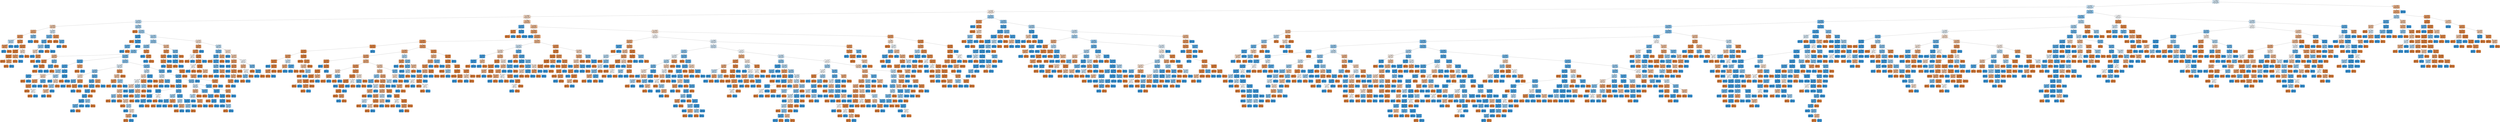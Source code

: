 digraph Tree {
node [shape=box, style="filled, rounded", color="black", fontname=helvetica] ;
edge [fontname=helvetica] ;
0 [label="O1 <= 4099.745\ngini = 0.495\nsamples = 14980\nvalue = [6723, 8257]\nclass = open", fillcolor="#daedfa"] ;
1 [label="P7 <= 4617.18\ngini = 0.487\nsamples = 13517\nvalue = [5676, 7841]\nclass = open", fillcolor="#c8e4f8"] ;
0 -> 1 [labeldistance=2.5, labelangle=45, headlabel="True"] ;
2 [label="F7 <= 4017.695\ngini = 0.498\nsamples = 6896\nvalue = [3647, 3249]\nclass = close", fillcolor="#fcf1e9"] ;
1 -> 2 ;
3 [label="F4 <= 4265.385\ngini = 0.484\nsamples = 5285\nvalue = [3117, 2168]\nclass = close", fillcolor="#f7d9c3"] ;
2 -> 3 ;
4 [label="O2 <= 4595.125\ngini = 0.48\nsamples = 1476\nvalue = [589, 887]\nclass = open", fillcolor="#bcdef6"] ;
3 -> 4 ;
5 [label="P7 <= 4609.485\ngini = 0.468\nsamples = 236\nvalue = [148, 88]\nclass = close", fillcolor="#f4ccaf"] ;
4 -> 5 ;
6 [label="T8 <= 4219.745\ngini = 0.37\nsamples = 139\nvalue = [105, 34]\nclass = close", fillcolor="#edaa79"] ;
5 -> 6 ;
7 [label="F4 <= 4248.975\ngini = 0.278\nsamples = 120\nvalue = [100, 20]\nclass = close", fillcolor="#ea9a61"] ;
6 -> 7 ;
8 [label="FC6 <= 4171.025\ngini = 0.473\nsamples = 13\nvalue = [5, 8]\nclass = open", fillcolor="#b5daf5"] ;
7 -> 8 ;
9 [label="FC5 <= 4080.255\ngini = 0.278\nsamples = 6\nvalue = [5, 1]\nclass = close", fillcolor="#ea9a61"] ;
8 -> 9 ;
10 [label="gini = 0.0\nsamples = 1\nvalue = [0, 1]\nclass = open", fillcolor="#399de5"] ;
9 -> 10 ;
11 [label="gini = 0.0\nsamples = 5\nvalue = [5, 0]\nclass = close", fillcolor="#e58139"] ;
9 -> 11 ;
12 [label="gini = 0.0\nsamples = 7\nvalue = [0, 7]\nclass = open", fillcolor="#399de5"] ;
8 -> 12 ;
13 [label="FC6 <= 4151.54\ngini = 0.199\nsamples = 107\nvalue = [95, 12]\nclass = close", fillcolor="#e89152"] ;
7 -> 13 ;
14 [label="gini = 0.0\nsamples = 4\nvalue = [0, 4]\nclass = open", fillcolor="#399de5"] ;
13 -> 14 ;
15 [label="FC6 <= 4189.485\ngini = 0.143\nsamples = 103\nvalue = [95, 8]\nclass = close", fillcolor="#e78c4a"] ;
13 -> 15 ;
16 [label="F3 <= 4260.255\ngini = 0.044\nsamples = 89\nvalue = [87, 2]\nclass = close", fillcolor="#e6843e"] ;
15 -> 16 ;
17 [label="FC6 <= 4187.435\ngini = 0.024\nsamples = 84\nvalue = [83, 1]\nclass = close", fillcolor="#e5833b"] ;
16 -> 17 ;
18 [label="gini = 0.0\nsamples = 79\nvalue = [79, 0]\nclass = close", fillcolor="#e58139"] ;
17 -> 18 ;
19 [label="T7 <= 4331.025\ngini = 0.32\nsamples = 5\nvalue = [4, 1]\nclass = close", fillcolor="#eca06a"] ;
17 -> 19 ;
20 [label="gini = 0.0\nsamples = 4\nvalue = [4, 0]\nclass = close", fillcolor="#e58139"] ;
19 -> 20 ;
21 [label="gini = 0.0\nsamples = 1\nvalue = [0, 1]\nclass = open", fillcolor="#399de5"] ;
19 -> 21 ;
22 [label="O2 <= 4591.795\ngini = 0.32\nsamples = 5\nvalue = [4, 1]\nclass = close", fillcolor="#eca06a"] ;
16 -> 22 ;
23 [label="gini = 0.0\nsamples = 4\nvalue = [4, 0]\nclass = close", fillcolor="#e58139"] ;
22 -> 23 ;
24 [label="gini = 0.0\nsamples = 1\nvalue = [0, 1]\nclass = open", fillcolor="#399de5"] ;
22 -> 24 ;
25 [label="F4 <= 4259.23\ngini = 0.49\nsamples = 14\nvalue = [8, 6]\nclass = close", fillcolor="#f8e0ce"] ;
15 -> 25 ;
26 [label="gini = 0.0\nsamples = 6\nvalue = [0, 6]\nclass = open", fillcolor="#399de5"] ;
25 -> 26 ;
27 [label="gini = 0.0\nsamples = 8\nvalue = [8, 0]\nclass = close", fillcolor="#e58139"] ;
25 -> 27 ;
28 [label="O1 <= 4054.875\ngini = 0.388\nsamples = 19\nvalue = [5, 14]\nclass = open", fillcolor="#80c0ee"] ;
6 -> 28 ;
29 [label="gini = 0.0\nsamples = 14\nvalue = [0, 14]\nclass = open", fillcolor="#399de5"] ;
28 -> 29 ;
30 [label="gini = 0.0\nsamples = 5\nvalue = [5, 0]\nclass = close", fillcolor="#e58139"] ;
28 -> 30 ;
31 [label="F8 <= 4593.845\ngini = 0.494\nsamples = 97\nvalue = [43, 54]\nclass = open", fillcolor="#d7ebfa"] ;
5 -> 31 ;
32 [label="FC5 <= 4129.745\ngini = 0.331\nsamples = 62\nvalue = [13, 49]\nclass = open", fillcolor="#6eb7ec"] ;
31 -> 32 ;
33 [label="F7 <= 3996.15\ngini = 0.241\nsamples = 57\nvalue = [8, 49]\nclass = open", fillcolor="#59ade9"] ;
32 -> 33 ;
34 [label="FC6 <= 4177.435\ngini = 0.434\nsamples = 22\nvalue = [7, 15]\nclass = open", fillcolor="#95cbf1"] ;
33 -> 34 ;
35 [label="F3 <= 4232.05\ngini = 0.486\nsamples = 12\nvalue = [7, 5]\nclass = close", fillcolor="#f8dbc6"] ;
34 -> 35 ;
36 [label="gini = 0.0\nsamples = 4\nvalue = [0, 4]\nclass = open", fillcolor="#399de5"] ;
35 -> 36 ;
37 [label="F8 <= 4592.56\ngini = 0.219\nsamples = 8\nvalue = [7, 1]\nclass = close", fillcolor="#e99355"] ;
35 -> 37 ;
38 [label="gini = 0.0\nsamples = 7\nvalue = [7, 0]\nclass = close", fillcolor="#e58139"] ;
37 -> 38 ;
39 [label="gini = 0.0\nsamples = 1\nvalue = [0, 1]\nclass = open", fillcolor="#399de5"] ;
37 -> 39 ;
40 [label="gini = 0.0\nsamples = 10\nvalue = [0, 10]\nclass = open", fillcolor="#399de5"] ;
34 -> 40 ;
41 [label="P8 <= 4150.77\ngini = 0.056\nsamples = 35\nvalue = [1, 34]\nclass = open", fillcolor="#3fa0e6"] ;
33 -> 41 ;
42 [label="gini = 0.0\nsamples = 1\nvalue = [1, 0]\nclass = close", fillcolor="#e58139"] ;
41 -> 42 ;
43 [label="gini = 0.0\nsamples = 34\nvalue = [0, 34]\nclass = open", fillcolor="#399de5"] ;
41 -> 43 ;
44 [label="gini = 0.0\nsamples = 5\nvalue = [5, 0]\nclass = close", fillcolor="#e58139"] ;
32 -> 44 ;
45 [label="AF4 <= 4340.515\ngini = 0.245\nsamples = 35\nvalue = [30, 5]\nclass = close", fillcolor="#e9965a"] ;
31 -> 45 ;
46 [label="gini = 0.0\nsamples = 29\nvalue = [29, 0]\nclass = close", fillcolor="#e58139"] ;
45 -> 46 ;
47 [label="T7 <= 4335.64\ngini = 0.278\nsamples = 6\nvalue = [1, 5]\nclass = open", fillcolor="#61b1ea"] ;
45 -> 47 ;
48 [label="gini = 0.0\nsamples = 5\nvalue = [0, 5]\nclass = open", fillcolor="#399de5"] ;
47 -> 48 ;
49 [label="gini = 0.0\nsamples = 1\nvalue = [1, 0]\nclass = close", fillcolor="#e58139"] ;
47 -> 49 ;
50 [label="F7 <= 3954.615\ngini = 0.458\nsamples = 1240\nvalue = [441, 799]\nclass = open", fillcolor="#a6d3f3"] ;
4 -> 50 ;
51 [label="gini = 0.0\nsamples = 21\nvalue = [21, 0]\nclass = close", fillcolor="#e58139"] ;
50 -> 51 ;
52 [label="P7 <= 4594.615\ngini = 0.452\nsamples = 1219\nvalue = [420, 799]\nclass = open", fillcolor="#a1d1f3"] ;
50 -> 52 ;
53 [label="T7 <= 4314.615\ngini = 0.084\nsamples = 68\nvalue = [3, 65]\nclass = open", fillcolor="#42a2e6"] ;
52 -> 53 ;
54 [label="gini = 0.0\nsamples = 1\nvalue = [1, 0]\nclass = close", fillcolor="#e58139"] ;
53 -> 54 ;
55 [label="AF3 <= 4256.155\ngini = 0.058\nsamples = 67\nvalue = [2, 65]\nclass = open", fillcolor="#3fa0e6"] ;
53 -> 55 ;
56 [label="P8 <= 4188.205\ngini = 0.32\nsamples = 10\nvalue = [2, 8]\nclass = open", fillcolor="#6ab6ec"] ;
55 -> 56 ;
57 [label="gini = 0.0\nsamples = 8\nvalue = [0, 8]\nclass = open", fillcolor="#399de5"] ;
56 -> 57 ;
58 [label="gini = 0.0\nsamples = 2\nvalue = [2, 0]\nclass = close", fillcolor="#e58139"] ;
56 -> 58 ;
59 [label="gini = 0.0\nsamples = 57\nvalue = [0, 57]\nclass = open", fillcolor="#399de5"] ;
55 -> 59 ;
60 [label="AF3 <= 4284.36\ngini = 0.462\nsamples = 1151\nvalue = [417, 734]\nclass = open", fillcolor="#a9d5f4"] ;
52 -> 60 ;
61 [label="F8 <= 4601.795\ngini = 0.434\nsamples = 938\nvalue = [299, 639]\nclass = open", fillcolor="#96cbf1"] ;
60 -> 61 ;
62 [label="P8 <= 4208.205\ngini = 0.408\nsamples = 858\nvalue = [245, 613]\nclass = open", fillcolor="#88c4ef"] ;
61 -> 62 ;
63 [label="F8 <= 4536.41\ngini = 0.392\nsamples = 834\nvalue = [223, 611]\nclass = open", fillcolor="#81c1ee"] ;
62 -> 63 ;
64 [label="F7 <= 4002.82\ngini = 0.422\nsamples = 43\nvalue = [30, 13]\nclass = close", fillcolor="#f0b88f"] ;
63 -> 64 ;
65 [label="O1 <= 4047.18\ngini = 0.128\nsamples = 29\nvalue = [27, 2]\nclass = close", fillcolor="#e78a48"] ;
64 -> 65 ;
66 [label="gini = 0.0\nsamples = 1\nvalue = [0, 1]\nclass = open", fillcolor="#399de5"] ;
65 -> 66 ;
67 [label="O2 <= 4615.895\ngini = 0.069\nsamples = 28\nvalue = [27, 1]\nclass = close", fillcolor="#e68640"] ;
65 -> 67 ;
68 [label="gini = 0.0\nsamples = 27\nvalue = [27, 0]\nclass = close", fillcolor="#e58139"] ;
67 -> 68 ;
69 [label="gini = 0.0\nsamples = 1\nvalue = [0, 1]\nclass = open", fillcolor="#399de5"] ;
67 -> 69 ;
70 [label="T8 <= 4207.18\ngini = 0.337\nsamples = 14\nvalue = [3, 11]\nclass = open", fillcolor="#6fb8ec"] ;
64 -> 70 ;
71 [label="F8 <= 4532.56\ngini = 0.153\nsamples = 12\nvalue = [1, 11]\nclass = open", fillcolor="#4ba6e7"] ;
70 -> 71 ;
72 [label="gini = 0.0\nsamples = 11\nvalue = [0, 11]\nclass = open", fillcolor="#399de5"] ;
71 -> 72 ;
73 [label="gini = 0.0\nsamples = 1\nvalue = [1, 0]\nclass = close", fillcolor="#e58139"] ;
71 -> 73 ;
74 [label="gini = 0.0\nsamples = 2\nvalue = [2, 0]\nclass = close", fillcolor="#e58139"] ;
70 -> 74 ;
75 [label="AF4 <= 4323.845\ngini = 0.369\nsamples = 791\nvalue = [193, 598]\nclass = open", fillcolor="#79bded"] ;
63 -> 75 ;
76 [label="AF3 <= 4277.695\ngini = 0.201\nsamples = 212\nvalue = [24, 188]\nclass = open", fillcolor="#52aae8"] ;
75 -> 76 ;
77 [label="F7 <= 3972.05\ngini = 0.175\nsamples = 207\nvalue = [20, 187]\nclass = open", fillcolor="#4ea7e8"] ;
76 -> 77 ;
78 [label="FC5 <= 4099.745\ngini = 0.444\nsamples = 39\nvalue = [13, 26]\nclass = open", fillcolor="#9ccef2"] ;
77 -> 78 ;
79 [label="T8 <= 4206.155\ngini = 0.1\nsamples = 19\nvalue = [1, 18]\nclass = open", fillcolor="#44a2e6"] ;
78 -> 79 ;
80 [label="gini = 0.0\nsamples = 1\nvalue = [1, 0]\nclass = close", fillcolor="#e58139"] ;
79 -> 80 ;
81 [label="gini = 0.0\nsamples = 18\nvalue = [0, 18]\nclass = open", fillcolor="#399de5"] ;
79 -> 81 ;
82 [label="O1 <= 4074.615\ngini = 0.48\nsamples = 20\nvalue = [12, 8]\nclass = close", fillcolor="#f6d5bd"] ;
78 -> 82 ;
83 [label="F8 <= 4579.485\ngini = 0.26\nsamples = 13\nvalue = [11, 2]\nclass = close", fillcolor="#ea985d"] ;
82 -> 83 ;
84 [label="F7 <= 3971.535\ngini = 0.153\nsamples = 12\nvalue = [11, 1]\nclass = close", fillcolor="#e78c4b"] ;
83 -> 84 ;
85 [label="gini = 0.0\nsamples = 10\nvalue = [10, 0]\nclass = close", fillcolor="#e58139"] ;
84 -> 85 ;
86 [label="AF3 <= 4228.72\ngini = 0.5\nsamples = 2\nvalue = [1, 1]\nclass = close", fillcolor="#ffffff"] ;
84 -> 86 ;
87 [label="gini = 0.0\nsamples = 1\nvalue = [1, 0]\nclass = close", fillcolor="#e58139"] ;
86 -> 87 ;
88 [label="gini = 0.0\nsamples = 1\nvalue = [0, 1]\nclass = open", fillcolor="#399de5"] ;
86 -> 88 ;
89 [label="gini = 0.0\nsamples = 1\nvalue = [0, 1]\nclass = open", fillcolor="#399de5"] ;
83 -> 89 ;
90 [label="T7 <= 4338.205\ngini = 0.245\nsamples = 7\nvalue = [1, 6]\nclass = open", fillcolor="#5aade9"] ;
82 -> 90 ;
91 [label="gini = 0.0\nsamples = 6\nvalue = [0, 6]\nclass = open", fillcolor="#399de5"] ;
90 -> 91 ;
92 [label="gini = 0.0\nsamples = 1\nvalue = [1, 0]\nclass = close", fillcolor="#e58139"] ;
90 -> 92 ;
93 [label="F8 <= 4544.615\ngini = 0.08\nsamples = 168\nvalue = [7, 161]\nclass = open", fillcolor="#42a1e6"] ;
77 -> 93 ;
94 [label="O1 <= 4060.255\ngini = 0.457\nsamples = 17\nvalue = [6, 11]\nclass = open", fillcolor="#a5d2f3"] ;
93 -> 94 ;
95 [label="gini = 0.0\nsamples = 7\nvalue = [0, 7]\nclass = open", fillcolor="#399de5"] ;
94 -> 95 ;
96 [label="F8 <= 4540.26\ngini = 0.48\nsamples = 10\nvalue = [6, 4]\nclass = close", fillcolor="#f6d5bd"] ;
94 -> 96 ;
97 [label="O1 <= 4061.795\ngini = 0.444\nsamples = 6\nvalue = [2, 4]\nclass = open", fillcolor="#9ccef2"] ;
96 -> 97 ;
98 [label="AF3 <= 4222.565\ngini = 0.444\nsamples = 3\nvalue = [2, 1]\nclass = close", fillcolor="#f2c09c"] ;
97 -> 98 ;
99 [label="gini = 0.0\nsamples = 1\nvalue = [0, 1]\nclass = open", fillcolor="#399de5"] ;
98 -> 99 ;
100 [label="gini = 0.0\nsamples = 2\nvalue = [2, 0]\nclass = close", fillcolor="#e58139"] ;
98 -> 100 ;
101 [label="gini = 0.0\nsamples = 3\nvalue = [0, 3]\nclass = open", fillcolor="#399de5"] ;
97 -> 101 ;
102 [label="gini = 0.0\nsamples = 4\nvalue = [4, 0]\nclass = close", fillcolor="#e58139"] ;
96 -> 102 ;
103 [label="T7 <= 4317.18\ngini = 0.013\nsamples = 151\nvalue = [1, 150]\nclass = open", fillcolor="#3a9ee5"] ;
93 -> 103 ;
104 [label="gini = 0.0\nsamples = 1\nvalue = [1, 0]\nclass = close", fillcolor="#e58139"] ;
103 -> 104 ;
105 [label="gini = 0.0\nsamples = 150\nvalue = [0, 150]\nclass = open", fillcolor="#399de5"] ;
103 -> 105 ;
106 [label="P7 <= 4613.335\ngini = 0.32\nsamples = 5\nvalue = [4, 1]\nclass = close", fillcolor="#eca06a"] ;
76 -> 106 ;
107 [label="gini = 0.0\nsamples = 4\nvalue = [4, 0]\nclass = close", fillcolor="#e58139"] ;
106 -> 107 ;
108 [label="gini = 0.0\nsamples = 1\nvalue = [0, 1]\nclass = open", fillcolor="#399de5"] ;
106 -> 108 ;
109 [label="F8 <= 4578.715\ngini = 0.413\nsamples = 579\nvalue = [169, 410]\nclass = open", fillcolor="#8bc5f0"] ;
75 -> 109 ;
110 [label="AF3 <= 4276.155\ngini = 0.496\nsamples = 125\nvalue = [57, 68]\nclass = open", fillcolor="#dfeffb"] ;
109 -> 110 ;
111 [label="T7 <= 4325.385\ngini = 0.414\nsamples = 89\nvalue = [26, 63]\nclass = open", fillcolor="#8bc5f0"] ;
110 -> 111 ;
112 [label="F7 <= 3968.465\ngini = 0.49\nsamples = 28\nvalue = [16, 12]\nclass = close", fillcolor="#f8e0ce"] ;
111 -> 112 ;
113 [label="P8 <= 4199.74\ngini = 0.278\nsamples = 12\nvalue = [2, 10]\nclass = open", fillcolor="#61b1ea"] ;
112 -> 113 ;
114 [label="gini = 0.0\nsamples = 10\nvalue = [0, 10]\nclass = open", fillcolor="#399de5"] ;
113 -> 114 ;
115 [label="gini = 0.0\nsamples = 2\nvalue = [2, 0]\nclass = close", fillcolor="#e58139"] ;
113 -> 115 ;
116 [label="F8 <= 4577.435\ngini = 0.219\nsamples = 16\nvalue = [14, 2]\nclass = close", fillcolor="#e99355"] ;
112 -> 116 ;
117 [label="T8 <= 4198.46\ngini = 0.124\nsamples = 15\nvalue = [14, 1]\nclass = close", fillcolor="#e78a47"] ;
116 -> 117 ;
118 [label="gini = 0.0\nsamples = 1\nvalue = [0, 1]\nclass = open", fillcolor="#399de5"] ;
117 -> 118 ;
119 [label="gini = 0.0\nsamples = 14\nvalue = [14, 0]\nclass = close", fillcolor="#e58139"] ;
117 -> 119 ;
120 [label="gini = 0.0\nsamples = 1\nvalue = [0, 1]\nclass = open", fillcolor="#399de5"] ;
116 -> 120 ;
121 [label="AF4 <= 4339.74\ngini = 0.274\nsamples = 61\nvalue = [10, 51]\nclass = open", fillcolor="#60b0ea"] ;
111 -> 121 ;
122 [label="FC5 <= 4090.0\ngini = 0.191\nsamples = 56\nvalue = [6, 50]\nclass = open", fillcolor="#51a9e8"] ;
121 -> 122 ;
123 [label="gini = 0.0\nsamples = 1\nvalue = [1, 0]\nclass = close", fillcolor="#e58139"] ;
122 -> 123 ;
124 [label="F3 <= 4258.205\ngini = 0.165\nsamples = 55\nvalue = [5, 50]\nclass = open", fillcolor="#4da7e8"] ;
122 -> 124 ;
125 [label="O2 <= 4622.82\ngini = 0.137\nsamples = 54\nvalue = [4, 50]\nclass = open", fillcolor="#49a5e7"] ;
124 -> 125 ;
126 [label="T7 <= 4344.36\ngini = 0.107\nsamples = 53\nvalue = [3, 50]\nclass = open", fillcolor="#45a3e7"] ;
125 -> 126 ;
127 [label="T7 <= 4327.435\ngini = 0.042\nsamples = 47\nvalue = [1, 46]\nclass = open", fillcolor="#3d9fe6"] ;
126 -> 127 ;
128 [label="O2 <= 4610.515\ngini = 0.32\nsamples = 5\nvalue = [1, 4]\nclass = open", fillcolor="#6ab6ec"] ;
127 -> 128 ;
129 [label="gini = 0.0\nsamples = 4\nvalue = [0, 4]\nclass = open", fillcolor="#399de5"] ;
128 -> 129 ;
130 [label="gini = 0.0\nsamples = 1\nvalue = [1, 0]\nclass = close", fillcolor="#e58139"] ;
128 -> 130 ;
131 [label="gini = 0.0\nsamples = 42\nvalue = [0, 42]\nclass = open", fillcolor="#399de5"] ;
127 -> 131 ;
132 [label="F8 <= 4568.46\ngini = 0.444\nsamples = 6\nvalue = [2, 4]\nclass = open", fillcolor="#9ccef2"] ;
126 -> 132 ;
133 [label="gini = 0.0\nsamples = 4\nvalue = [0, 4]\nclass = open", fillcolor="#399de5"] ;
132 -> 133 ;
134 [label="gini = 0.0\nsamples = 2\nvalue = [2, 0]\nclass = close", fillcolor="#e58139"] ;
132 -> 134 ;
135 [label="gini = 0.0\nsamples = 1\nvalue = [1, 0]\nclass = close", fillcolor="#e58139"] ;
125 -> 135 ;
136 [label="gini = 0.0\nsamples = 1\nvalue = [1, 0]\nclass = close", fillcolor="#e58139"] ;
124 -> 136 ;
137 [label="P7 <= 4616.155\ngini = 0.32\nsamples = 5\nvalue = [4, 1]\nclass = close", fillcolor="#eca06a"] ;
121 -> 137 ;
138 [label="gini = 0.0\nsamples = 4\nvalue = [4, 0]\nclass = close", fillcolor="#e58139"] ;
137 -> 138 ;
139 [label="gini = 0.0\nsamples = 1\nvalue = [0, 1]\nclass = open", fillcolor="#399de5"] ;
137 -> 139 ;
140 [label="AF3 <= 4277.95\ngini = 0.239\nsamples = 36\nvalue = [31, 5]\nclass = close", fillcolor="#e99559"] ;
110 -> 140 ;
141 [label="F4 <= 4258.975\ngini = 0.459\nsamples = 14\nvalue = [9, 5]\nclass = close", fillcolor="#f3c7a7"] ;
140 -> 141 ;
142 [label="F8 <= 4576.665\ngini = 0.219\nsamples = 8\nvalue = [7, 1]\nclass = close", fillcolor="#e99355"] ;
141 -> 142 ;
143 [label="gini = 0.0\nsamples = 7\nvalue = [7, 0]\nclass = close", fillcolor="#e58139"] ;
142 -> 143 ;
144 [label="gini = 0.0\nsamples = 1\nvalue = [0, 1]\nclass = open", fillcolor="#399de5"] ;
142 -> 144 ;
145 [label="O2 <= 4606.415\ngini = 0.444\nsamples = 6\nvalue = [2, 4]\nclass = open", fillcolor="#9ccef2"] ;
141 -> 145 ;
146 [label="gini = 0.0\nsamples = 2\nvalue = [2, 0]\nclass = close", fillcolor="#e58139"] ;
145 -> 146 ;
147 [label="gini = 0.0\nsamples = 4\nvalue = [0, 4]\nclass = open", fillcolor="#399de5"] ;
145 -> 147 ;
148 [label="gini = 0.0\nsamples = 22\nvalue = [22, 0]\nclass = close", fillcolor="#e58139"] ;
140 -> 148 ;
149 [label="F3 <= 4244.875\ngini = 0.372\nsamples = 454\nvalue = [112, 342]\nclass = open", fillcolor="#7abdee"] ;
109 -> 149 ;
150 [label="F7 <= 4005.645\ngini = 0.488\nsamples = 140\nvalue = [59, 81]\nclass = open", fillcolor="#c9e4f8"] ;
149 -> 150 ;
151 [label="O1 <= 4070.77\ngini = 0.489\nsamples = 101\nvalue = [58, 43]\nclass = close", fillcolor="#f8decc"] ;
150 -> 151 ;
152 [label="AF4 <= 4338.715\ngini = 0.5\nsamples = 80\nvalue = [39, 41]\nclass = open", fillcolor="#f5fafe"] ;
151 -> 152 ;
153 [label="O2 <= 4623.335\ngini = 0.482\nsamples = 52\nvalue = [31, 21]\nclass = close", fillcolor="#f7d6bf"] ;
152 -> 153 ;
154 [label="F4 <= 4252.305\ngini = 0.457\nsamples = 48\nvalue = [31, 17]\nclass = close", fillcolor="#f3c6a6"] ;
153 -> 154 ;
155 [label="F3 <= 4234.1\ngini = 0.42\nsamples = 10\nvalue = [3, 7]\nclass = open", fillcolor="#8ec7f0"] ;
154 -> 155 ;
156 [label="gini = 0.0\nsamples = 3\nvalue = [3, 0]\nclass = close", fillcolor="#e58139"] ;
155 -> 156 ;
157 [label="gini = 0.0\nsamples = 7\nvalue = [0, 7]\nclass = open", fillcolor="#399de5"] ;
155 -> 157 ;
158 [label="F7 <= 3974.615\ngini = 0.388\nsamples = 38\nvalue = [28, 10]\nclass = close", fillcolor="#eeae80"] ;
154 -> 158 ;
159 [label="gini = 0.0\nsamples = 12\nvalue = [12, 0]\nclass = close", fillcolor="#e58139"] ;
158 -> 159 ;
160 [label="O1 <= 4045.645\ngini = 0.473\nsamples = 26\nvalue = [16, 10]\nclass = close", fillcolor="#f5d0b5"] ;
158 -> 160 ;
161 [label="gini = 0.0\nsamples = 10\nvalue = [10, 0]\nclass = close", fillcolor="#e58139"] ;
160 -> 161 ;
162 [label="P8 <= 4185.13\ngini = 0.469\nsamples = 16\nvalue = [6, 10]\nclass = open", fillcolor="#b0d8f5"] ;
160 -> 162 ;
163 [label="gini = 0.0\nsamples = 5\nvalue = [0, 5]\nclass = open", fillcolor="#399de5"] ;
162 -> 163 ;
164 [label="O1 <= 4065.64\ngini = 0.496\nsamples = 11\nvalue = [6, 5]\nclass = close", fillcolor="#fbeade"] ;
162 -> 164 ;
165 [label="AF3 <= 4278.975\ngini = 0.375\nsamples = 8\nvalue = [6, 2]\nclass = close", fillcolor="#eeab7b"] ;
164 -> 165 ;
166 [label="gini = 0.0\nsamples = 6\nvalue = [6, 0]\nclass = close", fillcolor="#e58139"] ;
165 -> 166 ;
167 [label="gini = 0.0\nsamples = 2\nvalue = [0, 2]\nclass = open", fillcolor="#399de5"] ;
165 -> 167 ;
168 [label="gini = 0.0\nsamples = 3\nvalue = [0, 3]\nclass = open", fillcolor="#399de5"] ;
164 -> 168 ;
169 [label="gini = 0.0\nsamples = 4\nvalue = [0, 4]\nclass = open", fillcolor="#399de5"] ;
153 -> 169 ;
170 [label="F4 <= 4261.795\ngini = 0.408\nsamples = 28\nvalue = [8, 20]\nclass = open", fillcolor="#88c4ef"] ;
152 -> 170 ;
171 [label="O2 <= 4615.64\ngini = 0.105\nsamples = 18\nvalue = [1, 17]\nclass = open", fillcolor="#45a3e7"] ;
170 -> 171 ;
172 [label="gini = 0.0\nsamples = 17\nvalue = [0, 17]\nclass = open", fillcolor="#399de5"] ;
171 -> 172 ;
173 [label="gini = 0.0\nsamples = 1\nvalue = [1, 0]\nclass = close", fillcolor="#e58139"] ;
171 -> 173 ;
174 [label="F7 <= 3973.075\ngini = 0.42\nsamples = 10\nvalue = [7, 3]\nclass = close", fillcolor="#f0b78e"] ;
170 -> 174 ;
175 [label="FC5 <= 4093.59\ngini = 0.375\nsamples = 4\nvalue = [1, 3]\nclass = open", fillcolor="#7bbeee"] ;
174 -> 175 ;
176 [label="gini = 0.0\nsamples = 1\nvalue = [1, 0]\nclass = close", fillcolor="#e58139"] ;
175 -> 176 ;
177 [label="gini = 0.0\nsamples = 3\nvalue = [0, 3]\nclass = open", fillcolor="#399de5"] ;
175 -> 177 ;
178 [label="gini = 0.0\nsamples = 6\nvalue = [6, 0]\nclass = close", fillcolor="#e58139"] ;
174 -> 178 ;
179 [label="T7 <= 4323.075\ngini = 0.172\nsamples = 21\nvalue = [19, 2]\nclass = close", fillcolor="#e88e4e"] ;
151 -> 179 ;
180 [label="O2 <= 4610.77\ngini = 0.444\nsamples = 3\nvalue = [1, 2]\nclass = open", fillcolor="#9ccef2"] ;
179 -> 180 ;
181 [label="gini = 0.0\nsamples = 1\nvalue = [1, 0]\nclass = close", fillcolor="#e58139"] ;
180 -> 181 ;
182 [label="gini = 0.0\nsamples = 2\nvalue = [0, 2]\nclass = open", fillcolor="#399de5"] ;
180 -> 182 ;
183 [label="gini = 0.0\nsamples = 18\nvalue = [18, 0]\nclass = close", fillcolor="#e58139"] ;
179 -> 183 ;
184 [label="AF4 <= 4346.15\ngini = 0.05\nsamples = 39\nvalue = [1, 38]\nclass = open", fillcolor="#3ea0e6"] ;
150 -> 184 ;
185 [label="gini = 0.0\nsamples = 38\nvalue = [0, 38]\nclass = open", fillcolor="#399de5"] ;
184 -> 185 ;
186 [label="gini = 0.0\nsamples = 1\nvalue = [1, 0]\nclass = close", fillcolor="#e58139"] ;
184 -> 186 ;
187 [label="T7 <= 4323.335\ngini = 0.281\nsamples = 314\nvalue = [53, 261]\nclass = open", fillcolor="#61b1ea"] ;
149 -> 187 ;
188 [label="T8 <= 4216.155\ngini = 0.493\nsamples = 25\nvalue = [11, 14]\nclass = open", fillcolor="#d5eaf9"] ;
187 -> 188 ;
189 [label="F7 <= 4002.31\ngini = 0.298\nsamples = 11\nvalue = [9, 2]\nclass = close", fillcolor="#eb9d65"] ;
188 -> 189 ;
190 [label="gini = 0.0\nsamples = 9\nvalue = [9, 0]\nclass = close", fillcolor="#e58139"] ;
189 -> 190 ;
191 [label="gini = 0.0\nsamples = 2\nvalue = [0, 2]\nclass = open", fillcolor="#399de5"] ;
189 -> 191 ;
192 [label="O1 <= 4056.41\ngini = 0.245\nsamples = 14\nvalue = [2, 12]\nclass = open", fillcolor="#5aade9"] ;
188 -> 192 ;
193 [label="gini = 0.0\nsamples = 12\nvalue = [0, 12]\nclass = open", fillcolor="#399de5"] ;
192 -> 193 ;
194 [label="gini = 0.0\nsamples = 2\nvalue = [2, 0]\nclass = close", fillcolor="#e58139"] ;
192 -> 194 ;
195 [label="F7 <= 3990.515\ngini = 0.248\nsamples = 289\nvalue = [42, 247]\nclass = open", fillcolor="#5baee9"] ;
187 -> 195 ;
196 [label="P8 <= 4206.925\ngini = 0.146\nsamples = 177\nvalue = [14, 163]\nclass = open", fillcolor="#4aa5e7"] ;
195 -> 196 ;
197 [label="O1 <= 4050.515\ngini = 0.137\nsamples = 176\nvalue = [13, 163]\nclass = open", fillcolor="#49a5e7"] ;
196 -> 197 ;
198 [label="F8 <= 4600.255\ngini = 0.038\nsamples = 102\nvalue = [2, 100]\nclass = open", fillcolor="#3d9fe6"] ;
197 -> 198 ;
199 [label="FC5 <= 4094.87\ngini = 0.02\nsamples = 100\nvalue = [1, 99]\nclass = open", fillcolor="#3b9ee5"] ;
198 -> 199 ;
200 [label="F7 <= 3988.465\ngini = 0.153\nsamples = 12\nvalue = [1, 11]\nclass = open", fillcolor="#4ba6e7"] ;
199 -> 200 ;
201 [label="gini = 0.0\nsamples = 11\nvalue = [0, 11]\nclass = open", fillcolor="#399de5"] ;
200 -> 201 ;
202 [label="gini = 0.0\nsamples = 1\nvalue = [1, 0]\nclass = close", fillcolor="#e58139"] ;
200 -> 202 ;
203 [label="gini = 0.0\nsamples = 88\nvalue = [0, 88]\nclass = open", fillcolor="#399de5"] ;
199 -> 203 ;
204 [label="AF4 <= 4343.59\ngini = 0.5\nsamples = 2\nvalue = [1, 1]\nclass = close", fillcolor="#ffffff"] ;
198 -> 204 ;
205 [label="gini = 0.0\nsamples = 1\nvalue = [1, 0]\nclass = close", fillcolor="#e58139"] ;
204 -> 205 ;
206 [label="gini = 0.0\nsamples = 1\nvalue = [0, 1]\nclass = open", fillcolor="#399de5"] ;
204 -> 206 ;
207 [label="O2 <= 4607.95\ngini = 0.253\nsamples = 74\nvalue = [11, 63]\nclass = open", fillcolor="#5caeea"] ;
197 -> 207 ;
208 [label="F4 <= 4262.565\ngini = 0.455\nsamples = 20\nvalue = [7, 13]\nclass = open", fillcolor="#a4d2f3"] ;
207 -> 208 ;
209 [label="F8 <= 4580.0\ngini = 0.142\nsamples = 13\nvalue = [1, 12]\nclass = open", fillcolor="#49a5e7"] ;
208 -> 209 ;
210 [label="gini = 0.0\nsamples = 1\nvalue = [1, 0]\nclass = close", fillcolor="#e58139"] ;
209 -> 210 ;
211 [label="gini = 0.0\nsamples = 12\nvalue = [0, 12]\nclass = open", fillcolor="#399de5"] ;
209 -> 211 ;
212 [label="AF3 <= 4273.845\ngini = 0.245\nsamples = 7\nvalue = [6, 1]\nclass = close", fillcolor="#e9965a"] ;
208 -> 212 ;
213 [label="gini = 0.0\nsamples = 1\nvalue = [0, 1]\nclass = open", fillcolor="#399de5"] ;
212 -> 213 ;
214 [label="gini = 0.0\nsamples = 6\nvalue = [6, 0]\nclass = close", fillcolor="#e58139"] ;
212 -> 214 ;
215 [label="F8 <= 4583.335\ngini = 0.137\nsamples = 54\nvalue = [4, 50]\nclass = open", fillcolor="#49a5e7"] ;
207 -> 215 ;
216 [label="T8 <= 4217.18\ngini = 0.469\nsamples = 8\nvalue = [3, 5]\nclass = open", fillcolor="#b0d8f5"] ;
215 -> 216 ;
217 [label="gini = 0.0\nsamples = 4\nvalue = [0, 4]\nclass = open", fillcolor="#399de5"] ;
216 -> 217 ;
218 [label="AF3 <= 4277.95\ngini = 0.375\nsamples = 4\nvalue = [3, 1]\nclass = close", fillcolor="#eeab7b"] ;
216 -> 218 ;
219 [label="gini = 0.0\nsamples = 3\nvalue = [3, 0]\nclass = close", fillcolor="#e58139"] ;
218 -> 219 ;
220 [label="gini = 0.0\nsamples = 1\nvalue = [0, 1]\nclass = open", fillcolor="#399de5"] ;
218 -> 220 ;
221 [label="FC5 <= 4092.305\ngini = 0.043\nsamples = 46\nvalue = [1, 45]\nclass = open", fillcolor="#3d9fe6"] ;
215 -> 221 ;
222 [label="T8 <= 4225.385\ngini = 0.444\nsamples = 3\nvalue = [1, 2]\nclass = open", fillcolor="#9ccef2"] ;
221 -> 222 ;
223 [label="gini = 0.0\nsamples = 2\nvalue = [0, 2]\nclass = open", fillcolor="#399de5"] ;
222 -> 223 ;
224 [label="gini = 0.0\nsamples = 1\nvalue = [1, 0]\nclass = close", fillcolor="#e58139"] ;
222 -> 224 ;
225 [label="gini = 0.0\nsamples = 43\nvalue = [0, 43]\nclass = open", fillcolor="#399de5"] ;
221 -> 225 ;
226 [label="gini = 0.0\nsamples = 1\nvalue = [1, 0]\nclass = close", fillcolor="#e58139"] ;
196 -> 226 ;
227 [label="O1 <= 4053.59\ngini = 0.375\nsamples = 112\nvalue = [28, 84]\nclass = open", fillcolor="#7bbeee"] ;
195 -> 227 ;
228 [label="P8 <= 4190.0\ngini = 0.491\nsamples = 46\nvalue = [20, 26]\nclass = open", fillcolor="#d1e8f9"] ;
227 -> 228 ;
229 [label="FC6 <= 4184.36\ngini = 0.397\nsamples = 22\nvalue = [16, 6]\nclass = close", fillcolor="#efb083"] ;
228 -> 229 ;
230 [label="FC5 <= 4109.485\ngini = 0.48\nsamples = 10\nvalue = [4, 6]\nclass = open", fillcolor="#bddef6"] ;
229 -> 230 ;
231 [label="gini = 0.0\nsamples = 5\nvalue = [0, 5]\nclass = open", fillcolor="#399de5"] ;
230 -> 231 ;
232 [label="AF3 <= 4281.54\ngini = 0.32\nsamples = 5\nvalue = [4, 1]\nclass = close", fillcolor="#eca06a"] ;
230 -> 232 ;
233 [label="gini = 0.0\nsamples = 4\nvalue = [4, 0]\nclass = close", fillcolor="#e58139"] ;
232 -> 233 ;
234 [label="gini = 0.0\nsamples = 1\nvalue = [0, 1]\nclass = open", fillcolor="#399de5"] ;
232 -> 234 ;
235 [label="gini = 0.0\nsamples = 12\nvalue = [12, 0]\nclass = close", fillcolor="#e58139"] ;
229 -> 235 ;
236 [label="AF4 <= 4332.055\ngini = 0.278\nsamples = 24\nvalue = [4, 20]\nclass = open", fillcolor="#61b1ea"] ;
228 -> 236 ;
237 [label="gini = 0.0\nsamples = 2\nvalue = [2, 0]\nclass = close", fillcolor="#e58139"] ;
236 -> 237 ;
238 [label="AF3 <= 4272.82\ngini = 0.165\nsamples = 22\nvalue = [2, 20]\nclass = open", fillcolor="#4da7e8"] ;
236 -> 238 ;
239 [label="gini = 0.0\nsamples = 1\nvalue = [1, 0]\nclass = close", fillcolor="#e58139"] ;
238 -> 239 ;
240 [label="T7 <= 4327.18\ngini = 0.091\nsamples = 21\nvalue = [1, 20]\nclass = open", fillcolor="#43a2e6"] ;
238 -> 240 ;
241 [label="gini = 0.0\nsamples = 1\nvalue = [1, 0]\nclass = close", fillcolor="#e58139"] ;
240 -> 241 ;
242 [label="gini = 0.0\nsamples = 20\nvalue = [0, 20]\nclass = open", fillcolor="#399de5"] ;
240 -> 242 ;
243 [label="AF4 <= 4348.715\ngini = 0.213\nsamples = 66\nvalue = [8, 58]\nclass = open", fillcolor="#54abe9"] ;
227 -> 243 ;
244 [label="FC6 <= 4168.205\ngini = 0.123\nsamples = 61\nvalue = [4, 57]\nclass = open", fillcolor="#47a4e7"] ;
243 -> 244 ;
245 [label="gini = 0.0\nsamples = 2\nvalue = [2, 0]\nclass = close", fillcolor="#e58139"] ;
244 -> 245 ;
246 [label="T8 <= 4231.54\ngini = 0.065\nsamples = 59\nvalue = [2, 57]\nclass = open", fillcolor="#40a0e6"] ;
244 -> 246 ;
247 [label="T8 <= 4226.925\ngini = 0.034\nsamples = 58\nvalue = [1, 57]\nclass = open", fillcolor="#3c9fe5"] ;
246 -> 247 ;
248 [label="gini = 0.0\nsamples = 55\nvalue = [0, 55]\nclass = open", fillcolor="#399de5"] ;
247 -> 248 ;
249 [label="FC5 <= 4110.0\ngini = 0.444\nsamples = 3\nvalue = [1, 2]\nclass = open", fillcolor="#9ccef2"] ;
247 -> 249 ;
250 [label="gini = 0.0\nsamples = 1\nvalue = [1, 0]\nclass = close", fillcolor="#e58139"] ;
249 -> 250 ;
251 [label="gini = 0.0\nsamples = 2\nvalue = [0, 2]\nclass = open", fillcolor="#399de5"] ;
249 -> 251 ;
252 [label="gini = 0.0\nsamples = 1\nvalue = [1, 0]\nclass = close", fillcolor="#e58139"] ;
246 -> 252 ;
253 [label="F3 <= 4261.54\ngini = 0.32\nsamples = 5\nvalue = [4, 1]\nclass = close", fillcolor="#eca06a"] ;
243 -> 253 ;
254 [label="gini = 0.0\nsamples = 4\nvalue = [4, 0]\nclass = close", fillcolor="#e58139"] ;
253 -> 254 ;
255 [label="gini = 0.0\nsamples = 1\nvalue = [0, 1]\nclass = open", fillcolor="#399de5"] ;
253 -> 255 ;
256 [label="AF4 <= 4300.77\ngini = 0.153\nsamples = 24\nvalue = [22, 2]\nclass = close", fillcolor="#e78c4b"] ;
62 -> 256 ;
257 [label="gini = 0.0\nsamples = 1\nvalue = [0, 1]\nclass = open", fillcolor="#399de5"] ;
256 -> 257 ;
258 [label="O1 <= 4038.72\ngini = 0.083\nsamples = 23\nvalue = [22, 1]\nclass = close", fillcolor="#e68742"] ;
256 -> 258 ;
259 [label="gini = 0.0\nsamples = 1\nvalue = [0, 1]\nclass = open", fillcolor="#399de5"] ;
258 -> 259 ;
260 [label="gini = 0.0\nsamples = 22\nvalue = [22, 0]\nclass = close", fillcolor="#e58139"] ;
258 -> 260 ;
261 [label="FC6 <= 4195.64\ngini = 0.439\nsamples = 80\nvalue = [54, 26]\nclass = close", fillcolor="#f2be98"] ;
61 -> 261 ;
262 [label="P8 <= 4201.025\ngini = 0.222\nsamples = 55\nvalue = [48, 7]\nclass = close", fillcolor="#e99356"] ;
261 -> 262 ;
263 [label="T8 <= 4236.155\ngini = 0.171\nsamples = 53\nvalue = [48, 5]\nclass = close", fillcolor="#e88e4e"] ;
262 -> 263 ;
264 [label="T7 <= 4318.715\ngini = 0.142\nsamples = 52\nvalue = [48, 4]\nclass = close", fillcolor="#e78c49"] ;
263 -> 264 ;
265 [label="gini = 0.0\nsamples = 1\nvalue = [0, 1]\nclass = open", fillcolor="#399de5"] ;
264 -> 265 ;
266 [label="FC6 <= 4178.72\ngini = 0.111\nsamples = 51\nvalue = [48, 3]\nclass = close", fillcolor="#e78945"] ;
264 -> 266 ;
267 [label="gini = 0.0\nsamples = 1\nvalue = [0, 1]\nclass = open", fillcolor="#399de5"] ;
266 -> 267 ;
268 [label="P8 <= 4196.155\ngini = 0.077\nsamples = 50\nvalue = [48, 2]\nclass = close", fillcolor="#e68641"] ;
266 -> 268 ;
269 [label="gini = 0.0\nsamples = 40\nvalue = [40, 0]\nclass = close", fillcolor="#e58139"] ;
268 -> 269 ;
270 [label="FC5 <= 4095.385\ngini = 0.32\nsamples = 10\nvalue = [8, 2]\nclass = close", fillcolor="#eca06a"] ;
268 -> 270 ;
271 [label="gini = 0.0\nsamples = 1\nvalue = [0, 1]\nclass = open", fillcolor="#399de5"] ;
270 -> 271 ;
272 [label="AF3 <= 4280.765\ngini = 0.198\nsamples = 9\nvalue = [8, 1]\nclass = close", fillcolor="#e89152"] ;
270 -> 272 ;
273 [label="gini = 0.0\nsamples = 8\nvalue = [8, 0]\nclass = close", fillcolor="#e58139"] ;
272 -> 273 ;
274 [label="gini = 0.0\nsamples = 1\nvalue = [0, 1]\nclass = open", fillcolor="#399de5"] ;
272 -> 274 ;
275 [label="gini = 0.0\nsamples = 1\nvalue = [0, 1]\nclass = open", fillcolor="#399de5"] ;
263 -> 275 ;
276 [label="gini = 0.0\nsamples = 2\nvalue = [0, 2]\nclass = open", fillcolor="#399de5"] ;
262 -> 276 ;
277 [label="F8 <= 4613.08\ngini = 0.365\nsamples = 25\nvalue = [6, 19]\nclass = open", fillcolor="#78bced"] ;
261 -> 277 ;
278 [label="F7 <= 4014.875\ngini = 0.172\nsamples = 21\nvalue = [2, 19]\nclass = open", fillcolor="#4ea7e8"] ;
277 -> 278 ;
279 [label="P7 <= 4603.845\ngini = 0.095\nsamples = 20\nvalue = [1, 19]\nclass = open", fillcolor="#43a2e6"] ;
278 -> 279 ;
280 [label="gini = 0.0\nsamples = 1\nvalue = [1, 0]\nclass = close", fillcolor="#e58139"] ;
279 -> 280 ;
281 [label="gini = 0.0\nsamples = 19\nvalue = [0, 19]\nclass = open", fillcolor="#399de5"] ;
279 -> 281 ;
282 [label="gini = 0.0\nsamples = 1\nvalue = [1, 0]\nclass = close", fillcolor="#e58139"] ;
278 -> 282 ;
283 [label="gini = 0.0\nsamples = 4\nvalue = [4, 0]\nclass = close", fillcolor="#e58139"] ;
277 -> 283 ;
284 [label="F8 <= 4587.435\ngini = 0.494\nsamples = 213\nvalue = [118, 95]\nclass = close", fillcolor="#fae6d8"] ;
60 -> 284 ;
285 [label="F3 <= 4266.41\ngini = 0.259\nsamples = 72\nvalue = [61, 11]\nclass = close", fillcolor="#ea985d"] ;
284 -> 285 ;
286 [label="F7 <= 3986.665\ngini = 0.205\nsamples = 69\nvalue = [61, 8]\nclass = close", fillcolor="#e89253"] ;
285 -> 286 ;
287 [label="T8 <= 4215.64\ngini = 0.5\nsamples = 8\nvalue = [4, 4]\nclass = close", fillcolor="#ffffff"] ;
286 -> 287 ;
288 [label="gini = 0.0\nsamples = 4\nvalue = [4, 0]\nclass = close", fillcolor="#e58139"] ;
287 -> 288 ;
289 [label="gini = 0.0\nsamples = 4\nvalue = [0, 4]\nclass = open", fillcolor="#399de5"] ;
287 -> 289 ;
290 [label="O1 <= 4086.41\ngini = 0.123\nsamples = 61\nvalue = [57, 4]\nclass = close", fillcolor="#e78a47"] ;
286 -> 290 ;
291 [label="AF4 <= 4334.36\ngini = 0.065\nsamples = 59\nvalue = [57, 2]\nclass = close", fillcolor="#e68540"] ;
290 -> 291 ;
292 [label="FC5 <= 4111.535\ngini = 0.5\nsamples = 2\nvalue = [1, 1]\nclass = close", fillcolor="#ffffff"] ;
291 -> 292 ;
293 [label="gini = 0.0\nsamples = 1\nvalue = [0, 1]\nclass = open", fillcolor="#399de5"] ;
292 -> 293 ;
294 [label="gini = 0.0\nsamples = 1\nvalue = [1, 0]\nclass = close", fillcolor="#e58139"] ;
292 -> 294 ;
295 [label="T8 <= 4230.515\ngini = 0.034\nsamples = 57\nvalue = [56, 1]\nclass = close", fillcolor="#e5833d"] ;
291 -> 295 ;
296 [label="gini = 0.0\nsamples = 54\nvalue = [54, 0]\nclass = close", fillcolor="#e58139"] ;
295 -> 296 ;
297 [label="P7 <= 4614.36\ngini = 0.444\nsamples = 3\nvalue = [2, 1]\nclass = close", fillcolor="#f2c09c"] ;
295 -> 297 ;
298 [label="gini = 0.0\nsamples = 1\nvalue = [0, 1]\nclass = open", fillcolor="#399de5"] ;
297 -> 298 ;
299 [label="gini = 0.0\nsamples = 2\nvalue = [2, 0]\nclass = close", fillcolor="#e58139"] ;
297 -> 299 ;
300 [label="gini = 0.0\nsamples = 2\nvalue = [0, 2]\nclass = open", fillcolor="#399de5"] ;
290 -> 300 ;
301 [label="gini = 0.0\nsamples = 3\nvalue = [0, 3]\nclass = open", fillcolor="#399de5"] ;
285 -> 301 ;
302 [label="F7 <= 3996.155\ngini = 0.482\nsamples = 141\nvalue = [57, 84]\nclass = open", fillcolor="#bfe0f7"] ;
284 -> 302 ;
303 [label="AF3 <= 4294.105\ngini = 0.331\nsamples = 62\nvalue = [13, 49]\nclass = open", fillcolor="#6eb7ec"] ;
302 -> 303 ;
304 [label="F7 <= 3964.36\ngini = 0.226\nsamples = 54\nvalue = [7, 47]\nclass = open", fillcolor="#56ace9"] ;
303 -> 304 ;
305 [label="gini = 0.0\nsamples = 2\nvalue = [2, 0]\nclass = close", fillcolor="#e58139"] ;
304 -> 305 ;
306 [label="F8 <= 4592.565\ngini = 0.174\nsamples = 52\nvalue = [5, 47]\nclass = open", fillcolor="#4ea7e8"] ;
304 -> 306 ;
307 [label="O2 <= 4609.23\ngini = 0.388\nsamples = 19\nvalue = [5, 14]\nclass = open", fillcolor="#80c0ee"] ;
306 -> 307 ;
308 [label="P8 <= 4176.665\ngini = 0.133\nsamples = 14\nvalue = [1, 13]\nclass = open", fillcolor="#48a5e7"] ;
307 -> 308 ;
309 [label="gini = 0.0\nsamples = 1\nvalue = [1, 0]\nclass = close", fillcolor="#e58139"] ;
308 -> 309 ;
310 [label="gini = 0.0\nsamples = 13\nvalue = [0, 13]\nclass = open", fillcolor="#399de5"] ;
308 -> 310 ;
311 [label="T8 <= 4226.41\ngini = 0.32\nsamples = 5\nvalue = [4, 1]\nclass = close", fillcolor="#eca06a"] ;
307 -> 311 ;
312 [label="gini = 0.0\nsamples = 4\nvalue = [4, 0]\nclass = close", fillcolor="#e58139"] ;
311 -> 312 ;
313 [label="gini = 0.0\nsamples = 1\nvalue = [0, 1]\nclass = open", fillcolor="#399de5"] ;
311 -> 313 ;
314 [label="gini = 0.0\nsamples = 33\nvalue = [0, 33]\nclass = open", fillcolor="#399de5"] ;
306 -> 314 ;
315 [label="T7 <= 4336.41\ngini = 0.375\nsamples = 8\nvalue = [6, 2]\nclass = close", fillcolor="#eeab7b"] ;
303 -> 315 ;
316 [label="gini = 0.0\nsamples = 6\nvalue = [6, 0]\nclass = close", fillcolor="#e58139"] ;
315 -> 316 ;
317 [label="gini = 0.0\nsamples = 2\nvalue = [0, 2]\nclass = open", fillcolor="#399de5"] ;
315 -> 317 ;
318 [label="FC6 <= 4177.435\ngini = 0.494\nsamples = 79\nvalue = [44, 35]\nclass = close", fillcolor="#fae5d7"] ;
302 -> 318 ;
319 [label="gini = 0.0\nsamples = 9\nvalue = [0, 9]\nclass = open", fillcolor="#399de5"] ;
318 -> 319 ;
320 [label="T7 <= 4334.105\ngini = 0.467\nsamples = 70\nvalue = [44, 26]\nclass = close", fillcolor="#f4cbae"] ;
318 -> 320 ;
321 [label="F4 <= 4252.565\ngini = 0.312\nsamples = 31\nvalue = [25, 6]\nclass = close", fillcolor="#eb9f69"] ;
320 -> 321 ;
322 [label="gini = 0.0\nsamples = 2\nvalue = [0, 2]\nclass = open", fillcolor="#399de5"] ;
321 -> 322 ;
323 [label="F3 <= 4244.36\ngini = 0.238\nsamples = 29\nvalue = [25, 4]\nclass = close", fillcolor="#e99559"] ;
321 -> 323 ;
324 [label="gini = 0.0\nsamples = 1\nvalue = [0, 1]\nclass = open", fillcolor="#399de5"] ;
323 -> 324 ;
325 [label="O2 <= 4599.745\ngini = 0.191\nsamples = 28\nvalue = [25, 3]\nclass = close", fillcolor="#e89051"] ;
323 -> 325 ;
326 [label="F3 <= 4253.33\ngini = 0.397\nsamples = 11\nvalue = [8, 3]\nclass = close", fillcolor="#efb083"] ;
325 -> 326 ;
327 [label="FC5 <= 4131.28\ngini = 0.198\nsamples = 9\nvalue = [8, 1]\nclass = close", fillcolor="#e89152"] ;
326 -> 327 ;
328 [label="gini = 0.0\nsamples = 8\nvalue = [8, 0]\nclass = close", fillcolor="#e58139"] ;
327 -> 328 ;
329 [label="gini = 0.0\nsamples = 1\nvalue = [0, 1]\nclass = open", fillcolor="#399de5"] ;
327 -> 329 ;
330 [label="gini = 0.0\nsamples = 2\nvalue = [0, 2]\nclass = open", fillcolor="#399de5"] ;
326 -> 330 ;
331 [label="gini = 0.0\nsamples = 17\nvalue = [17, 0]\nclass = close", fillcolor="#e58139"] ;
325 -> 331 ;
332 [label="AF4 <= 4349.485\ngini = 0.5\nsamples = 39\nvalue = [19, 20]\nclass = open", fillcolor="#f5fafe"] ;
320 -> 332 ;
333 [label="O1 <= 4047.95\ngini = 0.408\nsamples = 21\nvalue = [15, 6]\nclass = close", fillcolor="#efb388"] ;
332 -> 333 ;
334 [label="gini = 0.0\nsamples = 9\nvalue = [9, 0]\nclass = close", fillcolor="#e58139"] ;
333 -> 334 ;
335 [label="AF4 <= 4346.925\ngini = 0.5\nsamples = 12\nvalue = [6, 6]\nclass = close", fillcolor="#ffffff"] ;
333 -> 335 ;
336 [label="F8 <= 4592.05\ngini = 0.375\nsamples = 8\nvalue = [2, 6]\nclass = open", fillcolor="#7bbeee"] ;
335 -> 336 ;
337 [label="gini = 0.0\nsamples = 2\nvalue = [2, 0]\nclass = close", fillcolor="#e58139"] ;
336 -> 337 ;
338 [label="gini = 0.0\nsamples = 6\nvalue = [0, 6]\nclass = open", fillcolor="#399de5"] ;
336 -> 338 ;
339 [label="gini = 0.0\nsamples = 4\nvalue = [4, 0]\nclass = close", fillcolor="#e58139"] ;
335 -> 339 ;
340 [label="F3 <= 4253.59\ngini = 0.346\nsamples = 18\nvalue = [4, 14]\nclass = open", fillcolor="#72b9ec"] ;
332 -> 340 ;
341 [label="gini = 0.0\nsamples = 3\nvalue = [3, 0]\nclass = close", fillcolor="#e58139"] ;
340 -> 341 ;
342 [label="F4 <= 4264.875\ngini = 0.124\nsamples = 15\nvalue = [1, 14]\nclass = open", fillcolor="#47a4e7"] ;
340 -> 342 ;
343 [label="gini = 0.0\nsamples = 14\nvalue = [0, 14]\nclass = open", fillcolor="#399de5"] ;
342 -> 343 ;
344 [label="gini = 0.0\nsamples = 1\nvalue = [1, 0]\nclass = close", fillcolor="#e58139"] ;
342 -> 344 ;
345 [label="P7 <= 4586.41\ngini = 0.446\nsamples = 3809\nvalue = [2528, 1281]\nclass = close", fillcolor="#f2c19d"] ;
3 -> 345 ;
346 [label="F7 <= 3999.485\ngini = 0.213\nsamples = 124\nvalue = [15, 109]\nclass = open", fillcolor="#54aae9"] ;
345 -> 346 ;
347 [label="O1 <= 4089.23\ngini = 0.124\nsamples = 15\nvalue = [14, 1]\nclass = close", fillcolor="#e78a47"] ;
346 -> 347 ;
348 [label="gini = 0.0\nsamples = 14\nvalue = [14, 0]\nclass = close", fillcolor="#e58139"] ;
347 -> 348 ;
349 [label="gini = 0.0\nsamples = 1\nvalue = [0, 1]\nclass = open", fillcolor="#399de5"] ;
347 -> 349 ;
350 [label="T8 <= 4204.36\ngini = 0.018\nsamples = 109\nvalue = [1, 108]\nclass = open", fillcolor="#3b9ee5"] ;
346 -> 350 ;
351 [label="gini = 0.0\nsamples = 1\nvalue = [1, 0]\nclass = close", fillcolor="#e58139"] ;
350 -> 351 ;
352 [label="gini = 0.0\nsamples = 108\nvalue = [0, 108]\nclass = open", fillcolor="#399de5"] ;
350 -> 352 ;
353 [label="P7 <= 4611.535\ngini = 0.434\nsamples = 3685\nvalue = [2513, 1172]\nclass = close", fillcolor="#f1bc95"] ;
345 -> 353 ;
354 [label="FC6 <= 4154.105\ngini = 0.334\nsamples = 1903\nvalue = [1500, 403]\nclass = close", fillcolor="#eca36e"] ;
353 -> 354 ;
355 [label="gini = 0.0\nsamples = 26\nvalue = [0, 26]\nclass = open", fillcolor="#399de5"] ;
354 -> 355 ;
356 [label="O1 <= 4066.925\ngini = 0.321\nsamples = 1877\nvalue = [1500, 377]\nclass = close", fillcolor="#eca16b"] ;
354 -> 356 ;
357 [label="P7 <= 4602.82\ngini = 0.239\nsamples = 1167\nvalue = [1005, 162]\nclass = close", fillcolor="#e99559"] ;
356 -> 357 ;
358 [label="AF3 <= 4387.175\ngini = 0.102\nsamples = 425\nvalue = [402, 23]\nclass = close", fillcolor="#e68844"] ;
357 -> 358 ;
359 [label="F4 <= 4267.95\ngini = 0.094\nsamples = 423\nvalue = [402, 21]\nclass = close", fillcolor="#e68843"] ;
358 -> 359 ;
360 [label="T8 <= 4224.105\ngini = 0.299\nsamples = 60\nvalue = [49, 11]\nclass = close", fillcolor="#eb9d65"] ;
359 -> 360 ;
361 [label="AF4 <= 4325.385\ngini = 0.087\nsamples = 44\nvalue = [42, 2]\nclass = close", fillcolor="#e68742"] ;
360 -> 361 ;
362 [label="gini = 0.0\nsamples = 1\nvalue = [0, 1]\nclass = open", fillcolor="#399de5"] ;
361 -> 362 ;
363 [label="F8 <= 4576.925\ngini = 0.045\nsamples = 43\nvalue = [42, 1]\nclass = close", fillcolor="#e6843e"] ;
361 -> 363 ;
364 [label="F7 <= 3988.46\ngini = 0.278\nsamples = 6\nvalue = [5, 1]\nclass = close", fillcolor="#ea9a61"] ;
363 -> 364 ;
365 [label="gini = 0.0\nsamples = 5\nvalue = [5, 0]\nclass = close", fillcolor="#e58139"] ;
364 -> 365 ;
366 [label="gini = 0.0\nsamples = 1\nvalue = [0, 1]\nclass = open", fillcolor="#399de5"] ;
364 -> 366 ;
367 [label="gini = 0.0\nsamples = 37\nvalue = [37, 0]\nclass = close", fillcolor="#e58139"] ;
363 -> 367 ;
368 [label="T7 <= 4327.695\ngini = 0.492\nsamples = 16\nvalue = [7, 9]\nclass = open", fillcolor="#d3e9f9"] ;
360 -> 368 ;
369 [label="F3 <= 4263.85\ngini = 0.375\nsamples = 8\nvalue = [6, 2]\nclass = close", fillcolor="#eeab7b"] ;
368 -> 369 ;
370 [label="gini = 0.0\nsamples = 6\nvalue = [6, 0]\nclass = close", fillcolor="#e58139"] ;
369 -> 370 ;
371 [label="gini = 0.0\nsamples = 2\nvalue = [0, 2]\nclass = open", fillcolor="#399de5"] ;
369 -> 371 ;
372 [label="AF3 <= 4294.615\ngini = 0.219\nsamples = 8\nvalue = [1, 7]\nclass = open", fillcolor="#55abe9"] ;
368 -> 372 ;
373 [label="gini = 0.0\nsamples = 7\nvalue = [0, 7]\nclass = open", fillcolor="#399de5"] ;
372 -> 373 ;
374 [label="gini = 0.0\nsamples = 1\nvalue = [1, 0]\nclass = close", fillcolor="#e58139"] ;
372 -> 374 ;
375 [label="O1 <= 4057.695\ngini = 0.054\nsamples = 363\nvalue = [353, 10]\nclass = close", fillcolor="#e6853f"] ;
359 -> 375 ;
376 [label="gini = 0.0\nsamples = 272\nvalue = [272, 0]\nclass = close", fillcolor="#e58139"] ;
375 -> 376 ;
377 [label="AF3 <= 4303.59\ngini = 0.196\nsamples = 91\nvalue = [81, 10]\nclass = close", fillcolor="#e89151"] ;
375 -> 377 ;
378 [label="FC6 <= 4193.845\ngini = 0.459\nsamples = 28\nvalue = [18, 10]\nclass = close", fillcolor="#f3c7a7"] ;
377 -> 378 ;
379 [label="gini = 0.0\nsamples = 13\nvalue = [13, 0]\nclass = close", fillcolor="#e58139"] ;
378 -> 379 ;
380 [label="FC5 <= 4104.87\ngini = 0.444\nsamples = 15\nvalue = [5, 10]\nclass = open", fillcolor="#9ccef2"] ;
378 -> 380 ;
381 [label="gini = 0.0\nsamples = 5\nvalue = [5, 0]\nclass = close", fillcolor="#e58139"] ;
380 -> 381 ;
382 [label="gini = 0.0\nsamples = 10\nvalue = [0, 10]\nclass = open", fillcolor="#399de5"] ;
380 -> 382 ;
383 [label="gini = 0.0\nsamples = 63\nvalue = [63, 0]\nclass = close", fillcolor="#e58139"] ;
377 -> 383 ;
384 [label="gini = 0.0\nsamples = 2\nvalue = [0, 2]\nclass = open", fillcolor="#399de5"] ;
358 -> 384 ;
385 [label="AF3 <= 4293.59\ngini = 0.304\nsamples = 742\nvalue = [603, 139]\nclass = close", fillcolor="#eb9e67"] ;
357 -> 385 ;
386 [label="F3 <= 4265.385\ngini = 0.368\nsamples = 456\nvalue = [345, 111]\nclass = close", fillcolor="#edaa79"] ;
385 -> 386 ;
387 [label="P8 <= 4184.875\ngini = 0.332\nsamples = 419\nvalue = [331, 88]\nclass = close", fillcolor="#eca26e"] ;
386 -> 387 ;
388 [label="F3 <= 4236.925\ngini = 0.107\nsamples = 106\nvalue = [100, 6]\nclass = close", fillcolor="#e78945"] ;
387 -> 388 ;
389 [label="gini = 0.0\nsamples = 1\nvalue = [0, 1]\nclass = open", fillcolor="#399de5"] ;
388 -> 389 ;
390 [label="F7 <= 4015.64\ngini = 0.091\nsamples = 105\nvalue = [100, 5]\nclass = close", fillcolor="#e68743"] ;
388 -> 390 ;
391 [label="O1 <= 4062.82\ngini = 0.074\nsamples = 104\nvalue = [100, 4]\nclass = close", fillcolor="#e68641"] ;
390 -> 391 ;
392 [label="FC6 <= 4175.64\ngini = 0.04\nsamples = 97\nvalue = [95, 2]\nclass = close", fillcolor="#e6843d"] ;
391 -> 392 ;
393 [label="P7 <= 4610.0\ngini = 0.32\nsamples = 5\nvalue = [4, 1]\nclass = close", fillcolor="#eca06a"] ;
392 -> 393 ;
394 [label="gini = 0.0\nsamples = 4\nvalue = [4, 0]\nclass = close", fillcolor="#e58139"] ;
393 -> 394 ;
395 [label="gini = 0.0\nsamples = 1\nvalue = [0, 1]\nclass = open", fillcolor="#399de5"] ;
393 -> 395 ;
396 [label="AF4 <= 4330.515\ngini = 0.022\nsamples = 92\nvalue = [91, 1]\nclass = close", fillcolor="#e5823b"] ;
392 -> 396 ;
397 [label="F3 <= 4259.485\ngini = 0.219\nsamples = 8\nvalue = [7, 1]\nclass = close", fillcolor="#e99355"] ;
396 -> 397 ;
398 [label="gini = 0.0\nsamples = 7\nvalue = [7, 0]\nclass = close", fillcolor="#e58139"] ;
397 -> 398 ;
399 [label="gini = 0.0\nsamples = 1\nvalue = [0, 1]\nclass = open", fillcolor="#399de5"] ;
397 -> 399 ;
400 [label="gini = 0.0\nsamples = 84\nvalue = [84, 0]\nclass = close", fillcolor="#e58139"] ;
396 -> 400 ;
401 [label="FC5 <= 4113.59\ngini = 0.408\nsamples = 7\nvalue = [5, 2]\nclass = close", fillcolor="#efb388"] ;
391 -> 401 ;
402 [label="gini = 0.0\nsamples = 5\nvalue = [5, 0]\nclass = close", fillcolor="#e58139"] ;
401 -> 402 ;
403 [label="gini = 0.0\nsamples = 2\nvalue = [0, 2]\nclass = open", fillcolor="#399de5"] ;
401 -> 403 ;
404 [label="gini = 0.0\nsamples = 1\nvalue = [0, 1]\nclass = open", fillcolor="#399de5"] ;
390 -> 404 ;
405 [label="F3 <= 4253.59\ngini = 0.387\nsamples = 313\nvalue = [231, 82]\nclass = close", fillcolor="#eeae7f"] ;
387 -> 405 ;
406 [label="FC6 <= 4190.515\ngini = 0.255\nsamples = 153\nvalue = [130, 23]\nclass = close", fillcolor="#ea975c"] ;
405 -> 406 ;
407 [label="T8 <= 4223.08\ngini = 0.483\nsamples = 22\nvalue = [13, 9]\nclass = close", fillcolor="#f7d8c2"] ;
406 -> 407 ;
408 [label="T7 <= 4334.615\ngini = 0.26\nsamples = 13\nvalue = [11, 2]\nclass = close", fillcolor="#ea985d"] ;
407 -> 408 ;
409 [label="gini = 0.0\nsamples = 11\nvalue = [11, 0]\nclass = close", fillcolor="#e58139"] ;
408 -> 409 ;
410 [label="gini = 0.0\nsamples = 2\nvalue = [0, 2]\nclass = open", fillcolor="#399de5"] ;
408 -> 410 ;
411 [label="F4 <= 4265.895\ngini = 0.346\nsamples = 9\nvalue = [2, 7]\nclass = open", fillcolor="#72b9ec"] ;
407 -> 411 ;
412 [label="gini = 0.0\nsamples = 2\nvalue = [2, 0]\nclass = close", fillcolor="#e58139"] ;
411 -> 412 ;
413 [label="gini = 0.0\nsamples = 7\nvalue = [0, 7]\nclass = open", fillcolor="#399de5"] ;
411 -> 413 ;
414 [label="FC5 <= 4119.745\ngini = 0.191\nsamples = 131\nvalue = [117, 14]\nclass = close", fillcolor="#e89051"] ;
406 -> 414 ;
415 [label="AF4 <= 4356.665\ngini = 0.101\nsamples = 113\nvalue = [107, 6]\nclass = close", fillcolor="#e68844"] ;
414 -> 415 ;
416 [label="T7 <= 4318.205\ngini = 0.055\nsamples = 107\nvalue = [104, 3]\nclass = close", fillcolor="#e6853f"] ;
415 -> 416 ;
417 [label="gini = 0.0\nsamples = 1\nvalue = [0, 1]\nclass = open", fillcolor="#399de5"] ;
416 -> 417 ;
418 [label="F7 <= 4016.665\ngini = 0.037\nsamples = 106\nvalue = [104, 2]\nclass = close", fillcolor="#e6833d"] ;
416 -> 418 ;
419 [label="P7 <= 4611.025\ngini = 0.019\nsamples = 105\nvalue = [104, 1]\nclass = close", fillcolor="#e5823b"] ;
418 -> 419 ;
420 [label="gini = 0.0\nsamples = 99\nvalue = [99, 0]\nclass = close", fillcolor="#e58139"] ;
419 -> 420 ;
421 [label="F4 <= 4269.74\ngini = 0.278\nsamples = 6\nvalue = [5, 1]\nclass = close", fillcolor="#ea9a61"] ;
419 -> 421 ;
422 [label="gini = 0.0\nsamples = 1\nvalue = [0, 1]\nclass = open", fillcolor="#399de5"] ;
421 -> 422 ;
423 [label="gini = 0.0\nsamples = 5\nvalue = [5, 0]\nclass = close", fillcolor="#e58139"] ;
421 -> 423 ;
424 [label="gini = 0.0\nsamples = 1\nvalue = [0, 1]\nclass = open", fillcolor="#399de5"] ;
418 -> 424 ;
425 [label="AF3 <= 4288.205\ngini = 0.5\nsamples = 6\nvalue = [3, 3]\nclass = close", fillcolor="#ffffff"] ;
415 -> 425 ;
426 [label="gini = 0.0\nsamples = 3\nvalue = [0, 3]\nclass = open", fillcolor="#399de5"] ;
425 -> 426 ;
427 [label="gini = 0.0\nsamples = 3\nvalue = [3, 0]\nclass = close", fillcolor="#e58139"] ;
425 -> 427 ;
428 [label="O2 <= 4620.515\ngini = 0.494\nsamples = 18\nvalue = [10, 8]\nclass = close", fillcolor="#fae6d7"] ;
414 -> 428 ;
429 [label="F8 <= 4610.515\ngini = 0.32\nsamples = 10\nvalue = [2, 8]\nclass = open", fillcolor="#6ab6ec"] ;
428 -> 429 ;
430 [label="gini = 0.0\nsamples = 8\nvalue = [0, 8]\nclass = open", fillcolor="#399de5"] ;
429 -> 430 ;
431 [label="gini = 0.0\nsamples = 2\nvalue = [2, 0]\nclass = close", fillcolor="#e58139"] ;
429 -> 431 ;
432 [label="gini = 0.0\nsamples = 8\nvalue = [8, 0]\nclass = close", fillcolor="#e58139"] ;
428 -> 432 ;
433 [label="O1 <= 4059.745\ngini = 0.466\nsamples = 160\nvalue = [101, 59]\nclass = close", fillcolor="#f4cbad"] ;
405 -> 433 ;
434 [label="F4 <= 4267.435\ngini = 0.423\nsamples = 138\nvalue = [96, 42]\nclass = close", fillcolor="#f0b890"] ;
433 -> 434 ;
435 [label="F7 <= 4009.745\ngini = 0.42\nsamples = 20\nvalue = [6, 14]\nclass = open", fillcolor="#8ec7f0"] ;
434 -> 435 ;
436 [label="AF3 <= 4282.82\ngini = 0.291\nsamples = 17\nvalue = [3, 14]\nclass = open", fillcolor="#63b2eb"] ;
435 -> 436 ;
437 [label="gini = 0.0\nsamples = 10\nvalue = [0, 10]\nclass = open", fillcolor="#399de5"] ;
436 -> 437 ;
438 [label="P8 <= 4196.665\ngini = 0.49\nsamples = 7\nvalue = [3, 4]\nclass = open", fillcolor="#cee6f8"] ;
436 -> 438 ;
439 [label="O1 <= 4049.745\ngini = 0.375\nsamples = 4\nvalue = [3, 1]\nclass = close", fillcolor="#eeab7b"] ;
438 -> 439 ;
440 [label="gini = 0.0\nsamples = 3\nvalue = [3, 0]\nclass = close", fillcolor="#e58139"] ;
439 -> 440 ;
441 [label="gini = 0.0\nsamples = 1\nvalue = [0, 1]\nclass = open", fillcolor="#399de5"] ;
439 -> 441 ;
442 [label="gini = 0.0\nsamples = 3\nvalue = [0, 3]\nclass = open", fillcolor="#399de5"] ;
438 -> 442 ;
443 [label="gini = 0.0\nsamples = 3\nvalue = [3, 0]\nclass = close", fillcolor="#e58139"] ;
435 -> 443 ;
444 [label="T8 <= 4234.87\ngini = 0.362\nsamples = 118\nvalue = [90, 28]\nclass = close", fillcolor="#eda877"] ;
434 -> 444 ;
445 [label="FC5 <= 4135.13\ngini = 0.282\nsamples = 100\nvalue = [83, 17]\nclass = close", fillcolor="#ea9b62"] ;
444 -> 445 ;
446 [label="F4 <= 4273.075\ngini = 0.259\nsamples = 98\nvalue = [83, 15]\nclass = close", fillcolor="#ea985d"] ;
445 -> 446 ;
447 [label="F8 <= 4596.665\ngini = 0.391\nsamples = 45\nvalue = [33, 12]\nclass = close", fillcolor="#eeaf81"] ;
446 -> 447 ;
448 [label="AF3 <= 4280.77\ngini = 0.284\nsamples = 35\nvalue = [29, 6]\nclass = close", fillcolor="#ea9b62"] ;
447 -> 448 ;
449 [label="T7 <= 4326.41\ngini = 0.49\nsamples = 7\nvalue = [3, 4]\nclass = open", fillcolor="#cee6f8"] ;
448 -> 449 ;
450 [label="gini = 0.0\nsamples = 3\nvalue = [3, 0]\nclass = close", fillcolor="#e58139"] ;
449 -> 450 ;
451 [label="gini = 0.0\nsamples = 4\nvalue = [0, 4]\nclass = open", fillcolor="#399de5"] ;
449 -> 451 ;
452 [label="O1 <= 4048.975\ngini = 0.133\nsamples = 28\nvalue = [26, 2]\nclass = close", fillcolor="#e78b48"] ;
448 -> 452 ;
453 [label="P8 <= 4188.97\ngini = 0.48\nsamples = 5\nvalue = [3, 2]\nclass = close", fillcolor="#f6d5bd"] ;
452 -> 453 ;
454 [label="gini = 0.0\nsamples = 3\nvalue = [3, 0]\nclass = close", fillcolor="#e58139"] ;
453 -> 454 ;
455 [label="gini = 0.0\nsamples = 2\nvalue = [0, 2]\nclass = open", fillcolor="#399de5"] ;
453 -> 455 ;
456 [label="gini = 0.0\nsamples = 23\nvalue = [23, 0]\nclass = close", fillcolor="#e58139"] ;
452 -> 456 ;
457 [label="T8 <= 4226.665\ngini = 0.48\nsamples = 10\nvalue = [4, 6]\nclass = open", fillcolor="#bddef6"] ;
447 -> 457 ;
458 [label="F8 <= 4601.28\ngini = 0.444\nsamples = 6\nvalue = [4, 2]\nclass = close", fillcolor="#f2c09c"] ;
457 -> 458 ;
459 [label="gini = 0.0\nsamples = 2\nvalue = [0, 2]\nclass = open", fillcolor="#399de5"] ;
458 -> 459 ;
460 [label="gini = 0.0\nsamples = 4\nvalue = [4, 0]\nclass = close", fillcolor="#e58139"] ;
458 -> 460 ;
461 [label="gini = 0.0\nsamples = 4\nvalue = [0, 4]\nclass = open", fillcolor="#399de5"] ;
457 -> 461 ;
462 [label="AF4 <= 4333.08\ngini = 0.107\nsamples = 53\nvalue = [50, 3]\nclass = close", fillcolor="#e78945"] ;
446 -> 462 ;
463 [label="gini = 0.0\nsamples = 1\nvalue = [0, 1]\nclass = open", fillcolor="#399de5"] ;
462 -> 463 ;
464 [label="F8 <= 4574.875\ngini = 0.074\nsamples = 52\nvalue = [50, 2]\nclass = close", fillcolor="#e68641"] ;
462 -> 464 ;
465 [label="P8 <= 4194.36\ngini = 0.5\nsamples = 2\nvalue = [1, 1]\nclass = close", fillcolor="#ffffff"] ;
464 -> 465 ;
466 [label="gini = 0.0\nsamples = 1\nvalue = [1, 0]\nclass = close", fillcolor="#e58139"] ;
465 -> 466 ;
467 [label="gini = 0.0\nsamples = 1\nvalue = [0, 1]\nclass = open", fillcolor="#399de5"] ;
465 -> 467 ;
468 [label="P8 <= 4188.975\ngini = 0.039\nsamples = 50\nvalue = [49, 1]\nclass = close", fillcolor="#e6843d"] ;
464 -> 468 ;
469 [label="F3 <= 4259.745\ngini = 0.278\nsamples = 6\nvalue = [5, 1]\nclass = close", fillcolor="#ea9a61"] ;
468 -> 469 ;
470 [label="gini = 0.0\nsamples = 1\nvalue = [0, 1]\nclass = open", fillcolor="#399de5"] ;
469 -> 470 ;
471 [label="gini = 0.0\nsamples = 5\nvalue = [5, 0]\nclass = close", fillcolor="#e58139"] ;
469 -> 471 ;
472 [label="gini = 0.0\nsamples = 44\nvalue = [44, 0]\nclass = close", fillcolor="#e58139"] ;
468 -> 472 ;
473 [label="gini = 0.0\nsamples = 2\nvalue = [0, 2]\nclass = open", fillcolor="#399de5"] ;
445 -> 473 ;
474 [label="T7 <= 4334.105\ngini = 0.475\nsamples = 18\nvalue = [7, 11]\nclass = open", fillcolor="#b7dbf6"] ;
444 -> 474 ;
475 [label="gini = 0.0\nsamples = 9\nvalue = [0, 9]\nclass = open", fillcolor="#399de5"] ;
474 -> 475 ;
476 [label="O1 <= 4043.845\ngini = 0.346\nsamples = 9\nvalue = [7, 2]\nclass = close", fillcolor="#eca572"] ;
474 -> 476 ;
477 [label="gini = 0.0\nsamples = 2\nvalue = [0, 2]\nclass = open", fillcolor="#399de5"] ;
476 -> 477 ;
478 [label="gini = 0.0\nsamples = 7\nvalue = [7, 0]\nclass = close", fillcolor="#e58139"] ;
476 -> 478 ;
479 [label="F3 <= 4258.46\ngini = 0.351\nsamples = 22\nvalue = [5, 17]\nclass = open", fillcolor="#73baed"] ;
433 -> 479 ;
480 [label="AF3 <= 4279.49\ngini = 0.49\nsamples = 7\nvalue = [4, 3]\nclass = close", fillcolor="#f8e0ce"] ;
479 -> 480 ;
481 [label="gini = 0.0\nsamples = 3\nvalue = [0, 3]\nclass = open", fillcolor="#399de5"] ;
480 -> 481 ;
482 [label="gini = 0.0\nsamples = 4\nvalue = [4, 0]\nclass = close", fillcolor="#e58139"] ;
480 -> 482 ;
483 [label="AF3 <= 4290.255\ngini = 0.124\nsamples = 15\nvalue = [1, 14]\nclass = open", fillcolor="#47a4e7"] ;
479 -> 483 ;
484 [label="gini = 0.0\nsamples = 13\nvalue = [0, 13]\nclass = open", fillcolor="#399de5"] ;
483 -> 484 ;
485 [label="F4 <= 4274.615\ngini = 0.5\nsamples = 2\nvalue = [1, 1]\nclass = close", fillcolor="#ffffff"] ;
483 -> 485 ;
486 [label="gini = 0.0\nsamples = 1\nvalue = [1, 0]\nclass = close", fillcolor="#e58139"] ;
485 -> 486 ;
487 [label="gini = 0.0\nsamples = 1\nvalue = [0, 1]\nclass = open", fillcolor="#399de5"] ;
485 -> 487 ;
488 [label="P8 <= 4187.44\ngini = 0.47\nsamples = 37\nvalue = [14, 23]\nclass = open", fillcolor="#b2d9f5"] ;
386 -> 488 ;
489 [label="O1 <= 4045.64\ngini = 0.245\nsamples = 7\nvalue = [6, 1]\nclass = close", fillcolor="#e9965a"] ;
488 -> 489 ;
490 [label="gini = 0.0\nsamples = 1\nvalue = [0, 1]\nclass = open", fillcolor="#399de5"] ;
489 -> 490 ;
491 [label="gini = 0.0\nsamples = 6\nvalue = [6, 0]\nclass = close", fillcolor="#e58139"] ;
489 -> 491 ;
492 [label="O2 <= 4614.36\ngini = 0.391\nsamples = 30\nvalue = [8, 22]\nclass = open", fillcolor="#81c1ee"] ;
488 -> 492 ;
493 [label="F4 <= 4274.36\ngini = 0.278\nsamples = 24\nvalue = [4, 20]\nclass = open", fillcolor="#61b1ea"] ;
492 -> 493 ;
494 [label="gini = 0.0\nsamples = 14\nvalue = [0, 14]\nclass = open", fillcolor="#399de5"] ;
493 -> 494 ;
495 [label="T7 <= 4336.67\ngini = 0.48\nsamples = 10\nvalue = [4, 6]\nclass = open", fillcolor="#bddef6"] ;
493 -> 495 ;
496 [label="gini = 0.0\nsamples = 4\nvalue = [4, 0]\nclass = close", fillcolor="#e58139"] ;
495 -> 496 ;
497 [label="gini = 0.0\nsamples = 6\nvalue = [0, 6]\nclass = open", fillcolor="#399de5"] ;
495 -> 497 ;
498 [label="T8 <= 4235.385\ngini = 0.444\nsamples = 6\nvalue = [4, 2]\nclass = close", fillcolor="#f2c09c"] ;
492 -> 498 ;
499 [label="gini = 0.0\nsamples = 4\nvalue = [4, 0]\nclass = close", fillcolor="#e58139"] ;
498 -> 499 ;
500 [label="gini = 0.0\nsamples = 2\nvalue = [0, 2]\nclass = open", fillcolor="#399de5"] ;
498 -> 500 ;
501 [label="O2 <= 4604.36\ngini = 0.177\nsamples = 286\nvalue = [258, 28]\nclass = close", fillcolor="#e88f4e"] ;
385 -> 501 ;
502 [label="F3 <= 4271.535\ngini = 0.41\nsamples = 73\nvalue = [52, 21]\nclass = close", fillcolor="#f0b489"] ;
501 -> 502 ;
503 [label="P8 <= 4202.05\ngini = 0.299\nsamples = 60\nvalue = [49, 11]\nclass = close", fillcolor="#eb9d65"] ;
502 -> 503 ;
504 [label="AF3 <= 4301.54\ngini = 0.219\nsamples = 56\nvalue = [49, 7]\nclass = close", fillcolor="#e99355"] ;
503 -> 504 ;
505 [label="FC5 <= 4128.72\ngini = 0.397\nsamples = 22\nvalue = [16, 6]\nclass = close", fillcolor="#efb083"] ;
504 -> 505 ;
506 [label="AF4 <= 4358.715\ngini = 0.266\nsamples = 19\nvalue = [16, 3]\nclass = close", fillcolor="#ea995e"] ;
505 -> 506 ;
507 [label="O2 <= 4603.845\ngini = 0.111\nsamples = 17\nvalue = [16, 1]\nclass = close", fillcolor="#e78945"] ;
506 -> 507 ;
508 [label="gini = 0.0\nsamples = 15\nvalue = [15, 0]\nclass = close", fillcolor="#e58139"] ;
507 -> 508 ;
509 [label="AF4 <= 4348.205\ngini = 0.5\nsamples = 2\nvalue = [1, 1]\nclass = close", fillcolor="#ffffff"] ;
507 -> 509 ;
510 [label="gini = 0.0\nsamples = 1\nvalue = [1, 0]\nclass = close", fillcolor="#e58139"] ;
509 -> 510 ;
511 [label="gini = 0.0\nsamples = 1\nvalue = [0, 1]\nclass = open", fillcolor="#399de5"] ;
509 -> 511 ;
512 [label="gini = 0.0\nsamples = 2\nvalue = [0, 2]\nclass = open", fillcolor="#399de5"] ;
506 -> 512 ;
513 [label="gini = 0.0\nsamples = 3\nvalue = [0, 3]\nclass = open", fillcolor="#399de5"] ;
505 -> 513 ;
514 [label="T7 <= 4317.95\ngini = 0.057\nsamples = 34\nvalue = [33, 1]\nclass = close", fillcolor="#e6853f"] ;
504 -> 514 ;
515 [label="gini = 0.0\nsamples = 1\nvalue = [0, 1]\nclass = open", fillcolor="#399de5"] ;
514 -> 515 ;
516 [label="gini = 0.0\nsamples = 33\nvalue = [33, 0]\nclass = close", fillcolor="#e58139"] ;
514 -> 516 ;
517 [label="gini = 0.0\nsamples = 4\nvalue = [0, 4]\nclass = open", fillcolor="#399de5"] ;
503 -> 517 ;
518 [label="AF4 <= 4363.845\ngini = 0.355\nsamples = 13\nvalue = [3, 10]\nclass = open", fillcolor="#74baed"] ;
502 -> 518 ;
519 [label="gini = 0.0\nsamples = 3\nvalue = [3, 0]\nclass = close", fillcolor="#e58139"] ;
518 -> 519 ;
520 [label="gini = 0.0\nsamples = 10\nvalue = [0, 10]\nclass = open", fillcolor="#399de5"] ;
518 -> 520 ;
521 [label="FC6 <= 4242.82\ngini = 0.064\nsamples = 213\nvalue = [206, 7]\nclass = close", fillcolor="#e68540"] ;
501 -> 521 ;
522 [label="F7 <= 3991.535\ngini = 0.046\nsamples = 211\nvalue = [206, 5]\nclass = close", fillcolor="#e6843e"] ;
521 -> 522 ;
523 [label="P7 <= 4610.0\ngini = 0.26\nsamples = 13\nvalue = [11, 2]\nclass = close", fillcolor="#ea985d"] ;
522 -> 523 ;
524 [label="gini = 0.0\nsamples = 10\nvalue = [10, 0]\nclass = close", fillcolor="#e58139"] ;
523 -> 524 ;
525 [label="P8 <= 4203.075\ngini = 0.444\nsamples = 3\nvalue = [1, 2]\nclass = open", fillcolor="#9ccef2"] ;
523 -> 525 ;
526 [label="gini = 0.0\nsamples = 1\nvalue = [1, 0]\nclass = close", fillcolor="#e58139"] ;
525 -> 526 ;
527 [label="gini = 0.0\nsamples = 2\nvalue = [0, 2]\nclass = open", fillcolor="#399de5"] ;
525 -> 527 ;
528 [label="F7 <= 4012.05\ngini = 0.03\nsamples = 198\nvalue = [195, 3]\nclass = close", fillcolor="#e5833c"] ;
522 -> 528 ;
529 [label="FC5 <= 4136.665\ngini = 0.011\nsamples = 174\nvalue = [173, 1]\nclass = close", fillcolor="#e5823a"] ;
528 -> 529 ;
530 [label="gini = 0.0\nsamples = 162\nvalue = [162, 0]\nclass = close", fillcolor="#e58139"] ;
529 -> 530 ;
531 [label="F4 <= 4276.41\ngini = 0.153\nsamples = 12\nvalue = [11, 1]\nclass = close", fillcolor="#e78c4b"] ;
529 -> 531 ;
532 [label="gini = 0.0\nsamples = 1\nvalue = [0, 1]\nclass = open", fillcolor="#399de5"] ;
531 -> 532 ;
533 [label="gini = 0.0\nsamples = 11\nvalue = [11, 0]\nclass = close", fillcolor="#e58139"] ;
531 -> 533 ;
534 [label="T7 <= 4325.385\ngini = 0.153\nsamples = 24\nvalue = [22, 2]\nclass = close", fillcolor="#e78c4b"] ;
528 -> 534 ;
535 [label="AF3 <= 4334.615\ngini = 0.48\nsamples = 5\nvalue = [3, 2]\nclass = close", fillcolor="#f6d5bd"] ;
534 -> 535 ;
536 [label="gini = 0.0\nsamples = 2\nvalue = [0, 2]\nclass = open", fillcolor="#399de5"] ;
535 -> 536 ;
537 [label="gini = 0.0\nsamples = 3\nvalue = [3, 0]\nclass = close", fillcolor="#e58139"] ;
535 -> 537 ;
538 [label="gini = 0.0\nsamples = 19\nvalue = [19, 0]\nclass = close", fillcolor="#e58139"] ;
534 -> 538 ;
539 [label="gini = 0.0\nsamples = 2\nvalue = [0, 2]\nclass = open", fillcolor="#399de5"] ;
521 -> 539 ;
540 [label="AF4 <= 4362.82\ngini = 0.422\nsamples = 710\nvalue = [495, 215]\nclass = close", fillcolor="#f0b88f"] ;
356 -> 540 ;
541 [label="FC5 <= 4115.125\ngini = 0.491\nsamples = 278\nvalue = [120, 158]\nclass = open", fillcolor="#cfe7f9"] ;
540 -> 541 ;
542 [label="AF4 <= 4340.255\ngini = 0.492\nsamples = 188\nvalue = [106, 82]\nclass = close", fillcolor="#f9e2d2"] ;
541 -> 542 ;
543 [label="F8 <= 4599.485\ngini = 0.113\nsamples = 50\nvalue = [3, 47]\nclass = open", fillcolor="#46a3e7"] ;
542 -> 543 ;
544 [label="FC5 <= 4090.255\ngini = 0.042\nsamples = 47\nvalue = [1, 46]\nclass = open", fillcolor="#3d9fe6"] ;
543 -> 544 ;
545 [label="gini = 0.0\nsamples = 1\nvalue = [1, 0]\nclass = close", fillcolor="#e58139"] ;
544 -> 545 ;
546 [label="gini = 0.0\nsamples = 46\nvalue = [0, 46]\nclass = open", fillcolor="#399de5"] ;
544 -> 546 ;
547 [label="T7 <= 4337.18\ngini = 0.444\nsamples = 3\nvalue = [2, 1]\nclass = close", fillcolor="#f2c09c"] ;
543 -> 547 ;
548 [label="gini = 0.0\nsamples = 1\nvalue = [0, 1]\nclass = open", fillcolor="#399de5"] ;
547 -> 548 ;
549 [label="gini = 0.0\nsamples = 2\nvalue = [2, 0]\nclass = close", fillcolor="#e58139"] ;
547 -> 549 ;
550 [label="F7 <= 3983.59\ngini = 0.379\nsamples = 138\nvalue = [103, 35]\nclass = close", fillcolor="#eeac7c"] ;
542 -> 550 ;
551 [label="F3 <= 4260.77\ngini = 0.109\nsamples = 69\nvalue = [65, 4]\nclass = close", fillcolor="#e78945"] ;
550 -> 551 ;
552 [label="AF3 <= 4273.335\ngini = 0.084\nsamples = 68\nvalue = [65, 3]\nclass = close", fillcolor="#e68742"] ;
551 -> 552 ;
553 [label="O2 <= 4610.51\ngini = 0.408\nsamples = 7\nvalue = [5, 2]\nclass = close", fillcolor="#efb388"] ;
552 -> 553 ;
554 [label="gini = 0.0\nsamples = 5\nvalue = [5, 0]\nclass = close", fillcolor="#e58139"] ;
553 -> 554 ;
555 [label="gini = 0.0\nsamples = 2\nvalue = [0, 2]\nclass = open", fillcolor="#399de5"] ;
553 -> 555 ;
556 [label="F3 <= 4254.36\ngini = 0.032\nsamples = 61\nvalue = [60, 1]\nclass = close", fillcolor="#e5833c"] ;
552 -> 556 ;
557 [label="gini = 0.0\nsamples = 57\nvalue = [57, 0]\nclass = close", fillcolor="#e58139"] ;
556 -> 557 ;
558 [label="FC6 <= 4196.925\ngini = 0.375\nsamples = 4\nvalue = [3, 1]\nclass = close", fillcolor="#eeab7b"] ;
556 -> 558 ;
559 [label="gini = 0.0\nsamples = 1\nvalue = [0, 1]\nclass = open", fillcolor="#399de5"] ;
558 -> 559 ;
560 [label="gini = 0.0\nsamples = 3\nvalue = [3, 0]\nclass = close", fillcolor="#e58139"] ;
558 -> 560 ;
561 [label="gini = 0.0\nsamples = 1\nvalue = [0, 1]\nclass = open", fillcolor="#399de5"] ;
551 -> 561 ;
562 [label="FC6 <= 4203.335\ngini = 0.495\nsamples = 69\nvalue = [38, 31]\nclass = close", fillcolor="#fae8db"] ;
550 -> 562 ;
563 [label="F7 <= 4005.895\ngini = 0.426\nsamples = 52\nvalue = [36, 16]\nclass = close", fillcolor="#f1b991"] ;
562 -> 563 ;
564 [label="T7 <= 4325.385\ngini = 0.32\nsamples = 45\nvalue = [36, 9]\nclass = close", fillcolor="#eca06a"] ;
563 -> 564 ;
565 [label="O1 <= 4082.31\ngini = 0.5\nsamples = 14\nvalue = [7, 7]\nclass = close", fillcolor="#ffffff"] ;
564 -> 565 ;
566 [label="gini = 0.0\nsamples = 7\nvalue = [0, 7]\nclass = open", fillcolor="#399de5"] ;
565 -> 566 ;
567 [label="gini = 0.0\nsamples = 7\nvalue = [7, 0]\nclass = close", fillcolor="#e58139"] ;
565 -> 567 ;
568 [label="P7 <= 4598.205\ngini = 0.121\nsamples = 31\nvalue = [29, 2]\nclass = close", fillcolor="#e78a47"] ;
564 -> 568 ;
569 [label="gini = 0.0\nsamples = 1\nvalue = [0, 1]\nclass = open", fillcolor="#399de5"] ;
568 -> 569 ;
570 [label="F7 <= 3984.87\ngini = 0.064\nsamples = 30\nvalue = [29, 1]\nclass = close", fillcolor="#e68540"] ;
568 -> 570 ;
571 [label="P7 <= 4607.435\ngini = 0.5\nsamples = 2\nvalue = [1, 1]\nclass = close", fillcolor="#ffffff"] ;
570 -> 571 ;
572 [label="gini = 0.0\nsamples = 1\nvalue = [0, 1]\nclass = open", fillcolor="#399de5"] ;
571 -> 572 ;
573 [label="gini = 0.0\nsamples = 1\nvalue = [1, 0]\nclass = close", fillcolor="#e58139"] ;
571 -> 573 ;
574 [label="gini = 0.0\nsamples = 28\nvalue = [28, 0]\nclass = close", fillcolor="#e58139"] ;
570 -> 574 ;
575 [label="gini = 0.0\nsamples = 7\nvalue = [0, 7]\nclass = open", fillcolor="#399de5"] ;
563 -> 575 ;
576 [label="AF3 <= 4308.205\ngini = 0.208\nsamples = 17\nvalue = [2, 15]\nclass = open", fillcolor="#53aae8"] ;
562 -> 576 ;
577 [label="gini = 0.0\nsamples = 15\nvalue = [0, 15]\nclass = open", fillcolor="#399de5"] ;
576 -> 577 ;
578 [label="gini = 0.0\nsamples = 2\nvalue = [2, 0]\nclass = close", fillcolor="#e58139"] ;
576 -> 578 ;
579 [label="F7 <= 3983.335\ngini = 0.263\nsamples = 90\nvalue = [14, 76]\nclass = open", fillcolor="#5dafea"] ;
541 -> 579 ;
580 [label="F8 <= 4591.28\ngini = 0.32\nsamples = 5\nvalue = [4, 1]\nclass = close", fillcolor="#eca06a"] ;
579 -> 580 ;
581 [label="gini = 0.0\nsamples = 1\nvalue = [0, 1]\nclass = open", fillcolor="#399de5"] ;
580 -> 581 ;
582 [label="gini = 0.0\nsamples = 4\nvalue = [4, 0]\nclass = close", fillcolor="#e58139"] ;
580 -> 582 ;
583 [label="P7 <= 4607.435\ngini = 0.208\nsamples = 85\nvalue = [10, 75]\nclass = open", fillcolor="#53aae8"] ;
579 -> 583 ;
584 [label="P8 <= 4209.745\ngini = 0.039\nsamples = 50\nvalue = [1, 49]\nclass = open", fillcolor="#3d9fe6"] ;
583 -> 584 ;
585 [label="gini = 0.0\nsamples = 49\nvalue = [0, 49]\nclass = open", fillcolor="#399de5"] ;
584 -> 585 ;
586 [label="gini = 0.0\nsamples = 1\nvalue = [1, 0]\nclass = close", fillcolor="#e58139"] ;
584 -> 586 ;
587 [label="F7 <= 4005.645\ngini = 0.382\nsamples = 35\nvalue = [9, 26]\nclass = open", fillcolor="#7ebfee"] ;
583 -> 587 ;
588 [label="FC5 <= 4118.715\ngini = 0.26\nsamples = 26\nvalue = [4, 22]\nclass = open", fillcolor="#5dafea"] ;
587 -> 588 ;
589 [label="T8 <= 4220.515\ngini = 0.48\nsamples = 5\nvalue = [3, 2]\nclass = close", fillcolor="#f6d5bd"] ;
588 -> 589 ;
590 [label="gini = 0.0\nsamples = 2\nvalue = [0, 2]\nclass = open", fillcolor="#399de5"] ;
589 -> 590 ;
591 [label="gini = 0.0\nsamples = 3\nvalue = [3, 0]\nclass = close", fillcolor="#e58139"] ;
589 -> 591 ;
592 [label="T7 <= 4321.795\ngini = 0.091\nsamples = 21\nvalue = [1, 20]\nclass = open", fillcolor="#43a2e6"] ;
588 -> 592 ;
593 [label="gini = 0.0\nsamples = 1\nvalue = [1, 0]\nclass = close", fillcolor="#e58139"] ;
592 -> 593 ;
594 [label="gini = 0.0\nsamples = 20\nvalue = [0, 20]\nclass = open", fillcolor="#399de5"] ;
592 -> 594 ;
595 [label="O2 <= 4615.9\ngini = 0.494\nsamples = 9\nvalue = [5, 4]\nclass = close", fillcolor="#fae6d7"] ;
587 -> 595 ;
596 [label="F8 <= 4608.46\ngini = 0.278\nsamples = 6\nvalue = [5, 1]\nclass = close", fillcolor="#ea9a61"] ;
595 -> 596 ;
597 [label="gini = 0.0\nsamples = 5\nvalue = [5, 0]\nclass = close", fillcolor="#e58139"] ;
596 -> 597 ;
598 [label="gini = 0.0\nsamples = 1\nvalue = [0, 1]\nclass = open", fillcolor="#399de5"] ;
596 -> 598 ;
599 [label="gini = 0.0\nsamples = 3\nvalue = [0, 3]\nclass = open", fillcolor="#399de5"] ;
595 -> 599 ;
600 [label="F7 <= 4001.285\ngini = 0.229\nsamples = 432\nvalue = [375, 57]\nclass = close", fillcolor="#e99457"] ;
540 -> 600 ;
601 [label="F7 <= 3993.59\ngini = 0.056\nsamples = 313\nvalue = [304, 9]\nclass = close", fillcolor="#e6853f"] ;
600 -> 601 ;
602 [label="AF3 <= 4377.69\ngini = 0.016\nsamples = 256\nvalue = [254, 2]\nclass = close", fillcolor="#e5823b"] ;
601 -> 602 ;
603 [label="O1 <= 4067.95\ngini = 0.008\nsamples = 250\nvalue = [249, 1]\nclass = close", fillcolor="#e5823a"] ;
602 -> 603 ;
604 [label="FC5 <= 4103.33\ngini = 0.133\nsamples = 14\nvalue = [13, 1]\nclass = close", fillcolor="#e78b48"] ;
603 -> 604 ;
605 [label="gini = 0.0\nsamples = 1\nvalue = [0, 1]\nclass = open", fillcolor="#399de5"] ;
604 -> 605 ;
606 [label="gini = 0.0\nsamples = 13\nvalue = [13, 0]\nclass = close", fillcolor="#e58139"] ;
604 -> 606 ;
607 [label="gini = 0.0\nsamples = 236\nvalue = [236, 0]\nclass = close", fillcolor="#e58139"] ;
603 -> 607 ;
608 [label="AF3 <= 4379.23\ngini = 0.278\nsamples = 6\nvalue = [5, 1]\nclass = close", fillcolor="#ea9a61"] ;
602 -> 608 ;
609 [label="gini = 0.0\nsamples = 1\nvalue = [0, 1]\nclass = open", fillcolor="#399de5"] ;
608 -> 609 ;
610 [label="gini = 0.0\nsamples = 5\nvalue = [5, 0]\nclass = close", fillcolor="#e58139"] ;
608 -> 610 ;
611 [label="F7 <= 3994.105\ngini = 0.215\nsamples = 57\nvalue = [50, 7]\nclass = close", fillcolor="#e99355"] ;
601 -> 611 ;
612 [label="gini = 0.0\nsamples = 2\nvalue = [0, 2]\nclass = open", fillcolor="#399de5"] ;
611 -> 612 ;
613 [label="O1 <= 4097.18\ngini = 0.165\nsamples = 55\nvalue = [50, 5]\nclass = close", fillcolor="#e88e4d"] ;
611 -> 613 ;
614 [label="FC6 <= 4257.435\ngini = 0.137\nsamples = 54\nvalue = [50, 4]\nclass = close", fillcolor="#e78b49"] ;
613 -> 614 ;
615 [label="F3 <= 4265.13\ngini = 0.107\nsamples = 53\nvalue = [50, 3]\nclass = close", fillcolor="#e78945"] ;
614 -> 615 ;
616 [label="gini = 0.0\nsamples = 32\nvalue = [32, 0]\nclass = close", fillcolor="#e58139"] ;
615 -> 616 ;
617 [label="AF3 <= 4302.05\ngini = 0.245\nsamples = 21\nvalue = [18, 3]\nclass = close", fillcolor="#e9965a"] ;
615 -> 617 ;
618 [label="gini = 0.0\nsamples = 3\nvalue = [0, 3]\nclass = open", fillcolor="#399de5"] ;
617 -> 618 ;
619 [label="gini = 0.0\nsamples = 18\nvalue = [18, 0]\nclass = close", fillcolor="#e58139"] ;
617 -> 619 ;
620 [label="gini = 0.0\nsamples = 1\nvalue = [0, 1]\nclass = open", fillcolor="#399de5"] ;
614 -> 620 ;
621 [label="gini = 0.0\nsamples = 1\nvalue = [0, 1]\nclass = open", fillcolor="#399de5"] ;
613 -> 621 ;
622 [label="P8 <= 4206.155\ngini = 0.481\nsamples = 119\nvalue = [71, 48]\nclass = close", fillcolor="#f7d6bf"] ;
600 -> 622 ;
623 [label="AF4 <= 4390.255\ngini = 0.375\nsamples = 84\nvalue = [63, 21]\nclass = close", fillcolor="#eeab7b"] ;
622 -> 623 ;
624 [label="F8 <= 4611.025\ngini = 0.478\nsamples = 53\nvalue = [32, 21]\nclass = close", fillcolor="#f6d4bb"] ;
623 -> 624 ;
625 [label="F7 <= 4015.895\ngini = 0.301\nsamples = 38\nvalue = [31, 7]\nclass = close", fillcolor="#eb9d66"] ;
624 -> 625 ;
626 [label="T8 <= 4210.77\ngini = 0.114\nsamples = 33\nvalue = [31, 2]\nclass = close", fillcolor="#e78946"] ;
625 -> 626 ;
627 [label="gini = 0.0\nsamples = 1\nvalue = [0, 1]\nclass = open", fillcolor="#399de5"] ;
626 -> 627 ;
628 [label="FC6 <= 4191.795\ngini = 0.061\nsamples = 32\nvalue = [31, 1]\nclass = close", fillcolor="#e6853f"] ;
626 -> 628 ;
629 [label="F4 <= 4274.87\ngini = 0.444\nsamples = 3\nvalue = [2, 1]\nclass = close", fillcolor="#f2c09c"] ;
628 -> 629 ;
630 [label="gini = 0.0\nsamples = 2\nvalue = [2, 0]\nclass = close", fillcolor="#e58139"] ;
629 -> 630 ;
631 [label="gini = 0.0\nsamples = 1\nvalue = [0, 1]\nclass = open", fillcolor="#399de5"] ;
629 -> 631 ;
632 [label="gini = 0.0\nsamples = 29\nvalue = [29, 0]\nclass = close", fillcolor="#e58139"] ;
628 -> 632 ;
633 [label="gini = 0.0\nsamples = 5\nvalue = [0, 5]\nclass = open", fillcolor="#399de5"] ;
625 -> 633 ;
634 [label="P8 <= 4203.33\ngini = 0.124\nsamples = 15\nvalue = [1, 14]\nclass = open", fillcolor="#47a4e7"] ;
624 -> 634 ;
635 [label="gini = 0.0\nsamples = 14\nvalue = [0, 14]\nclass = open", fillcolor="#399de5"] ;
634 -> 635 ;
636 [label="gini = 0.0\nsamples = 1\nvalue = [1, 0]\nclass = close", fillcolor="#e58139"] ;
634 -> 636 ;
637 [label="gini = 0.0\nsamples = 31\nvalue = [31, 0]\nclass = close", fillcolor="#e58139"] ;
623 -> 637 ;
638 [label="F8 <= 4611.28\ngini = 0.353\nsamples = 35\nvalue = [8, 27]\nclass = open", fillcolor="#74baed"] ;
622 -> 638 ;
639 [label="gini = 0.0\nsamples = 7\nvalue = [7, 0]\nclass = close", fillcolor="#e58139"] ;
638 -> 639 ;
640 [label="AF3 <= 4429.23\ngini = 0.069\nsamples = 28\nvalue = [1, 27]\nclass = open", fillcolor="#40a1e6"] ;
638 -> 640 ;
641 [label="gini = 0.0\nsamples = 27\nvalue = [0, 27]\nclass = open", fillcolor="#399de5"] ;
640 -> 641 ;
642 [label="gini = 0.0\nsamples = 1\nvalue = [1, 0]\nclass = close", fillcolor="#e58139"] ;
640 -> 642 ;
643 [label="AF3 <= 4303.845\ngini = 0.491\nsamples = 1782\nvalue = [1013, 769]\nclass = close", fillcolor="#f9e1cf"] ;
353 -> 643 ;
644 [label="O1 <= 4051.025\ngini = 0.5\nsamples = 1392\nvalue = [694, 698]\nclass = open", fillcolor="#fefeff"] ;
643 -> 644 ;
645 [label="FC6 <= 4181.285\ngini = 0.377\nsamples = 214\nvalue = [160, 54]\nclass = close", fillcolor="#eeac7c"] ;
644 -> 645 ;
646 [label="AF4 <= 4339.485\ngini = 0.18\nsamples = 20\nvalue = [2, 18]\nclass = open", fillcolor="#4fa8e8"] ;
645 -> 646 ;
647 [label="gini = 0.0\nsamples = 2\nvalue = [2, 0]\nclass = close", fillcolor="#e58139"] ;
646 -> 647 ;
648 [label="gini = 0.0\nsamples = 18\nvalue = [0, 18]\nclass = open", fillcolor="#399de5"] ;
646 -> 648 ;
649 [label="F7 <= 3996.155\ngini = 0.302\nsamples = 194\nvalue = [158, 36]\nclass = close", fillcolor="#eb9e66"] ;
645 -> 649 ;
650 [label="O2 <= 4610.0\ngini = 0.447\nsamples = 95\nvalue = [63, 32]\nclass = close", fillcolor="#f2c19e"] ;
649 -> 650 ;
651 [label="F7 <= 3973.59\ngini = 0.478\nsamples = 33\nvalue = [13, 20]\nclass = open", fillcolor="#baddf6"] ;
650 -> 651 ;
652 [label="gini = 0.0\nsamples = 5\nvalue = [5, 0]\nclass = close", fillcolor="#e58139"] ;
651 -> 652 ;
653 [label="O1 <= 4047.435\ngini = 0.408\nsamples = 28\nvalue = [8, 20]\nclass = open", fillcolor="#88c4ef"] ;
651 -> 653 ;
654 [label="F3 <= 4260.77\ngini = 0.494\nsamples = 18\nvalue = [8, 10]\nclass = open", fillcolor="#d7ebfa"] ;
653 -> 654 ;
655 [label="FC6 <= 4190.765\ngini = 0.408\nsamples = 14\nvalue = [4, 10]\nclass = open", fillcolor="#88c4ef"] ;
654 -> 655 ;
656 [label="T8 <= 4223.845\ngini = 0.375\nsamples = 4\nvalue = [3, 1]\nclass = close", fillcolor="#eeab7b"] ;
655 -> 656 ;
657 [label="gini = 0.0\nsamples = 3\nvalue = [3, 0]\nclass = close", fillcolor="#e58139"] ;
656 -> 657 ;
658 [label="gini = 0.0\nsamples = 1\nvalue = [0, 1]\nclass = open", fillcolor="#399de5"] ;
656 -> 658 ;
659 [label="P7 <= 4613.075\ngini = 0.18\nsamples = 10\nvalue = [1, 9]\nclass = open", fillcolor="#4fa8e8"] ;
655 -> 659 ;
660 [label="gini = 0.0\nsamples = 1\nvalue = [1, 0]\nclass = close", fillcolor="#e58139"] ;
659 -> 660 ;
661 [label="gini = 0.0\nsamples = 9\nvalue = [0, 9]\nclass = open", fillcolor="#399de5"] ;
659 -> 661 ;
662 [label="gini = 0.0\nsamples = 4\nvalue = [4, 0]\nclass = close", fillcolor="#e58139"] ;
654 -> 662 ;
663 [label="gini = 0.0\nsamples = 10\nvalue = [0, 10]\nclass = open", fillcolor="#399de5"] ;
653 -> 663 ;
664 [label="FC6 <= 4203.59\ngini = 0.312\nsamples = 62\nvalue = [50, 12]\nclass = close", fillcolor="#eb9f69"] ;
650 -> 664 ;
665 [label="F7 <= 3995.64\ngini = 0.102\nsamples = 37\nvalue = [35, 2]\nclass = close", fillcolor="#e68844"] ;
664 -> 665 ;
666 [label="F8 <= 4606.665\ngini = 0.054\nsamples = 36\nvalue = [35, 1]\nclass = close", fillcolor="#e6853f"] ;
665 -> 666 ;
667 [label="gini = 0.0\nsamples = 34\nvalue = [34, 0]\nclass = close", fillcolor="#e58139"] ;
666 -> 667 ;
668 [label="O2 <= 4614.36\ngini = 0.5\nsamples = 2\nvalue = [1, 1]\nclass = close", fillcolor="#ffffff"] ;
666 -> 668 ;
669 [label="gini = 0.0\nsamples = 1\nvalue = [1, 0]\nclass = close", fillcolor="#e58139"] ;
668 -> 669 ;
670 [label="gini = 0.0\nsamples = 1\nvalue = [0, 1]\nclass = open", fillcolor="#399de5"] ;
668 -> 670 ;
671 [label="gini = 0.0\nsamples = 1\nvalue = [0, 1]\nclass = open", fillcolor="#399de5"] ;
665 -> 671 ;
672 [label="F4 <= 4271.28\ngini = 0.48\nsamples = 25\nvalue = [15, 10]\nclass = close", fillcolor="#f6d5bd"] ;
664 -> 672 ;
673 [label="gini = 0.0\nsamples = 7\nvalue = [0, 7]\nclass = open", fillcolor="#399de5"] ;
672 -> 673 ;
674 [label="F3 <= 4251.28\ngini = 0.278\nsamples = 18\nvalue = [15, 3]\nclass = close", fillcolor="#ea9a61"] ;
672 -> 674 ;
675 [label="F3 <= 4248.46\ngini = 0.444\nsamples = 3\nvalue = [1, 2]\nclass = open", fillcolor="#9ccef2"] ;
674 -> 675 ;
676 [label="gini = 0.0\nsamples = 1\nvalue = [1, 0]\nclass = close", fillcolor="#e58139"] ;
675 -> 676 ;
677 [label="gini = 0.0\nsamples = 2\nvalue = [0, 2]\nclass = open", fillcolor="#399de5"] ;
675 -> 677 ;
678 [label="F8 <= 4592.82\ngini = 0.124\nsamples = 15\nvalue = [14, 1]\nclass = close", fillcolor="#e78a47"] ;
674 -> 678 ;
679 [label="gini = 0.0\nsamples = 1\nvalue = [0, 1]\nclass = open", fillcolor="#399de5"] ;
678 -> 679 ;
680 [label="gini = 0.0\nsamples = 14\nvalue = [14, 0]\nclass = close", fillcolor="#e58139"] ;
678 -> 680 ;
681 [label="AF4 <= 4360.77\ngini = 0.078\nsamples = 99\nvalue = [95, 4]\nclass = close", fillcolor="#e68641"] ;
649 -> 681 ;
682 [label="AF3 <= 4302.31\ngini = 0.021\nsamples = 95\nvalue = [94, 1]\nclass = close", fillcolor="#e5823b"] ;
681 -> 682 ;
683 [label="gini = 0.0\nsamples = 94\nvalue = [94, 0]\nclass = close", fillcolor="#e58139"] ;
682 -> 683 ;
684 [label="gini = 0.0\nsamples = 1\nvalue = [0, 1]\nclass = open", fillcolor="#399de5"] ;
682 -> 684 ;
685 [label="F7 <= 4011.795\ngini = 0.375\nsamples = 4\nvalue = [1, 3]\nclass = open", fillcolor="#7bbeee"] ;
681 -> 685 ;
686 [label="gini = 0.0\nsamples = 3\nvalue = [0, 3]\nclass = open", fillcolor="#399de5"] ;
685 -> 686 ;
687 [label="gini = 0.0\nsamples = 1\nvalue = [1, 0]\nclass = close", fillcolor="#e58139"] ;
685 -> 687 ;
688 [label="O1 <= 4086.925\ngini = 0.496\nsamples = 1178\nvalue = [534, 644]\nclass = open", fillcolor="#ddeefb"] ;
644 -> 688 ;
689 [label="AF3 <= 4281.795\ngini = 0.491\nsamples = 1115\nvalue = [481, 634]\nclass = open", fillcolor="#cfe7f9"] ;
688 -> 689 ;
690 [label="O1 <= 4062.82\ngini = 0.42\nsamples = 333\nvalue = [100, 233]\nclass = open", fillcolor="#8ec7f0"] ;
689 -> 690 ;
691 [label="O2 <= 4625.385\ngini = 0.499\nsamples = 124\nvalue = [59, 65]\nclass = open", fillcolor="#edf6fd"] ;
690 -> 691 ;
692 [label="F7 <= 3993.59\ngini = 0.466\nsamples = 100\nvalue = [37, 63]\nclass = open", fillcolor="#add7f4"] ;
691 -> 692 ;
693 [label="F8 <= 4590.77\ngini = 0.359\nsamples = 64\nvalue = [15, 49]\nclass = open", fillcolor="#76bbed"] ;
692 -> 693 ;
694 [label="O2 <= 4609.485\ngini = 0.496\nsamples = 22\nvalue = [12, 10]\nclass = close", fillcolor="#fbeade"] ;
693 -> 694 ;
695 [label="gini = 0.0\nsamples = 5\nvalue = [0, 5]\nclass = open", fillcolor="#399de5"] ;
694 -> 695 ;
696 [label="AF3 <= 4272.565\ngini = 0.415\nsamples = 17\nvalue = [12, 5]\nclass = close", fillcolor="#f0b58b"] ;
694 -> 696 ;
697 [label="O1 <= 4057.435\ngini = 0.469\nsamples = 8\nvalue = [3, 5]\nclass = open", fillcolor="#b0d8f5"] ;
696 -> 697 ;
698 [label="gini = 0.0\nsamples = 3\nvalue = [3, 0]\nclass = close", fillcolor="#e58139"] ;
697 -> 698 ;
699 [label="gini = 0.0\nsamples = 5\nvalue = [0, 5]\nclass = open", fillcolor="#399de5"] ;
697 -> 699 ;
700 [label="gini = 0.0\nsamples = 9\nvalue = [9, 0]\nclass = close", fillcolor="#e58139"] ;
696 -> 700 ;
701 [label="O1 <= 4062.305\ngini = 0.133\nsamples = 42\nvalue = [3, 39]\nclass = open", fillcolor="#48a5e7"] ;
693 -> 701 ;
702 [label="P7 <= 4613.075\ngini = 0.093\nsamples = 41\nvalue = [2, 39]\nclass = open", fillcolor="#43a2e6"] ;
701 -> 702 ;
703 [label="F8 <= 4598.975\ngini = 0.375\nsamples = 8\nvalue = [2, 6]\nclass = open", fillcolor="#7bbeee"] ;
702 -> 703 ;
704 [label="gini = 0.0\nsamples = 5\nvalue = [0, 5]\nclass = open", fillcolor="#399de5"] ;
703 -> 704 ;
705 [label="O2 <= 4611.795\ngini = 0.444\nsamples = 3\nvalue = [2, 1]\nclass = close", fillcolor="#f2c09c"] ;
703 -> 705 ;
706 [label="gini = 0.0\nsamples = 2\nvalue = [2, 0]\nclass = close", fillcolor="#e58139"] ;
705 -> 706 ;
707 [label="gini = 0.0\nsamples = 1\nvalue = [0, 1]\nclass = open", fillcolor="#399de5"] ;
705 -> 707 ;
708 [label="gini = 0.0\nsamples = 33\nvalue = [0, 33]\nclass = open", fillcolor="#399de5"] ;
702 -> 708 ;
709 [label="gini = 0.0\nsamples = 1\nvalue = [1, 0]\nclass = close", fillcolor="#e58139"] ;
701 -> 709 ;
710 [label="F8 <= 4612.565\ngini = 0.475\nsamples = 36\nvalue = [22, 14]\nclass = close", fillcolor="#f6d1b7"] ;
692 -> 710 ;
711 [label="FC6 <= 4193.59\ngini = 0.499\nsamples = 27\nvalue = [13, 14]\nclass = open", fillcolor="#f1f8fd"] ;
710 -> 711 ;
712 [label="O2 <= 4612.05\ngini = 0.444\nsamples = 18\nvalue = [12, 6]\nclass = close", fillcolor="#f2c09c"] ;
711 -> 712 ;
713 [label="P7 <= 4613.075\ngini = 0.5\nsamples = 12\nvalue = [6, 6]\nclass = close", fillcolor="#ffffff"] ;
712 -> 713 ;
714 [label="gini = 0.0\nsamples = 3\nvalue = [3, 0]\nclass = close", fillcolor="#e58139"] ;
713 -> 714 ;
715 [label="O1 <= 4056.925\ngini = 0.444\nsamples = 9\nvalue = [3, 6]\nclass = open", fillcolor="#9ccef2"] ;
713 -> 715 ;
716 [label="gini = 0.0\nsamples = 5\nvalue = [0, 5]\nclass = open", fillcolor="#399de5"] ;
715 -> 716 ;
717 [label="F4 <= 4266.665\ngini = 0.375\nsamples = 4\nvalue = [3, 1]\nclass = close", fillcolor="#eeab7b"] ;
715 -> 717 ;
718 [label="gini = 0.0\nsamples = 1\nvalue = [0, 1]\nclass = open", fillcolor="#399de5"] ;
717 -> 718 ;
719 [label="gini = 0.0\nsamples = 3\nvalue = [3, 0]\nclass = close", fillcolor="#e58139"] ;
717 -> 719 ;
720 [label="gini = 0.0\nsamples = 6\nvalue = [6, 0]\nclass = close", fillcolor="#e58139"] ;
712 -> 720 ;
721 [label="F7 <= 3994.36\ngini = 0.198\nsamples = 9\nvalue = [1, 8]\nclass = open", fillcolor="#52a9e8"] ;
711 -> 721 ;
722 [label="gini = 0.0\nsamples = 1\nvalue = [1, 0]\nclass = close", fillcolor="#e58139"] ;
721 -> 722 ;
723 [label="gini = 0.0\nsamples = 8\nvalue = [0, 8]\nclass = open", fillcolor="#399de5"] ;
721 -> 723 ;
724 [label="gini = 0.0\nsamples = 9\nvalue = [9, 0]\nclass = close", fillcolor="#e58139"] ;
710 -> 724 ;
725 [label="AF4 <= 4348.72\ngini = 0.153\nsamples = 24\nvalue = [22, 2]\nclass = close", fillcolor="#e78c4b"] ;
691 -> 725 ;
726 [label="gini = 0.0\nsamples = 22\nvalue = [22, 0]\nclass = close", fillcolor="#e58139"] ;
725 -> 726 ;
727 [label="gini = 0.0\nsamples = 2\nvalue = [0, 2]\nclass = open", fillcolor="#399de5"] ;
725 -> 727 ;
728 [label="FC6 <= 4171.535\ngini = 0.315\nsamples = 209\nvalue = [41, 168]\nclass = open", fillcolor="#69b5eb"] ;
690 -> 728 ;
729 [label="gini = 0.0\nsamples = 7\nvalue = [7, 0]\nclass = close", fillcolor="#e58139"] ;
728 -> 729 ;
730 [label="F8 <= 4603.845\ngini = 0.28\nsamples = 202\nvalue = [34, 168]\nclass = open", fillcolor="#61b1ea"] ;
728 -> 730 ;
731 [label="P8 <= 4219.23\ngini = 0.192\nsamples = 177\nvalue = [19, 158]\nclass = open", fillcolor="#51a9e8"] ;
730 -> 731 ;
732 [label="AF4 <= 4336.155\ngini = 0.175\nsamples = 175\nvalue = [17, 158]\nclass = open", fillcolor="#4ea8e8"] ;
731 -> 732 ;
733 [label="gini = 0.0\nsamples = 72\nvalue = [0, 72]\nclass = open", fillcolor="#399de5"] ;
732 -> 733 ;
734 [label="F3 <= 4245.64\ngini = 0.276\nsamples = 103\nvalue = [17, 86]\nclass = open", fillcolor="#60b0ea"] ;
732 -> 734 ;
735 [label="P8 <= 4204.105\ngini = 0.469\nsamples = 8\nvalue = [5, 3]\nclass = close", fillcolor="#f5cdb0"] ;
734 -> 735 ;
736 [label="F3 <= 4234.87\ngini = 0.278\nsamples = 6\nvalue = [5, 1]\nclass = close", fillcolor="#ea9a61"] ;
735 -> 736 ;
737 [label="gini = 0.0\nsamples = 1\nvalue = [0, 1]\nclass = open", fillcolor="#399de5"] ;
736 -> 737 ;
738 [label="gini = 0.0\nsamples = 5\nvalue = [5, 0]\nclass = close", fillcolor="#e58139"] ;
736 -> 738 ;
739 [label="gini = 0.0\nsamples = 2\nvalue = [0, 2]\nclass = open", fillcolor="#399de5"] ;
735 -> 739 ;
740 [label="FC6 <= 4174.615\ngini = 0.221\nsamples = 95\nvalue = [12, 83]\nclass = open", fillcolor="#56abe9"] ;
734 -> 740 ;
741 [label="gini = 0.0\nsamples = 1\nvalue = [1, 0]\nclass = close", fillcolor="#e58139"] ;
740 -> 741 ;
742 [label="AF4 <= 4363.59\ngini = 0.207\nsamples = 94\nvalue = [11, 83]\nclass = open", fillcolor="#53aae8"] ;
740 -> 742 ;
743 [label="P8 <= 4190.77\ngini = 0.192\nsamples = 93\nvalue = [10, 83]\nclass = open", fillcolor="#51a9e8"] ;
742 -> 743 ;
744 [label="F3 <= 4253.59\ngini = 0.43\nsamples = 16\nvalue = [5, 11]\nclass = open", fillcolor="#93caf1"] ;
743 -> 744 ;
745 [label="O2 <= 4603.08\ngini = 0.278\nsamples = 6\nvalue = [5, 1]\nclass = close", fillcolor="#ea9a61"] ;
744 -> 745 ;
746 [label="gini = 0.0\nsamples = 1\nvalue = [0, 1]\nclass = open", fillcolor="#399de5"] ;
745 -> 746 ;
747 [label="gini = 0.0\nsamples = 5\nvalue = [5, 0]\nclass = close", fillcolor="#e58139"] ;
745 -> 747 ;
748 [label="gini = 0.0\nsamples = 10\nvalue = [0, 10]\nclass = open", fillcolor="#399de5"] ;
744 -> 748 ;
749 [label="P7 <= 4612.05\ngini = 0.121\nsamples = 77\nvalue = [5, 72]\nclass = open", fillcolor="#47a4e7"] ;
743 -> 749 ;
750 [label="gini = 0.0\nsamples = 1\nvalue = [1, 0]\nclass = close", fillcolor="#e58139"] ;
749 -> 750 ;
751 [label="O2 <= 4611.535\ngini = 0.1\nsamples = 76\nvalue = [4, 72]\nclass = open", fillcolor="#44a2e6"] ;
749 -> 751 ;
752 [label="F3 <= 4256.665\ngini = 0.397\nsamples = 11\nvalue = [3, 8]\nclass = open", fillcolor="#83c2ef"] ;
751 -> 752 ;
753 [label="gini = 0.0\nsamples = 7\nvalue = [0, 7]\nclass = open", fillcolor="#399de5"] ;
752 -> 753 ;
754 [label="F4 <= 4278.975\ngini = 0.375\nsamples = 4\nvalue = [3, 1]\nclass = close", fillcolor="#eeab7b"] ;
752 -> 754 ;
755 [label="gini = 0.0\nsamples = 3\nvalue = [3, 0]\nclass = close", fillcolor="#e58139"] ;
754 -> 755 ;
756 [label="gini = 0.0\nsamples = 1\nvalue = [0, 1]\nclass = open", fillcolor="#399de5"] ;
754 -> 756 ;
757 [label="O1 <= 4063.845\ngini = 0.03\nsamples = 65\nvalue = [1, 64]\nclass = open", fillcolor="#3c9fe5"] ;
751 -> 757 ;
758 [label="T7 <= 4332.82\ngini = 0.444\nsamples = 3\nvalue = [1, 2]\nclass = open", fillcolor="#9ccef2"] ;
757 -> 758 ;
759 [label="gini = 0.0\nsamples = 1\nvalue = [1, 0]\nclass = close", fillcolor="#e58139"] ;
758 -> 759 ;
760 [label="gini = 0.0\nsamples = 2\nvalue = [0, 2]\nclass = open", fillcolor="#399de5"] ;
758 -> 760 ;
761 [label="gini = 0.0\nsamples = 62\nvalue = [0, 62]\nclass = open", fillcolor="#399de5"] ;
757 -> 761 ;
762 [label="gini = 0.0\nsamples = 1\nvalue = [1, 0]\nclass = close", fillcolor="#e58139"] ;
742 -> 762 ;
763 [label="gini = 0.0\nsamples = 2\nvalue = [2, 0]\nclass = close", fillcolor="#e58139"] ;
731 -> 763 ;
764 [label="FC6 <= 4200.515\ngini = 0.48\nsamples = 25\nvalue = [15, 10]\nclass = close", fillcolor="#f6d5bd"] ;
730 -> 764 ;
765 [label="FC5 <= 4118.72\ngini = 0.124\nsamples = 15\nvalue = [14, 1]\nclass = close", fillcolor="#e78a47"] ;
764 -> 765 ;
766 [label="gini = 0.0\nsamples = 14\nvalue = [14, 0]\nclass = close", fillcolor="#e58139"] ;
765 -> 766 ;
767 [label="gini = 0.0\nsamples = 1\nvalue = [0, 1]\nclass = open", fillcolor="#399de5"] ;
765 -> 767 ;
768 [label="O2 <= 4606.155\ngini = 0.18\nsamples = 10\nvalue = [1, 9]\nclass = open", fillcolor="#4fa8e8"] ;
764 -> 768 ;
769 [label="gini = 0.0\nsamples = 1\nvalue = [1, 0]\nclass = close", fillcolor="#e58139"] ;
768 -> 769 ;
770 [label="gini = 0.0\nsamples = 9\nvalue = [0, 9]\nclass = open", fillcolor="#399de5"] ;
768 -> 770 ;
771 [label="F3 <= 4252.565\ngini = 0.5\nsamples = 782\nvalue = [381, 401]\nclass = open", fillcolor="#f5fafe"] ;
689 -> 771 ;
772 [label="FC5 <= 4112.565\ngini = 0.37\nsamples = 147\nvalue = [111, 36]\nclass = close", fillcolor="#edaa79"] ;
771 -> 772 ;
773 [label="F4 <= 4268.465\ngini = 0.221\nsamples = 95\nvalue = [83, 12]\nclass = close", fillcolor="#e99356"] ;
772 -> 773 ;
774 [label="F7 <= 3984.36\ngini = 0.391\nsamples = 30\nvalue = [22, 8]\nclass = close", fillcolor="#eeaf81"] ;
773 -> 774 ;
775 [label="FC5 <= 4105.385\ngini = 0.48\nsamples = 10\nvalue = [4, 6]\nclass = open", fillcolor="#bddef6"] ;
774 -> 775 ;
776 [label="gini = 0.0\nsamples = 5\nvalue = [0, 5]\nclass = open", fillcolor="#399de5"] ;
775 -> 776 ;
777 [label="T7 <= 4326.41\ngini = 0.32\nsamples = 5\nvalue = [4, 1]\nclass = close", fillcolor="#eca06a"] ;
775 -> 777 ;
778 [label="gini = 0.0\nsamples = 1\nvalue = [0, 1]\nclass = open", fillcolor="#399de5"] ;
777 -> 778 ;
779 [label="gini = 0.0\nsamples = 4\nvalue = [4, 0]\nclass = close", fillcolor="#e58139"] ;
777 -> 779 ;
780 [label="AF4 <= 4340.77\ngini = 0.18\nsamples = 20\nvalue = [18, 2]\nclass = close", fillcolor="#e88f4f"] ;
774 -> 780 ;
781 [label="O1 <= 4057.18\ngini = 0.444\nsamples = 3\nvalue = [1, 2]\nclass = open", fillcolor="#9ccef2"] ;
780 -> 781 ;
782 [label="gini = 0.0\nsamples = 2\nvalue = [0, 2]\nclass = open", fillcolor="#399de5"] ;
781 -> 782 ;
783 [label="gini = 0.0\nsamples = 1\nvalue = [1, 0]\nclass = close", fillcolor="#e58139"] ;
781 -> 783 ;
784 [label="gini = 0.0\nsamples = 17\nvalue = [17, 0]\nclass = close", fillcolor="#e58139"] ;
780 -> 784 ;
785 [label="T8 <= 4252.31\ngini = 0.116\nsamples = 65\nvalue = [61, 4]\nclass = close", fillcolor="#e78946"] ;
773 -> 785 ;
786 [label="F7 <= 4013.59\ngini = 0.089\nsamples = 64\nvalue = [61, 3]\nclass = close", fillcolor="#e68743"] ;
785 -> 786 ;
787 [label="F8 <= 4608.465\ngini = 0.061\nsamples = 63\nvalue = [61, 2]\nclass = close", fillcolor="#e6853f"] ;
786 -> 787 ;
788 [label="gini = 0.0\nsamples = 48\nvalue = [48, 0]\nclass = close", fillcolor="#e58139"] ;
787 -> 788 ;
789 [label="AF4 <= 4346.155\ngini = 0.231\nsamples = 15\nvalue = [13, 2]\nclass = close", fillcolor="#e99457"] ;
787 -> 789 ;
790 [label="gini = 0.0\nsamples = 1\nvalue = [0, 1]\nclass = open", fillcolor="#399de5"] ;
789 -> 790 ;
791 [label="O1 <= 4056.15\ngini = 0.133\nsamples = 14\nvalue = [13, 1]\nclass = close", fillcolor="#e78b48"] ;
789 -> 791 ;
792 [label="AF4 <= 4350.26\ngini = 0.5\nsamples = 2\nvalue = [1, 1]\nclass = close", fillcolor="#ffffff"] ;
791 -> 792 ;
793 [label="gini = 0.0\nsamples = 1\nvalue = [1, 0]\nclass = close", fillcolor="#e58139"] ;
792 -> 793 ;
794 [label="gini = 0.0\nsamples = 1\nvalue = [0, 1]\nclass = open", fillcolor="#399de5"] ;
792 -> 794 ;
795 [label="gini = 0.0\nsamples = 12\nvalue = [12, 0]\nclass = close", fillcolor="#e58139"] ;
791 -> 795 ;
796 [label="gini = 0.0\nsamples = 1\nvalue = [0, 1]\nclass = open", fillcolor="#399de5"] ;
786 -> 796 ;
797 [label="gini = 0.0\nsamples = 1\nvalue = [0, 1]\nclass = open", fillcolor="#399de5"] ;
785 -> 797 ;
798 [label="O1 <= 4072.05\ngini = 0.497\nsamples = 52\nvalue = [28, 24]\nclass = close", fillcolor="#fbede3"] ;
772 -> 798 ;
799 [label="F7 <= 3994.36\ngini = 0.47\nsamples = 37\nvalue = [14, 23]\nclass = open", fillcolor="#b2d9f5"] ;
798 -> 799 ;
800 [label="gini = 0.0\nsamples = 9\nvalue = [0, 9]\nclass = open", fillcolor="#399de5"] ;
799 -> 800 ;
801 [label="FC5 <= 4117.95\ngini = 0.5\nsamples = 28\nvalue = [14, 14]\nclass = close", fillcolor="#ffffff"] ;
799 -> 801 ;
802 [label="FC5 <= 4113.335\ngini = 0.298\nsamples = 11\nvalue = [9, 2]\nclass = close", fillcolor="#eb9d65"] ;
801 -> 802 ;
803 [label="gini = 0.0\nsamples = 1\nvalue = [0, 1]\nclass = open", fillcolor="#399de5"] ;
802 -> 803 ;
804 [label="P8 <= 4189.485\ngini = 0.18\nsamples = 10\nvalue = [9, 1]\nclass = close", fillcolor="#e88f4f"] ;
802 -> 804 ;
805 [label="gini = 0.0\nsamples = 1\nvalue = [0, 1]\nclass = open", fillcolor="#399de5"] ;
804 -> 805 ;
806 [label="gini = 0.0\nsamples = 9\nvalue = [9, 0]\nclass = close", fillcolor="#e58139"] ;
804 -> 806 ;
807 [label="AF3 <= 4286.41\ngini = 0.415\nsamples = 17\nvalue = [5, 12]\nclass = open", fillcolor="#8bc6f0"] ;
801 -> 807 ;
808 [label="gini = 0.0\nsamples = 4\nvalue = [4, 0]\nclass = close", fillcolor="#e58139"] ;
807 -> 808 ;
809 [label="O2 <= 4618.715\ngini = 0.142\nsamples = 13\nvalue = [1, 12]\nclass = open", fillcolor="#49a5e7"] ;
807 -> 809 ;
810 [label="gini = 0.0\nsamples = 12\nvalue = [0, 12]\nclass = open", fillcolor="#399de5"] ;
809 -> 810 ;
811 [label="gini = 0.0\nsamples = 1\nvalue = [1, 0]\nclass = close", fillcolor="#e58139"] ;
809 -> 811 ;
812 [label="T8 <= 4225.13\ngini = 0.124\nsamples = 15\nvalue = [14, 1]\nclass = close", fillcolor="#e78a47"] ;
798 -> 812 ;
813 [label="AF4 <= 4351.54\ngini = 0.5\nsamples = 2\nvalue = [1, 1]\nclass = close", fillcolor="#ffffff"] ;
812 -> 813 ;
814 [label="gini = 0.0\nsamples = 1\nvalue = [1, 0]\nclass = close", fillcolor="#e58139"] ;
813 -> 814 ;
815 [label="gini = 0.0\nsamples = 1\nvalue = [0, 1]\nclass = open", fillcolor="#399de5"] ;
813 -> 815 ;
816 [label="gini = 0.0\nsamples = 13\nvalue = [13, 0]\nclass = close", fillcolor="#e58139"] ;
812 -> 816 ;
817 [label="O2 <= 4611.025\ngini = 0.489\nsamples = 635\nvalue = [270, 365]\nclass = open", fillcolor="#cbe5f8"] ;
771 -> 817 ;
818 [label="T7 <= 4330.0\ngini = 0.422\nsamples = 241\nvalue = [73, 168]\nclass = open", fillcolor="#8fc8f0"] ;
817 -> 818 ;
819 [label="AF4 <= 4345.125\ngini = 0.067\nsamples = 58\nvalue = [2, 56]\nclass = open", fillcolor="#40a0e6"] ;
818 -> 819 ;
820 [label="FC5 <= 4111.54\ngini = 0.32\nsamples = 10\nvalue = [2, 8]\nclass = open", fillcolor="#6ab6ec"] ;
819 -> 820 ;
821 [label="gini = 0.0\nsamples = 2\nvalue = [2, 0]\nclass = close", fillcolor="#e58139"] ;
820 -> 821 ;
822 [label="gini = 0.0\nsamples = 8\nvalue = [0, 8]\nclass = open", fillcolor="#399de5"] ;
820 -> 822 ;
823 [label="gini = 0.0\nsamples = 48\nvalue = [0, 48]\nclass = open", fillcolor="#399de5"] ;
819 -> 823 ;
824 [label="FC5 <= 4108.975\ngini = 0.475\nsamples = 183\nvalue = [71, 112]\nclass = open", fillcolor="#b7dbf5"] ;
818 -> 824 ;
825 [label="AF4 <= 4341.795\ngini = 0.298\nsamples = 22\nvalue = [18, 4]\nclass = close", fillcolor="#eb9d65"] ;
824 -> 825 ;
826 [label="gini = 0.0\nsamples = 3\nvalue = [0, 3]\nclass = open", fillcolor="#399de5"] ;
825 -> 826 ;
827 [label="F3 <= 4270.0\ngini = 0.1\nsamples = 19\nvalue = [18, 1]\nclass = close", fillcolor="#e68844"] ;
825 -> 827 ;
828 [label="gini = 0.0\nsamples = 18\nvalue = [18, 0]\nclass = close", fillcolor="#e58139"] ;
827 -> 828 ;
829 [label="gini = 0.0\nsamples = 1\nvalue = [0, 1]\nclass = open", fillcolor="#399de5"] ;
827 -> 829 ;
830 [label="F7 <= 3996.665\ngini = 0.442\nsamples = 161\nvalue = [53, 108]\nclass = open", fillcolor="#9acdf2"] ;
824 -> 830 ;
831 [label="T7 <= 4343.59\ngini = 0.14\nsamples = 53\nvalue = [4, 49]\nclass = open", fillcolor="#49a5e7"] ;
830 -> 831 ;
832 [label="F8 <= 4617.695\ngini = 0.077\nsamples = 50\nvalue = [2, 48]\nclass = open", fillcolor="#41a1e6"] ;
831 -> 832 ;
833 [label="T7 <= 4330.515\ngini = 0.04\nsamples = 49\nvalue = [1, 48]\nclass = open", fillcolor="#3d9fe6"] ;
832 -> 833 ;
834 [label="O1 <= 4058.46\ngini = 0.5\nsamples = 2\nvalue = [1, 1]\nclass = close", fillcolor="#ffffff"] ;
833 -> 834 ;
835 [label="gini = 0.0\nsamples = 1\nvalue = [1, 0]\nclass = close", fillcolor="#e58139"] ;
834 -> 835 ;
836 [label="gini = 0.0\nsamples = 1\nvalue = [0, 1]\nclass = open", fillcolor="#399de5"] ;
834 -> 836 ;
837 [label="gini = 0.0\nsamples = 47\nvalue = [0, 47]\nclass = open", fillcolor="#399de5"] ;
833 -> 837 ;
838 [label="gini = 0.0\nsamples = 1\nvalue = [1, 0]\nclass = close", fillcolor="#e58139"] ;
832 -> 838 ;
839 [label="O2 <= 4604.36\ngini = 0.444\nsamples = 3\nvalue = [2, 1]\nclass = close", fillcolor="#f2c09c"] ;
831 -> 839 ;
840 [label="gini = 0.0\nsamples = 2\nvalue = [2, 0]\nclass = close", fillcolor="#e58139"] ;
839 -> 840 ;
841 [label="gini = 0.0\nsamples = 1\nvalue = [0, 1]\nclass = open", fillcolor="#399de5"] ;
839 -> 841 ;
842 [label="T8 <= 4238.205\ngini = 0.496\nsamples = 108\nvalue = [49, 59]\nclass = open", fillcolor="#ddeefb"] ;
830 -> 842 ;
843 [label="P8 <= 4186.925\ngini = 0.484\nsamples = 100\nvalue = [41, 59]\nclass = open", fillcolor="#c3e1f7"] ;
842 -> 843 ;
844 [label="T7 <= 4343.845\ngini = 0.363\nsamples = 21\nvalue = [16, 5]\nclass = close", fillcolor="#eda877"] ;
843 -> 844 ;
845 [label="F4 <= 4281.285\ngini = 0.124\nsamples = 15\nvalue = [14, 1]\nclass = close", fillcolor="#e78a47"] ;
844 -> 845 ;
846 [label="gini = 0.0\nsamples = 14\nvalue = [14, 0]\nclass = close", fillcolor="#e58139"] ;
845 -> 846 ;
847 [label="gini = 0.0\nsamples = 1\nvalue = [0, 1]\nclass = open", fillcolor="#399de5"] ;
845 -> 847 ;
848 [label="T8 <= 4222.305\ngini = 0.444\nsamples = 6\nvalue = [2, 4]\nclass = open", fillcolor="#9ccef2"] ;
844 -> 848 ;
849 [label="gini = 0.0\nsamples = 4\nvalue = [0, 4]\nclass = open", fillcolor="#399de5"] ;
848 -> 849 ;
850 [label="gini = 0.0\nsamples = 2\nvalue = [2, 0]\nclass = close", fillcolor="#e58139"] ;
848 -> 850 ;
851 [label="F8 <= 4619.485\ngini = 0.433\nsamples = 79\nvalue = [25, 54]\nclass = open", fillcolor="#95caf1"] ;
843 -> 851 ;
852 [label="F8 <= 4601.795\ngini = 0.394\nsamples = 74\nvalue = [20, 54]\nclass = open", fillcolor="#82c1ef"] ;
851 -> 852 ;
853 [label="AF4 <= 4342.305\ngini = 0.492\nsamples = 39\nvalue = [17, 22]\nclass = open", fillcolor="#d2e9f9"] ;
852 -> 853 ;
854 [label="gini = 0.0\nsamples = 9\nvalue = [0, 9]\nclass = open", fillcolor="#399de5"] ;
853 -> 854 ;
855 [label="O2 <= 4606.925\ngini = 0.491\nsamples = 30\nvalue = [17, 13]\nclass = close", fillcolor="#f9e1d0"] ;
853 -> 855 ;
856 [label="F7 <= 4001.025\ngini = 0.48\nsamples = 20\nvalue = [8, 12]\nclass = open", fillcolor="#bddef6"] ;
855 -> 856 ;
857 [label="gini = 0.0\nsamples = 3\nvalue = [3, 0]\nclass = close", fillcolor="#e58139"] ;
856 -> 857 ;
858 [label="FC5 <= 4127.18\ngini = 0.415\nsamples = 17\nvalue = [5, 12]\nclass = open", fillcolor="#8bc6f0"] ;
856 -> 858 ;
859 [label="AF4 <= 4367.695\ngini = 0.165\nsamples = 11\nvalue = [1, 10]\nclass = open", fillcolor="#4da7e8"] ;
858 -> 859 ;
860 [label="gini = 0.0\nsamples = 10\nvalue = [0, 10]\nclass = open", fillcolor="#399de5"] ;
859 -> 860 ;
861 [label="gini = 0.0\nsamples = 1\nvalue = [1, 0]\nclass = close", fillcolor="#e58139"] ;
859 -> 861 ;
862 [label="T8 <= 4211.54\ngini = 0.444\nsamples = 6\nvalue = [4, 2]\nclass = close", fillcolor="#f2c09c"] ;
858 -> 862 ;
863 [label="gini = 0.0\nsamples = 2\nvalue = [0, 2]\nclass = open", fillcolor="#399de5"] ;
862 -> 863 ;
864 [label="gini = 0.0\nsamples = 4\nvalue = [4, 0]\nclass = close", fillcolor="#e58139"] ;
862 -> 864 ;
865 [label="F4 <= 4278.205\ngini = 0.18\nsamples = 10\nvalue = [9, 1]\nclass = close", fillcolor="#e88f4f"] ;
855 -> 865 ;
866 [label="gini = 0.0\nsamples = 9\nvalue = [9, 0]\nclass = close", fillcolor="#e58139"] ;
865 -> 866 ;
867 [label="gini = 0.0\nsamples = 1\nvalue = [0, 1]\nclass = open", fillcolor="#399de5"] ;
865 -> 867 ;
868 [label="O1 <= 4077.18\ngini = 0.157\nsamples = 35\nvalue = [3, 32]\nclass = open", fillcolor="#4ca6e7"] ;
852 -> 868 ;
869 [label="O2 <= 4590.0\ngini = 0.059\nsamples = 33\nvalue = [1, 32]\nclass = open", fillcolor="#3fa0e6"] ;
868 -> 869 ;
870 [label="gini = 0.0\nsamples = 1\nvalue = [1, 0]\nclass = close", fillcolor="#e58139"] ;
869 -> 870 ;
871 [label="gini = 0.0\nsamples = 32\nvalue = [0, 32]\nclass = open", fillcolor="#399de5"] ;
869 -> 871 ;
872 [label="gini = 0.0\nsamples = 2\nvalue = [2, 0]\nclass = close", fillcolor="#e58139"] ;
868 -> 872 ;
873 [label="gini = 0.0\nsamples = 5\nvalue = [5, 0]\nclass = close", fillcolor="#e58139"] ;
851 -> 873 ;
874 [label="gini = 0.0\nsamples = 8\nvalue = [8, 0]\nclass = close", fillcolor="#e58139"] ;
842 -> 874 ;
875 [label="AF3 <= 4289.485\ngini = 0.5\nsamples = 394\nvalue = [197, 197]\nclass = close", fillcolor="#ffffff"] ;
817 -> 875 ;
876 [label="O1 <= 4064.875\ngini = 0.449\nsamples = 150\nvalue = [51, 99]\nclass = open", fillcolor="#9fcff2"] ;
875 -> 876 ;
877 [label="F8 <= 4591.535\ngini = 0.5\nsamples = 69\nvalue = [34, 35]\nclass = open", fillcolor="#f9fcfe"] ;
876 -> 877 ;
878 [label="F4 <= 4266.41\ngini = 0.111\nsamples = 17\nvalue = [16, 1]\nclass = close", fillcolor="#e78945"] ;
877 -> 878 ;
879 [label="gini = 0.0\nsamples = 1\nvalue = [0, 1]\nclass = open", fillcolor="#399de5"] ;
878 -> 879 ;
880 [label="gini = 0.0\nsamples = 16\nvalue = [16, 0]\nclass = close", fillcolor="#e58139"] ;
878 -> 880 ;
881 [label="T7 <= 4341.025\ngini = 0.453\nsamples = 52\nvalue = [18, 34]\nclass = open", fillcolor="#a2d1f3"] ;
877 -> 881 ;
882 [label="F7 <= 4005.9\ngini = 0.331\nsamples = 43\nvalue = [9, 34]\nclass = open", fillcolor="#6db7ec"] ;
881 -> 882 ;
883 [label="F8 <= 4595.895\ngini = 0.224\nsamples = 39\nvalue = [5, 34]\nclass = open", fillcolor="#56abe9"] ;
882 -> 883 ;
884 [label="F4 <= 4269.745\ngini = 0.494\nsamples = 9\nvalue = [4, 5]\nclass = open", fillcolor="#d7ebfa"] ;
883 -> 884 ;
885 [label="gini = 0.0\nsamples = 5\nvalue = [0, 5]\nclass = open", fillcolor="#399de5"] ;
884 -> 885 ;
886 [label="gini = 0.0\nsamples = 4\nvalue = [4, 0]\nclass = close", fillcolor="#e58139"] ;
884 -> 886 ;
887 [label="F7 <= 3988.72\ngini = 0.064\nsamples = 30\nvalue = [1, 29]\nclass = open", fillcolor="#40a0e6"] ;
883 -> 887 ;
888 [label="FC5 <= 4116.41\ngini = 0.444\nsamples = 3\nvalue = [1, 2]\nclass = open", fillcolor="#9ccef2"] ;
887 -> 888 ;
889 [label="gini = 0.0\nsamples = 1\nvalue = [1, 0]\nclass = close", fillcolor="#e58139"] ;
888 -> 889 ;
890 [label="gini = 0.0\nsamples = 2\nvalue = [0, 2]\nclass = open", fillcolor="#399de5"] ;
888 -> 890 ;
891 [label="gini = 0.0\nsamples = 27\nvalue = [0, 27]\nclass = open", fillcolor="#399de5"] ;
887 -> 891 ;
892 [label="gini = 0.0\nsamples = 4\nvalue = [4, 0]\nclass = close", fillcolor="#e58139"] ;
882 -> 892 ;
893 [label="gini = 0.0\nsamples = 9\nvalue = [9, 0]\nclass = close", fillcolor="#e58139"] ;
881 -> 893 ;
894 [label="AF4 <= 4366.41\ngini = 0.332\nsamples = 81\nvalue = [17, 64]\nclass = open", fillcolor="#6eb7ec"] ;
876 -> 894 ;
895 [label="F4 <= 4272.05\ngini = 0.256\nsamples = 73\nvalue = [11, 62]\nclass = open", fillcolor="#5caeea"] ;
894 -> 895 ;
896 [label="P8 <= 4199.745\ngini = 0.498\nsamples = 15\nvalue = [7, 8]\nclass = open", fillcolor="#e6f3fc"] ;
895 -> 896 ;
897 [label="gini = 0.0\nsamples = 5\nvalue = [0, 5]\nclass = open", fillcolor="#399de5"] ;
896 -> 897 ;
898 [label="P7 <= 4616.155\ngini = 0.42\nsamples = 10\nvalue = [7, 3]\nclass = close", fillcolor="#f0b78e"] ;
896 -> 898 ;
899 [label="gini = 0.0\nsamples = 6\nvalue = [6, 0]\nclass = close", fillcolor="#e58139"] ;
898 -> 899 ;
900 [label="AF3 <= 4286.925\ngini = 0.375\nsamples = 4\nvalue = [1, 3]\nclass = open", fillcolor="#7bbeee"] ;
898 -> 900 ;
901 [label="gini = 0.0\nsamples = 3\nvalue = [0, 3]\nclass = open", fillcolor="#399de5"] ;
900 -> 901 ;
902 [label="gini = 0.0\nsamples = 1\nvalue = [1, 0]\nclass = close", fillcolor="#e58139"] ;
900 -> 902 ;
903 [label="O1 <= 4085.895\ngini = 0.128\nsamples = 58\nvalue = [4, 54]\nclass = open", fillcolor="#48a4e7"] ;
895 -> 903 ;
904 [label="F4 <= 4277.18\ngini = 0.1\nsamples = 57\nvalue = [3, 54]\nclass = open", fillcolor="#44a2e6"] ;
903 -> 904 ;
905 [label="AF3 <= 4287.95\ngini = 0.266\nsamples = 19\nvalue = [3, 16]\nclass = open", fillcolor="#5eafea"] ;
904 -> 905 ;
906 [label="FC6 <= 4193.33\ngini = 0.117\nsamples = 16\nvalue = [1, 15]\nclass = open", fillcolor="#46a4e7"] ;
905 -> 906 ;
907 [label="gini = 0.0\nsamples = 1\nvalue = [1, 0]\nclass = close", fillcolor="#e58139"] ;
906 -> 907 ;
908 [label="gini = 0.0\nsamples = 15\nvalue = [0, 15]\nclass = open", fillcolor="#399de5"] ;
906 -> 908 ;
909 [label="F8 <= 4598.465\ngini = 0.444\nsamples = 3\nvalue = [2, 1]\nclass = close", fillcolor="#f2c09c"] ;
905 -> 909 ;
910 [label="gini = 0.0\nsamples = 2\nvalue = [2, 0]\nclass = close", fillcolor="#e58139"] ;
909 -> 910 ;
911 [label="gini = 0.0\nsamples = 1\nvalue = [0, 1]\nclass = open", fillcolor="#399de5"] ;
909 -> 911 ;
912 [label="gini = 0.0\nsamples = 38\nvalue = [0, 38]\nclass = open", fillcolor="#399de5"] ;
904 -> 912 ;
913 [label="gini = 0.0\nsamples = 1\nvalue = [1, 0]\nclass = close", fillcolor="#e58139"] ;
903 -> 913 ;
914 [label="O1 <= 4069.49\ngini = 0.375\nsamples = 8\nvalue = [6, 2]\nclass = close", fillcolor="#eeab7b"] ;
894 -> 914 ;
915 [label="gini = 0.0\nsamples = 2\nvalue = [0, 2]\nclass = open", fillcolor="#399de5"] ;
914 -> 915 ;
916 [label="gini = 0.0\nsamples = 6\nvalue = [6, 0]\nclass = close", fillcolor="#e58139"] ;
914 -> 916 ;
917 [label="F8 <= 4603.845\ngini = 0.481\nsamples = 244\nvalue = [146, 98]\nclass = close", fillcolor="#f6d6be"] ;
875 -> 917 ;
918 [label="F3 <= 4275.64\ngini = 0.402\nsamples = 147\nvalue = [106, 41]\nclass = close", fillcolor="#efb286"] ;
917 -> 918 ;
919 [label="F4 <= 4287.435\ngini = 0.354\nsamples = 135\nvalue = [104, 31]\nclass = close", fillcolor="#eda774"] ;
918 -> 919 ;
920 [label="FC6 <= 4202.82\ngini = 0.318\nsamples = 126\nvalue = [101, 25]\nclass = close", fillcolor="#eba06a"] ;
919 -> 920 ;
921 [label="P7 <= 4615.125\ngini = 0.393\nsamples = 93\nvalue = [68, 25]\nclass = close", fillcolor="#efaf82"] ;
920 -> 921 ;
922 [label="T8 <= 4218.975\ngini = 0.258\nsamples = 46\nvalue = [39, 7]\nclass = close", fillcolor="#ea985d"] ;
921 -> 922 ;
923 [label="gini = 0.0\nsamples = 2\nvalue = [0, 2]\nclass = open", fillcolor="#399de5"] ;
922 -> 923 ;
924 [label="FC6 <= 4161.28\ngini = 0.201\nsamples = 44\nvalue = [39, 5]\nclass = close", fillcolor="#e89152"] ;
922 -> 924 ;
925 [label="gini = 0.0\nsamples = 1\nvalue = [0, 1]\nclass = open", fillcolor="#399de5"] ;
924 -> 925 ;
926 [label="F7 <= 3988.975\ngini = 0.169\nsamples = 43\nvalue = [39, 4]\nclass = close", fillcolor="#e88e4d"] ;
924 -> 926 ;
927 [label="O1 <= 4060.51\ngini = 0.5\nsamples = 4\nvalue = [2, 2]\nclass = close", fillcolor="#ffffff"] ;
926 -> 927 ;
928 [label="gini = 0.0\nsamples = 2\nvalue = [0, 2]\nclass = open", fillcolor="#399de5"] ;
927 -> 928 ;
929 [label="gini = 0.0\nsamples = 2\nvalue = [2, 0]\nclass = close", fillcolor="#e58139"] ;
927 -> 929 ;
930 [label="AF4 <= 4343.845\ngini = 0.097\nsamples = 39\nvalue = [37, 2]\nclass = close", fillcolor="#e68844"] ;
926 -> 930 ;
931 [label="F4 <= 4273.59\ngini = 0.5\nsamples = 2\nvalue = [1, 1]\nclass = close", fillcolor="#ffffff"] ;
930 -> 931 ;
932 [label="gini = 0.0\nsamples = 1\nvalue = [1, 0]\nclass = close", fillcolor="#e58139"] ;
931 -> 932 ;
933 [label="gini = 0.0\nsamples = 1\nvalue = [0, 1]\nclass = open", fillcolor="#399de5"] ;
931 -> 933 ;
934 [label="P8 <= 4188.975\ngini = 0.053\nsamples = 37\nvalue = [36, 1]\nclass = close", fillcolor="#e6843e"] ;
930 -> 934 ;
935 [label="P8 <= 4186.41\ngini = 0.444\nsamples = 3\nvalue = [2, 1]\nclass = close", fillcolor="#f2c09c"] ;
934 -> 935 ;
936 [label="gini = 0.0\nsamples = 2\nvalue = [2, 0]\nclass = close", fillcolor="#e58139"] ;
935 -> 936 ;
937 [label="gini = 0.0\nsamples = 1\nvalue = [0, 1]\nclass = open", fillcolor="#399de5"] ;
935 -> 937 ;
938 [label="gini = 0.0\nsamples = 34\nvalue = [34, 0]\nclass = close", fillcolor="#e58139"] ;
934 -> 938 ;
939 [label="F8 <= 4595.64\ngini = 0.473\nsamples = 47\nvalue = [29, 18]\nclass = close", fillcolor="#f5cfb4"] ;
921 -> 939 ;
940 [label="AF3 <= 4291.025\ngini = 0.278\nsamples = 24\nvalue = [20, 4]\nclass = close", fillcolor="#ea9a61"] ;
939 -> 940 ;
941 [label="O2 <= 4620.0\ngini = 0.5\nsamples = 6\nvalue = [3, 3]\nclass = close", fillcolor="#ffffff"] ;
940 -> 941 ;
942 [label="gini = 0.0\nsamples = 3\nvalue = [0, 3]\nclass = open", fillcolor="#399de5"] ;
941 -> 942 ;
943 [label="gini = 0.0\nsamples = 3\nvalue = [3, 0]\nclass = close", fillcolor="#e58139"] ;
941 -> 943 ;
944 [label="AF4 <= 4364.105\ngini = 0.105\nsamples = 18\nvalue = [17, 1]\nclass = close", fillcolor="#e78845"] ;
940 -> 944 ;
945 [label="gini = 0.0\nsamples = 17\nvalue = [17, 0]\nclass = close", fillcolor="#e58139"] ;
944 -> 945 ;
946 [label="gini = 0.0\nsamples = 1\nvalue = [0, 1]\nclass = open", fillcolor="#399de5"] ;
944 -> 946 ;
947 [label="T8 <= 4233.075\ngini = 0.476\nsamples = 23\nvalue = [9, 14]\nclass = open", fillcolor="#b8dcf6"] ;
939 -> 947 ;
948 [label="F4 <= 4270.0\ngini = 0.444\nsamples = 12\nvalue = [8, 4]\nclass = close", fillcolor="#f2c09c"] ;
947 -> 948 ;
949 [label="gini = 0.0\nsamples = 3\nvalue = [0, 3]\nclass = open", fillcolor="#399de5"] ;
948 -> 949 ;
950 [label="FC6 <= 4193.59\ngini = 0.198\nsamples = 9\nvalue = [8, 1]\nclass = close", fillcolor="#e89152"] ;
948 -> 950 ;
951 [label="gini = 0.0\nsamples = 8\nvalue = [8, 0]\nclass = close", fillcolor="#e58139"] ;
950 -> 951 ;
952 [label="gini = 0.0\nsamples = 1\nvalue = [0, 1]\nclass = open", fillcolor="#399de5"] ;
950 -> 952 ;
953 [label="O2 <= 4624.615\ngini = 0.165\nsamples = 11\nvalue = [1, 10]\nclass = open", fillcolor="#4da7e8"] ;
947 -> 953 ;
954 [label="gini = 0.0\nsamples = 10\nvalue = [0, 10]\nclass = open", fillcolor="#399de5"] ;
953 -> 954 ;
955 [label="gini = 0.0\nsamples = 1\nvalue = [1, 0]\nclass = close", fillcolor="#e58139"] ;
953 -> 955 ;
956 [label="gini = 0.0\nsamples = 33\nvalue = [33, 0]\nclass = close", fillcolor="#e58139"] ;
920 -> 956 ;
957 [label="F3 <= 4269.745\ngini = 0.444\nsamples = 9\nvalue = [3, 6]\nclass = open", fillcolor="#9ccef2"] ;
919 -> 957 ;
958 [label="AF3 <= 4300.0\ngini = 0.245\nsamples = 7\nvalue = [1, 6]\nclass = open", fillcolor="#5aade9"] ;
957 -> 958 ;
959 [label="gini = 0.0\nsamples = 6\nvalue = [0, 6]\nclass = open", fillcolor="#399de5"] ;
958 -> 959 ;
960 [label="gini = 0.0\nsamples = 1\nvalue = [1, 0]\nclass = close", fillcolor="#e58139"] ;
958 -> 960 ;
961 [label="gini = 0.0\nsamples = 2\nvalue = [2, 0]\nclass = close", fillcolor="#e58139"] ;
957 -> 961 ;
962 [label="FC5 <= 4122.31\ngini = 0.278\nsamples = 12\nvalue = [2, 10]\nclass = open", fillcolor="#61b1ea"] ;
918 -> 962 ;
963 [label="gini = 0.0\nsamples = 9\nvalue = [0, 9]\nclass = open", fillcolor="#399de5"] ;
962 -> 963 ;
964 [label="FC5 <= 4126.665\ngini = 0.444\nsamples = 3\nvalue = [2, 1]\nclass = close", fillcolor="#f2c09c"] ;
962 -> 964 ;
965 [label="gini = 0.0\nsamples = 2\nvalue = [2, 0]\nclass = close", fillcolor="#e58139"] ;
964 -> 965 ;
966 [label="gini = 0.0\nsamples = 1\nvalue = [0, 1]\nclass = open", fillcolor="#399de5"] ;
964 -> 966 ;
967 [label="FC5 <= 4124.36\ngini = 0.485\nsamples = 97\nvalue = [40, 57]\nclass = open", fillcolor="#c4e2f7"] ;
917 -> 967 ;
968 [label="AF3 <= 4302.305\ngini = 0.444\nsamples = 78\nvalue = [26, 52]\nclass = open", fillcolor="#9ccef2"] ;
967 -> 968 ;
969 [label="F7 <= 4007.95\ngini = 0.396\nsamples = 70\nvalue = [19, 51]\nclass = open", fillcolor="#83c2ef"] ;
968 -> 969 ;
970 [label="F3 <= 4262.565\ngini = 0.307\nsamples = 58\nvalue = [11, 47]\nclass = open", fillcolor="#67b4eb"] ;
969 -> 970 ;
971 [label="F4 <= 4282.05\ngini = 0.469\nsamples = 24\nvalue = [9, 15]\nclass = open", fillcolor="#b0d8f5"] ;
970 -> 971 ;
972 [label="FC6 <= 4216.665\ngini = 0.375\nsamples = 20\nvalue = [5, 15]\nclass = open", fillcolor="#7bbeee"] ;
971 -> 972 ;
973 [label="FC5 <= 4099.74\ngini = 0.278\nsamples = 18\nvalue = [3, 15]\nclass = open", fillcolor="#61b1ea"] ;
972 -> 973 ;
974 [label="gini = 0.0\nsamples = 2\nvalue = [2, 0]\nclass = close", fillcolor="#e58139"] ;
973 -> 974 ;
975 [label="T7 <= 4343.845\ngini = 0.117\nsamples = 16\nvalue = [1, 15]\nclass = open", fillcolor="#46a4e7"] ;
973 -> 975 ;
976 [label="gini = 0.0\nsamples = 14\nvalue = [0, 14]\nclass = open", fillcolor="#399de5"] ;
975 -> 976 ;
977 [label="P8 <= 4207.18\ngini = 0.5\nsamples = 2\nvalue = [1, 1]\nclass = close", fillcolor="#ffffff"] ;
975 -> 977 ;
978 [label="gini = 0.0\nsamples = 1\nvalue = [0, 1]\nclass = open", fillcolor="#399de5"] ;
977 -> 978 ;
979 [label="gini = 0.0\nsamples = 1\nvalue = [1, 0]\nclass = close", fillcolor="#e58139"] ;
977 -> 979 ;
980 [label="gini = 0.0\nsamples = 2\nvalue = [2, 0]\nclass = close", fillcolor="#e58139"] ;
972 -> 980 ;
981 [label="gini = 0.0\nsamples = 4\nvalue = [4, 0]\nclass = close", fillcolor="#e58139"] ;
971 -> 981 ;
982 [label="FC6 <= 4192.05\ngini = 0.111\nsamples = 34\nvalue = [2, 32]\nclass = open", fillcolor="#45a3e7"] ;
970 -> 982 ;
983 [label="O1 <= 4058.205\ngini = 0.444\nsamples = 6\nvalue = [2, 4]\nclass = open", fillcolor="#9ccef2"] ;
982 -> 983 ;
984 [label="gini = 0.0\nsamples = 4\nvalue = [0, 4]\nclass = open", fillcolor="#399de5"] ;
983 -> 984 ;
985 [label="gini = 0.0\nsamples = 2\nvalue = [2, 0]\nclass = close", fillcolor="#e58139"] ;
983 -> 985 ;
986 [label="gini = 0.0\nsamples = 28\nvalue = [0, 28]\nclass = open", fillcolor="#399de5"] ;
982 -> 986 ;
987 [label="O1 <= 4068.72\ngini = 0.444\nsamples = 12\nvalue = [8, 4]\nclass = close", fillcolor="#f2c09c"] ;
969 -> 987 ;
988 [label="T8 <= 4238.975\ngini = 0.32\nsamples = 5\nvalue = [1, 4]\nclass = open", fillcolor="#6ab6ec"] ;
987 -> 988 ;
989 [label="gini = 0.0\nsamples = 4\nvalue = [0, 4]\nclass = open", fillcolor="#399de5"] ;
988 -> 989 ;
990 [label="gini = 0.0\nsamples = 1\nvalue = [1, 0]\nclass = close", fillcolor="#e58139"] ;
988 -> 990 ;
991 [label="gini = 0.0\nsamples = 7\nvalue = [7, 0]\nclass = close", fillcolor="#e58139"] ;
987 -> 991 ;
992 [label="O1 <= 4070.255\ngini = 0.219\nsamples = 8\nvalue = [7, 1]\nclass = close", fillcolor="#e99355"] ;
968 -> 992 ;
993 [label="gini = 0.0\nsamples = 7\nvalue = [7, 0]\nclass = close", fillcolor="#e58139"] ;
992 -> 993 ;
994 [label="gini = 0.0\nsamples = 1\nvalue = [0, 1]\nclass = open", fillcolor="#399de5"] ;
992 -> 994 ;
995 [label="O1 <= 4055.385\ngini = 0.388\nsamples = 19\nvalue = [14, 5]\nclass = close", fillcolor="#eeae80"] ;
967 -> 995 ;
996 [label="gini = 0.0\nsamples = 2\nvalue = [0, 2]\nclass = open", fillcolor="#399de5"] ;
995 -> 996 ;
997 [label="T8 <= 4229.235\ngini = 0.291\nsamples = 17\nvalue = [14, 3]\nclass = close", fillcolor="#eb9c63"] ;
995 -> 997 ;
998 [label="gini = 0.0\nsamples = 2\nvalue = [0, 2]\nclass = open", fillcolor="#399de5"] ;
997 -> 998 ;
999 [label="T7 <= 4354.105\ngini = 0.124\nsamples = 15\nvalue = [14, 1]\nclass = close", fillcolor="#e78a47"] ;
997 -> 999 ;
1000 [label="gini = 0.0\nsamples = 14\nvalue = [14, 0]\nclass = close", fillcolor="#e58139"] ;
999 -> 1000 ;
1001 [label="gini = 0.0\nsamples = 1\nvalue = [0, 1]\nclass = open", fillcolor="#399de5"] ;
999 -> 1001 ;
1002 [label="F7 <= 4011.795\ngini = 0.267\nsamples = 63\nvalue = [53, 10]\nclass = close", fillcolor="#ea995e"] ;
688 -> 1002 ;
1003 [label="AF3 <= 4274.105\ngini = 0.185\nsamples = 58\nvalue = [52, 6]\nclass = close", fillcolor="#e89050"] ;
1002 -> 1003 ;
1004 [label="gini = 0.0\nsamples = 2\nvalue = [0, 2]\nclass = open", fillcolor="#399de5"] ;
1003 -> 1004 ;
1005 [label="FC6 <= 4206.925\ngini = 0.133\nsamples = 56\nvalue = [52, 4]\nclass = close", fillcolor="#e78b48"] ;
1003 -> 1005 ;
1006 [label="gini = 0.0\nsamples = 45\nvalue = [45, 0]\nclass = close", fillcolor="#e58139"] ;
1005 -> 1006 ;
1007 [label="P8 <= 4211.535\ngini = 0.463\nsamples = 11\nvalue = [7, 4]\nclass = close", fillcolor="#f4c9aa"] ;
1005 -> 1007 ;
1008 [label="gini = 0.0\nsamples = 4\nvalue = [0, 4]\nclass = open", fillcolor="#399de5"] ;
1007 -> 1008 ;
1009 [label="gini = 0.0\nsamples = 7\nvalue = [7, 0]\nclass = close", fillcolor="#e58139"] ;
1007 -> 1009 ;
1010 [label="F3 <= 4263.85\ngini = 0.32\nsamples = 5\nvalue = [1, 4]\nclass = open", fillcolor="#6ab6ec"] ;
1002 -> 1010 ;
1011 [label="gini = 0.0\nsamples = 4\nvalue = [0, 4]\nclass = open", fillcolor="#399de5"] ;
1010 -> 1011 ;
1012 [label="gini = 0.0\nsamples = 1\nvalue = [1, 0]\nclass = close", fillcolor="#e58139"] ;
1010 -> 1012 ;
1013 [label="O2 <= 4607.95\ngini = 0.298\nsamples = 390\nvalue = [319, 71]\nclass = close", fillcolor="#eb9d65"] ;
643 -> 1013 ;
1014 [label="F7 <= 3985.9\ngini = 0.491\nsamples = 92\nvalue = [52, 40]\nclass = close", fillcolor="#f9e2d1"] ;
1013 -> 1014 ;
1015 [label="gini = 0.0\nsamples = 15\nvalue = [15, 0]\nclass = close", fillcolor="#e58139"] ;
1014 -> 1015 ;
1016 [label="F7 <= 4002.31\ngini = 0.499\nsamples = 77\nvalue = [37, 40]\nclass = open", fillcolor="#f0f8fd"] ;
1014 -> 1016 ;
1017 [label="F4 <= 4303.59\ngini = 0.32\nsamples = 30\nvalue = [6, 24]\nclass = open", fillcolor="#6ab6ec"] ;
1016 -> 1017 ;
1018 [label="FC6 <= 4192.05\ngini = 0.142\nsamples = 26\nvalue = [2, 24]\nclass = open", fillcolor="#49a5e7"] ;
1017 -> 1018 ;
1019 [label="gini = 0.0\nsamples = 1\nvalue = [1, 0]\nclass = close", fillcolor="#e58139"] ;
1018 -> 1019 ;
1020 [label="T7 <= 4350.77\ngini = 0.077\nsamples = 25\nvalue = [1, 24]\nclass = open", fillcolor="#41a1e6"] ;
1018 -> 1020 ;
1021 [label="gini = 0.0\nsamples = 24\nvalue = [0, 24]\nclass = open", fillcolor="#399de5"] ;
1020 -> 1021 ;
1022 [label="gini = 0.0\nsamples = 1\nvalue = [1, 0]\nclass = close", fillcolor="#e58139"] ;
1020 -> 1022 ;
1023 [label="gini = 0.0\nsamples = 4\nvalue = [4, 0]\nclass = close", fillcolor="#e58139"] ;
1017 -> 1023 ;
1024 [label="T7 <= 4327.695\ngini = 0.449\nsamples = 47\nvalue = [31, 16]\nclass = close", fillcolor="#f2c29f"] ;
1016 -> 1024 ;
1025 [label="gini = 0.0\nsamples = 4\nvalue = [0, 4]\nclass = open", fillcolor="#399de5"] ;
1024 -> 1025 ;
1026 [label="O1 <= 4069.485\ngini = 0.402\nsamples = 43\nvalue = [31, 12]\nclass = close", fillcolor="#efb286"] ;
1024 -> 1026 ;
1027 [label="F8 <= 4672.05\ngini = 0.198\nsamples = 27\nvalue = [24, 3]\nclass = close", fillcolor="#e89152"] ;
1026 -> 1027 ;
1028 [label="AF4 <= 4372.305\ngini = 0.142\nsamples = 26\nvalue = [24, 2]\nclass = close", fillcolor="#e78c49"] ;
1027 -> 1028 ;
1029 [label="gini = 0.0\nsamples = 19\nvalue = [19, 0]\nclass = close", fillcolor="#e58139"] ;
1028 -> 1029 ;
1030 [label="O1 <= 4054.105\ngini = 0.408\nsamples = 7\nvalue = [5, 2]\nclass = close", fillcolor="#efb388"] ;
1028 -> 1030 ;
1031 [label="gini = 0.0\nsamples = 2\nvalue = [0, 2]\nclass = open", fillcolor="#399de5"] ;
1030 -> 1031 ;
1032 [label="gini = 0.0\nsamples = 5\nvalue = [5, 0]\nclass = close", fillcolor="#e58139"] ;
1030 -> 1032 ;
1033 [label="gini = 0.0\nsamples = 1\nvalue = [0, 1]\nclass = open", fillcolor="#399de5"] ;
1027 -> 1033 ;
1034 [label="F8 <= 4631.795\ngini = 0.492\nsamples = 16\nvalue = [7, 9]\nclass = open", fillcolor="#d3e9f9"] ;
1026 -> 1034 ;
1035 [label="gini = 0.0\nsamples = 8\nvalue = [0, 8]\nclass = open", fillcolor="#399de5"] ;
1034 -> 1035 ;
1036 [label="O1 <= 4071.54\ngini = 0.219\nsamples = 8\nvalue = [7, 1]\nclass = close", fillcolor="#e99355"] ;
1034 -> 1036 ;
1037 [label="gini = 0.0\nsamples = 1\nvalue = [0, 1]\nclass = open", fillcolor="#399de5"] ;
1036 -> 1037 ;
1038 [label="gini = 0.0\nsamples = 7\nvalue = [7, 0]\nclass = close", fillcolor="#e58139"] ;
1036 -> 1038 ;
1039 [label="O2 <= 4621.285\ngini = 0.186\nsamples = 298\nvalue = [267, 31]\nclass = close", fillcolor="#e89050"] ;
1013 -> 1039 ;
1040 [label="T7 <= 4328.465\ngini = 0.285\nsamples = 151\nvalue = [125, 26]\nclass = close", fillcolor="#ea9b62"] ;
1039 -> 1040 ;
1041 [label="FC6 <= 4200.77\ngini = 0.472\nsamples = 21\nvalue = [8, 13]\nclass = open", fillcolor="#b3d9f5"] ;
1040 -> 1041 ;
1042 [label="gini = 0.0\nsamples = 7\nvalue = [7, 0]\nclass = close", fillcolor="#e58139"] ;
1041 -> 1042 ;
1043 [label="FC6 <= 4231.535\ngini = 0.133\nsamples = 14\nvalue = [1, 13]\nclass = open", fillcolor="#48a5e7"] ;
1041 -> 1043 ;
1044 [label="gini = 0.0\nsamples = 13\nvalue = [0, 13]\nclass = open", fillcolor="#399de5"] ;
1043 -> 1044 ;
1045 [label="gini = 0.0\nsamples = 1\nvalue = [1, 0]\nclass = close", fillcolor="#e58139"] ;
1043 -> 1045 ;
1046 [label="FC6 <= 4164.1\ngini = 0.18\nsamples = 130\nvalue = [117, 13]\nclass = close", fillcolor="#e88f4f"] ;
1040 -> 1046 ;
1047 [label="gini = 0.0\nsamples = 2\nvalue = [0, 2]\nclass = open", fillcolor="#399de5"] ;
1046 -> 1047 ;
1048 [label="F8 <= 4586.92\ngini = 0.157\nsamples = 128\nvalue = [117, 11]\nclass = close", fillcolor="#e78d4c"] ;
1046 -> 1048 ;
1049 [label="P7 <= 4614.87\ngini = 0.5\nsamples = 4\nvalue = [2, 2]\nclass = close", fillcolor="#ffffff"] ;
1048 -> 1049 ;
1050 [label="gini = 0.0\nsamples = 2\nvalue = [2, 0]\nclass = close", fillcolor="#e58139"] ;
1049 -> 1050 ;
1051 [label="gini = 0.0\nsamples = 2\nvalue = [0, 2]\nclass = open", fillcolor="#399de5"] ;
1049 -> 1051 ;
1052 [label="FC5 <= 4101.535\ngini = 0.135\nsamples = 124\nvalue = [115, 9]\nclass = close", fillcolor="#e78b48"] ;
1048 -> 1052 ;
1053 [label="T7 <= 4335.385\ngini = 0.5\nsamples = 4\nvalue = [2, 2]\nclass = close", fillcolor="#ffffff"] ;
1052 -> 1053 ;
1054 [label="gini = 0.0\nsamples = 2\nvalue = [0, 2]\nclass = open", fillcolor="#399de5"] ;
1053 -> 1054 ;
1055 [label="gini = 0.0\nsamples = 2\nvalue = [2, 0]\nclass = close", fillcolor="#e58139"] ;
1053 -> 1055 ;
1056 [label="P8 <= 4193.075\ngini = 0.11\nsamples = 120\nvalue = [113, 7]\nclass = close", fillcolor="#e78945"] ;
1052 -> 1056 ;
1057 [label="F3 <= 4276.41\ngini = 0.32\nsamples = 15\nvalue = [12, 3]\nclass = close", fillcolor="#eca06a"] ;
1056 -> 1057 ;
1058 [label="gini = 0.0\nsamples = 11\nvalue = [11, 0]\nclass = close", fillcolor="#e58139"] ;
1057 -> 1058 ;
1059 [label="AF4 <= 4365.9\ngini = 0.375\nsamples = 4\nvalue = [1, 3]\nclass = open", fillcolor="#7bbeee"] ;
1057 -> 1059 ;
1060 [label="gini = 0.0\nsamples = 1\nvalue = [1, 0]\nclass = close", fillcolor="#e58139"] ;
1059 -> 1060 ;
1061 [label="gini = 0.0\nsamples = 3\nvalue = [0, 3]\nclass = open", fillcolor="#399de5"] ;
1059 -> 1061 ;
1062 [label="FC6 <= 4214.105\ngini = 0.073\nsamples = 105\nvalue = [101, 4]\nclass = close", fillcolor="#e68641"] ;
1056 -> 1062 ;
1063 [label="T8 <= 4246.925\ngini = 0.023\nsamples = 85\nvalue = [84, 1]\nclass = close", fillcolor="#e5823b"] ;
1062 -> 1063 ;
1064 [label="gini = 0.0\nsamples = 81\nvalue = [81, 0]\nclass = close", fillcolor="#e58139"] ;
1063 -> 1064 ;
1065 [label="T7 <= 4344.875\ngini = 0.375\nsamples = 4\nvalue = [3, 1]\nclass = close", fillcolor="#eeab7b"] ;
1063 -> 1065 ;
1066 [label="gini = 0.0\nsamples = 3\nvalue = [3, 0]\nclass = close", fillcolor="#e58139"] ;
1065 -> 1066 ;
1067 [label="gini = 0.0\nsamples = 1\nvalue = [0, 1]\nclass = open", fillcolor="#399de5"] ;
1065 -> 1067 ;
1068 [label="T8 <= 4232.82\ngini = 0.255\nsamples = 20\nvalue = [17, 3]\nclass = close", fillcolor="#ea975c"] ;
1062 -> 1068 ;
1069 [label="FC6 <= 4220.515\ngini = 0.444\nsamples = 3\nvalue = [1, 2]\nclass = open", fillcolor="#9ccef2"] ;
1068 -> 1069 ;
1070 [label="gini = 0.0\nsamples = 1\nvalue = [1, 0]\nclass = close", fillcolor="#e58139"] ;
1069 -> 1070 ;
1071 [label="gini = 0.0\nsamples = 2\nvalue = [0, 2]\nclass = open", fillcolor="#399de5"] ;
1069 -> 1071 ;
1072 [label="F8 <= 4613.335\ngini = 0.111\nsamples = 17\nvalue = [16, 1]\nclass = close", fillcolor="#e78945"] ;
1068 -> 1072 ;
1073 [label="gini = 0.0\nsamples = 1\nvalue = [0, 1]\nclass = open", fillcolor="#399de5"] ;
1072 -> 1073 ;
1074 [label="gini = 0.0\nsamples = 16\nvalue = [16, 0]\nclass = close", fillcolor="#e58139"] ;
1072 -> 1074 ;
1075 [label="P8 <= 4235.9\ngini = 0.066\nsamples = 147\nvalue = [142, 5]\nclass = close", fillcolor="#e68540"] ;
1039 -> 1075 ;
1076 [label="T7 <= 4348.205\ngini = 0.053\nsamples = 146\nvalue = [142, 4]\nclass = close", fillcolor="#e6853f"] ;
1075 -> 1076 ;
1077 [label="F8 <= 4588.975\ngini = 0.041\nsamples = 144\nvalue = [141, 3]\nclass = close", fillcolor="#e6843d"] ;
1076 -> 1077 ;
1078 [label="F4 <= 4291.025\ngini = 0.245\nsamples = 14\nvalue = [12, 2]\nclass = close", fillcolor="#e9965a"] ;
1077 -> 1078 ;
1079 [label="gini = 0.0\nsamples = 12\nvalue = [12, 0]\nclass = close", fillcolor="#e58139"] ;
1078 -> 1079 ;
1080 [label="gini = 0.0\nsamples = 2\nvalue = [0, 2]\nclass = open", fillcolor="#399de5"] ;
1078 -> 1080 ;
1081 [label="P7 <= 4612.05\ngini = 0.015\nsamples = 130\nvalue = [129, 1]\nclass = close", fillcolor="#e5823b"] ;
1077 -> 1081 ;
1082 [label="T7 <= 4344.105\ngini = 0.375\nsamples = 4\nvalue = [3, 1]\nclass = close", fillcolor="#eeab7b"] ;
1081 -> 1082 ;
1083 [label="gini = 0.0\nsamples = 3\nvalue = [3, 0]\nclass = close", fillcolor="#e58139"] ;
1082 -> 1083 ;
1084 [label="gini = 0.0\nsamples = 1\nvalue = [0, 1]\nclass = open", fillcolor="#399de5"] ;
1082 -> 1084 ;
1085 [label="gini = 0.0\nsamples = 126\nvalue = [126, 0]\nclass = close", fillcolor="#e58139"] ;
1081 -> 1085 ;
1086 [label="F4 <= 4283.845\ngini = 0.5\nsamples = 2\nvalue = [1, 1]\nclass = close", fillcolor="#ffffff"] ;
1076 -> 1086 ;
1087 [label="gini = 0.0\nsamples = 1\nvalue = [0, 1]\nclass = open", fillcolor="#399de5"] ;
1086 -> 1087 ;
1088 [label="gini = 0.0\nsamples = 1\nvalue = [1, 0]\nclass = close", fillcolor="#e58139"] ;
1086 -> 1088 ;
1089 [label="gini = 0.0\nsamples = 1\nvalue = [0, 1]\nclass = open", fillcolor="#399de5"] ;
1075 -> 1089 ;
1090 [label="O1 <= 4047.435\ngini = 0.442\nsamples = 1611\nvalue = [530, 1081]\nclass = open", fillcolor="#9acdf2"] ;
2 -> 1090 ;
1091 [label="AF4 <= 4324.875\ngini = 0.263\nsamples = 141\nvalue = [119, 22]\nclass = close", fillcolor="#ea985e"] ;
1090 -> 1091 ;
1092 [label="gini = 0.0\nsamples = 14\nvalue = [0, 14]\nclass = open", fillcolor="#399de5"] ;
1091 -> 1092 ;
1093 [label="F7 <= 4037.69\ngini = 0.118\nsamples = 127\nvalue = [119, 8]\nclass = close", fillcolor="#e78946"] ;
1091 -> 1093 ;
1094 [label="gini = 0.0\nsamples = 108\nvalue = [108, 0]\nclass = close", fillcolor="#e58139"] ;
1093 -> 1094 ;
1095 [label="F7 <= 4072.565\ngini = 0.488\nsamples = 19\nvalue = [11, 8]\nclass = close", fillcolor="#f8ddc9"] ;
1093 -> 1095 ;
1096 [label="O1 <= 4043.59\ngini = 0.42\nsamples = 10\nvalue = [3, 7]\nclass = open", fillcolor="#8ec7f0"] ;
1095 -> 1096 ;
1097 [label="gini = 0.0\nsamples = 2\nvalue = [2, 0]\nclass = close", fillcolor="#e58139"] ;
1096 -> 1097 ;
1098 [label="O1 <= 4046.925\ngini = 0.219\nsamples = 8\nvalue = [1, 7]\nclass = open", fillcolor="#55abe9"] ;
1096 -> 1098 ;
1099 [label="gini = 0.0\nsamples = 7\nvalue = [0, 7]\nclass = open", fillcolor="#399de5"] ;
1098 -> 1099 ;
1100 [label="gini = 0.0\nsamples = 1\nvalue = [1, 0]\nclass = close", fillcolor="#e58139"] ;
1098 -> 1100 ;
1101 [label="P8 <= 4166.415\ngini = 0.198\nsamples = 9\nvalue = [8, 1]\nclass = close", fillcolor="#e89152"] ;
1095 -> 1101 ;
1102 [label="gini = 0.0\nsamples = 1\nvalue = [0, 1]\nclass = open", fillcolor="#399de5"] ;
1101 -> 1102 ;
1103 [label="gini = 0.0\nsamples = 8\nvalue = [8, 0]\nclass = close", fillcolor="#e58139"] ;
1101 -> 1103 ;
1104 [label="F3 <= 4252.565\ngini = 0.403\nsamples = 1470\nvalue = [411, 1059]\nclass = open", fillcolor="#86c3ef"] ;
1090 -> 1104 ;
1105 [label="AF4 <= 4352.565\ngini = 0.143\nsamples = 400\nvalue = [31, 369]\nclass = open", fillcolor="#4aa5e7"] ;
1104 -> 1105 ;
1106 [label="F8 <= 4613.845\ngini = 0.094\nsamples = 344\nvalue = [17, 327]\nclass = open", fillcolor="#43a2e6"] ;
1105 -> 1106 ;
1107 [label="FC5 <= 4151.795\ngini = 0.068\nsamples = 338\nvalue = [12, 326]\nclass = open", fillcolor="#40a1e6"] ;
1106 -> 1107 ;
1108 [label="O1 <= 4084.36\ngini = 0.058\nsamples = 333\nvalue = [10, 323]\nclass = open", fillcolor="#3fa0e6"] ;
1107 -> 1108 ;
1109 [label="O1 <= 4050.515\ngini = 0.048\nsamples = 326\nvalue = [8, 318]\nclass = open", fillcolor="#3e9fe6"] ;
1108 -> 1109 ;
1110 [label="P7 <= 4615.125\ngini = 0.198\nsamples = 27\nvalue = [3, 24]\nclass = open", fillcolor="#52a9e8"] ;
1109 -> 1110 ;
1111 [label="gini = 0.0\nsamples = 20\nvalue = [0, 20]\nclass = open", fillcolor="#399de5"] ;
1110 -> 1111 ;
1112 [label="AF3 <= 4253.075\ngini = 0.49\nsamples = 7\nvalue = [3, 4]\nclass = open", fillcolor="#cee6f8"] ;
1110 -> 1112 ;
1113 [label="gini = 0.0\nsamples = 4\nvalue = [0, 4]\nclass = open", fillcolor="#399de5"] ;
1112 -> 1113 ;
1114 [label="gini = 0.0\nsamples = 3\nvalue = [3, 0]\nclass = close", fillcolor="#e58139"] ;
1112 -> 1114 ;
1115 [label="F8 <= 4611.535\ngini = 0.033\nsamples = 299\nvalue = [5, 294]\nclass = open", fillcolor="#3c9fe5"] ;
1109 -> 1115 ;
1116 [label="O1 <= 4070.515\ngini = 0.027\nsamples = 294\nvalue = [4, 290]\nclass = open", fillcolor="#3c9ee5"] ;
1115 -> 1116 ;
1117 [label="FC5 <= 4108.465\ngini = 0.008\nsamples = 252\nvalue = [1, 251]\nclass = open", fillcolor="#3a9de5"] ;
1116 -> 1117 ;
1118 [label="P8 <= 4171.535\ngini = 0.054\nsamples = 36\nvalue = [1, 35]\nclass = open", fillcolor="#3fa0e6"] ;
1117 -> 1118 ;
1119 [label="F4 <= 4249.49\ngini = 0.375\nsamples = 4\nvalue = [1, 3]\nclass = open", fillcolor="#7bbeee"] ;
1118 -> 1119 ;
1120 [label="gini = 0.0\nsamples = 3\nvalue = [0, 3]\nclass = open", fillcolor="#399de5"] ;
1119 -> 1120 ;
1121 [label="gini = 0.0\nsamples = 1\nvalue = [1, 0]\nclass = close", fillcolor="#e58139"] ;
1119 -> 1121 ;
1122 [label="gini = 0.0\nsamples = 32\nvalue = [0, 32]\nclass = open", fillcolor="#399de5"] ;
1118 -> 1122 ;
1123 [label="gini = 0.0\nsamples = 216\nvalue = [0, 216]\nclass = open", fillcolor="#399de5"] ;
1117 -> 1123 ;
1124 [label="F4 <= 4248.205\ngini = 0.133\nsamples = 42\nvalue = [3, 39]\nclass = open", fillcolor="#48a5e7"] ;
1116 -> 1124 ;
1125 [label="P8 <= 4182.82\ngini = 0.48\nsamples = 5\nvalue = [3, 2]\nclass = close", fillcolor="#f6d5bd"] ;
1124 -> 1125 ;
1126 [label="gini = 0.0\nsamples = 3\nvalue = [3, 0]\nclass = close", fillcolor="#e58139"] ;
1125 -> 1126 ;
1127 [label="gini = 0.0\nsamples = 2\nvalue = [0, 2]\nclass = open", fillcolor="#399de5"] ;
1125 -> 1127 ;
1128 [label="gini = 0.0\nsamples = 37\nvalue = [0, 37]\nclass = open", fillcolor="#399de5"] ;
1124 -> 1128 ;
1129 [label="AF4 <= 4342.31\ngini = 0.32\nsamples = 5\nvalue = [1, 4]\nclass = open", fillcolor="#6ab6ec"] ;
1115 -> 1129 ;
1130 [label="gini = 0.0\nsamples = 1\nvalue = [1, 0]\nclass = close", fillcolor="#e58139"] ;
1129 -> 1130 ;
1131 [label="gini = 0.0\nsamples = 4\nvalue = [0, 4]\nclass = open", fillcolor="#399de5"] ;
1129 -> 1131 ;
1132 [label="P7 <= 4607.435\ngini = 0.408\nsamples = 7\nvalue = [2, 5]\nclass = open", fillcolor="#88c4ef"] ;
1108 -> 1132 ;
1133 [label="gini = 0.0\nsamples = 5\nvalue = [0, 5]\nclass = open", fillcolor="#399de5"] ;
1132 -> 1133 ;
1134 [label="gini = 0.0\nsamples = 2\nvalue = [2, 0]\nclass = close", fillcolor="#e58139"] ;
1132 -> 1134 ;
1135 [label="F4 <= 4241.795\ngini = 0.48\nsamples = 5\nvalue = [2, 3]\nclass = open", fillcolor="#bddef6"] ;
1107 -> 1135 ;
1136 [label="gini = 0.0\nsamples = 3\nvalue = [0, 3]\nclass = open", fillcolor="#399de5"] ;
1135 -> 1136 ;
1137 [label="gini = 0.0\nsamples = 2\nvalue = [2, 0]\nclass = close", fillcolor="#e58139"] ;
1135 -> 1137 ;
1138 [label="P7 <= 4612.565\ngini = 0.278\nsamples = 6\nvalue = [5, 1]\nclass = close", fillcolor="#ea9a61"] ;
1106 -> 1138 ;
1139 [label="gini = 0.0\nsamples = 1\nvalue = [0, 1]\nclass = open", fillcolor="#399de5"] ;
1138 -> 1139 ;
1140 [label="gini = 0.0\nsamples = 5\nvalue = [5, 0]\nclass = close", fillcolor="#e58139"] ;
1138 -> 1140 ;
1141 [label="F4 <= 4261.285\ngini = 0.375\nsamples = 56\nvalue = [14, 42]\nclass = open", fillcolor="#7bbeee"] ;
1105 -> 1141 ;
1142 [label="gini = 0.0\nsamples = 11\nvalue = [11, 0]\nclass = close", fillcolor="#e58139"] ;
1141 -> 1142 ;
1143 [label="O2 <= 4595.13\ngini = 0.124\nsamples = 45\nvalue = [3, 42]\nclass = open", fillcolor="#47a4e7"] ;
1141 -> 1143 ;
1144 [label="T7 <= 4331.795\ngini = 0.444\nsamples = 3\nvalue = [2, 1]\nclass = close", fillcolor="#f2c09c"] ;
1143 -> 1144 ;
1145 [label="gini = 0.0\nsamples = 2\nvalue = [2, 0]\nclass = close", fillcolor="#e58139"] ;
1144 -> 1145 ;
1146 [label="gini = 0.0\nsamples = 1\nvalue = [0, 1]\nclass = open", fillcolor="#399de5"] ;
1144 -> 1146 ;
1147 [label="T8 <= 4244.87\ngini = 0.046\nsamples = 42\nvalue = [1, 41]\nclass = open", fillcolor="#3e9fe6"] ;
1143 -> 1147 ;
1148 [label="gini = 0.0\nsamples = 41\nvalue = [0, 41]\nclass = open", fillcolor="#399de5"] ;
1147 -> 1148 ;
1149 [label="gini = 0.0\nsamples = 1\nvalue = [1, 0]\nclass = close", fillcolor="#e58139"] ;
1147 -> 1149 ;
1150 [label="P7 <= 4597.695\ngini = 0.458\nsamples = 1070\nvalue = [380, 690]\nclass = open", fillcolor="#a6d3f3"] ;
1104 -> 1150 ;
1151 [label="F4 <= 4268.72\ngini = 0.088\nsamples = 195\nvalue = [9, 186]\nclass = open", fillcolor="#43a2e6"] ;
1150 -> 1151 ;
1152 [label="AF4 <= 4356.92\ngini = 0.469\nsamples = 8\nvalue = [5, 3]\nclass = close", fillcolor="#f5cdb0"] ;
1151 -> 1152 ;
1153 [label="gini = 0.0\nsamples = 3\nvalue = [0, 3]\nclass = open", fillcolor="#399de5"] ;
1152 -> 1153 ;
1154 [label="gini = 0.0\nsamples = 5\nvalue = [5, 0]\nclass = close", fillcolor="#e58139"] ;
1152 -> 1154 ;
1155 [label="F7 <= 4018.205\ngini = 0.042\nsamples = 187\nvalue = [4, 183]\nclass = open", fillcolor="#3d9fe6"] ;
1151 -> 1155 ;
1156 [label="gini = 0.0\nsamples = 1\nvalue = [1, 0]\nclass = close", fillcolor="#e58139"] ;
1155 -> 1156 ;
1157 [label="T8 <= 4210.0\ngini = 0.032\nsamples = 186\nvalue = [3, 183]\nclass = open", fillcolor="#3c9fe5"] ;
1155 -> 1157 ;
1158 [label="FC5 <= 4139.49\ngini = 0.211\nsamples = 25\nvalue = [3, 22]\nclass = open", fillcolor="#54aae9"] ;
1157 -> 1158 ;
1159 [label="AF4 <= 4375.385\ngini = 0.375\nsamples = 4\nvalue = [3, 1]\nclass = close", fillcolor="#eeab7b"] ;
1158 -> 1159 ;
1160 [label="gini = 0.0\nsamples = 1\nvalue = [0, 1]\nclass = open", fillcolor="#399de5"] ;
1159 -> 1160 ;
1161 [label="gini = 0.0\nsamples = 3\nvalue = [3, 0]\nclass = close", fillcolor="#e58139"] ;
1159 -> 1161 ;
1162 [label="gini = 0.0\nsamples = 21\nvalue = [0, 21]\nclass = open", fillcolor="#399de5"] ;
1158 -> 1162 ;
1163 [label="gini = 0.0\nsamples = 161\nvalue = [0, 161]\nclass = open", fillcolor="#399de5"] ;
1157 -> 1163 ;
1164 [label="T8 <= 4239.745\ngini = 0.488\nsamples = 875\nvalue = [371, 504]\nclass = open", fillcolor="#cbe5f8"] ;
1150 -> 1164 ;
1165 [label="F8 <= 4587.435\ngini = 0.463\nsamples = 717\nvalue = [261, 456]\nclass = open", fillcolor="#aad5f4"] ;
1164 -> 1165 ;
1166 [label="O2 <= 4604.615\ngini = 0.397\nsamples = 121\nvalue = [88, 33]\nclass = close", fillcolor="#efb083"] ;
1165 -> 1166 ;
1167 [label="F8 <= 4527.18\ngini = 0.124\nsamples = 75\nvalue = [70, 5]\nclass = close", fillcolor="#e78a47"] ;
1166 -> 1167 ;
1168 [label="gini = 0.0\nsamples = 2\nvalue = [0, 2]\nclass = open", fillcolor="#399de5"] ;
1167 -> 1168 ;
1169 [label="FC5 <= 4121.795\ngini = 0.079\nsamples = 73\nvalue = [70, 3]\nclass = close", fillcolor="#e68641"] ;
1167 -> 1169 ;
1170 [label="gini = 0.0\nsamples = 2\nvalue = [0, 2]\nclass = open", fillcolor="#399de5"] ;
1169 -> 1170 ;
1171 [label="FC5 <= 4125.13\ngini = 0.028\nsamples = 71\nvalue = [70, 1]\nclass = close", fillcolor="#e5833c"] ;
1169 -> 1171 ;
1172 [label="AF3 <= 4302.565\ngini = 0.32\nsamples = 5\nvalue = [4, 1]\nclass = close", fillcolor="#eca06a"] ;
1171 -> 1172 ;
1173 [label="gini = 0.0\nsamples = 4\nvalue = [4, 0]\nclass = close", fillcolor="#e58139"] ;
1172 -> 1173 ;
1174 [label="gini = 0.0\nsamples = 1\nvalue = [0, 1]\nclass = open", fillcolor="#399de5"] ;
1172 -> 1174 ;
1175 [label="gini = 0.0\nsamples = 66\nvalue = [66, 0]\nclass = close", fillcolor="#e58139"] ;
1171 -> 1175 ;
1176 [label="O1 <= 4062.31\ngini = 0.476\nsamples = 46\nvalue = [18, 28]\nclass = open", fillcolor="#b8dcf6"] ;
1166 -> 1176 ;
1177 [label="AF4 <= 4343.845\ngini = 0.117\nsamples = 16\nvalue = [15, 1]\nclass = close", fillcolor="#e78946"] ;
1176 -> 1177 ;
1178 [label="gini = 0.0\nsamples = 1\nvalue = [0, 1]\nclass = open", fillcolor="#399de5"] ;
1177 -> 1178 ;
1179 [label="gini = 0.0\nsamples = 15\nvalue = [15, 0]\nclass = close", fillcolor="#e58139"] ;
1177 -> 1179 ;
1180 [label="T7 <= 4344.615\ngini = 0.18\nsamples = 30\nvalue = [3, 27]\nclass = open", fillcolor="#4fa8e8"] ;
1176 -> 1180 ;
1181 [label="FC6 <= 4174.87\ngini = 0.071\nsamples = 27\nvalue = [1, 26]\nclass = open", fillcolor="#41a1e6"] ;
1180 -> 1181 ;
1182 [label="gini = 0.0\nsamples = 1\nvalue = [1, 0]\nclass = close", fillcolor="#e58139"] ;
1181 -> 1182 ;
1183 [label="gini = 0.0\nsamples = 26\nvalue = [0, 26]\nclass = open", fillcolor="#399de5"] ;
1181 -> 1183 ;
1184 [label="FC6 <= 4187.435\ngini = 0.444\nsamples = 3\nvalue = [2, 1]\nclass = close", fillcolor="#f2c09c"] ;
1180 -> 1184 ;
1185 [label="gini = 0.0\nsamples = 1\nvalue = [0, 1]\nclass = open", fillcolor="#399de5"] ;
1184 -> 1185 ;
1186 [label="gini = 0.0\nsamples = 2\nvalue = [2, 0]\nclass = close", fillcolor="#e58139"] ;
1184 -> 1186 ;
1187 [label="T7 <= 4340.77\ngini = 0.412\nsamples = 596\nvalue = [173, 423]\nclass = open", fillcolor="#8ac5f0"] ;
1165 -> 1187 ;
1188 [label="F7 <= 4026.41\ngini = 0.307\nsamples = 370\nvalue = [70, 300]\nclass = open", fillcolor="#67b4eb"] ;
1187 -> 1188 ;
1189 [label="O1 <= 4062.565\ngini = 0.472\nsamples = 126\nvalue = [48, 78]\nclass = open", fillcolor="#b3d9f5"] ;
1188 -> 1189 ;
1190 [label="F4 <= 4274.1\ngini = 0.461\nsamples = 50\nvalue = [32, 18]\nclass = close", fillcolor="#f4c8a8"] ;
1189 -> 1190 ;
1191 [label="F8 <= 4611.28\ngini = 0.305\nsamples = 16\nvalue = [3, 13]\nclass = open", fillcolor="#67b4eb"] ;
1190 -> 1191 ;
1192 [label="T8 <= 4208.72\ngini = 0.133\nsamples = 14\nvalue = [1, 13]\nclass = open", fillcolor="#48a5e7"] ;
1191 -> 1192 ;
1193 [label="gini = 0.0\nsamples = 1\nvalue = [1, 0]\nclass = close", fillcolor="#e58139"] ;
1192 -> 1193 ;
1194 [label="gini = 0.0\nsamples = 13\nvalue = [0, 13]\nclass = open", fillcolor="#399de5"] ;
1192 -> 1194 ;
1195 [label="gini = 0.0\nsamples = 2\nvalue = [2, 0]\nclass = close", fillcolor="#e58139"] ;
1191 -> 1195 ;
1196 [label="F3 <= 4266.41\ngini = 0.251\nsamples = 34\nvalue = [29, 5]\nclass = close", fillcolor="#e9975b"] ;
1190 -> 1196 ;
1197 [label="F8 <= 4617.95\ngini = 0.48\nsamples = 10\nvalue = [6, 4]\nclass = close", fillcolor="#f6d5bd"] ;
1196 -> 1197 ;
1198 [label="FC5 <= 4135.64\ngini = 0.245\nsamples = 7\nvalue = [6, 1]\nclass = close", fillcolor="#e9965a"] ;
1197 -> 1198 ;
1199 [label="gini = 0.0\nsamples = 6\nvalue = [6, 0]\nclass = close", fillcolor="#e58139"] ;
1198 -> 1199 ;
1200 [label="gini = 0.0\nsamples = 1\nvalue = [0, 1]\nclass = open", fillcolor="#399de5"] ;
1198 -> 1200 ;
1201 [label="gini = 0.0\nsamples = 3\nvalue = [0, 3]\nclass = open", fillcolor="#399de5"] ;
1197 -> 1201 ;
1202 [label="O2 <= 4617.18\ngini = 0.08\nsamples = 24\nvalue = [23, 1]\nclass = close", fillcolor="#e68642"] ;
1196 -> 1202 ;
1203 [label="gini = 0.0\nsamples = 21\nvalue = [21, 0]\nclass = close", fillcolor="#e58139"] ;
1202 -> 1203 ;
1204 [label="F4 <= 4294.36\ngini = 0.444\nsamples = 3\nvalue = [2, 1]\nclass = close", fillcolor="#f2c09c"] ;
1202 -> 1204 ;
1205 [label="gini = 0.0\nsamples = 2\nvalue = [2, 0]\nclass = close", fillcolor="#e58139"] ;
1204 -> 1205 ;
1206 [label="gini = 0.0\nsamples = 1\nvalue = [0, 1]\nclass = open", fillcolor="#399de5"] ;
1204 -> 1206 ;
1207 [label="FC5 <= 4127.95\ngini = 0.332\nsamples = 76\nvalue = [16, 60]\nclass = open", fillcolor="#6eb7ec"] ;
1189 -> 1207 ;
1208 [label="T8 <= 4221.54\ngini = 0.089\nsamples = 43\nvalue = [2, 41]\nclass = open", fillcolor="#43a2e6"] ;
1207 -> 1208 ;
1209 [label="FC5 <= 4119.745\ngini = 0.346\nsamples = 9\nvalue = [2, 7]\nclass = open", fillcolor="#72b9ec"] ;
1208 -> 1209 ;
1210 [label="T8 <= 4211.285\ngini = 0.444\nsamples = 3\nvalue = [2, 1]\nclass = close", fillcolor="#f2c09c"] ;
1209 -> 1210 ;
1211 [label="gini = 0.0\nsamples = 1\nvalue = [0, 1]\nclass = open", fillcolor="#399de5"] ;
1210 -> 1211 ;
1212 [label="gini = 0.0\nsamples = 2\nvalue = [2, 0]\nclass = close", fillcolor="#e58139"] ;
1210 -> 1212 ;
1213 [label="gini = 0.0\nsamples = 6\nvalue = [0, 6]\nclass = open", fillcolor="#399de5"] ;
1209 -> 1213 ;
1214 [label="gini = 0.0\nsamples = 34\nvalue = [0, 34]\nclass = open", fillcolor="#399de5"] ;
1208 -> 1214 ;
1215 [label="O2 <= 4606.155\ngini = 0.489\nsamples = 33\nvalue = [14, 19]\nclass = open", fillcolor="#cbe5f8"] ;
1207 -> 1215 ;
1216 [label="F8 <= 4596.67\ngini = 0.36\nsamples = 17\nvalue = [13, 4]\nclass = close", fillcolor="#eda876"] ;
1215 -> 1216 ;
1217 [label="F4 <= 4275.895\ngini = 0.49\nsamples = 7\nvalue = [3, 4]\nclass = open", fillcolor="#cee6f8"] ;
1216 -> 1217 ;
1218 [label="gini = 0.0\nsamples = 3\nvalue = [3, 0]\nclass = close", fillcolor="#e58139"] ;
1217 -> 1218 ;
1219 [label="gini = 0.0\nsamples = 4\nvalue = [0, 4]\nclass = open", fillcolor="#399de5"] ;
1217 -> 1219 ;
1220 [label="gini = 0.0\nsamples = 10\nvalue = [10, 0]\nclass = close", fillcolor="#e58139"] ;
1216 -> 1220 ;
1221 [label="T8 <= 4235.125\ngini = 0.117\nsamples = 16\nvalue = [1, 15]\nclass = open", fillcolor="#46a4e7"] ;
1215 -> 1221 ;
1222 [label="gini = 0.0\nsamples = 15\nvalue = [0, 15]\nclass = open", fillcolor="#399de5"] ;
1221 -> 1222 ;
1223 [label="gini = 0.0\nsamples = 1\nvalue = [1, 0]\nclass = close", fillcolor="#e58139"] ;
1221 -> 1223 ;
1224 [label="F8 <= 4597.18\ngini = 0.164\nsamples = 244\nvalue = [22, 222]\nclass = open", fillcolor="#4da7e8"] ;
1188 -> 1224 ;
1225 [label="O2 <= 4604.615\ngini = 0.498\nsamples = 17\nvalue = [9, 8]\nclass = close", fillcolor="#fcf1e9"] ;
1224 -> 1225 ;
1226 [label="gini = 0.0\nsamples = 9\nvalue = [9, 0]\nclass = close", fillcolor="#e58139"] ;
1225 -> 1226 ;
1227 [label="gini = 0.0\nsamples = 8\nvalue = [0, 8]\nclass = open", fillcolor="#399de5"] ;
1225 -> 1227 ;
1228 [label="AF3 <= 4283.85\ngini = 0.108\nsamples = 227\nvalue = [13, 214]\nclass = open", fillcolor="#45a3e7"] ;
1224 -> 1228 ;
1229 [label="gini = 0.0\nsamples = 2\nvalue = [2, 0]\nclass = close", fillcolor="#e58139"] ;
1228 -> 1229 ;
1230 [label="FC6 <= 4237.695\ngini = 0.093\nsamples = 225\nvalue = [11, 214]\nclass = open", fillcolor="#43a2e6"] ;
1228 -> 1230 ;
1231 [label="FC6 <= 4195.125\ngini = 0.071\nsamples = 217\nvalue = [8, 209]\nclass = open", fillcolor="#41a1e6"] ;
1230 -> 1231 ;
1232 [label="O1 <= 4054.36\ngini = 0.236\nsamples = 44\nvalue = [6, 38]\nclass = open", fillcolor="#58ace9"] ;
1231 -> 1232 ;
1233 [label="O2 <= 4605.13\ngini = 0.444\nsamples = 6\nvalue = [4, 2]\nclass = close", fillcolor="#f2c09c"] ;
1232 -> 1233 ;
1234 [label="gini = 0.0\nsamples = 4\nvalue = [4, 0]\nclass = close", fillcolor="#e58139"] ;
1233 -> 1234 ;
1235 [label="gini = 0.0\nsamples = 2\nvalue = [0, 2]\nclass = open", fillcolor="#399de5"] ;
1233 -> 1235 ;
1236 [label="FC6 <= 4192.565\ngini = 0.1\nsamples = 38\nvalue = [2, 36]\nclass = open", fillcolor="#44a2e6"] ;
1232 -> 1236 ;
1237 [label="gini = 0.0\nsamples = 30\nvalue = [0, 30]\nclass = open", fillcolor="#399de5"] ;
1236 -> 1237 ;
1238 [label="T8 <= 4209.745\ngini = 0.375\nsamples = 8\nvalue = [2, 6]\nclass = open", fillcolor="#7bbeee"] ;
1236 -> 1238 ;
1239 [label="gini = 0.0\nsamples = 1\nvalue = [1, 0]\nclass = close", fillcolor="#e58139"] ;
1238 -> 1239 ;
1240 [label="F4 <= 4293.08\ngini = 0.245\nsamples = 7\nvalue = [1, 6]\nclass = open", fillcolor="#5aade9"] ;
1238 -> 1240 ;
1241 [label="gini = 0.0\nsamples = 6\nvalue = [0, 6]\nclass = open", fillcolor="#399de5"] ;
1240 -> 1241 ;
1242 [label="gini = 0.0\nsamples = 1\nvalue = [1, 0]\nclass = close", fillcolor="#e58139"] ;
1240 -> 1242 ;
1243 [label="O1 <= 4080.26\ngini = 0.023\nsamples = 173\nvalue = [2, 171]\nclass = open", fillcolor="#3b9ee5"] ;
1231 -> 1243 ;
1244 [label="FC6 <= 4198.715\ngini = 0.012\nsamples = 167\nvalue = [1, 166]\nclass = open", fillcolor="#3a9ee5"] ;
1243 -> 1244 ;
1245 [label="O2 <= 4594.1\ngini = 0.124\nsamples = 15\nvalue = [1, 14]\nclass = open", fillcolor="#47a4e7"] ;
1244 -> 1245 ;
1246 [label="gini = 0.0\nsamples = 1\nvalue = [1, 0]\nclass = close", fillcolor="#e58139"] ;
1245 -> 1246 ;
1247 [label="gini = 0.0\nsamples = 14\nvalue = [0, 14]\nclass = open", fillcolor="#399de5"] ;
1245 -> 1247 ;
1248 [label="gini = 0.0\nsamples = 152\nvalue = [0, 152]\nclass = open", fillcolor="#399de5"] ;
1244 -> 1248 ;
1249 [label="FC6 <= 4213.075\ngini = 0.278\nsamples = 6\nvalue = [1, 5]\nclass = open", fillcolor="#61b1ea"] ;
1243 -> 1249 ;
1250 [label="gini = 0.0\nsamples = 5\nvalue = [0, 5]\nclass = open", fillcolor="#399de5"] ;
1249 -> 1250 ;
1251 [label="gini = 0.0\nsamples = 1\nvalue = [1, 0]\nclass = close", fillcolor="#e58139"] ;
1249 -> 1251 ;
1252 [label="P7 <= 4605.385\ngini = 0.469\nsamples = 8\nvalue = [3, 5]\nclass = open", fillcolor="#b0d8f5"] ;
1230 -> 1252 ;
1253 [label="gini = 0.0\nsamples = 3\nvalue = [3, 0]\nclass = close", fillcolor="#e58139"] ;
1252 -> 1253 ;
1254 [label="gini = 0.0\nsamples = 5\nvalue = [0, 5]\nclass = open", fillcolor="#399de5"] ;
1252 -> 1254 ;
1255 [label="AF4 <= 4478.975\ngini = 0.496\nsamples = 226\nvalue = [103, 123]\nclass = open", fillcolor="#dfeffb"] ;
1187 -> 1255 ;
1256 [label="F7 <= 4105.64\ngini = 0.498\nsamples = 194\nvalue = [103, 91]\nclass = close", fillcolor="#fcf0e8"] ;
1255 -> 1256 ;
1257 [label="O1 <= 4071.025\ngini = 0.494\nsamples = 161\nvalue = [72, 89]\nclass = open", fillcolor="#d9ecfa"] ;
1256 -> 1257 ;
1258 [label="F7 <= 4039.23\ngini = 0.455\nsamples = 123\nvalue = [43, 80]\nclass = open", fillcolor="#a3d2f3"] ;
1257 -> 1258 ;
1259 [label="AF3 <= 4301.535\ngini = 0.49\nsamples = 42\nvalue = [24, 18]\nclass = close", fillcolor="#f8e0ce"] ;
1258 -> 1259 ;
1260 [label="P8 <= 4192.82\ngini = 0.32\nsamples = 15\nvalue = [3, 12]\nclass = open", fillcolor="#6ab6ec"] ;
1259 -> 1260 ;
1261 [label="gini = 0.0\nsamples = 3\nvalue = [3, 0]\nclass = close", fillcolor="#e58139"] ;
1260 -> 1261 ;
1262 [label="gini = 0.0\nsamples = 12\nvalue = [0, 12]\nclass = open", fillcolor="#399de5"] ;
1260 -> 1262 ;
1263 [label="FC6 <= 4214.105\ngini = 0.346\nsamples = 27\nvalue = [21, 6]\nclass = close", fillcolor="#eca572"] ;
1259 -> 1263 ;
1264 [label="T7 <= 4341.285\ngini = 0.159\nsamples = 23\nvalue = [21, 2]\nclass = close", fillcolor="#e78d4c"] ;
1263 -> 1264 ;
1265 [label="F8 <= 4608.715\ngini = 0.5\nsamples = 4\nvalue = [2, 2]\nclass = close", fillcolor="#ffffff"] ;
1264 -> 1265 ;
1266 [label="gini = 0.0\nsamples = 2\nvalue = [2, 0]\nclass = close", fillcolor="#e58139"] ;
1265 -> 1266 ;
1267 [label="gini = 0.0\nsamples = 2\nvalue = [0, 2]\nclass = open", fillcolor="#399de5"] ;
1265 -> 1267 ;
1268 [label="gini = 0.0\nsamples = 19\nvalue = [19, 0]\nclass = close", fillcolor="#e58139"] ;
1264 -> 1268 ;
1269 [label="gini = 0.0\nsamples = 4\nvalue = [0, 4]\nclass = open", fillcolor="#399de5"] ;
1263 -> 1269 ;
1270 [label="O2 <= 4596.155\ngini = 0.359\nsamples = 81\nvalue = [19, 62]\nclass = open", fillcolor="#76bbed"] ;
1258 -> 1270 ;
1271 [label="P7 <= 4614.615\ngini = 0.48\nsamples = 40\nvalue = [16, 24]\nclass = open", fillcolor="#bddef6"] ;
1270 -> 1271 ;
1272 [label="T7 <= 4345.895\ngini = 0.483\nsamples = 22\nvalue = [13, 9]\nclass = close", fillcolor="#f7d8c2"] ;
1271 -> 1272 ;
1273 [label="F7 <= 4051.28\ngini = 0.397\nsamples = 11\nvalue = [3, 8]\nclass = open", fillcolor="#83c2ef"] ;
1272 -> 1273 ;
1274 [label="gini = 0.0\nsamples = 2\nvalue = [2, 0]\nclass = close", fillcolor="#e58139"] ;
1273 -> 1274 ;
1275 [label="F8 <= 4680.0\ngini = 0.198\nsamples = 9\nvalue = [1, 8]\nclass = open", fillcolor="#52a9e8"] ;
1273 -> 1275 ;
1276 [label="gini = 0.0\nsamples = 8\nvalue = [0, 8]\nclass = open", fillcolor="#399de5"] ;
1275 -> 1276 ;
1277 [label="gini = 0.0\nsamples = 1\nvalue = [1, 0]\nclass = close", fillcolor="#e58139"] ;
1275 -> 1277 ;
1278 [label="AF4 <= 4474.36\ngini = 0.165\nsamples = 11\nvalue = [10, 1]\nclass = close", fillcolor="#e88e4d"] ;
1272 -> 1278 ;
1279 [label="gini = 0.0\nsamples = 10\nvalue = [10, 0]\nclass = close", fillcolor="#e58139"] ;
1278 -> 1279 ;
1280 [label="gini = 0.0\nsamples = 1\nvalue = [0, 1]\nclass = open", fillcolor="#399de5"] ;
1278 -> 1280 ;
1281 [label="O2 <= 4595.125\ngini = 0.278\nsamples = 18\nvalue = [3, 15]\nclass = open", fillcolor="#61b1ea"] ;
1271 -> 1281 ;
1282 [label="T8 <= 4202.565\ngini = 0.117\nsamples = 16\nvalue = [1, 15]\nclass = open", fillcolor="#46a4e7"] ;
1281 -> 1282 ;
1283 [label="gini = 0.0\nsamples = 1\nvalue = [1, 0]\nclass = close", fillcolor="#e58139"] ;
1282 -> 1283 ;
1284 [label="gini = 0.0\nsamples = 15\nvalue = [0, 15]\nclass = open", fillcolor="#399de5"] ;
1282 -> 1284 ;
1285 [label="gini = 0.0\nsamples = 2\nvalue = [2, 0]\nclass = close", fillcolor="#e58139"] ;
1281 -> 1285 ;
1286 [label="F3 <= 4305.895\ngini = 0.136\nsamples = 41\nvalue = [3, 38]\nclass = open", fillcolor="#49a5e7"] ;
1270 -> 1286 ;
1287 [label="O1 <= 4067.95\ngini = 0.056\nsamples = 35\nvalue = [1, 34]\nclass = open", fillcolor="#3fa0e6"] ;
1286 -> 1287 ;
1288 [label="gini = 0.0\nsamples = 31\nvalue = [0, 31]\nclass = open", fillcolor="#399de5"] ;
1287 -> 1288 ;
1289 [label="P7 <= 4614.1\ngini = 0.375\nsamples = 4\nvalue = [1, 3]\nclass = open", fillcolor="#7bbeee"] ;
1287 -> 1289 ;
1290 [label="gini = 0.0\nsamples = 1\nvalue = [1, 0]\nclass = close", fillcolor="#e58139"] ;
1289 -> 1290 ;
1291 [label="gini = 0.0\nsamples = 3\nvalue = [0, 3]\nclass = open", fillcolor="#399de5"] ;
1289 -> 1291 ;
1292 [label="F4 <= 4312.05\ngini = 0.444\nsamples = 6\nvalue = [2, 4]\nclass = open", fillcolor="#9ccef2"] ;
1286 -> 1292 ;
1293 [label="gini = 0.0\nsamples = 2\nvalue = [2, 0]\nclass = close", fillcolor="#e58139"] ;
1292 -> 1293 ;
1294 [label="gini = 0.0\nsamples = 4\nvalue = [0, 4]\nclass = open", fillcolor="#399de5"] ;
1292 -> 1294 ;
1295 [label="P7 <= 4612.05\ngini = 0.361\nsamples = 38\nvalue = [29, 9]\nclass = close", fillcolor="#eda876"] ;
1257 -> 1295 ;
1296 [label="AF4 <= 4348.72\ngini = 0.444\nsamples = 9\nvalue = [3, 6]\nclass = open", fillcolor="#9ccef2"] ;
1295 -> 1296 ;
1297 [label="gini = 0.0\nsamples = 2\nvalue = [2, 0]\nclass = close", fillcolor="#e58139"] ;
1296 -> 1297 ;
1298 [label="F3 <= 4302.05\ngini = 0.245\nsamples = 7\nvalue = [1, 6]\nclass = open", fillcolor="#5aade9"] ;
1296 -> 1298 ;
1299 [label="gini = 0.0\nsamples = 6\nvalue = [0, 6]\nclass = open", fillcolor="#399de5"] ;
1298 -> 1299 ;
1300 [label="gini = 0.0\nsamples = 1\nvalue = [1, 0]\nclass = close", fillcolor="#e58139"] ;
1298 -> 1300 ;
1301 [label="O2 <= 4619.235\ngini = 0.185\nsamples = 29\nvalue = [26, 3]\nclass = close", fillcolor="#e89050"] ;
1295 -> 1301 ;
1302 [label="gini = 0.0\nsamples = 24\nvalue = [24, 0]\nclass = close", fillcolor="#e58139"] ;
1301 -> 1302 ;
1303 [label="F3 <= 4264.36\ngini = 0.48\nsamples = 5\nvalue = [2, 3]\nclass = open", fillcolor="#bddef6"] ;
1301 -> 1303 ;
1304 [label="gini = 0.0\nsamples = 2\nvalue = [2, 0]\nclass = close", fillcolor="#e58139"] ;
1303 -> 1304 ;
1305 [label="gini = 0.0\nsamples = 3\nvalue = [0, 3]\nclass = open", fillcolor="#399de5"] ;
1303 -> 1305 ;
1306 [label="O2 <= 4603.59\ngini = 0.114\nsamples = 33\nvalue = [31, 2]\nclass = close", fillcolor="#e78946"] ;
1256 -> 1306 ;
1307 [label="gini = 0.0\nsamples = 31\nvalue = [31, 0]\nclass = close", fillcolor="#e58139"] ;
1306 -> 1307 ;
1308 [label="gini = 0.0\nsamples = 2\nvalue = [0, 2]\nclass = open", fillcolor="#399de5"] ;
1306 -> 1308 ;
1309 [label="gini = 0.0\nsamples = 32\nvalue = [0, 32]\nclass = open", fillcolor="#399de5"] ;
1255 -> 1309 ;
1310 [label="F7 <= 4061.28\ngini = 0.423\nsamples = 158\nvalue = [110, 48]\nclass = close", fillcolor="#f0b88f"] ;
1164 -> 1310 ;
1311 [label="F8 <= 4691.54\ngini = 0.278\nsamples = 132\nvalue = [110, 22]\nclass = close", fillcolor="#ea9a61"] ;
1310 -> 1311 ;
1312 [label="FC6 <= 4190.77\ngini = 0.223\nsamples = 125\nvalue = [109, 16]\nclass = close", fillcolor="#e99356"] ;
1311 -> 1312 ;
1313 [label="gini = 0.0\nsamples = 4\nvalue = [0, 4]\nclass = open", fillcolor="#399de5"] ;
1312 -> 1313 ;
1314 [label="O1 <= 4092.305\ngini = 0.179\nsamples = 121\nvalue = [109, 12]\nclass = close", fillcolor="#e88f4f"] ;
1312 -> 1314 ;
1315 [label="F4 <= 4266.925\ngini = 0.127\nsamples = 117\nvalue = [109, 8]\nclass = close", fillcolor="#e78a48"] ;
1314 -> 1315 ;
1316 [label="gini = 0.0\nsamples = 1\nvalue = [0, 1]\nclass = open", fillcolor="#399de5"] ;
1315 -> 1316 ;
1317 [label="F8 <= 4618.46\ngini = 0.113\nsamples = 116\nvalue = [109, 7]\nclass = close", fillcolor="#e78946"] ;
1315 -> 1317 ;
1318 [label="AF4 <= 4378.975\ngini = 0.272\nsamples = 37\nvalue = [31, 6]\nclass = close", fillcolor="#ea995f"] ;
1317 -> 1318 ;
1319 [label="F4 <= 4271.795\ngini = 0.062\nsamples = 31\nvalue = [30, 1]\nclass = close", fillcolor="#e68540"] ;
1318 -> 1319 ;
1320 [label="O2 <= 4616.41\ngini = 0.444\nsamples = 3\nvalue = [2, 1]\nclass = close", fillcolor="#f2c09c"] ;
1319 -> 1320 ;
1321 [label="gini = 0.0\nsamples = 2\nvalue = [2, 0]\nclass = close", fillcolor="#e58139"] ;
1320 -> 1321 ;
1322 [label="gini = 0.0\nsamples = 1\nvalue = [0, 1]\nclass = open", fillcolor="#399de5"] ;
1320 -> 1322 ;
1323 [label="gini = 0.0\nsamples = 28\nvalue = [28, 0]\nclass = close", fillcolor="#e58139"] ;
1319 -> 1323 ;
1324 [label="O1 <= 4060.26\ngini = 0.278\nsamples = 6\nvalue = [1, 5]\nclass = open", fillcolor="#61b1ea"] ;
1318 -> 1324 ;
1325 [label="gini = 0.0\nsamples = 1\nvalue = [1, 0]\nclass = close", fillcolor="#e58139"] ;
1324 -> 1325 ;
1326 [label="gini = 0.0\nsamples = 5\nvalue = [0, 5]\nclass = open", fillcolor="#399de5"] ;
1324 -> 1326 ;
1327 [label="F7 <= 4048.975\ngini = 0.025\nsamples = 79\nvalue = [78, 1]\nclass = close", fillcolor="#e5833c"] ;
1317 -> 1327 ;
1328 [label="gini = 0.0\nsamples = 65\nvalue = [65, 0]\nclass = close", fillcolor="#e58139"] ;
1327 -> 1328 ;
1329 [label="F7 <= 4050.0\ngini = 0.133\nsamples = 14\nvalue = [13, 1]\nclass = close", fillcolor="#e78b48"] ;
1327 -> 1329 ;
1330 [label="gini = 0.0\nsamples = 1\nvalue = [0, 1]\nclass = open", fillcolor="#399de5"] ;
1329 -> 1330 ;
1331 [label="gini = 0.0\nsamples = 13\nvalue = [13, 0]\nclass = close", fillcolor="#e58139"] ;
1329 -> 1331 ;
1332 [label="gini = 0.0\nsamples = 4\nvalue = [0, 4]\nclass = open", fillcolor="#399de5"] ;
1314 -> 1332 ;
1333 [label="O1 <= 4071.285\ngini = 0.245\nsamples = 7\nvalue = [1, 6]\nclass = open", fillcolor="#5aade9"] ;
1311 -> 1333 ;
1334 [label="gini = 0.0\nsamples = 6\nvalue = [0, 6]\nclass = open", fillcolor="#399de5"] ;
1333 -> 1334 ;
1335 [label="gini = 0.0\nsamples = 1\nvalue = [1, 0]\nclass = close", fillcolor="#e58139"] ;
1333 -> 1335 ;
1336 [label="gini = 0.0\nsamples = 26\nvalue = [0, 26]\nclass = open", fillcolor="#399de5"] ;
1310 -> 1336 ;
1337 [label="AF3 <= 4311.535\ngini = 0.425\nsamples = 6621\nvalue = [2029, 4592]\nclass = open", fillcolor="#90c8f0"] ;
1 -> 1337 ;
1338 [label="O1 <= 4081.795\ngini = 0.384\nsamples = 5299\nvalue = [1374, 3925]\nclass = open", fillcolor="#7ebfee"] ;
1337 -> 1338 ;
1339 [label="P7 <= 4624.875\ngini = 0.335\nsamples = 3886\nvalue = [826, 3060]\nclass = open", fillcolor="#6eb7ec"] ;
1338 -> 1339 ;
1340 [label="O1 <= 4048.465\ngini = 0.407\nsamples = 2440\nvalue = [693, 1747]\nclass = open", fillcolor="#88c4ef"] ;
1339 -> 1340 ;
1341 [label="F8 <= 4604.87\ngini = 0.437\nsamples = 124\nvalue = [84, 40]\nclass = close", fillcolor="#f1bd97"] ;
1340 -> 1341 ;
1342 [label="P8 <= 4207.435\ngini = 0.481\nsamples = 57\nvalue = [23, 34]\nclass = open", fillcolor="#bfdff7"] ;
1341 -> 1342 ;
1343 [label="F7 <= 4012.565\ngini = 0.435\nsamples = 50\nvalue = [16, 34]\nclass = open", fillcolor="#96cbf1"] ;
1342 -> 1343 ;
1344 [label="F4 <= 4272.565\ngini = 0.32\nsamples = 40\nvalue = [8, 32]\nclass = open", fillcolor="#6ab6ec"] ;
1343 -> 1344 ;
1345 [label="T8 <= 4218.205\ngini = 0.17\nsamples = 32\nvalue = [3, 29]\nclass = open", fillcolor="#4da7e8"] ;
1344 -> 1345 ;
1346 [label="FC6 <= 4186.665\ngini = 0.48\nsamples = 5\nvalue = [3, 2]\nclass = close", fillcolor="#f6d5bd"] ;
1345 -> 1346 ;
1347 [label="gini = 0.0\nsamples = 2\nvalue = [0, 2]\nclass = open", fillcolor="#399de5"] ;
1346 -> 1347 ;
1348 [label="gini = 0.0\nsamples = 3\nvalue = [3, 0]\nclass = close", fillcolor="#e58139"] ;
1346 -> 1348 ;
1349 [label="gini = 0.0\nsamples = 27\nvalue = [0, 27]\nclass = open", fillcolor="#399de5"] ;
1345 -> 1349 ;
1350 [label="FC6 <= 4194.615\ngini = 0.469\nsamples = 8\nvalue = [5, 3]\nclass = close", fillcolor="#f5cdb0"] ;
1344 -> 1350 ;
1351 [label="F4 <= 4278.205\ngini = 0.375\nsamples = 4\nvalue = [1, 3]\nclass = open", fillcolor="#7bbeee"] ;
1350 -> 1351 ;
1352 [label="gini = 0.0\nsamples = 1\nvalue = [1, 0]\nclass = close", fillcolor="#e58139"] ;
1351 -> 1352 ;
1353 [label="gini = 0.0\nsamples = 3\nvalue = [0, 3]\nclass = open", fillcolor="#399de5"] ;
1351 -> 1353 ;
1354 [label="gini = 0.0\nsamples = 4\nvalue = [4, 0]\nclass = close", fillcolor="#e58139"] ;
1350 -> 1354 ;
1355 [label="FC5 <= 4130.77\ngini = 0.32\nsamples = 10\nvalue = [8, 2]\nclass = close", fillcolor="#eca06a"] ;
1343 -> 1355 ;
1356 [label="gini = 0.0\nsamples = 8\nvalue = [8, 0]\nclass = close", fillcolor="#e58139"] ;
1355 -> 1356 ;
1357 [label="gini = 0.0\nsamples = 2\nvalue = [0, 2]\nclass = open", fillcolor="#399de5"] ;
1355 -> 1357 ;
1358 [label="gini = 0.0\nsamples = 7\nvalue = [7, 0]\nclass = close", fillcolor="#e58139"] ;
1342 -> 1358 ;
1359 [label="F7 <= 4002.82\ngini = 0.163\nsamples = 67\nvalue = [61, 6]\nclass = close", fillcolor="#e88d4c"] ;
1341 -> 1359 ;
1360 [label="AF4 <= 4347.18\ngini = 0.49\nsamples = 14\nvalue = [8, 6]\nclass = close", fillcolor="#f8e0ce"] ;
1359 -> 1360 ;
1361 [label="gini = 0.0\nsamples = 7\nvalue = [7, 0]\nclass = close", fillcolor="#e58139"] ;
1360 -> 1361 ;
1362 [label="F8 <= 4612.305\ngini = 0.245\nsamples = 7\nvalue = [1, 6]\nclass = open", fillcolor="#5aade9"] ;
1360 -> 1362 ;
1363 [label="gini = 0.0\nsamples = 6\nvalue = [0, 6]\nclass = open", fillcolor="#399de5"] ;
1362 -> 1363 ;
1364 [label="gini = 0.0\nsamples = 1\nvalue = [1, 0]\nclass = close", fillcolor="#e58139"] ;
1362 -> 1364 ;
1365 [label="gini = 0.0\nsamples = 53\nvalue = [53, 0]\nclass = close", fillcolor="#e58139"] ;
1359 -> 1365 ;
1366 [label="O2 <= 4630.515\ngini = 0.388\nsamples = 2316\nvalue = [609, 1707]\nclass = open", fillcolor="#80c0ee"] ;
1340 -> 1366 ;
1367 [label="T8 <= 4244.36\ngini = 0.366\nsamples = 2198\nvalue = [531, 1667]\nclass = open", fillcolor="#78bced"] ;
1366 -> 1367 ;
1368 [label="O1 <= 4057.695\ngini = 0.348\nsamples = 2060\nvalue = [462, 1598]\nclass = open", fillcolor="#72b9ed"] ;
1367 -> 1368 ;
1369 [label="FC6 <= 4188.465\ngini = 0.435\nsamples = 492\nvalue = [157, 335]\nclass = open", fillcolor="#96cbf1"] ;
1368 -> 1369 ;
1370 [label="F4 <= 4282.565\ngini = 0.255\nsamples = 187\nvalue = [28, 159]\nclass = open", fillcolor="#5caeea"] ;
1369 -> 1370 ;
1371 [label="O1 <= 4057.18\ngini = 0.228\nsamples = 183\nvalue = [24, 159]\nclass = open", fillcolor="#57ace9"] ;
1370 -> 1371 ;
1372 [label="T7 <= 4346.925\ngini = 0.189\nsamples = 170\nvalue = [18, 152]\nclass = open", fillcolor="#50a9e8"] ;
1371 -> 1372 ;
1373 [label="O2 <= 4625.64\ngini = 0.158\nsamples = 162\nvalue = [14, 148]\nclass = open", fillcolor="#4ca6e7"] ;
1372 -> 1373 ;
1374 [label="O1 <= 4049.485\ngini = 0.131\nsamples = 156\nvalue = [11, 145]\nclass = open", fillcolor="#48a4e7"] ;
1373 -> 1374 ;
1375 [label="T7 <= 4332.05\ngini = 0.469\nsamples = 8\nvalue = [3, 5]\nclass = open", fillcolor="#b0d8f5"] ;
1374 -> 1375 ;
1376 [label="gini = 0.0\nsamples = 3\nvalue = [3, 0]\nclass = close", fillcolor="#e58139"] ;
1375 -> 1376 ;
1377 [label="gini = 0.0\nsamples = 5\nvalue = [0, 5]\nclass = open", fillcolor="#399de5"] ;
1375 -> 1377 ;
1378 [label="P8 <= 4167.95\ngini = 0.102\nsamples = 148\nvalue = [8, 140]\nclass = open", fillcolor="#44a3e6"] ;
1374 -> 1378 ;
1379 [label="F3 <= 4244.87\ngini = 0.48\nsamples = 5\nvalue = [2, 3]\nclass = open", fillcolor="#bddef6"] ;
1378 -> 1379 ;
1380 [label="gini = 0.0\nsamples = 3\nvalue = [0, 3]\nclass = open", fillcolor="#399de5"] ;
1379 -> 1380 ;
1381 [label="gini = 0.0\nsamples = 2\nvalue = [2, 0]\nclass = close", fillcolor="#e58139"] ;
1379 -> 1381 ;
1382 [label="FC5 <= 4089.745\ngini = 0.08\nsamples = 143\nvalue = [6, 137]\nclass = open", fillcolor="#42a1e6"] ;
1378 -> 1382 ;
1383 [label="AF4 <= 4333.335\ngini = 0.5\nsamples = 2\nvalue = [1, 1]\nclass = close", fillcolor="#ffffff"] ;
1382 -> 1383 ;
1384 [label="gini = 0.0\nsamples = 1\nvalue = [1, 0]\nclass = close", fillcolor="#e58139"] ;
1383 -> 1384 ;
1385 [label="gini = 0.0\nsamples = 1\nvalue = [0, 1]\nclass = open", fillcolor="#399de5"] ;
1383 -> 1385 ;
1386 [label="FC5 <= 4103.845\ngini = 0.068\nsamples = 141\nvalue = [5, 136]\nclass = open", fillcolor="#40a1e6"] ;
1382 -> 1386 ;
1387 [label="O2 <= 4602.305\ngini = 0.231\nsamples = 15\nvalue = [2, 13]\nclass = open", fillcolor="#57ace9"] ;
1386 -> 1387 ;
1388 [label="gini = 0.0\nsamples = 1\nvalue = [1, 0]\nclass = close", fillcolor="#e58139"] ;
1387 -> 1388 ;
1389 [label="O2 <= 4620.77\ngini = 0.133\nsamples = 14\nvalue = [1, 13]\nclass = open", fillcolor="#48a5e7"] ;
1387 -> 1389 ;
1390 [label="gini = 0.0\nsamples = 11\nvalue = [0, 11]\nclass = open", fillcolor="#399de5"] ;
1389 -> 1390 ;
1391 [label="AF3 <= 4285.385\ngini = 0.444\nsamples = 3\nvalue = [1, 2]\nclass = open", fillcolor="#9ccef2"] ;
1389 -> 1391 ;
1392 [label="gini = 0.0\nsamples = 1\nvalue = [1, 0]\nclass = close", fillcolor="#e58139"] ;
1391 -> 1392 ;
1393 [label="gini = 0.0\nsamples = 2\nvalue = [0, 2]\nclass = open", fillcolor="#399de5"] ;
1391 -> 1393 ;
1394 [label="FC6 <= 4169.23\ngini = 0.046\nsamples = 126\nvalue = [3, 123]\nclass = open", fillcolor="#3e9fe6"] ;
1386 -> 1394 ;
1395 [label="F7 <= 4003.845\ngini = 0.115\nsamples = 49\nvalue = [3, 46]\nclass = open", fillcolor="#46a3e7"] ;
1394 -> 1395 ;
1396 [label="F7 <= 3994.1\ngini = 0.469\nsamples = 8\nvalue = [3, 5]\nclass = open", fillcolor="#b0d8f5"] ;
1395 -> 1396 ;
1397 [label="gini = 0.0\nsamples = 5\nvalue = [0, 5]\nclass = open", fillcolor="#399de5"] ;
1396 -> 1397 ;
1398 [label="gini = 0.0\nsamples = 3\nvalue = [3, 0]\nclass = close", fillcolor="#e58139"] ;
1396 -> 1398 ;
1399 [label="gini = 0.0\nsamples = 41\nvalue = [0, 41]\nclass = open", fillcolor="#399de5"] ;
1395 -> 1399 ;
1400 [label="gini = 0.0\nsamples = 77\nvalue = [0, 77]\nclass = open", fillcolor="#399de5"] ;
1394 -> 1400 ;
1401 [label="FC5 <= 4112.05\ngini = 0.5\nsamples = 6\nvalue = [3, 3]\nclass = close", fillcolor="#ffffff"] ;
1373 -> 1401 ;
1402 [label="gini = 0.0\nsamples = 3\nvalue = [0, 3]\nclass = open", fillcolor="#399de5"] ;
1401 -> 1402 ;
1403 [label="gini = 0.0\nsamples = 3\nvalue = [3, 0]\nclass = close", fillcolor="#e58139"] ;
1401 -> 1403 ;
1404 [label="F3 <= 4258.205\ngini = 0.5\nsamples = 8\nvalue = [4, 4]\nclass = close", fillcolor="#ffffff"] ;
1372 -> 1404 ;
1405 [label="gini = 0.0\nsamples = 4\nvalue = [0, 4]\nclass = open", fillcolor="#399de5"] ;
1404 -> 1405 ;
1406 [label="gini = 0.0\nsamples = 4\nvalue = [4, 0]\nclass = close", fillcolor="#e58139"] ;
1404 -> 1406 ;
1407 [label="P7 <= 4618.46\ngini = 0.497\nsamples = 13\nvalue = [6, 7]\nclass = open", fillcolor="#e3f1fb"] ;
1371 -> 1407 ;
1408 [label="T8 <= 4228.465\ngini = 0.278\nsamples = 6\nvalue = [5, 1]\nclass = close", fillcolor="#ea9a61"] ;
1407 -> 1408 ;
1409 [label="gini = 0.0\nsamples = 5\nvalue = [5, 0]\nclass = close", fillcolor="#e58139"] ;
1408 -> 1409 ;
1410 [label="gini = 0.0\nsamples = 1\nvalue = [0, 1]\nclass = open", fillcolor="#399de5"] ;
1408 -> 1410 ;
1411 [label="FC6 <= 4155.385\ngini = 0.245\nsamples = 7\nvalue = [1, 6]\nclass = open", fillcolor="#5aade9"] ;
1407 -> 1411 ;
1412 [label="gini = 0.0\nsamples = 1\nvalue = [1, 0]\nclass = close", fillcolor="#e58139"] ;
1411 -> 1412 ;
1413 [label="gini = 0.0\nsamples = 6\nvalue = [0, 6]\nclass = open", fillcolor="#399de5"] ;
1411 -> 1413 ;
1414 [label="gini = 0.0\nsamples = 4\nvalue = [4, 0]\nclass = close", fillcolor="#e58139"] ;
1370 -> 1414 ;
1415 [label="F7 <= 4004.875\ngini = 0.488\nsamples = 305\nvalue = [129, 176]\nclass = open", fillcolor="#cae5f8"] ;
1369 -> 1415 ;
1416 [label="FC6 <= 4197.695\ngini = 0.422\nsamples = 212\nvalue = [64, 148]\nclass = open", fillcolor="#8fc7f0"] ;
1415 -> 1416 ;
1417 [label="T8 <= 4228.72\ngini = 0.492\nsamples = 96\nvalue = [42, 54]\nclass = open", fillcolor="#d3e9f9"] ;
1416 -> 1417 ;
1418 [label="F7 <= 3997.695\ngini = 0.444\nsamples = 72\nvalue = [24, 48]\nclass = open", fillcolor="#9ccef2"] ;
1417 -> 1418 ;
1419 [label="AF3 <= 4274.615\ngini = 0.361\nsamples = 55\nvalue = [13, 42]\nclass = open", fillcolor="#76bbed"] ;
1418 -> 1419 ;
1420 [label="gini = 0.0\nsamples = 15\nvalue = [0, 15]\nclass = open", fillcolor="#399de5"] ;
1419 -> 1420 ;
1421 [label="F4 <= 4274.615\ngini = 0.439\nsamples = 40\nvalue = [13, 27]\nclass = open", fillcolor="#98ccf2"] ;
1419 -> 1421 ;
1422 [label="F4 <= 4262.31\ngini = 0.495\nsamples = 29\nvalue = [13, 16]\nclass = open", fillcolor="#daedfa"] ;
1421 -> 1422 ;
1423 [label="gini = 0.0\nsamples = 6\nvalue = [0, 6]\nclass = open", fillcolor="#399de5"] ;
1422 -> 1423 ;
1424 [label="FC5 <= 4120.515\ngini = 0.491\nsamples = 23\nvalue = [13, 10]\nclass = close", fillcolor="#f9e2d1"] ;
1422 -> 1424 ;
1425 [label="FC6 <= 4193.59\ngini = 0.355\nsamples = 13\nvalue = [10, 3]\nclass = close", fillcolor="#eda774"] ;
1424 -> 1425 ;
1426 [label="O2 <= 4605.9\ngini = 0.375\nsamples = 4\nvalue = [1, 3]\nclass = open", fillcolor="#7bbeee"] ;
1425 -> 1426 ;
1427 [label="gini = 0.0\nsamples = 1\nvalue = [1, 0]\nclass = close", fillcolor="#e58139"] ;
1426 -> 1427 ;
1428 [label="gini = 0.0\nsamples = 3\nvalue = [0, 3]\nclass = open", fillcolor="#399de5"] ;
1426 -> 1428 ;
1429 [label="gini = 0.0\nsamples = 9\nvalue = [9, 0]\nclass = close", fillcolor="#e58139"] ;
1425 -> 1429 ;
1430 [label="FC6 <= 4192.82\ngini = 0.42\nsamples = 10\nvalue = [3, 7]\nclass = open", fillcolor="#8ec7f0"] ;
1424 -> 1430 ;
1431 [label="gini = 0.0\nsamples = 3\nvalue = [3, 0]\nclass = close", fillcolor="#e58139"] ;
1430 -> 1431 ;
1432 [label="gini = 0.0\nsamples = 7\nvalue = [0, 7]\nclass = open", fillcolor="#399de5"] ;
1430 -> 1432 ;
1433 [label="gini = 0.0\nsamples = 11\nvalue = [0, 11]\nclass = open", fillcolor="#399de5"] ;
1421 -> 1433 ;
1434 [label="AF4 <= 4345.64\ngini = 0.457\nsamples = 17\nvalue = [11, 6]\nclass = close", fillcolor="#f3c6a5"] ;
1418 -> 1434 ;
1435 [label="gini = 0.0\nsamples = 9\nvalue = [9, 0]\nclass = close", fillcolor="#e58139"] ;
1434 -> 1435 ;
1436 [label="F3 <= 4259.745\ngini = 0.375\nsamples = 8\nvalue = [2, 6]\nclass = open", fillcolor="#7bbeee"] ;
1434 -> 1436 ;
1437 [label="AF4 <= 4348.715\ngini = 0.444\nsamples = 3\nvalue = [2, 1]\nclass = close", fillcolor="#f2c09c"] ;
1436 -> 1437 ;
1438 [label="gini = 0.0\nsamples = 1\nvalue = [0, 1]\nclass = open", fillcolor="#399de5"] ;
1437 -> 1438 ;
1439 [label="gini = 0.0\nsamples = 2\nvalue = [2, 0]\nclass = close", fillcolor="#e58139"] ;
1437 -> 1439 ;
1440 [label="gini = 0.0\nsamples = 5\nvalue = [0, 5]\nclass = open", fillcolor="#399de5"] ;
1436 -> 1440 ;
1441 [label="F8 <= 4607.435\ngini = 0.375\nsamples = 24\nvalue = [18, 6]\nclass = close", fillcolor="#eeab7b"] ;
1417 -> 1441 ;
1442 [label="AF3 <= 4296.41\ngini = 0.1\nsamples = 19\nvalue = [18, 1]\nclass = close", fillcolor="#e68844"] ;
1441 -> 1442 ;
1443 [label="gini = 0.0\nsamples = 17\nvalue = [17, 0]\nclass = close", fillcolor="#e58139"] ;
1442 -> 1443 ;
1444 [label="P7 <= 4620.0\ngini = 0.5\nsamples = 2\nvalue = [1, 1]\nclass = close", fillcolor="#ffffff"] ;
1442 -> 1444 ;
1445 [label="gini = 0.0\nsamples = 1\nvalue = [1, 0]\nclass = close", fillcolor="#e58139"] ;
1444 -> 1445 ;
1446 [label="gini = 0.0\nsamples = 1\nvalue = [0, 1]\nclass = open", fillcolor="#399de5"] ;
1444 -> 1446 ;
1447 [label="gini = 0.0\nsamples = 5\nvalue = [0, 5]\nclass = open", fillcolor="#399de5"] ;
1441 -> 1447 ;
1448 [label="F4 <= 4271.025\ngini = 0.307\nsamples = 116\nvalue = [22, 94]\nclass = open", fillcolor="#67b4eb"] ;
1416 -> 1448 ;
1449 [label="T8 <= 4239.23\ngini = 0.071\nsamples = 54\nvalue = [2, 52]\nclass = open", fillcolor="#41a1e6"] ;
1448 -> 1449 ;
1450 [label="FC6 <= 4198.205\ngini = 0.037\nsamples = 53\nvalue = [1, 52]\nclass = open", fillcolor="#3d9fe6"] ;
1449 -> 1450 ;
1451 [label="P7 <= 4620.255\ngini = 0.444\nsamples = 3\nvalue = [1, 2]\nclass = open", fillcolor="#9ccef2"] ;
1450 -> 1451 ;
1452 [label="gini = 0.0\nsamples = 1\nvalue = [1, 0]\nclass = close", fillcolor="#e58139"] ;
1451 -> 1452 ;
1453 [label="gini = 0.0\nsamples = 2\nvalue = [0, 2]\nclass = open", fillcolor="#399de5"] ;
1451 -> 1453 ;
1454 [label="gini = 0.0\nsamples = 50\nvalue = [0, 50]\nclass = open", fillcolor="#399de5"] ;
1450 -> 1454 ;
1455 [label="gini = 0.0\nsamples = 1\nvalue = [1, 0]\nclass = close", fillcolor="#e58139"] ;
1449 -> 1455 ;
1456 [label="FC5 <= 4115.64\ngini = 0.437\nsamples = 62\nvalue = [20, 42]\nclass = open", fillcolor="#97ccf1"] ;
1448 -> 1456 ;
1457 [label="T7 <= 4332.82\ngini = 0.435\nsamples = 25\nvalue = [17, 8]\nclass = close", fillcolor="#f1bc96"] ;
1456 -> 1457 ;
1458 [label="gini = 0.0\nsamples = 6\nvalue = [0, 6]\nclass = open", fillcolor="#399de5"] ;
1457 -> 1458 ;
1459 [label="P7 <= 4623.33\ngini = 0.188\nsamples = 19\nvalue = [17, 2]\nclass = close", fillcolor="#e89050"] ;
1457 -> 1459 ;
1460 [label="F3 <= 4263.59\ngini = 0.105\nsamples = 18\nvalue = [17, 1]\nclass = close", fillcolor="#e78845"] ;
1459 -> 1460 ;
1461 [label="gini = 0.0\nsamples = 17\nvalue = [17, 0]\nclass = close", fillcolor="#e58139"] ;
1460 -> 1461 ;
1462 [label="gini = 0.0\nsamples = 1\nvalue = [0, 1]\nclass = open", fillcolor="#399de5"] ;
1460 -> 1462 ;
1463 [label="gini = 0.0\nsamples = 1\nvalue = [0, 1]\nclass = open", fillcolor="#399de5"] ;
1459 -> 1463 ;
1464 [label="F8 <= 4590.51\ngini = 0.149\nsamples = 37\nvalue = [3, 34]\nclass = open", fillcolor="#4aa6e7"] ;
1456 -> 1464 ;
1465 [label="gini = 0.0\nsamples = 1\nvalue = [1, 0]\nclass = close", fillcolor="#e58139"] ;
1464 -> 1465 ;
1466 [label="T7 <= 4353.59\ngini = 0.105\nsamples = 36\nvalue = [2, 34]\nclass = open", fillcolor="#45a3e7"] ;
1464 -> 1466 ;
1467 [label="F7 <= 3982.565\ngini = 0.056\nsamples = 35\nvalue = [1, 34]\nclass = open", fillcolor="#3fa0e6"] ;
1466 -> 1467 ;
1468 [label="F4 <= 4274.615\ngini = 0.5\nsamples = 2\nvalue = [1, 1]\nclass = close", fillcolor="#ffffff"] ;
1467 -> 1468 ;
1469 [label="gini = 0.0\nsamples = 1\nvalue = [0, 1]\nclass = open", fillcolor="#399de5"] ;
1468 -> 1469 ;
1470 [label="gini = 0.0\nsamples = 1\nvalue = [1, 0]\nclass = close", fillcolor="#e58139"] ;
1468 -> 1470 ;
1471 [label="gini = 0.0\nsamples = 33\nvalue = [0, 33]\nclass = open", fillcolor="#399de5"] ;
1467 -> 1471 ;
1472 [label="gini = 0.0\nsamples = 1\nvalue = [1, 0]\nclass = close", fillcolor="#e58139"] ;
1466 -> 1472 ;
1473 [label="F7 <= 4032.305\ngini = 0.421\nsamples = 93\nvalue = [65, 28]\nclass = close", fillcolor="#f0b78e"] ;
1415 -> 1473 ;
1474 [label="O2 <= 4610.0\ngini = 0.386\nsamples = 88\nvalue = [65, 23]\nclass = close", fillcolor="#eeae7f"] ;
1473 -> 1474 ;
1475 [label="F8 <= 4589.49\ngini = 0.153\nsamples = 36\nvalue = [33, 3]\nclass = close", fillcolor="#e78c4b"] ;
1474 -> 1475 ;
1476 [label="F7 <= 4014.355\ngini = 0.375\nsamples = 4\nvalue = [1, 3]\nclass = open", fillcolor="#7bbeee"] ;
1475 -> 1476 ;
1477 [label="gini = 0.0\nsamples = 1\nvalue = [1, 0]\nclass = close", fillcolor="#e58139"] ;
1476 -> 1477 ;
1478 [label="gini = 0.0\nsamples = 3\nvalue = [0, 3]\nclass = open", fillcolor="#399de5"] ;
1476 -> 1478 ;
1479 [label="gini = 0.0\nsamples = 32\nvalue = [32, 0]\nclass = close", fillcolor="#e58139"] ;
1475 -> 1479 ;
1480 [label="F7 <= 4014.615\ngini = 0.473\nsamples = 52\nvalue = [32, 20]\nclass = close", fillcolor="#f5d0b5"] ;
1474 -> 1480 ;
1481 [label="F8 <= 4612.05\ngini = 0.495\nsamples = 31\nvalue = [14, 17]\nclass = open", fillcolor="#dceefa"] ;
1480 -> 1481 ;
1482 [label="F4 <= 4271.025\ngini = 0.493\nsamples = 25\nvalue = [14, 11]\nclass = close", fillcolor="#f9e4d5"] ;
1481 -> 1482 ;
1483 [label="O1 <= 4051.28\ngini = 0.278\nsamples = 6\nvalue = [1, 5]\nclass = open", fillcolor="#61b1ea"] ;
1482 -> 1483 ;
1484 [label="gini = 0.0\nsamples = 1\nvalue = [1, 0]\nclass = close", fillcolor="#e58139"] ;
1483 -> 1484 ;
1485 [label="gini = 0.0\nsamples = 5\nvalue = [0, 5]\nclass = open", fillcolor="#399de5"] ;
1483 -> 1485 ;
1486 [label="F7 <= 4013.335\ngini = 0.432\nsamples = 19\nvalue = [13, 6]\nclass = close", fillcolor="#f1bb94"] ;
1482 -> 1486 ;
1487 [label="O1 <= 4051.795\ngini = 0.305\nsamples = 16\nvalue = [13, 3]\nclass = close", fillcolor="#eb9e67"] ;
1486 -> 1487 ;
1488 [label="gini = 0.0\nsamples = 2\nvalue = [0, 2]\nclass = open", fillcolor="#399de5"] ;
1487 -> 1488 ;
1489 [label="O1 <= 4056.155\ngini = 0.133\nsamples = 14\nvalue = [13, 1]\nclass = close", fillcolor="#e78b48"] ;
1487 -> 1489 ;
1490 [label="gini = 0.0\nsamples = 12\nvalue = [12, 0]\nclass = close", fillcolor="#e58139"] ;
1489 -> 1490 ;
1491 [label="F3 <= 4265.895\ngini = 0.5\nsamples = 2\nvalue = [1, 1]\nclass = close", fillcolor="#ffffff"] ;
1489 -> 1491 ;
1492 [label="gini = 0.0\nsamples = 1\nvalue = [1, 0]\nclass = close", fillcolor="#e58139"] ;
1491 -> 1492 ;
1493 [label="gini = 0.0\nsamples = 1\nvalue = [0, 1]\nclass = open", fillcolor="#399de5"] ;
1491 -> 1493 ;
1494 [label="gini = 0.0\nsamples = 3\nvalue = [0, 3]\nclass = open", fillcolor="#399de5"] ;
1486 -> 1494 ;
1495 [label="gini = 0.0\nsamples = 6\nvalue = [0, 6]\nclass = open", fillcolor="#399de5"] ;
1481 -> 1495 ;
1496 [label="T7 <= 4347.44\ngini = 0.245\nsamples = 21\nvalue = [18, 3]\nclass = close", fillcolor="#e9965a"] ;
1480 -> 1496 ;
1497 [label="gini = 0.0\nsamples = 17\nvalue = [17, 0]\nclass = close", fillcolor="#e58139"] ;
1496 -> 1497 ;
1498 [label="FC6 <= 4190.0\ngini = 0.375\nsamples = 4\nvalue = [1, 3]\nclass = open", fillcolor="#7bbeee"] ;
1496 -> 1498 ;
1499 [label="gini = 0.0\nsamples = 1\nvalue = [1, 0]\nclass = close", fillcolor="#e58139"] ;
1498 -> 1499 ;
1500 [label="gini = 0.0\nsamples = 3\nvalue = [0, 3]\nclass = open", fillcolor="#399de5"] ;
1498 -> 1500 ;
1501 [label="gini = 0.0\nsamples = 5\nvalue = [0, 5]\nclass = open", fillcolor="#399de5"] ;
1473 -> 1501 ;
1502 [label="FC6 <= 4176.665\ngini = 0.313\nsamples = 1568\nvalue = [305, 1263]\nclass = open", fillcolor="#69b5eb"] ;
1368 -> 1502 ;
1503 [label="F7 <= 4007.95\ngini = 0.466\nsamples = 198\nvalue = [73, 125]\nclass = open", fillcolor="#add6f4"] ;
1502 -> 1503 ;
1504 [label="T7 <= 4333.075\ngini = 0.498\nsamples = 115\nvalue = [61, 54]\nclass = close", fillcolor="#fcf1e8"] ;
1503 -> 1504 ;
1505 [label="F4 <= 4234.1\ngini = 0.083\nsamples = 23\nvalue = [1, 22]\nclass = open", fillcolor="#42a1e6"] ;
1504 -> 1505 ;
1506 [label="gini = 0.0\nsamples = 1\nvalue = [1, 0]\nclass = close", fillcolor="#e58139"] ;
1505 -> 1506 ;
1507 [label="gini = 0.0\nsamples = 22\nvalue = [0, 22]\nclass = open", fillcolor="#399de5"] ;
1505 -> 1507 ;
1508 [label="P7 <= 4623.845\ngini = 0.454\nsamples = 92\nvalue = [60, 32]\nclass = close", fillcolor="#f3c4a3"] ;
1504 -> 1508 ;
1509 [label="AF4 <= 4360.765\ngini = 0.422\nsamples = 86\nvalue = [60, 26]\nclass = close", fillcolor="#f0b88f"] ;
1508 -> 1509 ;
1510 [label="T7 <= 4338.205\ngini = 0.384\nsamples = 81\nvalue = [60, 21]\nclass = close", fillcolor="#eead7e"] ;
1509 -> 1510 ;
1511 [label="F3 <= 4231.535\ngini = 0.484\nsamples = 34\nvalue = [20, 14]\nclass = close", fillcolor="#f7d9c4"] ;
1510 -> 1511 ;
1512 [label="gini = 0.0\nsamples = 6\nvalue = [0, 6]\nclass = open", fillcolor="#399de5"] ;
1511 -> 1512 ;
1513 [label="AF4 <= 4357.435\ngini = 0.408\nsamples = 28\nvalue = [20, 8]\nclass = close", fillcolor="#efb388"] ;
1511 -> 1513 ;
1514 [label="F4 <= 4261.28\ngini = 0.355\nsamples = 26\nvalue = [20, 6]\nclass = close", fillcolor="#eda774"] ;
1513 -> 1514 ;
1515 [label="AF4 <= 4288.465\ngini = 0.494\nsamples = 9\nvalue = [5, 4]\nclass = close", fillcolor="#fae6d7"] ;
1514 -> 1515 ;
1516 [label="gini = 0.0\nsamples = 4\nvalue = [4, 0]\nclass = close", fillcolor="#e58139"] ;
1515 -> 1516 ;
1517 [label="T8 <= 4191.54\ngini = 0.32\nsamples = 5\nvalue = [1, 4]\nclass = open", fillcolor="#6ab6ec"] ;
1515 -> 1517 ;
1518 [label="gini = 0.0\nsamples = 1\nvalue = [1, 0]\nclass = close", fillcolor="#e58139"] ;
1517 -> 1518 ;
1519 [label="gini = 0.0\nsamples = 4\nvalue = [0, 4]\nclass = open", fillcolor="#399de5"] ;
1517 -> 1519 ;
1520 [label="F7 <= 4006.925\ngini = 0.208\nsamples = 17\nvalue = [15, 2]\nclass = close", fillcolor="#e89253"] ;
1514 -> 1520 ;
1521 [label="FC5 <= 4125.895\ngini = 0.117\nsamples = 16\nvalue = [15, 1]\nclass = close", fillcolor="#e78946"] ;
1520 -> 1521 ;
1522 [label="gini = 0.0\nsamples = 15\nvalue = [15, 0]\nclass = close", fillcolor="#e58139"] ;
1521 -> 1522 ;
1523 [label="gini = 0.0\nsamples = 1\nvalue = [0, 1]\nclass = open", fillcolor="#399de5"] ;
1521 -> 1523 ;
1524 [label="gini = 0.0\nsamples = 1\nvalue = [0, 1]\nclass = open", fillcolor="#399de5"] ;
1520 -> 1524 ;
1525 [label="gini = 0.0\nsamples = 2\nvalue = [0, 2]\nclass = open", fillcolor="#399de5"] ;
1513 -> 1525 ;
1526 [label="T8 <= 4193.845\ngini = 0.254\nsamples = 47\nvalue = [40, 7]\nclass = close", fillcolor="#ea975c"] ;
1510 -> 1526 ;
1527 [label="O2 <= 4600.0\ngini = 0.444\nsamples = 3\nvalue = [1, 2]\nclass = open", fillcolor="#9ccef2"] ;
1526 -> 1527 ;
1528 [label="gini = 0.0\nsamples = 1\nvalue = [1, 0]\nclass = close", fillcolor="#e58139"] ;
1527 -> 1528 ;
1529 [label="gini = 0.0\nsamples = 2\nvalue = [0, 2]\nclass = open", fillcolor="#399de5"] ;
1527 -> 1529 ;
1530 [label="T8 <= 4240.0\ngini = 0.201\nsamples = 44\nvalue = [39, 5]\nclass = close", fillcolor="#e89152"] ;
1526 -> 1530 ;
1531 [label="O1 <= 4066.155\ngini = 0.169\nsamples = 43\nvalue = [39, 4]\nclass = close", fillcolor="#e88e4d"] ;
1530 -> 1531 ;
1532 [label="F7 <= 3982.31\ngini = 0.298\nsamples = 22\nvalue = [18, 4]\nclass = close", fillcolor="#eb9d65"] ;
1531 -> 1532 ;
1533 [label="gini = 0.0\nsamples = 3\nvalue = [0, 3]\nclass = open", fillcolor="#399de5"] ;
1532 -> 1533 ;
1534 [label="F4 <= 4248.975\ngini = 0.1\nsamples = 19\nvalue = [18, 1]\nclass = close", fillcolor="#e68844"] ;
1532 -> 1534 ;
1535 [label="gini = 0.0\nsamples = 1\nvalue = [0, 1]\nclass = open", fillcolor="#399de5"] ;
1534 -> 1535 ;
1536 [label="gini = 0.0\nsamples = 18\nvalue = [18, 0]\nclass = close", fillcolor="#e58139"] ;
1534 -> 1536 ;
1537 [label="gini = 0.0\nsamples = 21\nvalue = [21, 0]\nclass = close", fillcolor="#e58139"] ;
1531 -> 1537 ;
1538 [label="gini = 0.0\nsamples = 1\nvalue = [0, 1]\nclass = open", fillcolor="#399de5"] ;
1530 -> 1538 ;
1539 [label="gini = 0.0\nsamples = 5\nvalue = [0, 5]\nclass = open", fillcolor="#399de5"] ;
1509 -> 1539 ;
1540 [label="gini = 0.0\nsamples = 6\nvalue = [0, 6]\nclass = open", fillcolor="#399de5"] ;
1508 -> 1540 ;
1541 [label="O1 <= 4071.28\ngini = 0.247\nsamples = 83\nvalue = [12, 71]\nclass = open", fillcolor="#5aaee9"] ;
1503 -> 1541 ;
1542 [label="T7 <= 4352.82\ngini = 0.089\nsamples = 64\nvalue = [3, 61]\nclass = open", fillcolor="#43a2e6"] ;
1541 -> 1542 ;
1543 [label="F4 <= 4286.925\ngini = 0.061\nsamples = 63\nvalue = [2, 61]\nclass = open", fillcolor="#3fa0e6"] ;
1542 -> 1543 ;
1544 [label="F7 <= 4008.72\ngini = 0.032\nsamples = 62\nvalue = [1, 61]\nclass = open", fillcolor="#3c9fe5"] ;
1543 -> 1544 ;
1545 [label="P8 <= 4187.95\ngini = 0.375\nsamples = 4\nvalue = [1, 3]\nclass = open", fillcolor="#7bbeee"] ;
1544 -> 1545 ;
1546 [label="gini = 0.0\nsamples = 1\nvalue = [1, 0]\nclass = close", fillcolor="#e58139"] ;
1545 -> 1546 ;
1547 [label="gini = 0.0\nsamples = 3\nvalue = [0, 3]\nclass = open", fillcolor="#399de5"] ;
1545 -> 1547 ;
1548 [label="gini = 0.0\nsamples = 58\nvalue = [0, 58]\nclass = open", fillcolor="#399de5"] ;
1544 -> 1548 ;
1549 [label="gini = 0.0\nsamples = 1\nvalue = [1, 0]\nclass = close", fillcolor="#e58139"] ;
1543 -> 1549 ;
1550 [label="gini = 0.0\nsamples = 1\nvalue = [1, 0]\nclass = close", fillcolor="#e58139"] ;
1542 -> 1550 ;
1551 [label="F8 <= 4566.41\ngini = 0.499\nsamples = 19\nvalue = [9, 10]\nclass = open", fillcolor="#ebf5fc"] ;
1541 -> 1551 ;
1552 [label="F4 <= 4233.59\ngini = 0.298\nsamples = 11\nvalue = [9, 2]\nclass = close", fillcolor="#eb9d65"] ;
1551 -> 1552 ;
1553 [label="gini = 0.0\nsamples = 2\nvalue = [0, 2]\nclass = open", fillcolor="#399de5"] ;
1552 -> 1553 ;
1554 [label="gini = 0.0\nsamples = 9\nvalue = [9, 0]\nclass = close", fillcolor="#e58139"] ;
1552 -> 1554 ;
1555 [label="gini = 0.0\nsamples = 8\nvalue = [0, 8]\nclass = open", fillcolor="#399de5"] ;
1551 -> 1555 ;
1556 [label="AF3 <= 4288.975\ngini = 0.281\nsamples = 1370\nvalue = [232, 1138]\nclass = open", fillcolor="#61b1ea"] ;
1502 -> 1556 ;
1557 [label="P8 <= 4193.075\ngini = 0.185\nsamples = 697\nvalue = [72, 625]\nclass = open", fillcolor="#50a8e8"] ;
1556 -> 1557 ;
1558 [label="T8 <= 4226.925\ngini = 0.316\nsamples = 198\nvalue = [39, 159]\nclass = open", fillcolor="#6ab5eb"] ;
1557 -> 1558 ;
1559 [label="FC5 <= 4094.87\ngini = 0.204\nsamples = 156\nvalue = [18, 138]\nclass = open", fillcolor="#53aae8"] ;
1558 -> 1559 ;
1560 [label="gini = 0.0\nsamples = 3\nvalue = [3, 0]\nclass = close", fillcolor="#e58139"] ;
1559 -> 1560 ;
1561 [label="F8 <= 4615.64\ngini = 0.177\nsamples = 153\nvalue = [15, 138]\nclass = open", fillcolor="#4fa8e8"] ;
1559 -> 1561 ;
1562 [label="O1 <= 4080.515\ngini = 0.157\nsamples = 151\nvalue = [13, 138]\nclass = open", fillcolor="#4ca6e7"] ;
1561 -> 1562 ;
1563 [label="P8 <= 4174.105\ngini = 0.137\nsamples = 149\nvalue = [11, 138]\nclass = open", fillcolor="#49a5e7"] ;
1562 -> 1563 ;
1564 [label="T7 <= 4337.435\ngini = 0.444\nsamples = 3\nvalue = [2, 1]\nclass = close", fillcolor="#f2c09c"] ;
1563 -> 1564 ;
1565 [label="gini = 0.0\nsamples = 1\nvalue = [0, 1]\nclass = open", fillcolor="#399de5"] ;
1564 -> 1565 ;
1566 [label="gini = 0.0\nsamples = 2\nvalue = [2, 0]\nclass = close", fillcolor="#e58139"] ;
1564 -> 1566 ;
1567 [label="F8 <= 4556.665\ngini = 0.116\nsamples = 146\nvalue = [9, 137]\nclass = open", fillcolor="#46a3e7"] ;
1563 -> 1567 ;
1568 [label="O2 <= 4618.46\ngini = 0.48\nsamples = 5\nvalue = [2, 3]\nclass = open", fillcolor="#bddef6"] ;
1567 -> 1568 ;
1569 [label="F3 <= 4245.9\ngini = 0.444\nsamples = 3\nvalue = [2, 1]\nclass = close", fillcolor="#f2c09c"] ;
1568 -> 1569 ;
1570 [label="gini = 0.0\nsamples = 1\nvalue = [0, 1]\nclass = open", fillcolor="#399de5"] ;
1569 -> 1570 ;
1571 [label="gini = 0.0\nsamples = 2\nvalue = [2, 0]\nclass = close", fillcolor="#e58139"] ;
1569 -> 1571 ;
1572 [label="gini = 0.0\nsamples = 2\nvalue = [0, 2]\nclass = open", fillcolor="#399de5"] ;
1568 -> 1572 ;
1573 [label="F8 <= 4610.0\ngini = 0.094\nsamples = 141\nvalue = [7, 134]\nclass = open", fillcolor="#43a2e6"] ;
1567 -> 1573 ;
1574 [label="AF4 <= 4353.59\ngini = 0.071\nsamples = 135\nvalue = [5, 130]\nclass = open", fillcolor="#41a1e6"] ;
1573 -> 1574 ;
1575 [label="F8 <= 4577.69\ngini = 0.058\nsamples = 133\nvalue = [4, 129]\nclass = open", fillcolor="#3fa0e6"] ;
1574 -> 1575 ;
1576 [label="F7 <= 4006.665\ngini = 0.26\nsamples = 13\nvalue = [2, 11]\nclass = open", fillcolor="#5dafea"] ;
1575 -> 1576 ;
1577 [label="gini = 0.0\nsamples = 10\nvalue = [0, 10]\nclass = open", fillcolor="#399de5"] ;
1576 -> 1577 ;
1578 [label="AF3 <= 4275.64\ngini = 0.444\nsamples = 3\nvalue = [2, 1]\nclass = close", fillcolor="#f2c09c"] ;
1576 -> 1578 ;
1579 [label="gini = 0.0\nsamples = 1\nvalue = [0, 1]\nclass = open", fillcolor="#399de5"] ;
1578 -> 1579 ;
1580 [label="gini = 0.0\nsamples = 2\nvalue = [2, 0]\nclass = close", fillcolor="#e58139"] ;
1578 -> 1580 ;
1581 [label="FC6 <= 4178.205\ngini = 0.033\nsamples = 120\nvalue = [2, 118]\nclass = open", fillcolor="#3c9fe5"] ;
1575 -> 1581 ;
1582 [label="AF4 <= 4337.175\ngini = 0.278\nsamples = 6\nvalue = [1, 5]\nclass = open", fillcolor="#61b1ea"] ;
1581 -> 1582 ;
1583 [label="gini = 0.0\nsamples = 5\nvalue = [0, 5]\nclass = open", fillcolor="#399de5"] ;
1582 -> 1583 ;
1584 [label="gini = 0.0\nsamples = 1\nvalue = [1, 0]\nclass = close", fillcolor="#e58139"] ;
1582 -> 1584 ;
1585 [label="AF3 <= 4285.895\ngini = 0.017\nsamples = 114\nvalue = [1, 113]\nclass = open", fillcolor="#3b9ee5"] ;
1581 -> 1585 ;
1586 [label="gini = 0.0\nsamples = 97\nvalue = [0, 97]\nclass = open", fillcolor="#399de5"] ;
1585 -> 1586 ;
1587 [label="F4 <= 4261.025\ngini = 0.111\nsamples = 17\nvalue = [1, 16]\nclass = open", fillcolor="#45a3e7"] ;
1585 -> 1587 ;
1588 [label="gini = 0.0\nsamples = 1\nvalue = [1, 0]\nclass = close", fillcolor="#e58139"] ;
1587 -> 1588 ;
1589 [label="gini = 0.0\nsamples = 16\nvalue = [0, 16]\nclass = open", fillcolor="#399de5"] ;
1587 -> 1589 ;
1590 [label="AF4 <= 4354.615\ngini = 0.5\nsamples = 2\nvalue = [1, 1]\nclass = close", fillcolor="#ffffff"] ;
1574 -> 1590 ;
1591 [label="gini = 0.0\nsamples = 1\nvalue = [1, 0]\nclass = close", fillcolor="#e58139"] ;
1590 -> 1591 ;
1592 [label="gini = 0.0\nsamples = 1\nvalue = [0, 1]\nclass = open", fillcolor="#399de5"] ;
1590 -> 1592 ;
1593 [label="T8 <= 4220.51\ngini = 0.444\nsamples = 6\nvalue = [2, 4]\nclass = open", fillcolor="#9ccef2"] ;
1573 -> 1593 ;
1594 [label="gini = 0.0\nsamples = 2\nvalue = [2, 0]\nclass = close", fillcolor="#e58139"] ;
1593 -> 1594 ;
1595 [label="gini = 0.0\nsamples = 4\nvalue = [0, 4]\nclass = open", fillcolor="#399de5"] ;
1593 -> 1595 ;
1596 [label="gini = 0.0\nsamples = 2\nvalue = [2, 0]\nclass = close", fillcolor="#e58139"] ;
1562 -> 1596 ;
1597 [label="gini = 0.0\nsamples = 2\nvalue = [2, 0]\nclass = close", fillcolor="#e58139"] ;
1561 -> 1597 ;
1598 [label="P7 <= 4621.285\ngini = 0.5\nsamples = 42\nvalue = [21, 21]\nclass = close", fillcolor="#ffffff"] ;
1558 -> 1598 ;
1599 [label="O2 <= 4613.335\ngini = 0.444\nsamples = 30\nvalue = [20, 10]\nclass = close", fillcolor="#f2c09c"] ;
1598 -> 1599 ;
1600 [label="F7 <= 4002.82\ngini = 0.5\nsamples = 20\nvalue = [10, 10]\nclass = close", fillcolor="#ffffff"] ;
1599 -> 1600 ;
1601 [label="AF3 <= 4283.335\ngini = 0.397\nsamples = 11\nvalue = [8, 3]\nclass = close", fillcolor="#efb083"] ;
1600 -> 1601 ;
1602 [label="O2 <= 4611.54\ngini = 0.198\nsamples = 9\nvalue = [8, 1]\nclass = close", fillcolor="#e89152"] ;
1601 -> 1602 ;
1603 [label="gini = 0.0\nsamples = 8\nvalue = [8, 0]\nclass = close", fillcolor="#e58139"] ;
1602 -> 1603 ;
1604 [label="gini = 0.0\nsamples = 1\nvalue = [0, 1]\nclass = open", fillcolor="#399de5"] ;
1602 -> 1604 ;
1605 [label="gini = 0.0\nsamples = 2\nvalue = [0, 2]\nclass = open", fillcolor="#399de5"] ;
1601 -> 1605 ;
1606 [label="O2 <= 4596.41\ngini = 0.346\nsamples = 9\nvalue = [2, 7]\nclass = open", fillcolor="#72b9ec"] ;
1600 -> 1606 ;
1607 [label="T7 <= 4336.665\ngini = 0.444\nsamples = 3\nvalue = [2, 1]\nclass = close", fillcolor="#f2c09c"] ;
1606 -> 1607 ;
1608 [label="gini = 0.0\nsamples = 1\nvalue = [0, 1]\nclass = open", fillcolor="#399de5"] ;
1607 -> 1608 ;
1609 [label="gini = 0.0\nsamples = 2\nvalue = [2, 0]\nclass = close", fillcolor="#e58139"] ;
1607 -> 1609 ;
1610 [label="gini = 0.0\nsamples = 6\nvalue = [0, 6]\nclass = open", fillcolor="#399de5"] ;
1606 -> 1610 ;
1611 [label="gini = 0.0\nsamples = 10\nvalue = [10, 0]\nclass = close", fillcolor="#e58139"] ;
1599 -> 1611 ;
1612 [label="O2 <= 4596.41\ngini = 0.153\nsamples = 12\nvalue = [1, 11]\nclass = open", fillcolor="#4ba6e7"] ;
1598 -> 1612 ;
1613 [label="gini = 0.0\nsamples = 1\nvalue = [1, 0]\nclass = close", fillcolor="#e58139"] ;
1612 -> 1613 ;
1614 [label="gini = 0.0\nsamples = 11\nvalue = [0, 11]\nclass = open", fillcolor="#399de5"] ;
1612 -> 1614 ;
1615 [label="F7 <= 3943.845\ngini = 0.124\nsamples = 499\nvalue = [33, 466]\nclass = open", fillcolor="#47a4e7"] ;
1557 -> 1615 ;
1616 [label="F3 <= 4246.415\ngini = 0.444\nsamples = 3\nvalue = [2, 1]\nclass = close", fillcolor="#f2c09c"] ;
1615 -> 1616 ;
1617 [label="gini = 0.0\nsamples = 1\nvalue = [0, 1]\nclass = open", fillcolor="#399de5"] ;
1616 -> 1617 ;
1618 [label="gini = 0.0\nsamples = 2\nvalue = [2, 0]\nclass = close", fillcolor="#e58139"] ;
1616 -> 1618 ;
1619 [label="O2 <= 4599.745\ngini = 0.117\nsamples = 496\nvalue = [31, 465]\nclass = open", fillcolor="#46a4e7"] ;
1615 -> 1619 ;
1620 [label="F7 <= 4012.82\ngini = 0.49\nsamples = 7\nvalue = [3, 4]\nclass = open", fillcolor="#cee6f8"] ;
1619 -> 1620 ;
1621 [label="FC5 <= 4106.155\ngini = 0.375\nsamples = 4\nvalue = [3, 1]\nclass = close", fillcolor="#eeab7b"] ;
1620 -> 1621 ;
1622 [label="gini = 0.0\nsamples = 1\nvalue = [0, 1]\nclass = open", fillcolor="#399de5"] ;
1621 -> 1622 ;
1623 [label="gini = 0.0\nsamples = 3\nvalue = [3, 0]\nclass = close", fillcolor="#e58139"] ;
1621 -> 1623 ;
1624 [label="gini = 0.0\nsamples = 3\nvalue = [0, 3]\nclass = open", fillcolor="#399de5"] ;
1620 -> 1624 ;
1625 [label="T7 <= 4313.33\ngini = 0.108\nsamples = 489\nvalue = [28, 461]\nclass = open", fillcolor="#45a3e7"] ;
1619 -> 1625 ;
1626 [label="gini = 0.0\nsamples = 1\nvalue = [1, 0]\nclass = close", fillcolor="#e58139"] ;
1625 -> 1626 ;
1627 [label="F8 <= 4596.155\ngini = 0.105\nsamples = 488\nvalue = [27, 461]\nclass = open", fillcolor="#45a3e7"] ;
1625 -> 1627 ;
1628 [label="AF4 <= 4338.715\ngini = 0.183\nsamples = 206\nvalue = [21, 185]\nclass = open", fillcolor="#4fa8e8"] ;
1627 -> 1628 ;
1629 [label="FC5 <= 4128.465\ngini = 0.05\nsamples = 116\nvalue = [3, 113]\nclass = open", fillcolor="#3ea0e6"] ;
1628 -> 1629 ;
1630 [label="P8 <= 4221.54\ngini = 0.018\nsamples = 113\nvalue = [1, 112]\nclass = open", fillcolor="#3b9ee5"] ;
1629 -> 1630 ;
1631 [label="gini = 0.0\nsamples = 111\nvalue = [0, 111]\nclass = open", fillcolor="#399de5"] ;
1630 -> 1631 ;
1632 [label="F8 <= 4583.075\ngini = 0.5\nsamples = 2\nvalue = [1, 1]\nclass = close", fillcolor="#ffffff"] ;
1630 -> 1632 ;
1633 [label="gini = 0.0\nsamples = 1\nvalue = [1, 0]\nclass = close", fillcolor="#e58139"] ;
1632 -> 1633 ;
1634 [label="gini = 0.0\nsamples = 1\nvalue = [0, 1]\nclass = open", fillcolor="#399de5"] ;
1632 -> 1634 ;
1635 [label="T7 <= 4343.59\ngini = 0.444\nsamples = 3\nvalue = [2, 1]\nclass = close", fillcolor="#f2c09c"] ;
1629 -> 1635 ;
1636 [label="gini = 0.0\nsamples = 2\nvalue = [2, 0]\nclass = close", fillcolor="#e58139"] ;
1635 -> 1636 ;
1637 [label="gini = 0.0\nsamples = 1\nvalue = [0, 1]\nclass = open", fillcolor="#399de5"] ;
1635 -> 1637 ;
1638 [label="O1 <= 4064.36\ngini = 0.32\nsamples = 90\nvalue = [18, 72]\nclass = open", fillcolor="#6ab6ec"] ;
1628 -> 1638 ;
1639 [label="O2 <= 4616.925\ngini = 0.499\nsamples = 21\nvalue = [10, 11]\nclass = open", fillcolor="#edf6fd"] ;
1638 -> 1639 ;
1640 [label="FC6 <= 4197.69\ngini = 0.298\nsamples = 11\nvalue = [2, 9]\nclass = open", fillcolor="#65b3eb"] ;
1639 -> 1640 ;
1641 [label="gini = 0.0\nsamples = 8\nvalue = [0, 8]\nclass = open", fillcolor="#399de5"] ;
1640 -> 1641 ;
1642 [label="P8 <= 4194.87\ngini = 0.444\nsamples = 3\nvalue = [2, 1]\nclass = close", fillcolor="#f2c09c"] ;
1640 -> 1642 ;
1643 [label="gini = 0.0\nsamples = 1\nvalue = [0, 1]\nclass = open", fillcolor="#399de5"] ;
1642 -> 1643 ;
1644 [label="gini = 0.0\nsamples = 2\nvalue = [2, 0]\nclass = close", fillcolor="#e58139"] ;
1642 -> 1644 ;
1645 [label="F3 <= 4268.465\ngini = 0.32\nsamples = 10\nvalue = [8, 2]\nclass = close", fillcolor="#eca06a"] ;
1639 -> 1645 ;
1646 [label="gini = 0.0\nsamples = 8\nvalue = [8, 0]\nclass = close", fillcolor="#e58139"] ;
1645 -> 1646 ;
1647 [label="gini = 0.0\nsamples = 2\nvalue = [0, 2]\nclass = open", fillcolor="#399de5"] ;
1645 -> 1647 ;
1648 [label="P8 <= 4200.77\ngini = 0.205\nsamples = 69\nvalue = [8, 61]\nclass = open", fillcolor="#53aae8"] ;
1638 -> 1648 ;
1649 [label="O1 <= 4077.95\ngini = 0.403\nsamples = 25\nvalue = [7, 18]\nclass = open", fillcolor="#86c3ef"] ;
1648 -> 1649 ;
1650 [label="AF4 <= 4339.23\ngini = 0.18\nsamples = 20\nvalue = [2, 18]\nclass = open", fillcolor="#4fa8e8"] ;
1649 -> 1650 ;
1651 [label="gini = 0.0\nsamples = 1\nvalue = [1, 0]\nclass = close", fillcolor="#e58139"] ;
1650 -> 1651 ;
1652 [label="O1 <= 4065.895\ngini = 0.1\nsamples = 19\nvalue = [1, 18]\nclass = open", fillcolor="#44a2e6"] ;
1650 -> 1652 ;
1653 [label="F8 <= 4587.175\ngini = 0.5\nsamples = 2\nvalue = [1, 1]\nclass = close", fillcolor="#ffffff"] ;
1652 -> 1653 ;
1654 [label="gini = 0.0\nsamples = 1\nvalue = [1, 0]\nclass = close", fillcolor="#e58139"] ;
1653 -> 1654 ;
1655 [label="gini = 0.0\nsamples = 1\nvalue = [0, 1]\nclass = open", fillcolor="#399de5"] ;
1653 -> 1655 ;
1656 [label="gini = 0.0\nsamples = 17\nvalue = [0, 17]\nclass = open", fillcolor="#399de5"] ;
1652 -> 1656 ;
1657 [label="gini = 0.0\nsamples = 5\nvalue = [5, 0]\nclass = close", fillcolor="#e58139"] ;
1649 -> 1657 ;
1658 [label="FC5 <= 4095.895\ngini = 0.044\nsamples = 44\nvalue = [1, 43]\nclass = open", fillcolor="#3e9fe6"] ;
1648 -> 1658 ;
1659 [label="gini = 0.0\nsamples = 1\nvalue = [1, 0]\nclass = close", fillcolor="#e58139"] ;
1658 -> 1659 ;
1660 [label="gini = 0.0\nsamples = 43\nvalue = [0, 43]\nclass = open", fillcolor="#399de5"] ;
1658 -> 1660 ;
1661 [label="F3 <= 4229.745\ngini = 0.042\nsamples = 282\nvalue = [6, 276]\nclass = open", fillcolor="#3d9fe6"] ;
1627 -> 1661 ;
1662 [label="gini = 0.0\nsamples = 1\nvalue = [1, 0]\nclass = close", fillcolor="#e58139"] ;
1661 -> 1662 ;
1663 [label="T8 <= 4213.075\ngini = 0.035\nsamples = 281\nvalue = [5, 276]\nclass = open", fillcolor="#3d9fe5"] ;
1661 -> 1663 ;
1664 [label="O1 <= 4073.075\ngini = 0.375\nsamples = 4\nvalue = [1, 3]\nclass = open", fillcolor="#7bbeee"] ;
1663 -> 1664 ;
1665 [label="gini = 0.0\nsamples = 3\nvalue = [0, 3]\nclass = open", fillcolor="#399de5"] ;
1664 -> 1665 ;
1666 [label="gini = 0.0\nsamples = 1\nvalue = [1, 0]\nclass = close", fillcolor="#e58139"] ;
1664 -> 1666 ;
1667 [label="O1 <= 4062.305\ngini = 0.028\nsamples = 277\nvalue = [4, 273]\nclass = open", fillcolor="#3c9ee5"] ;
1663 -> 1667 ;
1668 [label="F7 <= 4014.615\ngini = 0.108\nsamples = 70\nvalue = [4, 66]\nclass = open", fillcolor="#45a3e7"] ;
1667 -> 1668 ;
1669 [label="AF4 <= 4356.925\ngini = 0.058\nsamples = 67\nvalue = [2, 65]\nclass = open", fillcolor="#3fa0e6"] ;
1668 -> 1669 ;
1670 [label="gini = 0.0\nsamples = 57\nvalue = [0, 57]\nclass = open", fillcolor="#399de5"] ;
1669 -> 1670 ;
1671 [label="F8 <= 4601.28\ngini = 0.32\nsamples = 10\nvalue = [2, 8]\nclass = open", fillcolor="#6ab6ec"] ;
1669 -> 1671 ;
1672 [label="gini = 0.0\nsamples = 2\nvalue = [2, 0]\nclass = close", fillcolor="#e58139"] ;
1671 -> 1672 ;
1673 [label="gini = 0.0\nsamples = 8\nvalue = [0, 8]\nclass = open", fillcolor="#399de5"] ;
1671 -> 1673 ;
1674 [label="FC6 <= 4193.59\ngini = 0.444\nsamples = 3\nvalue = [2, 1]\nclass = close", fillcolor="#f2c09c"] ;
1668 -> 1674 ;
1675 [label="gini = 0.0\nsamples = 1\nvalue = [0, 1]\nclass = open", fillcolor="#399de5"] ;
1674 -> 1675 ;
1676 [label="gini = 0.0\nsamples = 2\nvalue = [2, 0]\nclass = close", fillcolor="#e58139"] ;
1674 -> 1676 ;
1677 [label="gini = 0.0\nsamples = 207\nvalue = [0, 207]\nclass = open", fillcolor="#399de5"] ;
1667 -> 1677 ;
1678 [label="F8 <= 4588.465\ngini = 0.362\nsamples = 673\nvalue = [160, 513]\nclass = open", fillcolor="#77bced"] ;
1556 -> 1678 ;
1679 [label="F7 <= 4013.845\ngini = 0.475\nsamples = 62\nvalue = [38, 24]\nclass = close", fillcolor="#f5d1b6"] ;
1678 -> 1679 ;
1680 [label="T8 <= 4236.41\ngini = 0.426\nsamples = 26\nvalue = [8, 18]\nclass = open", fillcolor="#91c9f1"] ;
1679 -> 1680 ;
1681 [label="O1 <= 4065.64\ngini = 0.298\nsamples = 22\nvalue = [4, 18]\nclass = open", fillcolor="#65b3eb"] ;
1680 -> 1681 ;
1682 [label="T7 <= 4338.715\ngini = 0.48\nsamples = 5\nvalue = [3, 2]\nclass = close", fillcolor="#f6d5bd"] ;
1681 -> 1682 ;
1683 [label="gini = 0.0\nsamples = 3\nvalue = [3, 0]\nclass = close", fillcolor="#e58139"] ;
1682 -> 1683 ;
1684 [label="gini = 0.0\nsamples = 2\nvalue = [0, 2]\nclass = open", fillcolor="#399de5"] ;
1682 -> 1684 ;
1685 [label="T7 <= 4331.54\ngini = 0.111\nsamples = 17\nvalue = [1, 16]\nclass = open", fillcolor="#45a3e7"] ;
1681 -> 1685 ;
1686 [label="gini = 0.0\nsamples = 1\nvalue = [1, 0]\nclass = close", fillcolor="#e58139"] ;
1685 -> 1686 ;
1687 [label="gini = 0.0\nsamples = 16\nvalue = [0, 16]\nclass = open", fillcolor="#399de5"] ;
1685 -> 1687 ;
1688 [label="gini = 0.0\nsamples = 4\nvalue = [4, 0]\nclass = close", fillcolor="#e58139"] ;
1680 -> 1688 ;
1689 [label="F4 <= 4271.025\ngini = 0.278\nsamples = 36\nvalue = [30, 6]\nclass = close", fillcolor="#ea9a61"] ;
1679 -> 1689 ;
1690 [label="T7 <= 4328.97\ngini = 0.074\nsamples = 26\nvalue = [25, 1]\nclass = close", fillcolor="#e68641"] ;
1689 -> 1690 ;
1691 [label="gini = 0.0\nsamples = 1\nvalue = [0, 1]\nclass = open", fillcolor="#399de5"] ;
1690 -> 1691 ;
1692 [label="gini = 0.0\nsamples = 25\nvalue = [25, 0]\nclass = close", fillcolor="#e58139"] ;
1690 -> 1692 ;
1693 [label="P7 <= 4619.485\ngini = 0.5\nsamples = 10\nvalue = [5, 5]\nclass = close", fillcolor="#ffffff"] ;
1689 -> 1693 ;
1694 [label="gini = 0.0\nsamples = 4\nvalue = [0, 4]\nclass = open", fillcolor="#399de5"] ;
1693 -> 1694 ;
1695 [label="O2 <= 4606.155\ngini = 0.278\nsamples = 6\nvalue = [5, 1]\nclass = close", fillcolor="#ea9a61"] ;
1693 -> 1695 ;
1696 [label="gini = 0.0\nsamples = 1\nvalue = [0, 1]\nclass = open", fillcolor="#399de5"] ;
1695 -> 1696 ;
1697 [label="gini = 0.0\nsamples = 5\nvalue = [5, 0]\nclass = close", fillcolor="#e58139"] ;
1695 -> 1697 ;
1698 [label="O2 <= 4615.125\ngini = 0.32\nsamples = 611\nvalue = [122, 489]\nclass = open", fillcolor="#6ab5eb"] ;
1678 -> 1698 ;
1699 [label="FC5 <= 4138.205\ngini = 0.21\nsamples = 378\nvalue = [45, 333]\nclass = open", fillcolor="#54aae9"] ;
1698 -> 1699 ;
1700 [label="F4 <= 4254.615\ngini = 0.159\nsamples = 356\nvalue = [31, 325]\nclass = open", fillcolor="#4ca6e7"] ;
1699 -> 1700 ;
1701 [label="gini = 0.0\nsamples = 3\nvalue = [3, 0]\nclass = close", fillcolor="#e58139"] ;
1700 -> 1701 ;
1702 [label="P7 <= 4620.255\ngini = 0.146\nsamples = 353\nvalue = [28, 325]\nclass = open", fillcolor="#4aa5e7"] ;
1700 -> 1702 ;
1703 [label="T8 <= 4232.565\ngini = 0.254\nsamples = 141\nvalue = [21, 120]\nclass = open", fillcolor="#5caeea"] ;
1702 -> 1703 ;
1704 [label="FC6 <= 4178.72\ngini = 0.148\nsamples = 87\nvalue = [7, 80]\nclass = open", fillcolor="#4aa6e7"] ;
1703 -> 1704 ;
1705 [label="gini = 0.0\nsamples = 1\nvalue = [1, 0]\nclass = close", fillcolor="#e58139"] ;
1704 -> 1705 ;
1706 [label="FC6 <= 4211.535\ngini = 0.13\nsamples = 86\nvalue = [6, 80]\nclass = open", fillcolor="#48a4e7"] ;
1704 -> 1706 ;
1707 [label="F8 <= 4618.72\ngini = 0.094\nsamples = 81\nvalue = [4, 77]\nclass = open", fillcolor="#43a2e6"] ;
1706 -> 1707 ;
1708 [label="AF4 <= 4367.18\ngini = 0.073\nsamples = 79\nvalue = [3, 76]\nclass = open", fillcolor="#41a1e6"] ;
1707 -> 1708 ;
1709 [label="AF3 <= 4303.845\ngini = 0.051\nsamples = 76\nvalue = [2, 74]\nclass = open", fillcolor="#3ea0e6"] ;
1708 -> 1709 ;
1710 [label="F4 <= 4265.13\ngini = 0.028\nsamples = 71\nvalue = [1, 70]\nclass = open", fillcolor="#3c9ee5"] ;
1709 -> 1710 ;
1711 [label="T8 <= 4219.23\ngini = 0.32\nsamples = 5\nvalue = [1, 4]\nclass = open", fillcolor="#6ab6ec"] ;
1710 -> 1711 ;
1712 [label="gini = 0.0\nsamples = 4\nvalue = [0, 4]\nclass = open", fillcolor="#399de5"] ;
1711 -> 1712 ;
1713 [label="gini = 0.0\nsamples = 1\nvalue = [1, 0]\nclass = close", fillcolor="#e58139"] ;
1711 -> 1713 ;
1714 [label="gini = 0.0\nsamples = 66\nvalue = [0, 66]\nclass = open", fillcolor="#399de5"] ;
1710 -> 1714 ;
1715 [label="AF3 <= 4304.36\ngini = 0.32\nsamples = 5\nvalue = [1, 4]\nclass = open", fillcolor="#6ab6ec"] ;
1709 -> 1715 ;
1716 [label="gini = 0.0\nsamples = 1\nvalue = [1, 0]\nclass = close", fillcolor="#e58139"] ;
1715 -> 1716 ;
1717 [label="gini = 0.0\nsamples = 4\nvalue = [0, 4]\nclass = open", fillcolor="#399de5"] ;
1715 -> 1717 ;
1718 [label="F4 <= 4277.695\ngini = 0.444\nsamples = 3\nvalue = [1, 2]\nclass = open", fillcolor="#9ccef2"] ;
1708 -> 1718 ;
1719 [label="gini = 0.0\nsamples = 1\nvalue = [1, 0]\nclass = close", fillcolor="#e58139"] ;
1718 -> 1719 ;
1720 [label="gini = 0.0\nsamples = 2\nvalue = [0, 2]\nclass = open", fillcolor="#399de5"] ;
1718 -> 1720 ;
1721 [label="O1 <= 4068.72\ngini = 0.5\nsamples = 2\nvalue = [1, 1]\nclass = close", fillcolor="#ffffff"] ;
1707 -> 1721 ;
1722 [label="gini = 0.0\nsamples = 1\nvalue = [0, 1]\nclass = open", fillcolor="#399de5"] ;
1721 -> 1722 ;
1723 [label="gini = 0.0\nsamples = 1\nvalue = [1, 0]\nclass = close", fillcolor="#e58139"] ;
1721 -> 1723 ;
1724 [label="F8 <= 4607.69\ngini = 0.48\nsamples = 5\nvalue = [2, 3]\nclass = open", fillcolor="#bddef6"] ;
1706 -> 1724 ;
1725 [label="gini = 0.0\nsamples = 2\nvalue = [2, 0]\nclass = close", fillcolor="#e58139"] ;
1724 -> 1725 ;
1726 [label="gini = 0.0\nsamples = 3\nvalue = [0, 3]\nclass = open", fillcolor="#399de5"] ;
1724 -> 1726 ;
1727 [label="AF4 <= 4359.745\ngini = 0.384\nsamples = 54\nvalue = [14, 40]\nclass = open", fillcolor="#7ebfee"] ;
1703 -> 1727 ;
1728 [label="P8 <= 4198.975\ngini = 0.499\nsamples = 23\nvalue = [12, 11]\nclass = close", fillcolor="#fdf5ef"] ;
1727 -> 1728 ;
1729 [label="F8 <= 4610.77\ngini = 0.153\nsamples = 12\nvalue = [11, 1]\nclass = close", fillcolor="#e78c4b"] ;
1728 -> 1729 ;
1730 [label="gini = 0.0\nsamples = 11\nvalue = [11, 0]\nclass = close", fillcolor="#e58139"] ;
1729 -> 1730 ;
1731 [label="gini = 0.0\nsamples = 1\nvalue = [0, 1]\nclass = open", fillcolor="#399de5"] ;
1729 -> 1731 ;
1732 [label="AF3 <= 4306.665\ngini = 0.165\nsamples = 11\nvalue = [1, 10]\nclass = open", fillcolor="#4da7e8"] ;
1728 -> 1732 ;
1733 [label="gini = 0.0\nsamples = 10\nvalue = [0, 10]\nclass = open", fillcolor="#399de5"] ;
1732 -> 1733 ;
1734 [label="gini = 0.0\nsamples = 1\nvalue = [1, 0]\nclass = close", fillcolor="#e58139"] ;
1732 -> 1734 ;
1735 [label="O2 <= 4611.535\ngini = 0.121\nsamples = 31\nvalue = [2, 29]\nclass = open", fillcolor="#47a4e7"] ;
1727 -> 1735 ;
1736 [label="gini = 0.0\nsamples = 28\nvalue = [0, 28]\nclass = open", fillcolor="#399de5"] ;
1735 -> 1736 ;
1737 [label="AF4 <= 4365.64\ngini = 0.444\nsamples = 3\nvalue = [2, 1]\nclass = close", fillcolor="#f2c09c"] ;
1735 -> 1737 ;
1738 [label="gini = 0.0\nsamples = 1\nvalue = [0, 1]\nclass = open", fillcolor="#399de5"] ;
1737 -> 1738 ;
1739 [label="gini = 0.0\nsamples = 2\nvalue = [2, 0]\nclass = close", fillcolor="#e58139"] ;
1737 -> 1739 ;
1740 [label="O1 <= 4080.255\ngini = 0.064\nsamples = 212\nvalue = [7, 205]\nclass = open", fillcolor="#40a0e6"] ;
1702 -> 1740 ;
1741 [label="O1 <= 4062.305\ngini = 0.039\nsamples = 200\nvalue = [4, 196]\nclass = open", fillcolor="#3d9fe6"] ;
1740 -> 1741 ;
1742 [label="FC5 <= 4121.54\ngini = 0.18\nsamples = 30\nvalue = [3, 27]\nclass = open", fillcolor="#4fa8e8"] ;
1741 -> 1742 ;
1743 [label="gini = 0.0\nsamples = 21\nvalue = [0, 21]\nclass = open", fillcolor="#399de5"] ;
1742 -> 1743 ;
1744 [label="P8 <= 4200.77\ngini = 0.444\nsamples = 9\nvalue = [3, 6]\nclass = open", fillcolor="#9ccef2"] ;
1742 -> 1744 ;
1745 [label="gini = 0.0\nsamples = 3\nvalue = [3, 0]\nclass = close", fillcolor="#e58139"] ;
1744 -> 1745 ;
1746 [label="gini = 0.0\nsamples = 6\nvalue = [0, 6]\nclass = open", fillcolor="#399de5"] ;
1744 -> 1746 ;
1747 [label="AF4 <= 4345.895\ngini = 0.012\nsamples = 170\nvalue = [1, 169]\nclass = open", fillcolor="#3a9ee5"] ;
1741 -> 1747 ;
1748 [label="T8 <= 4237.175\ngini = 0.087\nsamples = 22\nvalue = [1, 21]\nclass = open", fillcolor="#42a2e6"] ;
1747 -> 1748 ;
1749 [label="gini = 0.0\nsamples = 21\nvalue = [0, 21]\nclass = open", fillcolor="#399de5"] ;
1748 -> 1749 ;
1750 [label="gini = 0.0\nsamples = 1\nvalue = [1, 0]\nclass = close", fillcolor="#e58139"] ;
1748 -> 1750 ;
1751 [label="gini = 0.0\nsamples = 148\nvalue = [0, 148]\nclass = open", fillcolor="#399de5"] ;
1747 -> 1751 ;
1752 [label="T7 <= 4342.305\ngini = 0.375\nsamples = 12\nvalue = [3, 9]\nclass = open", fillcolor="#7bbeee"] ;
1740 -> 1752 ;
1753 [label="gini = 0.0\nsamples = 8\nvalue = [0, 8]\nclass = open", fillcolor="#399de5"] ;
1752 -> 1753 ;
1754 [label="FC5 <= 4117.95\ngini = 0.375\nsamples = 4\nvalue = [3, 1]\nclass = close", fillcolor="#eeab7b"] ;
1752 -> 1754 ;
1755 [label="gini = 0.0\nsamples = 1\nvalue = [0, 1]\nclass = open", fillcolor="#399de5"] ;
1754 -> 1755 ;
1756 [label="gini = 0.0\nsamples = 3\nvalue = [3, 0]\nclass = close", fillcolor="#e58139"] ;
1754 -> 1756 ;
1757 [label="O1 <= 4075.125\ngini = 0.463\nsamples = 22\nvalue = [14, 8]\nclass = close", fillcolor="#f4c9aa"] ;
1699 -> 1757 ;
1758 [label="F7 <= 4014.87\ngini = 0.49\nsamples = 14\nvalue = [6, 8]\nclass = open", fillcolor="#cee6f8"] ;
1757 -> 1758 ;
1759 [label="T7 <= 4348.72\ngini = 0.278\nsamples = 6\nvalue = [5, 1]\nclass = close", fillcolor="#ea9a61"] ;
1758 -> 1759 ;
1760 [label="gini = 0.0\nsamples = 5\nvalue = [5, 0]\nclass = close", fillcolor="#e58139"] ;
1759 -> 1760 ;
1761 [label="gini = 0.0\nsamples = 1\nvalue = [0, 1]\nclass = open", fillcolor="#399de5"] ;
1759 -> 1761 ;
1762 [label="FC5 <= 4149.23\ngini = 0.219\nsamples = 8\nvalue = [1, 7]\nclass = open", fillcolor="#55abe9"] ;
1758 -> 1762 ;
1763 [label="gini = 0.0\nsamples = 7\nvalue = [0, 7]\nclass = open", fillcolor="#399de5"] ;
1762 -> 1763 ;
1764 [label="gini = 0.0\nsamples = 1\nvalue = [1, 0]\nclass = close", fillcolor="#e58139"] ;
1762 -> 1764 ;
1765 [label="gini = 0.0\nsamples = 8\nvalue = [8, 0]\nclass = close", fillcolor="#e58139"] ;
1757 -> 1765 ;
1766 [label="AF3 <= 4300.77\ngini = 0.443\nsamples = 233\nvalue = [77, 156]\nclass = open", fillcolor="#9bcdf2"] ;
1698 -> 1766 ;
1767 [label="O1 <= 4069.485\ngini = 0.363\nsamples = 151\nvalue = [36, 115]\nclass = open", fillcolor="#77bced"] ;
1766 -> 1767 ;
1768 [label="F8 <= 4605.385\ngini = 0.47\nsamples = 74\nvalue = [28, 46]\nclass = open", fillcolor="#b2d9f5"] ;
1767 -> 1768 ;
1769 [label="F4 <= 4275.125\ngini = 0.49\nsamples = 42\nvalue = [24, 18]\nclass = close", fillcolor="#f8e0ce"] ;
1768 -> 1769 ;
1770 [label="P8 <= 4191.025\ngini = 0.401\nsamples = 18\nvalue = [5, 13]\nclass = open", fillcolor="#85c3ef"] ;
1769 -> 1770 ;
1771 [label="gini = 0.0\nsamples = 2\nvalue = [2, 0]\nclass = close", fillcolor="#e58139"] ;
1770 -> 1771 ;
1772 [label="T7 <= 4338.975\ngini = 0.305\nsamples = 16\nvalue = [3, 13]\nclass = open", fillcolor="#67b4eb"] ;
1770 -> 1772 ;
1773 [label="gini = 0.0\nsamples = 10\nvalue = [0, 10]\nclass = open", fillcolor="#399de5"] ;
1772 -> 1773 ;
1774 [label="FC6 <= 4191.795\ngini = 0.5\nsamples = 6\nvalue = [3, 3]\nclass = close", fillcolor="#ffffff"] ;
1772 -> 1774 ;
1775 [label="gini = 0.0\nsamples = 3\nvalue = [3, 0]\nclass = close", fillcolor="#e58139"] ;
1774 -> 1775 ;
1776 [label="gini = 0.0\nsamples = 3\nvalue = [0, 3]\nclass = open", fillcolor="#399de5"] ;
1774 -> 1776 ;
1777 [label="O2 <= 4618.465\ngini = 0.33\nsamples = 24\nvalue = [19, 5]\nclass = close", fillcolor="#eca26d"] ;
1769 -> 1777 ;
1778 [label="P8 <= 4206.665\ngini = 0.444\nsamples = 6\nvalue = [2, 4]\nclass = open", fillcolor="#9ccef2"] ;
1777 -> 1778 ;
1779 [label="F7 <= 3997.44\ngini = 0.444\nsamples = 3\nvalue = [2, 1]\nclass = close", fillcolor="#f2c09c"] ;
1778 -> 1779 ;
1780 [label="gini = 0.0\nsamples = 1\nvalue = [0, 1]\nclass = open", fillcolor="#399de5"] ;
1779 -> 1780 ;
1781 [label="gini = 0.0\nsamples = 2\nvalue = [2, 0]\nclass = close", fillcolor="#e58139"] ;
1779 -> 1781 ;
1782 [label="gini = 0.0\nsamples = 3\nvalue = [0, 3]\nclass = open", fillcolor="#399de5"] ;
1778 -> 1782 ;
1783 [label="F4 <= 4289.23\ngini = 0.105\nsamples = 18\nvalue = [17, 1]\nclass = close", fillcolor="#e78845"] ;
1777 -> 1783 ;
1784 [label="gini = 0.0\nsamples = 17\nvalue = [17, 0]\nclass = close", fillcolor="#e58139"] ;
1783 -> 1784 ;
1785 [label="gini = 0.0\nsamples = 1\nvalue = [0, 1]\nclass = open", fillcolor="#399de5"] ;
1783 -> 1785 ;
1786 [label="P8 <= 4196.15\ngini = 0.219\nsamples = 32\nvalue = [4, 28]\nclass = open", fillcolor="#55abe9"] ;
1768 -> 1786 ;
1787 [label="gini = 0.0\nsamples = 2\nvalue = [2, 0]\nclass = close", fillcolor="#e58139"] ;
1786 -> 1787 ;
1788 [label="FC5 <= 4125.64\ngini = 0.124\nsamples = 30\nvalue = [2, 28]\nclass = open", fillcolor="#47a4e7"] ;
1786 -> 1788 ;
1789 [label="gini = 0.0\nsamples = 27\nvalue = [0, 27]\nclass = open", fillcolor="#399de5"] ;
1788 -> 1789 ;
1790 [label="AF4 <= 4352.82\ngini = 0.444\nsamples = 3\nvalue = [2, 1]\nclass = close", fillcolor="#f2c09c"] ;
1788 -> 1790 ;
1791 [label="gini = 0.0\nsamples = 1\nvalue = [0, 1]\nclass = open", fillcolor="#399de5"] ;
1790 -> 1791 ;
1792 [label="gini = 0.0\nsamples = 2\nvalue = [2, 0]\nclass = close", fillcolor="#e58139"] ;
1790 -> 1792 ;
1793 [label="FC6 <= 4213.075\ngini = 0.186\nsamples = 77\nvalue = [8, 69]\nclass = open", fillcolor="#50a8e8"] ;
1767 -> 1793 ;
1794 [label="FC6 <= 4182.82\ngini = 0.092\nsamples = 62\nvalue = [3, 59]\nclass = open", fillcolor="#43a2e6"] ;
1793 -> 1794 ;
1795 [label="gini = 0.0\nsamples = 1\nvalue = [1, 0]\nclass = close", fillcolor="#e58139"] ;
1794 -> 1795 ;
1796 [label="T7 <= 4347.18\ngini = 0.063\nsamples = 61\nvalue = [2, 59]\nclass = open", fillcolor="#40a0e6"] ;
1794 -> 1796 ;
1797 [label="gini = 0.0\nsamples = 47\nvalue = [0, 47]\nclass = open", fillcolor="#399de5"] ;
1796 -> 1797 ;
1798 [label="F8 <= 4618.46\ngini = 0.245\nsamples = 14\nvalue = [2, 12]\nclass = open", fillcolor="#5aade9"] ;
1796 -> 1798 ;
1799 [label="P7 <= 4617.695\ngini = 0.142\nsamples = 13\nvalue = [1, 12]\nclass = open", fillcolor="#49a5e7"] ;
1798 -> 1799 ;
1800 [label="gini = 0.0\nsamples = 1\nvalue = [1, 0]\nclass = close", fillcolor="#e58139"] ;
1799 -> 1800 ;
1801 [label="gini = 0.0\nsamples = 12\nvalue = [0, 12]\nclass = open", fillcolor="#399de5"] ;
1799 -> 1801 ;
1802 [label="gini = 0.0\nsamples = 1\nvalue = [1, 0]\nclass = close", fillcolor="#e58139"] ;
1798 -> 1802 ;
1803 [label="F4 <= 4281.795\ngini = 0.444\nsamples = 15\nvalue = [5, 10]\nclass = open", fillcolor="#9ccef2"] ;
1793 -> 1803 ;
1804 [label="F7 <= 3987.695\ngini = 0.278\nsamples = 6\nvalue = [5, 1]\nclass = close", fillcolor="#ea9a61"] ;
1803 -> 1804 ;
1805 [label="gini = 0.0\nsamples = 1\nvalue = [0, 1]\nclass = open", fillcolor="#399de5"] ;
1804 -> 1805 ;
1806 [label="gini = 0.0\nsamples = 5\nvalue = [5, 0]\nclass = close", fillcolor="#e58139"] ;
1804 -> 1806 ;
1807 [label="gini = 0.0\nsamples = 9\nvalue = [0, 9]\nclass = open", fillcolor="#399de5"] ;
1803 -> 1807 ;
1808 [label="FC6 <= 4205.385\ngini = 0.5\nsamples = 82\nvalue = [41, 41]\nclass = close", fillcolor="#ffffff"] ;
1766 -> 1808 ;
1809 [label="F7 <= 4016.925\ngini = 0.389\nsamples = 34\nvalue = [25, 9]\nclass = close", fillcolor="#eeae80"] ;
1808 -> 1809 ;
1810 [label="F3 <= 4255.13\ngini = 0.08\nsamples = 24\nvalue = [23, 1]\nclass = close", fillcolor="#e68642"] ;
1809 -> 1810 ;
1811 [label="gini = 0.0\nsamples = 1\nvalue = [0, 1]\nclass = open", fillcolor="#399de5"] ;
1810 -> 1811 ;
1812 [label="gini = 0.0\nsamples = 23\nvalue = [23, 0]\nclass = close", fillcolor="#e58139"] ;
1810 -> 1812 ;
1813 [label="T7 <= 4344.36\ngini = 0.32\nsamples = 10\nvalue = [2, 8]\nclass = open", fillcolor="#6ab6ec"] ;
1809 -> 1813 ;
1814 [label="gini = 0.0\nsamples = 8\nvalue = [0, 8]\nclass = open", fillcolor="#399de5"] ;
1813 -> 1814 ;
1815 [label="gini = 0.0\nsamples = 2\nvalue = [2, 0]\nclass = close", fillcolor="#e58139"] ;
1813 -> 1815 ;
1816 [label="F3 <= 4261.285\ngini = 0.444\nsamples = 48\nvalue = [16, 32]\nclass = open", fillcolor="#9ccef2"] ;
1808 -> 1816 ;
1817 [label="gini = 0.0\nsamples = 11\nvalue = [0, 11]\nclass = open", fillcolor="#399de5"] ;
1816 -> 1817 ;
1818 [label="O1 <= 4064.36\ngini = 0.491\nsamples = 37\nvalue = [16, 21]\nclass = open", fillcolor="#d0e8f9"] ;
1816 -> 1818 ;
1819 [label="F7 <= 3994.615\ngini = 0.278\nsamples = 12\nvalue = [10, 2]\nclass = close", fillcolor="#ea9a61"] ;
1818 -> 1819 ;
1820 [label="gini = 0.0\nsamples = 1\nvalue = [0, 1]\nclass = open", fillcolor="#399de5"] ;
1819 -> 1820 ;
1821 [label="F4 <= 4274.87\ngini = 0.165\nsamples = 11\nvalue = [10, 1]\nclass = close", fillcolor="#e88e4d"] ;
1819 -> 1821 ;
1822 [label="gini = 0.0\nsamples = 1\nvalue = [0, 1]\nclass = open", fillcolor="#399de5"] ;
1821 -> 1822 ;
1823 [label="gini = 0.0\nsamples = 10\nvalue = [10, 0]\nclass = close", fillcolor="#e58139"] ;
1821 -> 1823 ;
1824 [label="O2 <= 4626.925\ngini = 0.365\nsamples = 25\nvalue = [6, 19]\nclass = open", fillcolor="#78bced"] ;
1818 -> 1824 ;
1825 [label="F7 <= 4029.49\ngini = 0.188\nsamples = 19\nvalue = [2, 17]\nclass = open", fillcolor="#50a9e8"] ;
1824 -> 1825 ;
1826 [label="O2 <= 4616.155\ngini = 0.105\nsamples = 18\nvalue = [1, 17]\nclass = open", fillcolor="#45a3e7"] ;
1825 -> 1826 ;
1827 [label="gini = 0.0\nsamples = 1\nvalue = [1, 0]\nclass = close", fillcolor="#e58139"] ;
1826 -> 1827 ;
1828 [label="gini = 0.0\nsamples = 17\nvalue = [0, 17]\nclass = open", fillcolor="#399de5"] ;
1826 -> 1828 ;
1829 [label="gini = 0.0\nsamples = 1\nvalue = [1, 0]\nclass = close", fillcolor="#e58139"] ;
1825 -> 1829 ;
1830 [label="FC6 <= 4217.69\ngini = 0.444\nsamples = 6\nvalue = [4, 2]\nclass = close", fillcolor="#f2c09c"] ;
1824 -> 1830 ;
1831 [label="gini = 0.0\nsamples = 4\nvalue = [4, 0]\nclass = close", fillcolor="#e58139"] ;
1830 -> 1831 ;
1832 [label="gini = 0.0\nsamples = 2\nvalue = [0, 2]\nclass = open", fillcolor="#399de5"] ;
1830 -> 1832 ;
1833 [label="F7 <= 4003.335\ngini = 0.5\nsamples = 138\nvalue = [69, 69]\nclass = close", fillcolor="#ffffff"] ;
1367 -> 1833 ;
1834 [label="P7 <= 4618.205\ngini = 0.33\nsamples = 48\nvalue = [10, 38]\nclass = open", fillcolor="#6db7ec"] ;
1833 -> 1834 ;
1835 [label="F3 <= 4261.28\ngini = 0.496\nsamples = 11\nvalue = [6, 5]\nclass = close", fillcolor="#fbeade"] ;
1834 -> 1835 ;
1836 [label="gini = 0.0\nsamples = 4\nvalue = [4, 0]\nclass = close", fillcolor="#e58139"] ;
1835 -> 1836 ;
1837 [label="AF3 <= 4300.26\ngini = 0.408\nsamples = 7\nvalue = [2, 5]\nclass = open", fillcolor="#88c4ef"] ;
1835 -> 1837 ;
1838 [label="gini = 0.0\nsamples = 4\nvalue = [0, 4]\nclass = open", fillcolor="#399de5"] ;
1837 -> 1838 ;
1839 [label="O2 <= 4625.385\ngini = 0.444\nsamples = 3\nvalue = [2, 1]\nclass = close", fillcolor="#f2c09c"] ;
1837 -> 1839 ;
1840 [label="gini = 0.0\nsamples = 1\nvalue = [0, 1]\nclass = open", fillcolor="#399de5"] ;
1839 -> 1840 ;
1841 [label="gini = 0.0\nsamples = 2\nvalue = [2, 0]\nclass = close", fillcolor="#e58139"] ;
1839 -> 1841 ;
1842 [label="P8 <= 4221.54\ngini = 0.193\nsamples = 37\nvalue = [4, 33]\nclass = open", fillcolor="#51a9e8"] ;
1834 -> 1842 ;
1843 [label="AF4 <= 4382.565\ngini = 0.153\nsamples = 36\nvalue = [3, 33]\nclass = open", fillcolor="#4ba6e7"] ;
1842 -> 1843 ;
1844 [label="O1 <= 4058.205\ngini = 0.108\nsamples = 35\nvalue = [2, 33]\nclass = open", fillcolor="#45a3e7"] ;
1843 -> 1844 ;
1845 [label="T8 <= 4245.895\ngini = 0.408\nsamples = 7\nvalue = [2, 5]\nclass = open", fillcolor="#88c4ef"] ;
1844 -> 1845 ;
1846 [label="gini = 0.0\nsamples = 4\nvalue = [0, 4]\nclass = open", fillcolor="#399de5"] ;
1845 -> 1846 ;
1847 [label="FC6 <= 4212.055\ngini = 0.444\nsamples = 3\nvalue = [2, 1]\nclass = close", fillcolor="#f2c09c"] ;
1845 -> 1847 ;
1848 [label="gini = 0.0\nsamples = 2\nvalue = [2, 0]\nclass = close", fillcolor="#e58139"] ;
1847 -> 1848 ;
1849 [label="gini = 0.0\nsamples = 1\nvalue = [0, 1]\nclass = open", fillcolor="#399de5"] ;
1847 -> 1849 ;
1850 [label="gini = 0.0\nsamples = 28\nvalue = [0, 28]\nclass = open", fillcolor="#399de5"] ;
1844 -> 1850 ;
1851 [label="gini = 0.0\nsamples = 1\nvalue = [1, 0]\nclass = close", fillcolor="#e58139"] ;
1843 -> 1851 ;
1852 [label="gini = 0.0\nsamples = 1\nvalue = [1, 0]\nclass = close", fillcolor="#e58139"] ;
1842 -> 1852 ;
1853 [label="AF4 <= 4370.255\ngini = 0.452\nsamples = 90\nvalue = [59, 31]\nclass = close", fillcolor="#f3c3a1"] ;
1833 -> 1853 ;
1854 [label="FC6 <= 4215.64\ngini = 0.327\nsamples = 68\nvalue = [54, 14]\nclass = close", fillcolor="#eca26c"] ;
1853 -> 1854 ;
1855 [label="T7 <= 4357.435\ngini = 0.14\nsamples = 53\nvalue = [49, 4]\nclass = close", fillcolor="#e78b49"] ;
1854 -> 1855 ;
1856 [label="P7 <= 4622.305\ngini = 0.109\nsamples = 52\nvalue = [49, 3]\nclass = close", fillcolor="#e78945"] ;
1855 -> 1856 ;
1857 [label="gini = 0.0\nsamples = 38\nvalue = [38, 0]\nclass = close", fillcolor="#e58139"] ;
1856 -> 1857 ;
1858 [label="P7 <= 4623.075\ngini = 0.337\nsamples = 14\nvalue = [11, 3]\nclass = close", fillcolor="#eca36f"] ;
1856 -> 1858 ;
1859 [label="AF3 <= 4298.205\ngini = 0.444\nsamples = 3\nvalue = [1, 2]\nclass = open", fillcolor="#9ccef2"] ;
1858 -> 1859 ;
1860 [label="gini = 0.0\nsamples = 2\nvalue = [0, 2]\nclass = open", fillcolor="#399de5"] ;
1859 -> 1860 ;
1861 [label="gini = 0.0\nsamples = 1\nvalue = [1, 0]\nclass = close", fillcolor="#e58139"] ;
1859 -> 1861 ;
1862 [label="FC6 <= 4183.845\ngini = 0.165\nsamples = 11\nvalue = [10, 1]\nclass = close", fillcolor="#e88e4d"] ;
1858 -> 1862 ;
1863 [label="gini = 0.0\nsamples = 1\nvalue = [0, 1]\nclass = open", fillcolor="#399de5"] ;
1862 -> 1863 ;
1864 [label="gini = 0.0\nsamples = 10\nvalue = [10, 0]\nclass = close", fillcolor="#e58139"] ;
1862 -> 1864 ;
1865 [label="gini = 0.0\nsamples = 1\nvalue = [0, 1]\nclass = open", fillcolor="#399de5"] ;
1855 -> 1865 ;
1866 [label="O2 <= 4628.205\ngini = 0.444\nsamples = 15\nvalue = [5, 10]\nclass = open", fillcolor="#9ccef2"] ;
1854 -> 1866 ;
1867 [label="FC5 <= 4135.385\ngini = 0.278\nsamples = 12\nvalue = [2, 10]\nclass = open", fillcolor="#61b1ea"] ;
1866 -> 1867 ;
1868 [label="gini = 0.0\nsamples = 9\nvalue = [0, 9]\nclass = open", fillcolor="#399de5"] ;
1867 -> 1868 ;
1869 [label="F8 <= 4621.54\ngini = 0.444\nsamples = 3\nvalue = [2, 1]\nclass = close", fillcolor="#f2c09c"] ;
1867 -> 1869 ;
1870 [label="gini = 0.0\nsamples = 2\nvalue = [2, 0]\nclass = close", fillcolor="#e58139"] ;
1869 -> 1870 ;
1871 [label="gini = 0.0\nsamples = 1\nvalue = [0, 1]\nclass = open", fillcolor="#399de5"] ;
1869 -> 1871 ;
1872 [label="gini = 0.0\nsamples = 3\nvalue = [3, 0]\nclass = close", fillcolor="#e58139"] ;
1866 -> 1872 ;
1873 [label="FC6 <= 4211.025\ngini = 0.351\nsamples = 22\nvalue = [5, 17]\nclass = open", fillcolor="#73baed"] ;
1853 -> 1873 ;
1874 [label="gini = 0.0\nsamples = 14\nvalue = [0, 14]\nclass = open", fillcolor="#399de5"] ;
1873 -> 1874 ;
1875 [label="F8 <= 4630.0\ngini = 0.469\nsamples = 8\nvalue = [5, 3]\nclass = close", fillcolor="#f5cdb0"] ;
1873 -> 1875 ;
1876 [label="F4 <= 4291.795\ngini = 0.278\nsamples = 6\nvalue = [5, 1]\nclass = close", fillcolor="#ea9a61"] ;
1875 -> 1876 ;
1877 [label="gini = 0.0\nsamples = 5\nvalue = [5, 0]\nclass = close", fillcolor="#e58139"] ;
1876 -> 1877 ;
1878 [label="gini = 0.0\nsamples = 1\nvalue = [0, 1]\nclass = open", fillcolor="#399de5"] ;
1876 -> 1878 ;
1879 [label="gini = 0.0\nsamples = 2\nvalue = [0, 2]\nclass = open", fillcolor="#399de5"] ;
1875 -> 1879 ;
1880 [label="O1 <= 4071.025\ngini = 0.448\nsamples = 118\nvalue = [78, 40]\nclass = close", fillcolor="#f2c29f"] ;
1366 -> 1880 ;
1881 [label="O1 <= 4065.13\ngini = 0.257\nsamples = 66\nvalue = [56, 10]\nclass = close", fillcolor="#ea985c"] ;
1880 -> 1881 ;
1882 [label="FC6 <= 4173.85\ngini = 0.102\nsamples = 37\nvalue = [35, 2]\nclass = close", fillcolor="#e68844"] ;
1881 -> 1882 ;
1883 [label="gini = 0.0\nsamples = 1\nvalue = [0, 1]\nclass = open", fillcolor="#399de5"] ;
1882 -> 1883 ;
1884 [label="AF3 <= 4306.925\ngini = 0.054\nsamples = 36\nvalue = [35, 1]\nclass = close", fillcolor="#e6853f"] ;
1882 -> 1884 ;
1885 [label="gini = 0.0\nsamples = 35\nvalue = [35, 0]\nclass = close", fillcolor="#e58139"] ;
1884 -> 1885 ;
1886 [label="gini = 0.0\nsamples = 1\nvalue = [0, 1]\nclass = open", fillcolor="#399de5"] ;
1884 -> 1886 ;
1887 [label="FC5 <= 4108.975\ngini = 0.4\nsamples = 29\nvalue = [21, 8]\nclass = close", fillcolor="#efb184"] ;
1881 -> 1887 ;
1888 [label="F7 <= 3966.67\ngini = 0.32\nsamples = 5\nvalue = [1, 4]\nclass = open", fillcolor="#6ab6ec"] ;
1887 -> 1888 ;
1889 [label="gini = 0.0\nsamples = 1\nvalue = [1, 0]\nclass = close", fillcolor="#e58139"] ;
1888 -> 1889 ;
1890 [label="gini = 0.0\nsamples = 4\nvalue = [0, 4]\nclass = open", fillcolor="#399de5"] ;
1888 -> 1890 ;
1891 [label="F8 <= 4606.665\ngini = 0.278\nsamples = 24\nvalue = [20, 4]\nclass = close", fillcolor="#ea9a61"] ;
1887 -> 1891 ;
1892 [label="gini = 0.0\nsamples = 16\nvalue = [16, 0]\nclass = close", fillcolor="#e58139"] ;
1891 -> 1892 ;
1893 [label="AF3 <= 4292.05\ngini = 0.5\nsamples = 8\nvalue = [4, 4]\nclass = close", fillcolor="#ffffff"] ;
1891 -> 1893 ;
1894 [label="gini = 0.0\nsamples = 4\nvalue = [0, 4]\nclass = open", fillcolor="#399de5"] ;
1893 -> 1894 ;
1895 [label="gini = 0.0\nsamples = 4\nvalue = [4, 0]\nclass = close", fillcolor="#e58139"] ;
1893 -> 1895 ;
1896 [label="O2 <= 4639.23\ngini = 0.488\nsamples = 52\nvalue = [22, 30]\nclass = open", fillcolor="#cae5f8"] ;
1880 -> 1896 ;
1897 [label="T7 <= 4335.125\ngini = 0.439\nsamples = 43\nvalue = [14, 29]\nclass = open", fillcolor="#99ccf2"] ;
1896 -> 1897 ;
1898 [label="FC5 <= 4107.18\ngini = 0.459\nsamples = 14\nvalue = [9, 5]\nclass = close", fillcolor="#f3c7a7"] ;
1897 -> 1898 ;
1899 [label="FC5 <= 4096.155\ngini = 0.278\nsamples = 6\nvalue = [1, 5]\nclass = open", fillcolor="#61b1ea"] ;
1898 -> 1899 ;
1900 [label="gini = 0.0\nsamples = 1\nvalue = [1, 0]\nclass = close", fillcolor="#e58139"] ;
1899 -> 1900 ;
1901 [label="gini = 0.0\nsamples = 5\nvalue = [0, 5]\nclass = open", fillcolor="#399de5"] ;
1899 -> 1901 ;
1902 [label="gini = 0.0\nsamples = 8\nvalue = [8, 0]\nclass = close", fillcolor="#e58139"] ;
1898 -> 1902 ;
1903 [label="AF3 <= 4308.46\ngini = 0.285\nsamples = 29\nvalue = [5, 24]\nclass = open", fillcolor="#62b1ea"] ;
1897 -> 1903 ;
1904 [label="O2 <= 4631.535\ngini = 0.198\nsamples = 27\nvalue = [3, 24]\nclass = open", fillcolor="#52a9e8"] ;
1903 -> 1904 ;
1905 [label="F4 <= 4279.745\ngini = 0.5\nsamples = 6\nvalue = [3, 3]\nclass = close", fillcolor="#ffffff"] ;
1904 -> 1905 ;
1906 [label="FC5 <= 4105.64\ngini = 0.375\nsamples = 4\nvalue = [3, 1]\nclass = close", fillcolor="#eeab7b"] ;
1905 -> 1906 ;
1907 [label="gini = 0.0\nsamples = 1\nvalue = [0, 1]\nclass = open", fillcolor="#399de5"] ;
1906 -> 1907 ;
1908 [label="gini = 0.0\nsamples = 3\nvalue = [3, 0]\nclass = close", fillcolor="#e58139"] ;
1906 -> 1908 ;
1909 [label="gini = 0.0\nsamples = 2\nvalue = [0, 2]\nclass = open", fillcolor="#399de5"] ;
1905 -> 1909 ;
1910 [label="gini = 0.0\nsamples = 21\nvalue = [0, 21]\nclass = open", fillcolor="#399de5"] ;
1904 -> 1910 ;
1911 [label="gini = 0.0\nsamples = 2\nvalue = [2, 0]\nclass = close", fillcolor="#e58139"] ;
1903 -> 1911 ;
1912 [label="F7 <= 4013.335\ngini = 0.198\nsamples = 9\nvalue = [8, 1]\nclass = close", fillcolor="#e89152"] ;
1896 -> 1912 ;
1913 [label="gini = 0.0\nsamples = 8\nvalue = [8, 0]\nclass = close", fillcolor="#e58139"] ;
1912 -> 1913 ;
1914 [label="gini = 0.0\nsamples = 1\nvalue = [0, 1]\nclass = open", fillcolor="#399de5"] ;
1912 -> 1914 ;
1915 [label="O2 <= 4635.125\ngini = 0.167\nsamples = 1446\nvalue = [133, 1313]\nclass = open", fillcolor="#4da7e8"] ;
1339 -> 1915 ;
1916 [label="AF4 <= 4294.1\ngini = 0.146\nsamples = 1352\nvalue = [107, 1245]\nclass = open", fillcolor="#4aa5e7"] ;
1915 -> 1916 ;
1917 [label="T8 <= 4212.31\ngini = 0.496\nsamples = 22\nvalue = [10, 12]\nclass = open", fillcolor="#deeffb"] ;
1916 -> 1917 ;
1918 [label="gini = 0.0\nsamples = 12\nvalue = [0, 12]\nclass = open", fillcolor="#399de5"] ;
1917 -> 1918 ;
1919 [label="gini = 0.0\nsamples = 10\nvalue = [10, 0]\nclass = close", fillcolor="#e58139"] ;
1917 -> 1919 ;
1920 [label="F8 <= 4641.03\ngini = 0.135\nsamples = 1330\nvalue = [97, 1233]\nclass = open", fillcolor="#49a5e7"] ;
1916 -> 1920 ;
1921 [label="T8 <= 4254.87\ngini = 0.129\nsamples = 1323\nvalue = [92, 1231]\nclass = open", fillcolor="#48a4e7"] ;
1920 -> 1921 ;
1922 [label="FC5 <= 4143.075\ngini = 0.124\nsamples = 1313\nvalue = [87, 1226]\nclass = open", fillcolor="#47a4e7"] ;
1921 -> 1922 ;
1923 [label="P7 <= 4626.41\ngini = 0.111\nsamples = 1256\nvalue = [74, 1182]\nclass = open", fillcolor="#45a3e7"] ;
1922 -> 1923 ;
1924 [label="O2 <= 4626.925\ngini = 0.204\nsamples = 287\nvalue = [33, 254]\nclass = open", fillcolor="#53aae8"] ;
1923 -> 1924 ;
1925 [label="O1 <= 4053.08\ngini = 0.153\nsamples = 251\nvalue = [21, 230]\nclass = open", fillcolor="#4ba6e7"] ;
1924 -> 1925 ;
1926 [label="F7 <= 3993.335\ngini = 0.42\nsamples = 10\nvalue = [3, 7]\nclass = open", fillcolor="#8ec7f0"] ;
1925 -> 1926 ;
1927 [label="gini = 0.0\nsamples = 6\nvalue = [0, 6]\nclass = open", fillcolor="#399de5"] ;
1926 -> 1927 ;
1928 [label="AF3 <= 4296.67\ngini = 0.375\nsamples = 4\nvalue = [3, 1]\nclass = close", fillcolor="#eeab7b"] ;
1926 -> 1928 ;
1929 [label="gini = 0.0\nsamples = 3\nvalue = [3, 0]\nclass = close", fillcolor="#e58139"] ;
1928 -> 1929 ;
1930 [label="gini = 0.0\nsamples = 1\nvalue = [0, 1]\nclass = open", fillcolor="#399de5"] ;
1928 -> 1930 ;
1931 [label="O1 <= 4080.255\ngini = 0.138\nsamples = 241\nvalue = [18, 223]\nclass = open", fillcolor="#49a5e7"] ;
1925 -> 1931 ;
1932 [label="FC6 <= 4161.28\ngini = 0.121\nsamples = 231\nvalue = [15, 216]\nclass = open", fillcolor="#47a4e7"] ;
1931 -> 1932 ;
1933 [label="AF3 <= 4298.975\ngini = 0.5\nsamples = 2\nvalue = [1, 1]\nclass = close", fillcolor="#ffffff"] ;
1932 -> 1933 ;
1934 [label="gini = 0.0\nsamples = 1\nvalue = [1, 0]\nclass = close", fillcolor="#e58139"] ;
1933 -> 1934 ;
1935 [label="gini = 0.0\nsamples = 1\nvalue = [0, 1]\nclass = open", fillcolor="#399de5"] ;
1933 -> 1935 ;
1936 [label="F7 <= 4002.05\ngini = 0.115\nsamples = 229\nvalue = [14, 215]\nclass = open", fillcolor="#46a3e7"] ;
1932 -> 1936 ;
1937 [label="O2 <= 4593.075\ngini = 0.037\nsamples = 106\nvalue = [2, 104]\nclass = open", fillcolor="#3d9fe6"] ;
1936 -> 1937 ;
1938 [label="gini = 0.0\nsamples = 1\nvalue = [1, 0]\nclass = close", fillcolor="#e58139"] ;
1937 -> 1938 ;
1939 [label="FC6 <= 4175.895\ngini = 0.019\nsamples = 105\nvalue = [1, 104]\nclass = open", fillcolor="#3b9ee5"] ;
1937 -> 1939 ;
1940 [label="FC5 <= 4122.565\ngini = 0.32\nsamples = 5\nvalue = [1, 4]\nclass = open", fillcolor="#6ab6ec"] ;
1939 -> 1940 ;
1941 [label="gini = 0.0\nsamples = 4\nvalue = [0, 4]\nclass = open", fillcolor="#399de5"] ;
1940 -> 1941 ;
1942 [label="gini = 0.0\nsamples = 1\nvalue = [1, 0]\nclass = close", fillcolor="#e58139"] ;
1940 -> 1942 ;
1943 [label="gini = 0.0\nsamples = 100\nvalue = [0, 100]\nclass = open", fillcolor="#399de5"] ;
1939 -> 1943 ;
1944 [label="F8 <= 4625.13\ngini = 0.176\nsamples = 123\nvalue = [12, 111]\nclass = open", fillcolor="#4ea8e8"] ;
1936 -> 1944 ;
1945 [label="T7 <= 4340.255\ngini = 0.164\nsamples = 122\nvalue = [11, 111]\nclass = open", fillcolor="#4da7e8"] ;
1944 -> 1945 ;
1946 [label="FC6 <= 4202.305\ngini = 0.334\nsamples = 33\nvalue = [7, 26]\nclass = open", fillcolor="#6eb7ec"] ;
1945 -> 1946 ;
1947 [label="F7 <= 4003.335\ngini = 0.191\nsamples = 28\nvalue = [3, 25]\nclass = open", fillcolor="#51a9e8"] ;
1946 -> 1947 ;
1948 [label="gini = 0.0\nsamples = 2\nvalue = [2, 0]\nclass = close", fillcolor="#e58139"] ;
1947 -> 1948 ;
1949 [label="T7 <= 4339.745\ngini = 0.074\nsamples = 26\nvalue = [1, 25]\nclass = open", fillcolor="#41a1e6"] ;
1947 -> 1949 ;
1950 [label="gini = 0.0\nsamples = 25\nvalue = [0, 25]\nclass = open", fillcolor="#399de5"] ;
1949 -> 1950 ;
1951 [label="gini = 0.0\nsamples = 1\nvalue = [1, 0]\nclass = close", fillcolor="#e58139"] ;
1949 -> 1951 ;
1952 [label="FC6 <= 4213.08\ngini = 0.32\nsamples = 5\nvalue = [4, 1]\nclass = close", fillcolor="#eca06a"] ;
1946 -> 1952 ;
1953 [label="gini = 0.0\nsamples = 4\nvalue = [4, 0]\nclass = close", fillcolor="#e58139"] ;
1952 -> 1953 ;
1954 [label="gini = 0.0\nsamples = 1\nvalue = [0, 1]\nclass = open", fillcolor="#399de5"] ;
1952 -> 1954 ;
1955 [label="F3 <= 4250.515\ngini = 0.086\nsamples = 89\nvalue = [4, 85]\nclass = open", fillcolor="#42a2e6"] ;
1945 -> 1955 ;
1956 [label="AF4 <= 4354.36\ngini = 0.332\nsamples = 19\nvalue = [4, 15]\nclass = open", fillcolor="#6eb7ec"] ;
1955 -> 1956 ;
1957 [label="gini = 0.0\nsamples = 13\nvalue = [0, 13]\nclass = open", fillcolor="#399de5"] ;
1956 -> 1957 ;
1958 [label="AF4 <= 4366.665\ngini = 0.444\nsamples = 6\nvalue = [4, 2]\nclass = close", fillcolor="#f2c09c"] ;
1956 -> 1958 ;
1959 [label="gini = 0.0\nsamples = 4\nvalue = [4, 0]\nclass = close", fillcolor="#e58139"] ;
1958 -> 1959 ;
1960 [label="gini = 0.0\nsamples = 2\nvalue = [0, 2]\nclass = open", fillcolor="#399de5"] ;
1958 -> 1960 ;
1961 [label="gini = 0.0\nsamples = 70\nvalue = [0, 70]\nclass = open", fillcolor="#399de5"] ;
1955 -> 1961 ;
1962 [label="gini = 0.0\nsamples = 1\nvalue = [1, 0]\nclass = close", fillcolor="#e58139"] ;
1944 -> 1962 ;
1963 [label="P7 <= 4625.895\ngini = 0.42\nsamples = 10\nvalue = [3, 7]\nclass = open", fillcolor="#8ec7f0"] ;
1931 -> 1963 ;
1964 [label="gini = 0.0\nsamples = 6\nvalue = [0, 6]\nclass = open", fillcolor="#399de5"] ;
1963 -> 1964 ;
1965 [label="FC6 <= 4184.105\ngini = 0.375\nsamples = 4\nvalue = [3, 1]\nclass = close", fillcolor="#eeab7b"] ;
1963 -> 1965 ;
1966 [label="gini = 0.0\nsamples = 1\nvalue = [0, 1]\nclass = open", fillcolor="#399de5"] ;
1965 -> 1966 ;
1967 [label="gini = 0.0\nsamples = 3\nvalue = [3, 0]\nclass = close", fillcolor="#e58139"] ;
1965 -> 1967 ;
1968 [label="T8 <= 4233.075\ngini = 0.444\nsamples = 36\nvalue = [12, 24]\nclass = open", fillcolor="#9ccef2"] ;
1924 -> 1968 ;
1969 [label="gini = 0.0\nsamples = 15\nvalue = [0, 15]\nclass = open", fillcolor="#399de5"] ;
1968 -> 1969 ;
1970 [label="O1 <= 4071.285\ngini = 0.49\nsamples = 21\nvalue = [12, 9]\nclass = close", fillcolor="#f8e0ce"] ;
1968 -> 1970 ;
1971 [label="T7 <= 4342.565\ngini = 0.337\nsamples = 14\nvalue = [11, 3]\nclass = close", fillcolor="#eca36f"] ;
1970 -> 1971 ;
1972 [label="FC6 <= 4203.85\ngini = 0.5\nsamples = 6\nvalue = [3, 3]\nclass = close", fillcolor="#ffffff"] ;
1971 -> 1972 ;
1973 [label="gini = 0.0\nsamples = 3\nvalue = [0, 3]\nclass = open", fillcolor="#399de5"] ;
1972 -> 1973 ;
1974 [label="gini = 0.0\nsamples = 3\nvalue = [3, 0]\nclass = close", fillcolor="#e58139"] ;
1972 -> 1974 ;
1975 [label="gini = 0.0\nsamples = 8\nvalue = [8, 0]\nclass = close", fillcolor="#e58139"] ;
1971 -> 1975 ;
1976 [label="O1 <= 4079.745\ngini = 0.245\nsamples = 7\nvalue = [1, 6]\nclass = open", fillcolor="#5aade9"] ;
1970 -> 1976 ;
1977 [label="gini = 0.0\nsamples = 6\nvalue = [0, 6]\nclass = open", fillcolor="#399de5"] ;
1976 -> 1977 ;
1978 [label="gini = 0.0\nsamples = 1\nvalue = [1, 0]\nclass = close", fillcolor="#e58139"] ;
1976 -> 1978 ;
1979 [label="AF4 <= 4377.18\ngini = 0.081\nsamples = 969\nvalue = [41, 928]\nclass = open", fillcolor="#42a1e6"] ;
1923 -> 1979 ;
1980 [label="F4 <= 4267.435\ngini = 0.071\nsamples = 946\nvalue = [35, 911]\nclass = open", fillcolor="#41a1e6"] ;
1979 -> 1980 ;
1981 [label="AF4 <= 4358.715\ngini = 0.165\nsamples = 210\nvalue = [19, 191]\nclass = open", fillcolor="#4da7e8"] ;
1980 -> 1981 ;
1982 [label="O1 <= 4078.715\ngini = 0.086\nsamples = 200\nvalue = [9, 191]\nclass = open", fillcolor="#42a2e6"] ;
1981 -> 1982 ;
1983 [label="FC6 <= 4172.05\ngini = 0.055\nsamples = 178\nvalue = [5, 173]\nclass = open", fillcolor="#3fa0e6"] ;
1982 -> 1983 ;
1984 [label="FC5 <= 4123.845\ngini = 0.278\nsamples = 12\nvalue = [2, 10]\nclass = open", fillcolor="#61b1ea"] ;
1983 -> 1984 ;
1985 [label="F7 <= 3971.285\ngini = 0.165\nsamples = 11\nvalue = [1, 10]\nclass = open", fillcolor="#4da7e8"] ;
1984 -> 1985 ;
1986 [label="P7 <= 4627.95\ngini = 0.5\nsamples = 2\nvalue = [1, 1]\nclass = close", fillcolor="#ffffff"] ;
1985 -> 1986 ;
1987 [label="gini = 0.0\nsamples = 1\nvalue = [1, 0]\nclass = close", fillcolor="#e58139"] ;
1986 -> 1987 ;
1988 [label="gini = 0.0\nsamples = 1\nvalue = [0, 1]\nclass = open", fillcolor="#399de5"] ;
1986 -> 1988 ;
1989 [label="gini = 0.0\nsamples = 9\nvalue = [0, 9]\nclass = open", fillcolor="#399de5"] ;
1985 -> 1989 ;
1990 [label="gini = 0.0\nsamples = 1\nvalue = [1, 0]\nclass = close", fillcolor="#e58139"] ;
1984 -> 1990 ;
1991 [label="F7 <= 4020.77\ngini = 0.035\nsamples = 166\nvalue = [3, 163]\nclass = open", fillcolor="#3d9fe5"] ;
1983 -> 1991 ;
1992 [label="gini = 0.0\nsamples = 127\nvalue = [0, 127]\nclass = open", fillcolor="#399de5"] ;
1991 -> 1992 ;
1993 [label="F7 <= 4024.615\ngini = 0.142\nsamples = 39\nvalue = [3, 36]\nclass = open", fillcolor="#49a5e7"] ;
1991 -> 1993 ;
1994 [label="T8 <= 4228.205\ngini = 0.444\nsamples = 3\nvalue = [2, 1]\nclass = close", fillcolor="#f2c09c"] ;
1993 -> 1994 ;
1995 [label="gini = 0.0\nsamples = 2\nvalue = [2, 0]\nclass = close", fillcolor="#e58139"] ;
1994 -> 1995 ;
1996 [label="gini = 0.0\nsamples = 1\nvalue = [0, 1]\nclass = open", fillcolor="#399de5"] ;
1994 -> 1996 ;
1997 [label="F4 <= 4266.925\ngini = 0.054\nsamples = 36\nvalue = [1, 35]\nclass = open", fillcolor="#3fa0e6"] ;
1993 -> 1997 ;
1998 [label="gini = 0.0\nsamples = 33\nvalue = [0, 33]\nclass = open", fillcolor="#399de5"] ;
1997 -> 1998 ;
1999 [label="T8 <= 4227.95\ngini = 0.444\nsamples = 3\nvalue = [1, 2]\nclass = open", fillcolor="#9ccef2"] ;
1997 -> 1999 ;
2000 [label="gini = 0.0\nsamples = 1\nvalue = [1, 0]\nclass = close", fillcolor="#e58139"] ;
1999 -> 2000 ;
2001 [label="gini = 0.0\nsamples = 2\nvalue = [0, 2]\nclass = open", fillcolor="#399de5"] ;
1999 -> 2001 ;
2002 [label="FC5 <= 4116.155\ngini = 0.298\nsamples = 22\nvalue = [4, 18]\nclass = open", fillcolor="#65b3eb"] ;
1982 -> 2002 ;
2003 [label="O2 <= 4612.05\ngini = 0.49\nsamples = 7\nvalue = [4, 3]\nclass = close", fillcolor="#f8e0ce"] ;
2002 -> 2003 ;
2004 [label="gini = 0.0\nsamples = 4\nvalue = [4, 0]\nclass = close", fillcolor="#e58139"] ;
2003 -> 2004 ;
2005 [label="gini = 0.0\nsamples = 3\nvalue = [0, 3]\nclass = open", fillcolor="#399de5"] ;
2003 -> 2005 ;
2006 [label="gini = 0.0\nsamples = 15\nvalue = [0, 15]\nclass = open", fillcolor="#399de5"] ;
2002 -> 2006 ;
2007 [label="gini = 0.0\nsamples = 10\nvalue = [10, 0]\nclass = close", fillcolor="#e58139"] ;
1981 -> 2007 ;
2008 [label="O1 <= 4054.105\ngini = 0.043\nsamples = 736\nvalue = [16, 720]\nclass = open", fillcolor="#3d9fe6"] ;
1980 -> 2008 ;
2009 [label="F7 <= 3990.515\ngini = 0.408\nsamples = 14\nvalue = [4, 10]\nclass = open", fillcolor="#88c4ef"] ;
2008 -> 2009 ;
2010 [label="gini = 0.0\nsamples = 9\nvalue = [0, 9]\nclass = open", fillcolor="#399de5"] ;
2009 -> 2010 ;
2011 [label="P7 <= 4631.025\ngini = 0.32\nsamples = 5\nvalue = [4, 1]\nclass = close", fillcolor="#eca06a"] ;
2009 -> 2011 ;
2012 [label="gini = 0.0\nsamples = 4\nvalue = [4, 0]\nclass = close", fillcolor="#e58139"] ;
2011 -> 2012 ;
2013 [label="gini = 0.0\nsamples = 1\nvalue = [0, 1]\nclass = open", fillcolor="#399de5"] ;
2011 -> 2013 ;
2014 [label="T7 <= 4357.18\ngini = 0.033\nsamples = 722\nvalue = [12, 710]\nclass = open", fillcolor="#3c9fe5"] ;
2008 -> 2014 ;
2015 [label="AF4 <= 4358.715\ngini = 0.023\nsamples = 678\nvalue = [8, 670]\nclass = open", fillcolor="#3b9ee5"] ;
2014 -> 2015 ;
2016 [label="gini = 0.0\nsamples = 445\nvalue = [0, 445]\nclass = open", fillcolor="#399de5"] ;
2015 -> 2016 ;
2017 [label="P8 <= 4183.59\ngini = 0.066\nsamples = 233\nvalue = [8, 225]\nclass = open", fillcolor="#40a0e6"] ;
2015 -> 2017 ;
2018 [label="O1 <= 4075.13\ngini = 0.5\nsamples = 2\nvalue = [1, 1]\nclass = close", fillcolor="#ffffff"] ;
2017 -> 2018 ;
2019 [label="gini = 0.0\nsamples = 1\nvalue = [1, 0]\nclass = close", fillcolor="#e58139"] ;
2018 -> 2019 ;
2020 [label="gini = 0.0\nsamples = 1\nvalue = [0, 1]\nclass = open", fillcolor="#399de5"] ;
2018 -> 2020 ;
2021 [label="FC5 <= 4122.82\ngini = 0.059\nsamples = 231\nvalue = [7, 224]\nclass = open", fillcolor="#3fa0e6"] ;
2017 -> 2021 ;
2022 [label="gini = 0.0\nsamples = 134\nvalue = [0, 134]\nclass = open", fillcolor="#399de5"] ;
2021 -> 2022 ;
2023 [label="F8 <= 4613.845\ngini = 0.134\nsamples = 97\nvalue = [7, 90]\nclass = open", fillcolor="#48a5e7"] ;
2021 -> 2023 ;
2024 [label="O2 <= 4630.51\ngini = 0.258\nsamples = 46\nvalue = [7, 39]\nclass = open", fillcolor="#5dafea"] ;
2023 -> 2024 ;
2025 [label="T7 <= 4354.36\ngini = 0.201\nsamples = 44\nvalue = [5, 39]\nclass = open", fillcolor="#52aae8"] ;
2024 -> 2025 ;
2026 [label="F3 <= 4268.975\ngini = 0.169\nsamples = 43\nvalue = [4, 39]\nclass = open", fillcolor="#4da7e8"] ;
2025 -> 2026 ;
2027 [label="gini = 0.0\nsamples = 27\nvalue = [0, 27]\nclass = open", fillcolor="#399de5"] ;
2026 -> 2027 ;
2028 [label="AF4 <= 4365.13\ngini = 0.375\nsamples = 16\nvalue = [4, 12]\nclass = open", fillcolor="#7bbeee"] ;
2026 -> 2028 ;
2029 [label="gini = 0.0\nsamples = 10\nvalue = [0, 10]\nclass = open", fillcolor="#399de5"] ;
2028 -> 2029 ;
2030 [label="F4 <= 4286.925\ngini = 0.444\nsamples = 6\nvalue = [4, 2]\nclass = close", fillcolor="#f2c09c"] ;
2028 -> 2030 ;
2031 [label="gini = 0.0\nsamples = 4\nvalue = [4, 0]\nclass = close", fillcolor="#e58139"] ;
2030 -> 2031 ;
2032 [label="gini = 0.0\nsamples = 2\nvalue = [0, 2]\nclass = open", fillcolor="#399de5"] ;
2030 -> 2032 ;
2033 [label="gini = 0.0\nsamples = 1\nvalue = [1, 0]\nclass = close", fillcolor="#e58139"] ;
2025 -> 2033 ;
2034 [label="gini = 0.0\nsamples = 2\nvalue = [2, 0]\nclass = close", fillcolor="#e58139"] ;
2024 -> 2034 ;
2035 [label="gini = 0.0\nsamples = 51\nvalue = [0, 51]\nclass = open", fillcolor="#399de5"] ;
2023 -> 2035 ;
2036 [label="F8 <= 4602.05\ngini = 0.165\nsamples = 44\nvalue = [4, 40]\nclass = open", fillcolor="#4da7e8"] ;
2014 -> 2036 ;
2037 [label="P8 <= 4214.87\ngini = 0.32\nsamples = 5\nvalue = [4, 1]\nclass = close", fillcolor="#eca06a"] ;
2036 -> 2037 ;
2038 [label="gini = 0.0\nsamples = 4\nvalue = [4, 0]\nclass = close", fillcolor="#e58139"] ;
2037 -> 2038 ;
2039 [label="gini = 0.0\nsamples = 1\nvalue = [0, 1]\nclass = open", fillcolor="#399de5"] ;
2037 -> 2039 ;
2040 [label="gini = 0.0\nsamples = 39\nvalue = [0, 39]\nclass = open", fillcolor="#399de5"] ;
2036 -> 2040 ;
2041 [label="FC6 <= 4217.95\ngini = 0.386\nsamples = 23\nvalue = [6, 17]\nclass = open", fillcolor="#7fc0ee"] ;
1979 -> 2041 ;
2042 [label="P8 <= 4188.205\ngini = 0.111\nsamples = 17\nvalue = [1, 16]\nclass = open", fillcolor="#45a3e7"] ;
2041 -> 2042 ;
2043 [label="gini = 0.0\nsamples = 1\nvalue = [1, 0]\nclass = close", fillcolor="#e58139"] ;
2042 -> 2043 ;
2044 [label="gini = 0.0\nsamples = 16\nvalue = [0, 16]\nclass = open", fillcolor="#399de5"] ;
2042 -> 2044 ;
2045 [label="O1 <= 4063.59\ngini = 0.278\nsamples = 6\nvalue = [5, 1]\nclass = close", fillcolor="#ea9a61"] ;
2041 -> 2045 ;
2046 [label="gini = 0.0\nsamples = 1\nvalue = [0, 1]\nclass = open", fillcolor="#399de5"] ;
2045 -> 2046 ;
2047 [label="gini = 0.0\nsamples = 5\nvalue = [5, 0]\nclass = close", fillcolor="#e58139"] ;
2045 -> 2047 ;
2048 [label="P7 <= 4629.485\ngini = 0.352\nsamples = 57\nvalue = [13, 44]\nclass = open", fillcolor="#74baed"] ;
1922 -> 2048 ;
2049 [label="FC6 <= 4197.95\ngini = 0.497\nsamples = 24\nvalue = [11, 13]\nclass = open", fillcolor="#e1f0fb"] ;
2048 -> 2049 ;
2050 [label="gini = 0.0\nsamples = 6\nvalue = [6, 0]\nclass = close", fillcolor="#e58139"] ;
2049 -> 2050 ;
2051 [label="T7 <= 4342.825\ngini = 0.401\nsamples = 18\nvalue = [5, 13]\nclass = open", fillcolor="#85c3ef"] ;
2049 -> 2051 ;
2052 [label="gini = 0.0\nsamples = 2\nvalue = [2, 0]\nclass = close", fillcolor="#e58139"] ;
2051 -> 2052 ;
2053 [label="O1 <= 4075.13\ngini = 0.305\nsamples = 16\nvalue = [3, 13]\nclass = open", fillcolor="#67b4eb"] ;
2051 -> 2053 ;
2054 [label="F3 <= 4281.285\ngini = 0.133\nsamples = 14\nvalue = [1, 13]\nclass = open", fillcolor="#48a5e7"] ;
2053 -> 2054 ;
2055 [label="gini = 0.0\nsamples = 13\nvalue = [0, 13]\nclass = open", fillcolor="#399de5"] ;
2054 -> 2055 ;
2056 [label="gini = 0.0\nsamples = 1\nvalue = [1, 0]\nclass = close", fillcolor="#e58139"] ;
2054 -> 2056 ;
2057 [label="gini = 0.0\nsamples = 2\nvalue = [2, 0]\nclass = close", fillcolor="#e58139"] ;
2053 -> 2057 ;
2058 [label="F3 <= 4282.565\ngini = 0.114\nsamples = 33\nvalue = [2, 31]\nclass = open", fillcolor="#46a3e7"] ;
2048 -> 2058 ;
2059 [label="gini = 0.0\nsamples = 31\nvalue = [0, 31]\nclass = open", fillcolor="#399de5"] ;
2058 -> 2059 ;
2060 [label="gini = 0.0\nsamples = 2\nvalue = [2, 0]\nclass = close", fillcolor="#e58139"] ;
2058 -> 2060 ;
2061 [label="O1 <= 4067.18\ngini = 0.5\nsamples = 10\nvalue = [5, 5]\nclass = close", fillcolor="#ffffff"] ;
1921 -> 2061 ;
2062 [label="gini = 0.0\nsamples = 4\nvalue = [4, 0]\nclass = close", fillcolor="#e58139"] ;
2061 -> 2062 ;
2063 [label="F4 <= 4276.41\ngini = 0.278\nsamples = 6\nvalue = [1, 5]\nclass = open", fillcolor="#61b1ea"] ;
2061 -> 2063 ;
2064 [label="gini = 0.0\nsamples = 1\nvalue = [1, 0]\nclass = close", fillcolor="#e58139"] ;
2063 -> 2064 ;
2065 [label="gini = 0.0\nsamples = 5\nvalue = [0, 5]\nclass = open", fillcolor="#399de5"] ;
2063 -> 2065 ;
2066 [label="FC5 <= 4104.615\ngini = 0.408\nsamples = 7\nvalue = [5, 2]\nclass = close", fillcolor="#efb388"] ;
1920 -> 2066 ;
2067 [label="gini = 0.0\nsamples = 2\nvalue = [0, 2]\nclass = open", fillcolor="#399de5"] ;
2066 -> 2067 ;
2068 [label="gini = 0.0\nsamples = 5\nvalue = [5, 0]\nclass = close", fillcolor="#e58139"] ;
2066 -> 2068 ;
2069 [label="O1 <= 4071.025\ngini = 0.4\nsamples = 94\nvalue = [26, 68]\nclass = open", fillcolor="#85c2ef"] ;
1915 -> 2069 ;
2070 [label="F8 <= 4609.23\ngini = 0.255\nsamples = 20\nvalue = [17, 3]\nclass = close", fillcolor="#ea975c"] ;
2069 -> 2070 ;
2071 [label="gini = 0.0\nsamples = 17\nvalue = [17, 0]\nclass = close", fillcolor="#e58139"] ;
2070 -> 2071 ;
2072 [label="gini = 0.0\nsamples = 3\nvalue = [0, 3]\nclass = open", fillcolor="#399de5"] ;
2070 -> 2072 ;
2073 [label="F3 <= 4272.05\ngini = 0.214\nsamples = 74\nvalue = [9, 65]\nclass = open", fillcolor="#54abe9"] ;
2069 -> 2073 ;
2074 [label="T7 <= 4334.355\ngini = 0.071\nsamples = 54\nvalue = [2, 52]\nclass = open", fillcolor="#41a1e6"] ;
2073 -> 2074 ;
2075 [label="gini = 0.0\nsamples = 1\nvalue = [1, 0]\nclass = close", fillcolor="#e58139"] ;
2074 -> 2075 ;
2076 [label="O1 <= 4080.255\ngini = 0.037\nsamples = 53\nvalue = [1, 52]\nclass = open", fillcolor="#3d9fe6"] ;
2074 -> 2076 ;
2077 [label="gini = 0.0\nsamples = 41\nvalue = [0, 41]\nclass = open", fillcolor="#399de5"] ;
2076 -> 2077 ;
2078 [label="F3 <= 4260.515\ngini = 0.153\nsamples = 12\nvalue = [1, 11]\nclass = open", fillcolor="#4ba6e7"] ;
2076 -> 2078 ;
2079 [label="F4 <= 4277.945\ngini = 0.5\nsamples = 2\nvalue = [1, 1]\nclass = close", fillcolor="#ffffff"] ;
2078 -> 2079 ;
2080 [label="gini = 0.0\nsamples = 1\nvalue = [0, 1]\nclass = open", fillcolor="#399de5"] ;
2079 -> 2080 ;
2081 [label="gini = 0.0\nsamples = 1\nvalue = [1, 0]\nclass = close", fillcolor="#e58139"] ;
2079 -> 2081 ;
2082 [label="gini = 0.0\nsamples = 10\nvalue = [0, 10]\nclass = open", fillcolor="#399de5"] ;
2078 -> 2082 ;
2083 [label="FC6 <= 4216.15\ngini = 0.455\nsamples = 20\nvalue = [7, 13]\nclass = open", fillcolor="#a4d2f3"] ;
2073 -> 2083 ;
2084 [label="P7 <= 4625.895\ngini = 0.231\nsamples = 15\nvalue = [2, 13]\nclass = open", fillcolor="#57ace9"] ;
2083 -> 2084 ;
2085 [label="gini = 0.0\nsamples = 1\nvalue = [1, 0]\nclass = close", fillcolor="#e58139"] ;
2084 -> 2085 ;
2086 [label="F8 <= 4627.18\ngini = 0.133\nsamples = 14\nvalue = [1, 13]\nclass = open", fillcolor="#48a5e7"] ;
2084 -> 2086 ;
2087 [label="gini = 0.0\nsamples = 12\nvalue = [0, 12]\nclass = open", fillcolor="#399de5"] ;
2086 -> 2087 ;
2088 [label="P8 <= 4225.9\ngini = 0.5\nsamples = 2\nvalue = [1, 1]\nclass = close", fillcolor="#ffffff"] ;
2086 -> 2088 ;
2089 [label="gini = 0.0\nsamples = 1\nvalue = [1, 0]\nclass = close", fillcolor="#e58139"] ;
2088 -> 2089 ;
2090 [label="gini = 0.0\nsamples = 1\nvalue = [0, 1]\nclass = open", fillcolor="#399de5"] ;
2088 -> 2090 ;
2091 [label="gini = 0.0\nsamples = 5\nvalue = [5, 0]\nclass = close", fillcolor="#e58139"] ;
2083 -> 2091 ;
2092 [label="F8 <= 4633.075\ngini = 0.475\nsamples = 1413\nvalue = [548, 865]\nclass = open", fillcolor="#b6dbf5"] ;
1338 -> 2092 ;
2093 [label="O2 <= 4626.41\ngini = 0.462\nsamples = 1335\nvalue = [483, 852]\nclass = open", fillcolor="#a9d5f4"] ;
2092 -> 2093 ;
2094 [label="F3 <= 4252.565\ngini = 0.498\nsamples = 818\nvalue = [384, 434]\nclass = open", fillcolor="#e8f4fc"] ;
2093 -> 2094 ;
2095 [label="O2 <= 4607.95\ngini = 0.338\nsamples = 232\nvalue = [50, 182]\nclass = open", fillcolor="#6fb8ec"] ;
2094 -> 2095 ;
2096 [label="F8 <= 4538.205\ngini = 0.105\nsamples = 108\nvalue = [6, 102]\nclass = open", fillcolor="#45a3e7"] ;
2095 -> 2096 ;
2097 [label="gini = 0.0\nsamples = 2\nvalue = [2, 0]\nclass = close", fillcolor="#e58139"] ;
2096 -> 2097 ;
2098 [label="F7 <= 3967.695\ngini = 0.073\nsamples = 106\nvalue = [4, 102]\nclass = open", fillcolor="#41a1e6"] ;
2096 -> 2098 ;
2099 [label="gini = 0.0\nsamples = 1\nvalue = [1, 0]\nclass = close", fillcolor="#e58139"] ;
2098 -> 2099 ;
2100 [label="O1 <= 4083.335\ngini = 0.056\nsamples = 105\nvalue = [3, 102]\nclass = open", fillcolor="#3fa0e6"] ;
2098 -> 2100 ;
2101 [label="P7 <= 4619.485\ngini = 0.337\nsamples = 14\nvalue = [3, 11]\nclass = open", fillcolor="#6fb8ec"] ;
2100 -> 2101 ;
2102 [label="AF3 <= 4279.23\ngini = 0.375\nsamples = 4\nvalue = [3, 1]\nclass = close", fillcolor="#eeab7b"] ;
2101 -> 2102 ;
2103 [label="gini = 0.0\nsamples = 1\nvalue = [0, 1]\nclass = open", fillcolor="#399de5"] ;
2102 -> 2103 ;
2104 [label="gini = 0.0\nsamples = 3\nvalue = [3, 0]\nclass = close", fillcolor="#e58139"] ;
2102 -> 2104 ;
2105 [label="gini = 0.0\nsamples = 10\nvalue = [0, 10]\nclass = open", fillcolor="#399de5"] ;
2101 -> 2105 ;
2106 [label="gini = 0.0\nsamples = 91\nvalue = [0, 91]\nclass = open", fillcolor="#399de5"] ;
2100 -> 2106 ;
2107 [label="F4 <= 4253.075\ngini = 0.458\nsamples = 124\nvalue = [44, 80]\nclass = open", fillcolor="#a6d3f3"] ;
2095 -> 2107 ;
2108 [label="O2 <= 4624.36\ngini = 0.153\nsamples = 12\nvalue = [11, 1]\nclass = close", fillcolor="#e78c4b"] ;
2107 -> 2108 ;
2109 [label="gini = 0.0\nsamples = 10\nvalue = [10, 0]\nclass = close", fillcolor="#e58139"] ;
2108 -> 2109 ;
2110 [label="P7 <= 4631.025\ngini = 0.5\nsamples = 2\nvalue = [1, 1]\nclass = close", fillcolor="#ffffff"] ;
2108 -> 2110 ;
2111 [label="gini = 0.0\nsamples = 1\nvalue = [0, 1]\nclass = open", fillcolor="#399de5"] ;
2110 -> 2111 ;
2112 [label="gini = 0.0\nsamples = 1\nvalue = [1, 0]\nclass = close", fillcolor="#e58139"] ;
2110 -> 2112 ;
2113 [label="F8 <= 4615.385\ngini = 0.416\nsamples = 112\nvalue = [33, 79]\nclass = open", fillcolor="#8cc6f0"] ;
2107 -> 2113 ;
2114 [label="T8 <= 4209.745\ngini = 0.368\nsamples = 103\nvalue = [25, 78]\nclass = open", fillcolor="#78bced"] ;
2113 -> 2114 ;
2115 [label="T7 <= 4332.05\ngini = 0.278\nsamples = 6\nvalue = [5, 1]\nclass = close", fillcolor="#ea9a61"] ;
2114 -> 2115 ;
2116 [label="gini = 0.0\nsamples = 1\nvalue = [0, 1]\nclass = open", fillcolor="#399de5"] ;
2115 -> 2116 ;
2117 [label="gini = 0.0\nsamples = 5\nvalue = [5, 0]\nclass = close", fillcolor="#e58139"] ;
2115 -> 2117 ;
2118 [label="AF4 <= 4335.125\ngini = 0.327\nsamples = 97\nvalue = [20, 77]\nclass = open", fillcolor="#6cb6ec"] ;
2114 -> 2118 ;
2119 [label="O2 <= 4610.515\ngini = 0.046\nsamples = 42\nvalue = [1, 41]\nclass = open", fillcolor="#3e9fe6"] ;
2118 -> 2119 ;
2120 [label="F8 <= 4584.1\ngini = 0.278\nsamples = 6\nvalue = [1, 5]\nclass = open", fillcolor="#61b1ea"] ;
2119 -> 2120 ;
2121 [label="gini = 0.0\nsamples = 5\nvalue = [0, 5]\nclass = open", fillcolor="#399de5"] ;
2120 -> 2121 ;
2122 [label="gini = 0.0\nsamples = 1\nvalue = [1, 0]\nclass = close", fillcolor="#e58139"] ;
2120 -> 2122 ;
2123 [label="gini = 0.0\nsamples = 36\nvalue = [0, 36]\nclass = open", fillcolor="#399de5"] ;
2119 -> 2123 ;
2124 [label="F4 <= 4264.36\ngini = 0.452\nsamples = 55\nvalue = [19, 36]\nclass = open", fillcolor="#a2d1f3"] ;
2118 -> 2124 ;
2125 [label="T8 <= 4224.87\ngini = 0.298\nsamples = 11\nvalue = [9, 2]\nclass = close", fillcolor="#eb9d65"] ;
2124 -> 2125 ;
2126 [label="gini = 0.0\nsamples = 2\nvalue = [0, 2]\nclass = open", fillcolor="#399de5"] ;
2125 -> 2126 ;
2127 [label="gini = 0.0\nsamples = 9\nvalue = [9, 0]\nclass = close", fillcolor="#e58139"] ;
2125 -> 2127 ;
2128 [label="P7 <= 4619.745\ngini = 0.351\nsamples = 44\nvalue = [10, 34]\nclass = open", fillcolor="#73baed"] ;
2124 -> 2128 ;
2129 [label="T8 <= 4217.18\ngini = 0.408\nsamples = 7\nvalue = [5, 2]\nclass = close", fillcolor="#efb388"] ;
2128 -> 2129 ;
2130 [label="gini = 0.0\nsamples = 2\nvalue = [0, 2]\nclass = open", fillcolor="#399de5"] ;
2129 -> 2130 ;
2131 [label="gini = 0.0\nsamples = 5\nvalue = [5, 0]\nclass = close", fillcolor="#e58139"] ;
2129 -> 2131 ;
2132 [label="F8 <= 4562.305\ngini = 0.234\nsamples = 37\nvalue = [5, 32]\nclass = open", fillcolor="#58ace9"] ;
2128 -> 2132 ;
2133 [label="gini = 0.0\nsamples = 1\nvalue = [1, 0]\nclass = close", fillcolor="#e58139"] ;
2132 -> 2133 ;
2134 [label="F3 <= 4249.485\ngini = 0.198\nsamples = 36\nvalue = [4, 32]\nclass = open", fillcolor="#52a9e8"] ;
2132 -> 2134 ;
2135 [label="gini = 0.0\nsamples = 22\nvalue = [0, 22]\nclass = open", fillcolor="#399de5"] ;
2134 -> 2135 ;
2136 [label="T8 <= 4229.485\ngini = 0.408\nsamples = 14\nvalue = [4, 10]\nclass = open", fillcolor="#88c4ef"] ;
2134 -> 2136 ;
2137 [label="gini = 0.0\nsamples = 7\nvalue = [0, 7]\nclass = open", fillcolor="#399de5"] ;
2136 -> 2137 ;
2138 [label="F8 <= 4592.82\ngini = 0.49\nsamples = 7\nvalue = [4, 3]\nclass = close", fillcolor="#f8e0ce"] ;
2136 -> 2138 ;
2139 [label="gini = 0.0\nsamples = 4\nvalue = [4, 0]\nclass = close", fillcolor="#e58139"] ;
2138 -> 2139 ;
2140 [label="gini = 0.0\nsamples = 3\nvalue = [0, 3]\nclass = open", fillcolor="#399de5"] ;
2138 -> 2140 ;
2141 [label="F4 <= 4288.205\ngini = 0.198\nsamples = 9\nvalue = [8, 1]\nclass = close", fillcolor="#e89152"] ;
2113 -> 2141 ;
2142 [label="gini = 0.0\nsamples = 8\nvalue = [8, 0]\nclass = close", fillcolor="#e58139"] ;
2141 -> 2142 ;
2143 [label="gini = 0.0\nsamples = 1\nvalue = [0, 1]\nclass = open", fillcolor="#399de5"] ;
2141 -> 2143 ;
2144 [label="T7 <= 4334.615\ngini = 0.49\nsamples = 586\nvalue = [334, 252]\nclass = close", fillcolor="#f9e0ce"] ;
2094 -> 2144 ;
2145 [label="AF4 <= 4351.025\ngini = 0.344\nsamples = 136\nvalue = [30, 106]\nclass = open", fillcolor="#71b9ec"] ;
2144 -> 2145 ;
2146 [label="T8 <= 4226.925\ngini = 0.497\nsamples = 37\nvalue = [20, 17]\nclass = close", fillcolor="#fbece1"] ;
2145 -> 2146 ;
2147 [label="F4 <= 4268.72\ngini = 0.26\nsamples = 13\nvalue = [2, 11]\nclass = open", fillcolor="#5dafea"] ;
2146 -> 2147 ;
2148 [label="gini = 0.0\nsamples = 1\nvalue = [1, 0]\nclass = close", fillcolor="#e58139"] ;
2147 -> 2148 ;
2149 [label="AF3 <= 4293.845\ngini = 0.153\nsamples = 12\nvalue = [1, 11]\nclass = open", fillcolor="#4ba6e7"] ;
2147 -> 2149 ;
2150 [label="gini = 0.0\nsamples = 11\nvalue = [0, 11]\nclass = open", fillcolor="#399de5"] ;
2149 -> 2150 ;
2151 [label="gini = 0.0\nsamples = 1\nvalue = [1, 0]\nclass = close", fillcolor="#e58139"] ;
2149 -> 2151 ;
2152 [label="O1 <= 4093.335\ngini = 0.375\nsamples = 24\nvalue = [18, 6]\nclass = close", fillcolor="#eeab7b"] ;
2146 -> 2152 ;
2153 [label="FC6 <= 4206.155\ngini = 0.298\nsamples = 22\nvalue = [18, 4]\nclass = close", fillcolor="#eb9d65"] ;
2152 -> 2153 ;
2154 [label="FC6 <= 4190.0\ngini = 0.18\nsamples = 20\nvalue = [18, 2]\nclass = close", fillcolor="#e88f4f"] ;
2153 -> 2154 ;
2155 [label="FC6 <= 4186.41\ngini = 0.444\nsamples = 3\nvalue = [1, 2]\nclass = open", fillcolor="#9ccef2"] ;
2154 -> 2155 ;
2156 [label="gini = 0.0\nsamples = 1\nvalue = [1, 0]\nclass = close", fillcolor="#e58139"] ;
2155 -> 2156 ;
2157 [label="gini = 0.0\nsamples = 2\nvalue = [0, 2]\nclass = open", fillcolor="#399de5"] ;
2155 -> 2157 ;
2158 [label="gini = 0.0\nsamples = 17\nvalue = [17, 0]\nclass = close", fillcolor="#e58139"] ;
2154 -> 2158 ;
2159 [label="gini = 0.0\nsamples = 2\nvalue = [0, 2]\nclass = open", fillcolor="#399de5"] ;
2153 -> 2159 ;
2160 [label="gini = 0.0\nsamples = 2\nvalue = [0, 2]\nclass = open", fillcolor="#399de5"] ;
2152 -> 2160 ;
2161 [label="O1 <= 4092.565\ngini = 0.182\nsamples = 99\nvalue = [10, 89]\nclass = open", fillcolor="#4fa8e8"] ;
2145 -> 2161 ;
2162 [label="O2 <= 4618.46\ngini = 0.123\nsamples = 91\nvalue = [6, 85]\nclass = open", fillcolor="#47a4e7"] ;
2161 -> 2162 ;
2163 [label="gini = 0.0\nsamples = 59\nvalue = [0, 59]\nclass = open", fillcolor="#399de5"] ;
2162 -> 2163 ;
2164 [label="FC6 <= 4200.515\ngini = 0.305\nsamples = 32\nvalue = [6, 26]\nclass = open", fillcolor="#67b4eb"] ;
2162 -> 2164 ;
2165 [label="P8 <= 4213.59\ngini = 0.48\nsamples = 10\nvalue = [6, 4]\nclass = close", fillcolor="#f6d5bd"] ;
2164 -> 2165 ;
2166 [label="gini = 0.0\nsamples = 6\nvalue = [6, 0]\nclass = close", fillcolor="#e58139"] ;
2165 -> 2166 ;
2167 [label="gini = 0.0\nsamples = 4\nvalue = [0, 4]\nclass = open", fillcolor="#399de5"] ;
2165 -> 2167 ;
2168 [label="gini = 0.0\nsamples = 22\nvalue = [0, 22]\nclass = open", fillcolor="#399de5"] ;
2164 -> 2168 ;
2169 [label="F7 <= 4011.795\ngini = 0.5\nsamples = 8\nvalue = [4, 4]\nclass = close", fillcolor="#ffffff"] ;
2161 -> 2169 ;
2170 [label="gini = 0.0\nsamples = 4\nvalue = [4, 0]\nclass = close", fillcolor="#e58139"] ;
2169 -> 2170 ;
2171 [label="gini = 0.0\nsamples = 4\nvalue = [0, 4]\nclass = open", fillcolor="#399de5"] ;
2169 -> 2171 ;
2172 [label="F4 <= 4274.615\ngini = 0.438\nsamples = 450\nvalue = [304, 146]\nclass = close", fillcolor="#f1be98"] ;
2144 -> 2172 ;
2173 [label="P7 <= 4637.435\ngini = 0.238\nsamples = 196\nvalue = [169, 27]\nclass = close", fillcolor="#e99559"] ;
2172 -> 2173 ;
2174 [label="O2 <= 4623.335\ngini = 0.197\nsamples = 190\nvalue = [169, 21]\nclass = close", fillcolor="#e89152"] ;
2173 -> 2174 ;
2175 [label="O1 <= 4084.36\ngini = 0.131\nsamples = 171\nvalue = [159, 12]\nclass = close", fillcolor="#e78b48"] ;
2174 -> 2175 ;
2176 [label="AF3 <= 4279.23\ngini = 0.303\nsamples = 43\nvalue = [35, 8]\nclass = close", fillcolor="#eb9e66"] ;
2175 -> 2176 ;
2177 [label="FC5 <= 4101.54\ngini = 0.375\nsamples = 4\nvalue = [1, 3]\nclass = open", fillcolor="#7bbeee"] ;
2176 -> 2177 ;
2178 [label="gini = 0.0\nsamples = 1\nvalue = [1, 0]\nclass = close", fillcolor="#e58139"] ;
2177 -> 2178 ;
2179 [label="gini = 0.0\nsamples = 3\nvalue = [0, 3]\nclass = open", fillcolor="#399de5"] ;
2177 -> 2179 ;
2180 [label="FC5 <= 4109.745\ngini = 0.224\nsamples = 39\nvalue = [34, 5]\nclass = close", fillcolor="#e99456"] ;
2176 -> 2180 ;
2181 [label="gini = 0.0\nsamples = 1\nvalue = [0, 1]\nclass = open", fillcolor="#399de5"] ;
2180 -> 2181 ;
2182 [label="P7 <= 4624.875\ngini = 0.188\nsamples = 38\nvalue = [34, 4]\nclass = close", fillcolor="#e89050"] ;
2180 -> 2182 ;
2183 [label="gini = 0.0\nsamples = 20\nvalue = [20, 0]\nclass = close", fillcolor="#e58139"] ;
2182 -> 2183 ;
2184 [label="T8 <= 4221.285\ngini = 0.346\nsamples = 18\nvalue = [14, 4]\nclass = close", fillcolor="#eca572"] ;
2182 -> 2184 ;
2185 [label="F4 <= 4258.97\ngini = 0.375\nsamples = 4\nvalue = [1, 3]\nclass = open", fillcolor="#7bbeee"] ;
2184 -> 2185 ;
2186 [label="gini = 0.0\nsamples = 1\nvalue = [1, 0]\nclass = close", fillcolor="#e58139"] ;
2185 -> 2186 ;
2187 [label="gini = 0.0\nsamples = 3\nvalue = [0, 3]\nclass = open", fillcolor="#399de5"] ;
2185 -> 2187 ;
2188 [label="FC6 <= 4207.435\ngini = 0.133\nsamples = 14\nvalue = [13, 1]\nclass = close", fillcolor="#e78b48"] ;
2184 -> 2188 ;
2189 [label="gini = 0.0\nsamples = 12\nvalue = [12, 0]\nclass = close", fillcolor="#e58139"] ;
2188 -> 2189 ;
2190 [label="F3 <= 4262.82\ngini = 0.5\nsamples = 2\nvalue = [1, 1]\nclass = close", fillcolor="#ffffff"] ;
2188 -> 2190 ;
2191 [label="gini = 0.0\nsamples = 1\nvalue = [1, 0]\nclass = close", fillcolor="#e58139"] ;
2190 -> 2191 ;
2192 [label="gini = 0.0\nsamples = 1\nvalue = [0, 1]\nclass = open", fillcolor="#399de5"] ;
2190 -> 2192 ;
2193 [label="F7 <= 4049.745\ngini = 0.061\nsamples = 128\nvalue = [124, 4]\nclass = close", fillcolor="#e6853f"] ;
2175 -> 2193 ;
2194 [label="AF4 <= 4329.745\ngini = 0.046\nsamples = 127\nvalue = [124, 3]\nclass = close", fillcolor="#e6843e"] ;
2193 -> 2194 ;
2195 [label="F8 <= 4566.155\ngini = 0.444\nsamples = 3\nvalue = [2, 1]\nclass = close", fillcolor="#f2c09c"] ;
2194 -> 2195 ;
2196 [label="gini = 0.0\nsamples = 2\nvalue = [2, 0]\nclass = close", fillcolor="#e58139"] ;
2195 -> 2196 ;
2197 [label="gini = 0.0\nsamples = 1\nvalue = [0, 1]\nclass = open", fillcolor="#399de5"] ;
2195 -> 2197 ;
2198 [label="FC6 <= 4175.385\ngini = 0.032\nsamples = 124\nvalue = [122, 2]\nclass = close", fillcolor="#e5833c"] ;
2194 -> 2198 ;
2199 [label="O2 <= 4605.64\ngini = 0.375\nsamples = 4\nvalue = [3, 1]\nclass = close", fillcolor="#eeab7b"] ;
2198 -> 2199 ;
2200 [label="gini = 0.0\nsamples = 1\nvalue = [0, 1]\nclass = open", fillcolor="#399de5"] ;
2199 -> 2200 ;
2201 [label="gini = 0.0\nsamples = 3\nvalue = [3, 0]\nclass = close", fillcolor="#e58139"] ;
2199 -> 2201 ;
2202 [label="F7 <= 3982.565\ngini = 0.017\nsamples = 120\nvalue = [119, 1]\nclass = close", fillcolor="#e5823b"] ;
2198 -> 2202 ;
2203 [label="AF4 <= 4341.54\ngini = 0.1\nsamples = 19\nvalue = [18, 1]\nclass = close", fillcolor="#e68844"] ;
2202 -> 2203 ;
2204 [label="gini = 0.0\nsamples = 1\nvalue = [0, 1]\nclass = open", fillcolor="#399de5"] ;
2203 -> 2204 ;
2205 [label="gini = 0.0\nsamples = 18\nvalue = [18, 0]\nclass = close", fillcolor="#e58139"] ;
2203 -> 2205 ;
2206 [label="gini = 0.0\nsamples = 101\nvalue = [101, 0]\nclass = close", fillcolor="#e58139"] ;
2202 -> 2206 ;
2207 [label="gini = 0.0\nsamples = 1\nvalue = [0, 1]\nclass = open", fillcolor="#399de5"] ;
2193 -> 2207 ;
2208 [label="F8 <= 4592.31\ngini = 0.499\nsamples = 19\nvalue = [10, 9]\nclass = close", fillcolor="#fcf2eb"] ;
2174 -> 2208 ;
2209 [label="F7 <= 3977.69\ngini = 0.426\nsamples = 13\nvalue = [4, 9]\nclass = open", fillcolor="#91c9f1"] ;
2208 -> 2209 ;
2210 [label="gini = 0.0\nsamples = 3\nvalue = [3, 0]\nclass = close", fillcolor="#e58139"] ;
2209 -> 2210 ;
2211 [label="AF4 <= 4356.925\ngini = 0.18\nsamples = 10\nvalue = [1, 9]\nclass = open", fillcolor="#4fa8e8"] ;
2209 -> 2211 ;
2212 [label="gini = 0.0\nsamples = 9\nvalue = [0, 9]\nclass = open", fillcolor="#399de5"] ;
2211 -> 2212 ;
2213 [label="gini = 0.0\nsamples = 1\nvalue = [1, 0]\nclass = close", fillcolor="#e58139"] ;
2211 -> 2213 ;
2214 [label="gini = 0.0\nsamples = 6\nvalue = [6, 0]\nclass = close", fillcolor="#e58139"] ;
2208 -> 2214 ;
2215 [label="gini = 0.0\nsamples = 6\nvalue = [0, 6]\nclass = open", fillcolor="#399de5"] ;
2173 -> 2215 ;
2216 [label="FC5 <= 4128.975\ngini = 0.498\nsamples = 254\nvalue = [135, 119]\nclass = close", fillcolor="#fcf0e8"] ;
2172 -> 2216 ;
2217 [label="O1 <= 4092.565\ngini = 0.48\nsamples = 173\nvalue = [69, 104]\nclass = open", fillcolor="#bcdef6"] ;
2216 -> 2217 ;
2218 [label="P7 <= 4621.795\ngini = 0.402\nsamples = 133\nvalue = [37, 96]\nclass = open", fillcolor="#85c3ef"] ;
2217 -> 2218 ;
2219 [label="F8 <= 4600.26\ngini = 0.464\nsamples = 30\nvalue = [19, 11]\nclass = close", fillcolor="#f4caac"] ;
2218 -> 2219 ;
2220 [label="P8 <= 4210.515\ngini = 0.198\nsamples = 9\nvalue = [1, 8]\nclass = open", fillcolor="#52a9e8"] ;
2219 -> 2220 ;
2221 [label="gini = 0.0\nsamples = 8\nvalue = [0, 8]\nclass = open", fillcolor="#399de5"] ;
2220 -> 2221 ;
2222 [label="gini = 0.0\nsamples = 1\nvalue = [1, 0]\nclass = close", fillcolor="#e58139"] ;
2220 -> 2222 ;
2223 [label="F3 <= 4276.155\ngini = 0.245\nsamples = 21\nvalue = [18, 3]\nclass = close", fillcolor="#e9965a"] ;
2219 -> 2223 ;
2224 [label="gini = 0.0\nsamples = 18\nvalue = [18, 0]\nclass = close", fillcolor="#e58139"] ;
2223 -> 2224 ;
2225 [label="gini = 0.0\nsamples = 3\nvalue = [0, 3]\nclass = open", fillcolor="#399de5"] ;
2223 -> 2225 ;
2226 [label="F8 <= 4617.435\ngini = 0.288\nsamples = 103\nvalue = [18, 85]\nclass = open", fillcolor="#63b2eb"] ;
2218 -> 2226 ;
2227 [label="F4 <= 4276.155\ngini = 0.18\nsamples = 90\nvalue = [9, 81]\nclass = open", fillcolor="#4fa8e8"] ;
2226 -> 2227 ;
2228 [label="FC5 <= 4116.665\ngini = 0.457\nsamples = 17\nvalue = [6, 11]\nclass = open", fillcolor="#a5d2f3"] ;
2227 -> 2228 ;
2229 [label="gini = 0.0\nsamples = 9\nvalue = [0, 9]\nclass = open", fillcolor="#399de5"] ;
2228 -> 2229 ;
2230 [label="T8 <= 4223.845\ngini = 0.375\nsamples = 8\nvalue = [6, 2]\nclass = close", fillcolor="#eeab7b"] ;
2228 -> 2230 ;
2231 [label="gini = 0.0\nsamples = 2\nvalue = [0, 2]\nclass = open", fillcolor="#399de5"] ;
2230 -> 2231 ;
2232 [label="gini = 0.0\nsamples = 6\nvalue = [6, 0]\nclass = close", fillcolor="#e58139"] ;
2230 -> 2232 ;
2233 [label="O1 <= 4092.05\ngini = 0.079\nsamples = 73\nvalue = [3, 70]\nclass = open", fillcolor="#41a1e6"] ;
2227 -> 2233 ;
2234 [label="F7 <= 3994.105\ngini = 0.054\nsamples = 72\nvalue = [2, 70]\nclass = open", fillcolor="#3fa0e6"] ;
2233 -> 2234 ;
2235 [label="F3 <= 4265.13\ngini = 0.32\nsamples = 10\nvalue = [2, 8]\nclass = open", fillcolor="#6ab6ec"] ;
2234 -> 2235 ;
2236 [label="gini = 0.0\nsamples = 8\nvalue = [0, 8]\nclass = open", fillcolor="#399de5"] ;
2235 -> 2236 ;
2237 [label="gini = 0.0\nsamples = 2\nvalue = [2, 0]\nclass = close", fillcolor="#e58139"] ;
2235 -> 2237 ;
2238 [label="gini = 0.0\nsamples = 62\nvalue = [0, 62]\nclass = open", fillcolor="#399de5"] ;
2234 -> 2238 ;
2239 [label="gini = 0.0\nsamples = 1\nvalue = [1, 0]\nclass = close", fillcolor="#e58139"] ;
2233 -> 2239 ;
2240 [label="T7 <= 4347.18\ngini = 0.426\nsamples = 13\nvalue = [9, 4]\nclass = close", fillcolor="#f1b991"] ;
2226 -> 2240 ;
2241 [label="gini = 0.0\nsamples = 3\nvalue = [0, 3]\nclass = open", fillcolor="#399de5"] ;
2240 -> 2241 ;
2242 [label="F3 <= 4274.87\ngini = 0.18\nsamples = 10\nvalue = [9, 1]\nclass = close", fillcolor="#e88f4f"] ;
2240 -> 2242 ;
2243 [label="gini = 0.0\nsamples = 9\nvalue = [9, 0]\nclass = close", fillcolor="#e58139"] ;
2242 -> 2243 ;
2244 [label="gini = 0.0\nsamples = 1\nvalue = [0, 1]\nclass = open", fillcolor="#399de5"] ;
2242 -> 2244 ;
2245 [label="AF4 <= 4358.715\ngini = 0.32\nsamples = 40\nvalue = [32, 8]\nclass = close", fillcolor="#eca06a"] ;
2217 -> 2245 ;
2246 [label="FC6 <= 4184.87\ngini = 0.463\nsamples = 11\nvalue = [4, 7]\nclass = open", fillcolor="#aad5f4"] ;
2245 -> 2246 ;
2247 [label="gini = 0.0\nsamples = 3\nvalue = [3, 0]\nclass = close", fillcolor="#e58139"] ;
2246 -> 2247 ;
2248 [label="P7 <= 4620.765\ngini = 0.219\nsamples = 8\nvalue = [1, 7]\nclass = open", fillcolor="#55abe9"] ;
2246 -> 2248 ;
2249 [label="gini = 0.0\nsamples = 1\nvalue = [1, 0]\nclass = close", fillcolor="#e58139"] ;
2248 -> 2249 ;
2250 [label="gini = 0.0\nsamples = 7\nvalue = [0, 7]\nclass = open", fillcolor="#399de5"] ;
2248 -> 2250 ;
2251 [label="P8 <= 4215.385\ngini = 0.067\nsamples = 29\nvalue = [28, 1]\nclass = close", fillcolor="#e68640"] ;
2245 -> 2251 ;
2252 [label="gini = 0.0\nsamples = 28\nvalue = [28, 0]\nclass = close", fillcolor="#e58139"] ;
2251 -> 2252 ;
2253 [label="gini = 0.0\nsamples = 1\nvalue = [0, 1]\nclass = open", fillcolor="#399de5"] ;
2251 -> 2253 ;
2254 [label="F7 <= 3997.435\ngini = 0.302\nsamples = 81\nvalue = [66, 15]\nclass = close", fillcolor="#eb9e66"] ;
2216 -> 2254 ;
2255 [label="gini = 0.0\nsamples = 5\nvalue = [0, 5]\nclass = open", fillcolor="#399de5"] ;
2254 -> 2255 ;
2256 [label="AF4 <= 4370.0\ngini = 0.229\nsamples = 76\nvalue = [66, 10]\nclass = close", fillcolor="#e99457"] ;
2254 -> 2256 ;
2257 [label="T7 <= 4335.125\ngini = 0.091\nsamples = 63\nvalue = [60, 3]\nclass = close", fillcolor="#e68743"] ;
2256 -> 2257 ;
2258 [label="gini = 0.0\nsamples = 1\nvalue = [0, 1]\nclass = open", fillcolor="#399de5"] ;
2257 -> 2258 ;
2259 [label="T7 <= 4338.975\ngini = 0.062\nsamples = 62\nvalue = [60, 2]\nclass = close", fillcolor="#e68540"] ;
2257 -> 2259 ;
2260 [label="O2 <= 4608.72\ngini = 0.375\nsamples = 8\nvalue = [6, 2]\nclass = close", fillcolor="#eeab7b"] ;
2259 -> 2260 ;
2261 [label="gini = 0.0\nsamples = 2\nvalue = [0, 2]\nclass = open", fillcolor="#399de5"] ;
2260 -> 2261 ;
2262 [label="gini = 0.0\nsamples = 6\nvalue = [6, 0]\nclass = close", fillcolor="#e58139"] ;
2260 -> 2262 ;
2263 [label="gini = 0.0\nsamples = 54\nvalue = [54, 0]\nclass = close", fillcolor="#e58139"] ;
2259 -> 2263 ;
2264 [label="F7 <= 4016.67\ngini = 0.497\nsamples = 13\nvalue = [6, 7]\nclass = open", fillcolor="#e3f1fb"] ;
2256 -> 2264 ;
2265 [label="gini = 0.0\nsamples = 5\nvalue = [5, 0]\nclass = close", fillcolor="#e58139"] ;
2264 -> 2265 ;
2266 [label="AF3 <= 4298.205\ngini = 0.219\nsamples = 8\nvalue = [1, 7]\nclass = open", fillcolor="#55abe9"] ;
2264 -> 2266 ;
2267 [label="gini = 0.0\nsamples = 1\nvalue = [1, 0]\nclass = close", fillcolor="#e58139"] ;
2266 -> 2267 ;
2268 [label="gini = 0.0\nsamples = 7\nvalue = [0, 7]\nclass = open", fillcolor="#399de5"] ;
2266 -> 2268 ;
2269 [label="AF4 <= 4363.845\ngini = 0.31\nsamples = 517\nvalue = [99, 418]\nclass = open", fillcolor="#68b4eb"] ;
2093 -> 2269 ;
2270 [label="T8 <= 4261.025\ngini = 0.191\nsamples = 374\nvalue = [40, 334]\nclass = open", fillcolor="#51a9e8"] ;
2269 -> 2270 ;
2271 [label="T7 <= 4357.695\ngini = 0.169\nsamples = 364\nvalue = [34, 330]\nclass = open", fillcolor="#4da7e8"] ;
2270 -> 2271 ;
2272 [label="FC6 <= 4181.535\ngini = 0.246\nsamples = 223\nvalue = [32, 191]\nclass = open", fillcolor="#5aade9"] ;
2271 -> 2272 ;
2273 [label="gini = 0.0\nsamples = 6\nvalue = [6, 0]\nclass = close", fillcolor="#e58139"] ;
2272 -> 2273 ;
2274 [label="F4 <= 4265.385\ngini = 0.211\nsamples = 217\nvalue = [26, 191]\nclass = open", fillcolor="#54aae9"] ;
2272 -> 2274 ;
2275 [label="AF4 <= 4336.15\ngini = 0.498\nsamples = 15\nvalue = [7, 8]\nclass = open", fillcolor="#e6f3fc"] ;
2274 -> 2275 ;
2276 [label="gini = 0.0\nsamples = 7\nvalue = [0, 7]\nclass = open", fillcolor="#399de5"] ;
2275 -> 2276 ;
2277 [label="T7 <= 4356.41\ngini = 0.219\nsamples = 8\nvalue = [7, 1]\nclass = close", fillcolor="#e99355"] ;
2275 -> 2277 ;
2278 [label="gini = 0.0\nsamples = 7\nvalue = [7, 0]\nclass = close", fillcolor="#e58139"] ;
2277 -> 2278 ;
2279 [label="gini = 0.0\nsamples = 1\nvalue = [0, 1]\nclass = open", fillcolor="#399de5"] ;
2277 -> 2279 ;
2280 [label="F7 <= 4036.67\ngini = 0.17\nsamples = 202\nvalue = [19, 183]\nclass = open", fillcolor="#4ea7e8"] ;
2274 -> 2280 ;
2281 [label="F8 <= 4622.82\ngini = 0.156\nsamples = 200\nvalue = [17, 183]\nclass = open", fillcolor="#4ba6e7"] ;
2280 -> 2281 ;
2282 [label="P7 <= 4639.745\ngini = 0.097\nsamples = 176\nvalue = [9, 167]\nclass = open", fillcolor="#44a2e6"] ;
2281 -> 2282 ;
2283 [label="T8 <= 4213.075\ngini = 0.078\nsamples = 173\nvalue = [7, 166]\nclass = open", fillcolor="#41a1e6"] ;
2282 -> 2283 ;
2284 [label="gini = 0.0\nsamples = 1\nvalue = [1, 0]\nclass = close", fillcolor="#e58139"] ;
2283 -> 2284 ;
2285 [label="F7 <= 4022.82\ngini = 0.067\nsamples = 172\nvalue = [6, 166]\nclass = open", fillcolor="#40a1e6"] ;
2283 -> 2285 ;
2286 [label="P7 <= 4618.46\ngini = 0.048\nsamples = 162\nvalue = [4, 158]\nclass = open", fillcolor="#3e9fe6"] ;
2285 -> 2286 ;
2287 [label="P8 <= 4216.665\ngini = 0.32\nsamples = 5\nvalue = [1, 4]\nclass = open", fillcolor="#6ab6ec"] ;
2286 -> 2287 ;
2288 [label="gini = 0.0\nsamples = 4\nvalue = [0, 4]\nclass = open", fillcolor="#399de5"] ;
2287 -> 2288 ;
2289 [label="gini = 0.0\nsamples = 1\nvalue = [1, 0]\nclass = close", fillcolor="#e58139"] ;
2287 -> 2289 ;
2290 [label="T7 <= 4350.0\ngini = 0.037\nsamples = 157\nvalue = [3, 154]\nclass = open", fillcolor="#3d9fe6"] ;
2286 -> 2290 ;
2291 [label="O1 <= 4082.305\ngini = 0.014\nsamples = 139\nvalue = [1, 138]\nclass = open", fillcolor="#3a9ee5"] ;
2290 -> 2291 ;
2292 [label="T7 <= 4335.385\ngini = 0.18\nsamples = 10\nvalue = [1, 9]\nclass = open", fillcolor="#4fa8e8"] ;
2291 -> 2292 ;
2293 [label="gini = 0.0\nsamples = 1\nvalue = [1, 0]\nclass = close", fillcolor="#e58139"] ;
2292 -> 2293 ;
2294 [label="gini = 0.0\nsamples = 9\nvalue = [0, 9]\nclass = open", fillcolor="#399de5"] ;
2292 -> 2294 ;
2295 [label="gini = 0.0\nsamples = 129\nvalue = [0, 129]\nclass = open", fillcolor="#399de5"] ;
2291 -> 2295 ;
2296 [label="FC5 <= 4119.235\ngini = 0.198\nsamples = 18\nvalue = [2, 16]\nclass = open", fillcolor="#52a9e8"] ;
2290 -> 2296 ;
2297 [label="O2 <= 4627.435\ngini = 0.444\nsamples = 3\nvalue = [2, 1]\nclass = close", fillcolor="#f2c09c"] ;
2296 -> 2297 ;
2298 [label="gini = 0.0\nsamples = 1\nvalue = [0, 1]\nclass = open", fillcolor="#399de5"] ;
2297 -> 2298 ;
2299 [label="gini = 0.0\nsamples = 2\nvalue = [2, 0]\nclass = close", fillcolor="#e58139"] ;
2297 -> 2299 ;
2300 [label="gini = 0.0\nsamples = 15\nvalue = [0, 15]\nclass = open", fillcolor="#399de5"] ;
2296 -> 2300 ;
2301 [label="T7 <= 4347.95\ngini = 0.32\nsamples = 10\nvalue = [2, 8]\nclass = open", fillcolor="#6ab6ec"] ;
2285 -> 2301 ;
2302 [label="gini = 0.0\nsamples = 2\nvalue = [2, 0]\nclass = close", fillcolor="#e58139"] ;
2301 -> 2302 ;
2303 [label="gini = 0.0\nsamples = 8\nvalue = [0, 8]\nclass = open", fillcolor="#399de5"] ;
2301 -> 2303 ;
2304 [label="FC5 <= 4117.18\ngini = 0.444\nsamples = 3\nvalue = [2, 1]\nclass = close", fillcolor="#f2c09c"] ;
2282 -> 2304 ;
2305 [label="gini = 0.0\nsamples = 2\nvalue = [2, 0]\nclass = close", fillcolor="#e58139"] ;
2304 -> 2305 ;
2306 [label="gini = 0.0\nsamples = 1\nvalue = [0, 1]\nclass = open", fillcolor="#399de5"] ;
2304 -> 2306 ;
2307 [label="F4 <= 4283.845\ngini = 0.444\nsamples = 24\nvalue = [8, 16]\nclass = open", fillcolor="#9ccef2"] ;
2281 -> 2307 ;
2308 [label="gini = 0.0\nsamples = 7\nvalue = [7, 0]\nclass = close", fillcolor="#e58139"] ;
2307 -> 2308 ;
2309 [label="P7 <= 4623.59\ngini = 0.111\nsamples = 17\nvalue = [1, 16]\nclass = open", fillcolor="#45a3e7"] ;
2307 -> 2309 ;
2310 [label="gini = 0.0\nsamples = 1\nvalue = [1, 0]\nclass = close", fillcolor="#e58139"] ;
2309 -> 2310 ;
2311 [label="gini = 0.0\nsamples = 16\nvalue = [0, 16]\nclass = open", fillcolor="#399de5"] ;
2309 -> 2311 ;
2312 [label="gini = 0.0\nsamples = 2\nvalue = [2, 0]\nclass = close", fillcolor="#e58139"] ;
2280 -> 2312 ;
2313 [label="F3 <= 4242.82\ngini = 0.028\nsamples = 141\nvalue = [2, 139]\nclass = open", fillcolor="#3c9ee5"] ;
2271 -> 2313 ;
2314 [label="gini = 0.0\nsamples = 1\nvalue = [1, 0]\nclass = close", fillcolor="#e58139"] ;
2313 -> 2314 ;
2315 [label="T8 <= 4253.59\ngini = 0.014\nsamples = 140\nvalue = [1, 139]\nclass = open", fillcolor="#3a9ee5"] ;
2313 -> 2315 ;
2316 [label="gini = 0.0\nsamples = 138\nvalue = [0, 138]\nclass = open", fillcolor="#399de5"] ;
2315 -> 2316 ;
2317 [label="T7 <= 4370.515\ngini = 0.5\nsamples = 2\nvalue = [1, 1]\nclass = close", fillcolor="#ffffff"] ;
2315 -> 2317 ;
2318 [label="gini = 0.0\nsamples = 1\nvalue = [0, 1]\nclass = open", fillcolor="#399de5"] ;
2317 -> 2318 ;
2319 [label="gini = 0.0\nsamples = 1\nvalue = [1, 0]\nclass = close", fillcolor="#e58139"] ;
2317 -> 2319 ;
2320 [label="FC5 <= 4112.05\ngini = 0.48\nsamples = 10\nvalue = [6, 4]\nclass = close", fillcolor="#f6d5bd"] ;
2270 -> 2320 ;
2321 [label="gini = 0.0\nsamples = 4\nvalue = [0, 4]\nclass = open", fillcolor="#399de5"] ;
2320 -> 2321 ;
2322 [label="gini = 0.0\nsamples = 6\nvalue = [6, 0]\nclass = close", fillcolor="#e58139"] ;
2320 -> 2322 ;
2323 [label="F4 <= 4285.895\ngini = 0.485\nsamples = 143\nvalue = [59, 84]\nclass = open", fillcolor="#c4e2f7"] ;
2269 -> 2323 ;
2324 [label="O1 <= 4088.465\ngini = 0.424\nsamples = 59\nvalue = [41, 18]\nclass = close", fillcolor="#f0b890"] ;
2323 -> 2324 ;
2325 [label="P8 <= 4206.925\ngini = 0.497\nsamples = 26\nvalue = [12, 14]\nclass = open", fillcolor="#e3f1fb"] ;
2324 -> 2325 ;
2326 [label="gini = 0.0\nsamples = 10\nvalue = [0, 10]\nclass = open", fillcolor="#399de5"] ;
2325 -> 2326 ;
2327 [label="P7 <= 4627.69\ngini = 0.375\nsamples = 16\nvalue = [12, 4]\nclass = close", fillcolor="#eeab7b"] ;
2325 -> 2327 ;
2328 [label="gini = 0.0\nsamples = 8\nvalue = [8, 0]\nclass = close", fillcolor="#e58139"] ;
2327 -> 2328 ;
2329 [label="F7 <= 3987.69\ngini = 0.5\nsamples = 8\nvalue = [4, 4]\nclass = close", fillcolor="#ffffff"] ;
2327 -> 2329 ;
2330 [label="gini = 0.0\nsamples = 4\nvalue = [4, 0]\nclass = close", fillcolor="#e58139"] ;
2329 -> 2330 ;
2331 [label="gini = 0.0\nsamples = 4\nvalue = [0, 4]\nclass = open", fillcolor="#399de5"] ;
2329 -> 2331 ;
2332 [label="F7 <= 4008.975\ngini = 0.213\nsamples = 33\nvalue = [29, 4]\nclass = close", fillcolor="#e99254"] ;
2324 -> 2332 ;
2333 [label="F8 <= 4601.28\ngini = 0.124\nsamples = 30\nvalue = [28, 2]\nclass = close", fillcolor="#e78a47"] ;
2332 -> 2333 ;
2334 [label="gini = 0.0\nsamples = 1\nvalue = [0, 1]\nclass = open", fillcolor="#399de5"] ;
2333 -> 2334 ;
2335 [label="T7 <= 4347.435\ngini = 0.067\nsamples = 29\nvalue = [28, 1]\nclass = close", fillcolor="#e68640"] ;
2333 -> 2335 ;
2336 [label="O1 <= 4093.59\ngini = 0.375\nsamples = 4\nvalue = [3, 1]\nclass = close", fillcolor="#eeab7b"] ;
2335 -> 2336 ;
2337 [label="gini = 0.0\nsamples = 3\nvalue = [3, 0]\nclass = close", fillcolor="#e58139"] ;
2336 -> 2337 ;
2338 [label="gini = 0.0\nsamples = 1\nvalue = [0, 1]\nclass = open", fillcolor="#399de5"] ;
2336 -> 2338 ;
2339 [label="gini = 0.0\nsamples = 25\nvalue = [25, 0]\nclass = close", fillcolor="#e58139"] ;
2335 -> 2339 ;
2340 [label="FC5 <= 4125.385\ngini = 0.444\nsamples = 3\nvalue = [1, 2]\nclass = open", fillcolor="#9ccef2"] ;
2332 -> 2340 ;
2341 [label="gini = 0.0\nsamples = 2\nvalue = [0, 2]\nclass = open", fillcolor="#399de5"] ;
2340 -> 2341 ;
2342 [label="gini = 0.0\nsamples = 1\nvalue = [1, 0]\nclass = close", fillcolor="#e58139"] ;
2340 -> 2342 ;
2343 [label="FC6 <= 4191.54\ngini = 0.337\nsamples = 84\nvalue = [18, 66]\nclass = open", fillcolor="#6fb8ec"] ;
2323 -> 2343 ;
2344 [label="gini = 0.0\nsamples = 5\nvalue = [5, 0]\nclass = close", fillcolor="#e58139"] ;
2343 -> 2344 ;
2345 [label="O1 <= 4092.05\ngini = 0.275\nsamples = 79\nvalue = [13, 66]\nclass = open", fillcolor="#60b0ea"] ;
2343 -> 2345 ;
2346 [label="F3 <= 4260.0\ngini = 0.172\nsamples = 63\nvalue = [6, 57]\nclass = open", fillcolor="#4ea7e8"] ;
2345 -> 2346 ;
2347 [label="gini = 0.0\nsamples = 1\nvalue = [1, 0]\nclass = close", fillcolor="#e58139"] ;
2346 -> 2347 ;
2348 [label="P7 <= 4618.715\ngini = 0.148\nsamples = 62\nvalue = [5, 57]\nclass = open", fillcolor="#4aa6e7"] ;
2346 -> 2348 ;
2349 [label="gini = 0.0\nsamples = 1\nvalue = [1, 0]\nclass = close", fillcolor="#e58139"] ;
2348 -> 2349 ;
2350 [label="FC5 <= 4139.23\ngini = 0.123\nsamples = 61\nvalue = [4, 57]\nclass = open", fillcolor="#47a4e7"] ;
2348 -> 2350 ;
2351 [label="F7 <= 3976.925\ngini = 0.097\nsamples = 59\nvalue = [3, 56]\nclass = open", fillcolor="#44a2e6"] ;
2350 -> 2351 ;
2352 [label="F3 <= 4267.435\ngini = 0.5\nsamples = 2\nvalue = [1, 1]\nclass = close", fillcolor="#ffffff"] ;
2351 -> 2352 ;
2353 [label="gini = 0.0\nsamples = 1\nvalue = [0, 1]\nclass = open", fillcolor="#399de5"] ;
2352 -> 2353 ;
2354 [label="gini = 0.0\nsamples = 1\nvalue = [1, 0]\nclass = close", fillcolor="#e58139"] ;
2352 -> 2354 ;
2355 [label="P7 <= 4624.87\ngini = 0.068\nsamples = 57\nvalue = [2, 55]\nclass = open", fillcolor="#40a1e6"] ;
2351 -> 2355 ;
2356 [label="FC5 <= 4120.51\ngini = 0.346\nsamples = 9\nvalue = [2, 7]\nclass = open", fillcolor="#72b9ec"] ;
2355 -> 2356 ;
2357 [label="gini = 0.0\nsamples = 7\nvalue = [0, 7]\nclass = open", fillcolor="#399de5"] ;
2356 -> 2357 ;
2358 [label="gini = 0.0\nsamples = 2\nvalue = [2, 0]\nclass = close", fillcolor="#e58139"] ;
2356 -> 2358 ;
2359 [label="gini = 0.0\nsamples = 48\nvalue = [0, 48]\nclass = open", fillcolor="#399de5"] ;
2355 -> 2359 ;
2360 [label="P7 <= 4636.92\ngini = 0.5\nsamples = 2\nvalue = [1, 1]\nclass = close", fillcolor="#ffffff"] ;
2350 -> 2360 ;
2361 [label="gini = 0.0\nsamples = 1\nvalue = [1, 0]\nclass = close", fillcolor="#e58139"] ;
2360 -> 2361 ;
2362 [label="gini = 0.0\nsamples = 1\nvalue = [0, 1]\nclass = open", fillcolor="#399de5"] ;
2360 -> 2362 ;
2363 [label="AF3 <= 4296.665\ngini = 0.492\nsamples = 16\nvalue = [7, 9]\nclass = open", fillcolor="#d3e9f9"] ;
2345 -> 2363 ;
2364 [label="gini = 0.0\nsamples = 4\nvalue = [4, 0]\nclass = close", fillcolor="#e58139"] ;
2363 -> 2364 ;
2365 [label="O2 <= 4631.28\ngini = 0.375\nsamples = 12\nvalue = [3, 9]\nclass = open", fillcolor="#7bbeee"] ;
2363 -> 2365 ;
2366 [label="F3 <= 4276.92\ngini = 0.375\nsamples = 4\nvalue = [3, 1]\nclass = close", fillcolor="#eeab7b"] ;
2365 -> 2366 ;
2367 [label="gini = 0.0\nsamples = 3\nvalue = [3, 0]\nclass = close", fillcolor="#e58139"] ;
2366 -> 2367 ;
2368 [label="gini = 0.0\nsamples = 1\nvalue = [0, 1]\nclass = open", fillcolor="#399de5"] ;
2366 -> 2368 ;
2369 [label="gini = 0.0\nsamples = 8\nvalue = [0, 8]\nclass = open", fillcolor="#399de5"] ;
2365 -> 2369 ;
2370 [label="FC5 <= 4133.335\ngini = 0.278\nsamples = 78\nvalue = [65, 13]\nclass = close", fillcolor="#ea9a61"] ;
2092 -> 2370 ;
2371 [label="T7 <= 4342.565\ngini = 0.091\nsamples = 63\nvalue = [60, 3]\nclass = close", fillcolor="#e68743"] ;
2370 -> 2371 ;
2372 [label="gini = 0.0\nsamples = 3\nvalue = [0, 3]\nclass = open", fillcolor="#399de5"] ;
2371 -> 2372 ;
2373 [label="gini = 0.0\nsamples = 60\nvalue = [60, 0]\nclass = close", fillcolor="#e58139"] ;
2371 -> 2373 ;
2374 [label="T8 <= 4252.05\ngini = 0.444\nsamples = 15\nvalue = [5, 10]\nclass = open", fillcolor="#9ccef2"] ;
2370 -> 2374 ;
2375 [label="gini = 0.0\nsamples = 10\nvalue = [0, 10]\nclass = open", fillcolor="#399de5"] ;
2374 -> 2375 ;
2376 [label="gini = 0.0\nsamples = 5\nvalue = [5, 0]\nclass = close", fillcolor="#e58139"] ;
2374 -> 2376 ;
2377 [label="F7 <= 3998.715\ngini = 0.5\nsamples = 1322\nvalue = [655, 667]\nclass = open", fillcolor="#fbfdff"] ;
1337 -> 2377 ;
2378 [label="AF4 <= 4375.125\ngini = 0.219\nsamples = 208\nvalue = [182, 26]\nclass = close", fillcolor="#e99355"] ;
2377 -> 2378 ;
2379 [label="FC5 <= 4120.255\ngini = 0.494\nsamples = 27\nvalue = [12, 15]\nclass = open", fillcolor="#d7ebfa"] ;
2378 -> 2379 ;
2380 [label="gini = 0.0\nsamples = 10\nvalue = [10, 0]\nclass = close", fillcolor="#e58139"] ;
2379 -> 2380 ;
2381 [label="FC6 <= 4207.18\ngini = 0.208\nsamples = 17\nvalue = [2, 15]\nclass = open", fillcolor="#53aae8"] ;
2379 -> 2381 ;
2382 [label="gini = 0.0\nsamples = 2\nvalue = [2, 0]\nclass = close", fillcolor="#e58139"] ;
2381 -> 2382 ;
2383 [label="gini = 0.0\nsamples = 15\nvalue = [0, 15]\nclass = open", fillcolor="#399de5"] ;
2381 -> 2383 ;
2384 [label="FC5 <= 4099.745\ngini = 0.114\nsamples = 181\nvalue = [170, 11]\nclass = close", fillcolor="#e78946"] ;
2378 -> 2384 ;
2385 [label="FC6 <= 4198.205\ngini = 0.32\nsamples = 5\nvalue = [1, 4]\nclass = open", fillcolor="#6ab6ec"] ;
2384 -> 2385 ;
2386 [label="gini = 0.0\nsamples = 1\nvalue = [1, 0]\nclass = close", fillcolor="#e58139"] ;
2385 -> 2386 ;
2387 [label="gini = 0.0\nsamples = 4\nvalue = [0, 4]\nclass = open", fillcolor="#399de5"] ;
2385 -> 2387 ;
2388 [label="AF4 <= 4379.485\ngini = 0.076\nsamples = 176\nvalue = [169, 7]\nclass = close", fillcolor="#e68641"] ;
2384 -> 2388 ;
2389 [label="FC6 <= 4216.155\ngini = 0.375\nsamples = 12\nvalue = [9, 3]\nclass = close", fillcolor="#eeab7b"] ;
2388 -> 2389 ;
2390 [label="gini = 0.0\nsamples = 9\nvalue = [9, 0]\nclass = close", fillcolor="#e58139"] ;
2389 -> 2390 ;
2391 [label="gini = 0.0\nsamples = 3\nvalue = [0, 3]\nclass = open", fillcolor="#399de5"] ;
2389 -> 2391 ;
2392 [label="F3 <= 4268.465\ngini = 0.048\nsamples = 164\nvalue = [160, 4]\nclass = close", fillcolor="#e6843e"] ;
2388 -> 2392 ;
2393 [label="P8 <= 4222.05\ngini = 0.252\nsamples = 27\nvalue = [23, 4]\nclass = close", fillcolor="#ea975b"] ;
2392 -> 2393 ;
2394 [label="F3 <= 4267.695\ngini = 0.147\nsamples = 25\nvalue = [23, 2]\nclass = close", fillcolor="#e78c4a"] ;
2393 -> 2394 ;
2395 [label="AF4 <= 4412.82\ngini = 0.08\nsamples = 24\nvalue = [23, 1]\nclass = close", fillcolor="#e68642"] ;
2394 -> 2395 ;
2396 [label="gini = 0.0\nsamples = 20\nvalue = [20, 0]\nclass = close", fillcolor="#e58139"] ;
2395 -> 2396 ;
2397 [label="O1 <= 4084.615\ngini = 0.375\nsamples = 4\nvalue = [3, 1]\nclass = close", fillcolor="#eeab7b"] ;
2395 -> 2397 ;
2398 [label="gini = 0.0\nsamples = 1\nvalue = [0, 1]\nclass = open", fillcolor="#399de5"] ;
2397 -> 2398 ;
2399 [label="gini = 0.0\nsamples = 3\nvalue = [3, 0]\nclass = close", fillcolor="#e58139"] ;
2397 -> 2399 ;
2400 [label="gini = 0.0\nsamples = 1\nvalue = [0, 1]\nclass = open", fillcolor="#399de5"] ;
2394 -> 2400 ;
2401 [label="gini = 0.0\nsamples = 2\nvalue = [0, 2]\nclass = open", fillcolor="#399de5"] ;
2393 -> 2401 ;
2402 [label="gini = 0.0\nsamples = 137\nvalue = [137, 0]\nclass = close", fillcolor="#e58139"] ;
2392 -> 2402 ;
2403 [label="P7 <= 4636.155\ngini = 0.489\nsamples = 1114\nvalue = [473, 641]\nclass = open", fillcolor="#cbe5f8"] ;
2377 -> 2403 ;
2404 [label="F3 <= 4274.105\ngini = 0.5\nsamples = 876\nvalue = [433, 443]\nclass = open", fillcolor="#fbfdfe"] ;
2403 -> 2404 ;
2405 [label="O2 <= 4617.18\ngini = 0.385\nsamples = 300\nvalue = [78, 222]\nclass = open", fillcolor="#7fbfee"] ;
2404 -> 2405 ;
2406 [label="FC5 <= 4127.95\ngini = 0.224\nsamples = 202\nvalue = [26, 176]\nclass = open", fillcolor="#56abe9"] ;
2405 -> 2406 ;
2407 [label="O1 <= 4055.125\ngini = 0.045\nsamples = 129\nvalue = [3, 126]\nclass = open", fillcolor="#3e9fe6"] ;
2406 -> 2407 ;
2408 [label="F8 <= 4608.975\ngini = 0.444\nsamples = 3\nvalue = [2, 1]\nclass = close", fillcolor="#f2c09c"] ;
2407 -> 2408 ;
2409 [label="gini = 0.0\nsamples = 1\nvalue = [0, 1]\nclass = open", fillcolor="#399de5"] ;
2408 -> 2409 ;
2410 [label="gini = 0.0\nsamples = 2\nvalue = [2, 0]\nclass = close", fillcolor="#e58139"] ;
2408 -> 2410 ;
2411 [label="T8 <= 4214.615\ngini = 0.016\nsamples = 126\nvalue = [1, 125]\nclass = open", fillcolor="#3b9ee5"] ;
2407 -> 2411 ;
2412 [label="P8 <= 4185.13\ngini = 0.444\nsamples = 3\nvalue = [1, 2]\nclass = open", fillcolor="#9ccef2"] ;
2411 -> 2412 ;
2413 [label="gini = 0.0\nsamples = 2\nvalue = [0, 2]\nclass = open", fillcolor="#399de5"] ;
2412 -> 2413 ;
2414 [label="gini = 0.0\nsamples = 1\nvalue = [1, 0]\nclass = close", fillcolor="#e58139"] ;
2412 -> 2414 ;
2415 [label="gini = 0.0\nsamples = 123\nvalue = [0, 123]\nclass = open", fillcolor="#399de5"] ;
2411 -> 2415 ;
2416 [label="F4 <= 4273.075\ngini = 0.432\nsamples = 73\nvalue = [23, 50]\nclass = open", fillcolor="#94caf1"] ;
2406 -> 2416 ;
2417 [label="FC5 <= 4152.31\ngini = 0.26\nsamples = 13\nvalue = [11, 2]\nclass = close", fillcolor="#ea985d"] ;
2416 -> 2417 ;
2418 [label="F7 <= 4051.03\ngini = 0.153\nsamples = 12\nvalue = [11, 1]\nclass = close", fillcolor="#e78c4b"] ;
2417 -> 2418 ;
2419 [label="gini = 0.0\nsamples = 11\nvalue = [11, 0]\nclass = close", fillcolor="#e58139"] ;
2418 -> 2419 ;
2420 [label="gini = 0.0\nsamples = 1\nvalue = [0, 1]\nclass = open", fillcolor="#399de5"] ;
2418 -> 2420 ;
2421 [label="gini = 0.0\nsamples = 1\nvalue = [0, 1]\nclass = open", fillcolor="#399de5"] ;
2417 -> 2421 ;
2422 [label="AF3 <= 4313.075\ngini = 0.32\nsamples = 60\nvalue = [12, 48]\nclass = open", fillcolor="#6ab6ec"] ;
2416 -> 2422 ;
2423 [label="F8 <= 4611.285\ngini = 0.444\nsamples = 9\nvalue = [6, 3]\nclass = close", fillcolor="#f2c09c"] ;
2422 -> 2423 ;
2424 [label="gini = 0.0\nsamples = 5\nvalue = [5, 0]\nclass = close", fillcolor="#e58139"] ;
2423 -> 2424 ;
2425 [label="FC5 <= 4135.125\ngini = 0.375\nsamples = 4\nvalue = [1, 3]\nclass = open", fillcolor="#7bbeee"] ;
2423 -> 2425 ;
2426 [label="gini = 0.0\nsamples = 1\nvalue = [1, 0]\nclass = close", fillcolor="#e58139"] ;
2425 -> 2426 ;
2427 [label="gini = 0.0\nsamples = 3\nvalue = [0, 3]\nclass = open", fillcolor="#399de5"] ;
2425 -> 2427 ;
2428 [label="FC6 <= 4227.695\ngini = 0.208\nsamples = 51\nvalue = [6, 45]\nclass = open", fillcolor="#53aae8"] ;
2422 -> 2428 ;
2429 [label="P8 <= 4179.49\ngini = 0.12\nsamples = 47\nvalue = [3, 44]\nclass = open", fillcolor="#46a4e7"] ;
2428 -> 2429 ;
2430 [label="gini = 0.0\nsamples = 1\nvalue = [1, 0]\nclass = close", fillcolor="#e58139"] ;
2429 -> 2430 ;
2431 [label="AF4 <= 4358.975\ngini = 0.083\nsamples = 46\nvalue = [2, 44]\nclass = open", fillcolor="#42a1e6"] ;
2429 -> 2431 ;
2432 [label="F8 <= 4600.0\ngini = 0.5\nsamples = 2\nvalue = [1, 1]\nclass = close", fillcolor="#ffffff"] ;
2431 -> 2432 ;
2433 [label="gini = 0.0\nsamples = 1\nvalue = [0, 1]\nclass = open", fillcolor="#399de5"] ;
2432 -> 2433 ;
2434 [label="gini = 0.0\nsamples = 1\nvalue = [1, 0]\nclass = close", fillcolor="#e58139"] ;
2432 -> 2434 ;
2435 [label="F4 <= 4275.385\ngini = 0.044\nsamples = 44\nvalue = [1, 43]\nclass = open", fillcolor="#3e9fe6"] ;
2431 -> 2435 ;
2436 [label="P8 <= 4190.255\ngini = 0.375\nsamples = 4\nvalue = [1, 3]\nclass = open", fillcolor="#7bbeee"] ;
2435 -> 2436 ;
2437 [label="gini = 0.0\nsamples = 1\nvalue = [1, 0]\nclass = close", fillcolor="#e58139"] ;
2436 -> 2437 ;
2438 [label="gini = 0.0\nsamples = 3\nvalue = [0, 3]\nclass = open", fillcolor="#399de5"] ;
2436 -> 2438 ;
2439 [label="gini = 0.0\nsamples = 40\nvalue = [0, 40]\nclass = open", fillcolor="#399de5"] ;
2435 -> 2439 ;
2440 [label="AF4 <= 4390.255\ngini = 0.375\nsamples = 4\nvalue = [3, 1]\nclass = close", fillcolor="#eeab7b"] ;
2428 -> 2440 ;
2441 [label="gini = 0.0\nsamples = 1\nvalue = [0, 1]\nclass = open", fillcolor="#399de5"] ;
2440 -> 2441 ;
2442 [label="gini = 0.0\nsamples = 3\nvalue = [3, 0]\nclass = close", fillcolor="#e58139"] ;
2440 -> 2442 ;
2443 [label="F4 <= 4283.335\ngini = 0.498\nsamples = 98\nvalue = [52, 46]\nclass = close", fillcolor="#fcf0e8"] ;
2405 -> 2443 ;
2444 [label="T8 <= 4228.465\ngini = 0.264\nsamples = 32\nvalue = [27, 5]\nclass = close", fillcolor="#ea985e"] ;
2443 -> 2444 ;
2445 [label="gini = 0.0\nsamples = 3\nvalue = [0, 3]\nclass = open", fillcolor="#399de5"] ;
2444 -> 2445 ;
2446 [label="F4 <= 4267.44\ngini = 0.128\nsamples = 29\nvalue = [27, 2]\nclass = close", fillcolor="#e78a48"] ;
2444 -> 2446 ;
2447 [label="gini = 0.0\nsamples = 1\nvalue = [0, 1]\nclass = open", fillcolor="#399de5"] ;
2446 -> 2447 ;
2448 [label="AF4 <= 4360.255\ngini = 0.069\nsamples = 28\nvalue = [27, 1]\nclass = close", fillcolor="#e68640"] ;
2446 -> 2448 ;
2449 [label="gini = 0.0\nsamples = 1\nvalue = [0, 1]\nclass = open", fillcolor="#399de5"] ;
2448 -> 2449 ;
2450 [label="gini = 0.0\nsamples = 27\nvalue = [27, 0]\nclass = close", fillcolor="#e58139"] ;
2448 -> 2450 ;
2451 [label="F7 <= 4014.615\ngini = 0.471\nsamples = 66\nvalue = [25, 41]\nclass = open", fillcolor="#b2d9f5"] ;
2443 -> 2451 ;
2452 [label="T8 <= 4236.925\ngini = 0.48\nsamples = 30\nvalue = [18, 12]\nclass = close", fillcolor="#f6d5bd"] ;
2451 -> 2452 ;
2453 [label="F8 <= 4625.9\ngini = 0.198\nsamples = 9\nvalue = [1, 8]\nclass = open", fillcolor="#52a9e8"] ;
2452 -> 2453 ;
2454 [label="gini = 0.0\nsamples = 8\nvalue = [0, 8]\nclass = open", fillcolor="#399de5"] ;
2453 -> 2454 ;
2455 [label="gini = 0.0\nsamples = 1\nvalue = [1, 0]\nclass = close", fillcolor="#e58139"] ;
2453 -> 2455 ;
2456 [label="F4 <= 4298.465\ngini = 0.308\nsamples = 21\nvalue = [17, 4]\nclass = close", fillcolor="#eb9f68"] ;
2452 -> 2456 ;
2457 [label="F3 <= 4273.08\ngini = 0.105\nsamples = 18\nvalue = [17, 1]\nclass = close", fillcolor="#e78845"] ;
2456 -> 2457 ;
2458 [label="gini = 0.0\nsamples = 17\nvalue = [17, 0]\nclass = close", fillcolor="#e58139"] ;
2457 -> 2458 ;
2459 [label="gini = 0.0\nsamples = 1\nvalue = [0, 1]\nclass = open", fillcolor="#399de5"] ;
2457 -> 2459 ;
2460 [label="gini = 0.0\nsamples = 3\nvalue = [0, 3]\nclass = open", fillcolor="#399de5"] ;
2456 -> 2460 ;
2461 [label="T7 <= 4360.77\ngini = 0.313\nsamples = 36\nvalue = [7, 29]\nclass = open", fillcolor="#69b5eb"] ;
2451 -> 2461 ;
2462 [label="F4 <= 4285.895\ngini = 0.213\nsamples = 33\nvalue = [4, 29]\nclass = open", fillcolor="#54abe9"] ;
2461 -> 2462 ;
2463 [label="F8 <= 4618.715\ngini = 0.48\nsamples = 10\nvalue = [4, 6]\nclass = open", fillcolor="#bddef6"] ;
2462 -> 2463 ;
2464 [label="gini = 0.0\nsamples = 6\nvalue = [0, 6]\nclass = open", fillcolor="#399de5"] ;
2463 -> 2464 ;
2465 [label="gini = 0.0\nsamples = 4\nvalue = [4, 0]\nclass = close", fillcolor="#e58139"] ;
2463 -> 2465 ;
2466 [label="gini = 0.0\nsamples = 23\nvalue = [0, 23]\nclass = open", fillcolor="#399de5"] ;
2462 -> 2466 ;
2467 [label="gini = 0.0\nsamples = 3\nvalue = [3, 0]\nclass = close", fillcolor="#e58139"] ;
2461 -> 2467 ;
2468 [label="F7 <= 4064.875\ngini = 0.473\nsamples = 576\nvalue = [355, 221]\nclass = close", fillcolor="#f5cfb4"] ;
2404 -> 2468 ;
2469 [label="O1 <= 4089.485\ngini = 0.401\nsamples = 468\nvalue = [338, 130]\nclass = close", fillcolor="#efb185"] ;
2468 -> 2469 ;
2470 [label="P7 <= 4630.515\ngini = 0.436\nsamples = 398\nvalue = [270, 128]\nclass = close", fillcolor="#f1bd97"] ;
2469 -> 2470 ;
2471 [label="AF3 <= 4334.87\ngini = 0.385\nsamples = 304\nvalue = [225, 79]\nclass = close", fillcolor="#eead7f"] ;
2470 -> 2471 ;
2472 [label="O1 <= 4060.0\ngini = 0.269\nsamples = 200\nvalue = [168, 32]\nclass = close", fillcolor="#ea995f"] ;
2471 -> 2472 ;
2473 [label="AF4 <= 4378.46\ngini = 0.499\nsamples = 19\nvalue = [9, 10]\nclass = open", fillcolor="#ebf5fc"] ;
2472 -> 2473 ;
2474 [label="O2 <= 4610.0\ngini = 0.355\nsamples = 13\nvalue = [3, 10]\nclass = open", fillcolor="#74baed"] ;
2473 -> 2474 ;
2475 [label="FC6 <= 4186.41\ngini = 0.375\nsamples = 4\nvalue = [3, 1]\nclass = close", fillcolor="#eeab7b"] ;
2474 -> 2475 ;
2476 [label="gini = 0.0\nsamples = 1\nvalue = [0, 1]\nclass = open", fillcolor="#399de5"] ;
2475 -> 2476 ;
2477 [label="gini = 0.0\nsamples = 3\nvalue = [3, 0]\nclass = close", fillcolor="#e58139"] ;
2475 -> 2477 ;
2478 [label="gini = 0.0\nsamples = 9\nvalue = [0, 9]\nclass = open", fillcolor="#399de5"] ;
2474 -> 2478 ;
2479 [label="gini = 0.0\nsamples = 6\nvalue = [6, 0]\nclass = close", fillcolor="#e58139"] ;
2473 -> 2479 ;
2480 [label="P7 <= 4628.975\ngini = 0.214\nsamples = 181\nvalue = [159, 22]\nclass = close", fillcolor="#e99254"] ;
2472 -> 2480 ;
2481 [label="FC6 <= 4201.285\ngini = 0.177\nsamples = 163\nvalue = [147, 16]\nclass = close", fillcolor="#e88f4f"] ;
2480 -> 2481 ;
2482 [label="AF4 <= 4373.335\ngini = 0.401\nsamples = 36\nvalue = [26, 10]\nclass = close", fillcolor="#efb185"] ;
2481 -> 2482 ;
2483 [label="F4 <= 4289.23\ngini = 0.147\nsamples = 25\nvalue = [23, 2]\nclass = close", fillcolor="#e78c4a"] ;
2482 -> 2483 ;
2484 [label="F8 <= 4611.025\ngini = 0.08\nsamples = 24\nvalue = [23, 1]\nclass = close", fillcolor="#e68642"] ;
2483 -> 2484 ;
2485 [label="gini = 0.0\nsamples = 22\nvalue = [22, 0]\nclass = close", fillcolor="#e58139"] ;
2484 -> 2485 ;
2486 [label="F4 <= 4278.975\ngini = 0.5\nsamples = 2\nvalue = [1, 1]\nclass = close", fillcolor="#ffffff"] ;
2484 -> 2486 ;
2487 [label="gini = 0.0\nsamples = 1\nvalue = [0, 1]\nclass = open", fillcolor="#399de5"] ;
2486 -> 2487 ;
2488 [label="gini = 0.0\nsamples = 1\nvalue = [1, 0]\nclass = close", fillcolor="#e58139"] ;
2486 -> 2488 ;
2489 [label="gini = 0.0\nsamples = 1\nvalue = [0, 1]\nclass = open", fillcolor="#399de5"] ;
2483 -> 2489 ;
2490 [label="F7 <= 4022.31\ngini = 0.397\nsamples = 11\nvalue = [3, 8]\nclass = open", fillcolor="#83c2ef"] ;
2482 -> 2490 ;
2491 [label="gini = 0.0\nsamples = 3\nvalue = [3, 0]\nclass = close", fillcolor="#e58139"] ;
2490 -> 2491 ;
2492 [label="gini = 0.0\nsamples = 8\nvalue = [0, 8]\nclass = open", fillcolor="#399de5"] ;
2490 -> 2492 ;
2493 [label="FC5 <= 4123.845\ngini = 0.09\nsamples = 127\nvalue = [121, 6]\nclass = close", fillcolor="#e68743"] ;
2481 -> 2493 ;
2494 [label="T7 <= 4343.845\ngini = 0.308\nsamples = 21\nvalue = [17, 4]\nclass = close", fillcolor="#eb9f68"] ;
2493 -> 2494 ;
2495 [label="gini = 0.0\nsamples = 16\nvalue = [16, 0]\nclass = close", fillcolor="#e58139"] ;
2494 -> 2495 ;
2496 [label="O1 <= 4085.125\ngini = 0.32\nsamples = 5\nvalue = [1, 4]\nclass = open", fillcolor="#6ab6ec"] ;
2494 -> 2496 ;
2497 [label="gini = 0.0\nsamples = 4\nvalue = [0, 4]\nclass = open", fillcolor="#399de5"] ;
2496 -> 2497 ;
2498 [label="gini = 0.0\nsamples = 1\nvalue = [1, 0]\nclass = close", fillcolor="#e58139"] ;
2496 -> 2498 ;
2499 [label="F8 <= 4633.845\ngini = 0.037\nsamples = 106\nvalue = [104, 2]\nclass = close", fillcolor="#e6833d"] ;
2493 -> 2499 ;
2500 [label="T7 <= 4355.125\ngini = 0.02\nsamples = 101\nvalue = [100, 1]\nclass = close", fillcolor="#e5823b"] ;
2499 -> 2500 ;
2501 [label="gini = 0.0\nsamples = 95\nvalue = [95, 0]\nclass = close", fillcolor="#e58139"] ;
2500 -> 2501 ;
2502 [label="AF4 <= 4365.895\ngini = 0.278\nsamples = 6\nvalue = [5, 1]\nclass = close", fillcolor="#ea9a61"] ;
2500 -> 2502 ;
2503 [label="gini = 0.0\nsamples = 1\nvalue = [0, 1]\nclass = open", fillcolor="#399de5"] ;
2502 -> 2503 ;
2504 [label="gini = 0.0\nsamples = 5\nvalue = [5, 0]\nclass = close", fillcolor="#e58139"] ;
2502 -> 2504 ;
2505 [label="FC5 <= 4146.67\ngini = 0.32\nsamples = 5\nvalue = [4, 1]\nclass = close", fillcolor="#eca06a"] ;
2499 -> 2505 ;
2506 [label="gini = 0.0\nsamples = 4\nvalue = [4, 0]\nclass = close", fillcolor="#e58139"] ;
2505 -> 2506 ;
2507 [label="gini = 0.0\nsamples = 1\nvalue = [0, 1]\nclass = open", fillcolor="#399de5"] ;
2505 -> 2507 ;
2508 [label="O1 <= 4072.565\ngini = 0.444\nsamples = 18\nvalue = [12, 6]\nclass = close", fillcolor="#f2c09c"] ;
2480 -> 2508 ;
2509 [label="F7 <= 4033.075\ngini = 0.444\nsamples = 9\nvalue = [3, 6]\nclass = open", fillcolor="#9ccef2"] ;
2508 -> 2509 ;
2510 [label="gini = 0.0\nsamples = 6\nvalue = [0, 6]\nclass = open", fillcolor="#399de5"] ;
2509 -> 2510 ;
2511 [label="gini = 0.0\nsamples = 3\nvalue = [3, 0]\nclass = close", fillcolor="#e58139"] ;
2509 -> 2511 ;
2512 [label="gini = 0.0\nsamples = 9\nvalue = [9, 0]\nclass = close", fillcolor="#e58139"] ;
2508 -> 2512 ;
2513 [label="FC6 <= 4218.975\ngini = 0.495\nsamples = 104\nvalue = [57, 47]\nclass = close", fillcolor="#fae9dc"] ;
2471 -> 2513 ;
2514 [label="F7 <= 4062.305\ngini = 0.252\nsamples = 27\nvalue = [4, 23]\nclass = open", fillcolor="#5baeea"] ;
2513 -> 2514 ;
2515 [label="F7 <= 4021.54\ngini = 0.147\nsamples = 25\nvalue = [2, 23]\nclass = open", fillcolor="#4aa6e7"] ;
2514 -> 2515 ;
2516 [label="gini = 0.0\nsamples = 1\nvalue = [1, 0]\nclass = close", fillcolor="#e58139"] ;
2515 -> 2516 ;
2517 [label="AF4 <= 4384.36\ngini = 0.08\nsamples = 24\nvalue = [1, 23]\nclass = open", fillcolor="#42a1e6"] ;
2515 -> 2517 ;
2518 [label="F7 <= 4045.13\ngini = 0.444\nsamples = 3\nvalue = [1, 2]\nclass = open", fillcolor="#9ccef2"] ;
2517 -> 2518 ;
2519 [label="gini = 0.0\nsamples = 2\nvalue = [0, 2]\nclass = open", fillcolor="#399de5"] ;
2518 -> 2519 ;
2520 [label="gini = 0.0\nsamples = 1\nvalue = [1, 0]\nclass = close", fillcolor="#e58139"] ;
2518 -> 2520 ;
2521 [label="gini = 0.0\nsamples = 21\nvalue = [0, 21]\nclass = open", fillcolor="#399de5"] ;
2517 -> 2521 ;
2522 [label="gini = 0.0\nsamples = 2\nvalue = [2, 0]\nclass = close", fillcolor="#e58139"] ;
2514 -> 2522 ;
2523 [label="F7 <= 4033.59\ngini = 0.429\nsamples = 77\nvalue = [53, 24]\nclass = close", fillcolor="#f1ba93"] ;
2513 -> 2523 ;
2524 [label="T7 <= 4340.77\ngini = 0.176\nsamples = 41\nvalue = [37, 4]\nclass = close", fillcolor="#e88f4e"] ;
2523 -> 2524 ;
2525 [label="gini = 0.0\nsamples = 2\nvalue = [0, 2]\nclass = open", fillcolor="#399de5"] ;
2524 -> 2525 ;
2526 [label="AF4 <= 4503.08\ngini = 0.097\nsamples = 39\nvalue = [37, 2]\nclass = close", fillcolor="#e68844"] ;
2524 -> 2526 ;
2527 [label="gini = 0.0\nsamples = 35\nvalue = [35, 0]\nclass = close", fillcolor="#e58139"] ;
2526 -> 2527 ;
2528 [label="P8 <= 4218.975\ngini = 0.5\nsamples = 4\nvalue = [2, 2]\nclass = close", fillcolor="#ffffff"] ;
2526 -> 2528 ;
2529 [label="gini = 0.0\nsamples = 2\nvalue = [0, 2]\nclass = open", fillcolor="#399de5"] ;
2528 -> 2529 ;
2530 [label="gini = 0.0\nsamples = 2\nvalue = [2, 0]\nclass = close", fillcolor="#e58139"] ;
2528 -> 2530 ;
2531 [label="FC5 <= 4153.845\ngini = 0.494\nsamples = 36\nvalue = [16, 20]\nclass = open", fillcolor="#d7ebfa"] ;
2523 -> 2531 ;
2532 [label="T8 <= 4281.285\ngini = 0.408\nsamples = 28\nvalue = [8, 20]\nclass = open", fillcolor="#88c4ef"] ;
2531 -> 2532 ;
2533 [label="T8 <= 4234.105\ngini = 0.355\nsamples = 26\nvalue = [6, 20]\nclass = open", fillcolor="#74baed"] ;
2532 -> 2533 ;
2534 [label="AF3 <= 4375.645\ngini = 0.375\nsamples = 4\nvalue = [3, 1]\nclass = close", fillcolor="#eeab7b"] ;
2533 -> 2534 ;
2535 [label="gini = 0.0\nsamples = 3\nvalue = [3, 0]\nclass = close", fillcolor="#e58139"] ;
2534 -> 2535 ;
2536 [label="gini = 0.0\nsamples = 1\nvalue = [0, 1]\nclass = open", fillcolor="#399de5"] ;
2534 -> 2536 ;
2537 [label="AF3 <= 4428.72\ngini = 0.236\nsamples = 22\nvalue = [3, 19]\nclass = open", fillcolor="#58ace9"] ;
2533 -> 2537 ;
2538 [label="FC5 <= 4149.235\ngini = 0.105\nsamples = 18\nvalue = [1, 17]\nclass = open", fillcolor="#45a3e7"] ;
2537 -> 2538 ;
2539 [label="gini = 0.0\nsamples = 15\nvalue = [0, 15]\nclass = open", fillcolor="#399de5"] ;
2538 -> 2539 ;
2540 [label="P8 <= 4198.975\ngini = 0.444\nsamples = 3\nvalue = [1, 2]\nclass = open", fillcolor="#9ccef2"] ;
2538 -> 2540 ;
2541 [label="gini = 0.0\nsamples = 1\nvalue = [1, 0]\nclass = close", fillcolor="#e58139"] ;
2540 -> 2541 ;
2542 [label="gini = 0.0\nsamples = 2\nvalue = [0, 2]\nclass = open", fillcolor="#399de5"] ;
2540 -> 2542 ;
2543 [label="F8 <= 4719.23\ngini = 0.5\nsamples = 4\nvalue = [2, 2]\nclass = close", fillcolor="#ffffff"] ;
2537 -> 2543 ;
2544 [label="gini = 0.0\nsamples = 2\nvalue = [2, 0]\nclass = close", fillcolor="#e58139"] ;
2543 -> 2544 ;
2545 [label="gini = 0.0\nsamples = 2\nvalue = [0, 2]\nclass = open", fillcolor="#399de5"] ;
2543 -> 2545 ;
2546 [label="gini = 0.0\nsamples = 2\nvalue = [2, 0]\nclass = close", fillcolor="#e58139"] ;
2532 -> 2546 ;
2547 [label="gini = 0.0\nsamples = 8\nvalue = [8, 0]\nclass = close", fillcolor="#e58139"] ;
2531 -> 2547 ;
2548 [label="AF3 <= 4324.615\ngini = 0.499\nsamples = 94\nvalue = [45, 49]\nclass = open", fillcolor="#eff7fd"] ;
2470 -> 2548 ;
2549 [label="F4 <= 4288.465\ngini = 0.334\nsamples = 52\nvalue = [11, 41]\nclass = open", fillcolor="#6eb7ec"] ;
2548 -> 2549 ;
2550 [label="O1 <= 4070.77\ngini = 0.499\nsamples = 19\nvalue = [10, 9]\nclass = close", fillcolor="#fcf2eb"] ;
2549 -> 2550 ;
2551 [label="gini = 0.0\nsamples = 4\nvalue = [0, 4]\nclass = open", fillcolor="#399de5"] ;
2550 -> 2551 ;
2552 [label="F3 <= 4278.205\ngini = 0.444\nsamples = 15\nvalue = [10, 5]\nclass = close", fillcolor="#f2c09c"] ;
2550 -> 2552 ;
2553 [label="F7 <= 4035.385\ngini = 0.444\nsamples = 6\nvalue = [2, 4]\nclass = open", fillcolor="#9ccef2"] ;
2552 -> 2553 ;
2554 [label="gini = 0.0\nsamples = 3\nvalue = [0, 3]\nclass = open", fillcolor="#399de5"] ;
2553 -> 2554 ;
2555 [label="F8 <= 4612.56\ngini = 0.444\nsamples = 3\nvalue = [2, 1]\nclass = close", fillcolor="#f2c09c"] ;
2553 -> 2555 ;
2556 [label="gini = 0.0\nsamples = 2\nvalue = [2, 0]\nclass = close", fillcolor="#e58139"] ;
2555 -> 2556 ;
2557 [label="gini = 0.0\nsamples = 1\nvalue = [0, 1]\nclass = open", fillcolor="#399de5"] ;
2555 -> 2557 ;
2558 [label="O1 <= 4087.435\ngini = 0.198\nsamples = 9\nvalue = [8, 1]\nclass = close", fillcolor="#e89152"] ;
2552 -> 2558 ;
2559 [label="gini = 0.0\nsamples = 8\nvalue = [8, 0]\nclass = close", fillcolor="#e58139"] ;
2558 -> 2559 ;
2560 [label="gini = 0.0\nsamples = 1\nvalue = [0, 1]\nclass = open", fillcolor="#399de5"] ;
2558 -> 2560 ;
2561 [label="FC6 <= 4229.745\ngini = 0.059\nsamples = 33\nvalue = [1, 32]\nclass = open", fillcolor="#3fa0e6"] ;
2549 -> 2561 ;
2562 [label="gini = 0.0\nsamples = 32\nvalue = [0, 32]\nclass = open", fillcolor="#399de5"] ;
2561 -> 2562 ;
2563 [label="gini = 0.0\nsamples = 1\nvalue = [1, 0]\nclass = close", fillcolor="#e58139"] ;
2561 -> 2563 ;
2564 [label="AF4 <= 4501.795\ngini = 0.308\nsamples = 42\nvalue = [34, 8]\nclass = close", fillcolor="#eb9f68"] ;
2548 -> 2564 ;
2565 [label="O1 <= 4070.0\ngini = 0.229\nsamples = 38\nvalue = [33, 5]\nclass = close", fillcolor="#e99457"] ;
2564 -> 2565 ;
2566 [label="gini = 0.0\nsamples = 2\nvalue = [0, 2]\nclass = open", fillcolor="#399de5"] ;
2565 -> 2566 ;
2567 [label="T8 <= 4226.41\ngini = 0.153\nsamples = 36\nvalue = [33, 3]\nclass = close", fillcolor="#e78c4b"] ;
2565 -> 2567 ;
2568 [label="gini = 0.0\nsamples = 1\nvalue = [0, 1]\nclass = open", fillcolor="#399de5"] ;
2567 -> 2568 ;
2569 [label="FC6 <= 4195.385\ngini = 0.108\nsamples = 35\nvalue = [33, 2]\nclass = close", fillcolor="#e78945"] ;
2567 -> 2569 ;
2570 [label="F7 <= 4053.59\ngini = 0.5\nsamples = 2\nvalue = [1, 1]\nclass = close", fillcolor="#ffffff"] ;
2569 -> 2570 ;
2571 [label="gini = 0.0\nsamples = 1\nvalue = [0, 1]\nclass = open", fillcolor="#399de5"] ;
2570 -> 2571 ;
2572 [label="gini = 0.0\nsamples = 1\nvalue = [1, 0]\nclass = close", fillcolor="#e58139"] ;
2570 -> 2572 ;
2573 [label="F3 <= 4280.77\ngini = 0.059\nsamples = 33\nvalue = [32, 1]\nclass = close", fillcolor="#e6853f"] ;
2569 -> 2573 ;
2574 [label="P7 <= 4632.82\ngini = 0.375\nsamples = 4\nvalue = [3, 1]\nclass = close", fillcolor="#eeab7b"] ;
2573 -> 2574 ;
2575 [label="gini = 0.0\nsamples = 3\nvalue = [3, 0]\nclass = close", fillcolor="#e58139"] ;
2574 -> 2575 ;
2576 [label="gini = 0.0\nsamples = 1\nvalue = [0, 1]\nclass = open", fillcolor="#399de5"] ;
2574 -> 2576 ;
2577 [label="gini = 0.0\nsamples = 29\nvalue = [29, 0]\nclass = close", fillcolor="#e58139"] ;
2573 -> 2577 ;
2578 [label="F4 <= 4332.055\ngini = 0.375\nsamples = 4\nvalue = [1, 3]\nclass = open", fillcolor="#7bbeee"] ;
2564 -> 2578 ;
2579 [label="gini = 0.0\nsamples = 3\nvalue = [0, 3]\nclass = open", fillcolor="#399de5"] ;
2578 -> 2579 ;
2580 [label="gini = 0.0\nsamples = 1\nvalue = [1, 0]\nclass = close", fillcolor="#e58139"] ;
2578 -> 2580 ;
2581 [label="FC5 <= 4114.1\ngini = 0.056\nsamples = 70\nvalue = [68, 2]\nclass = close", fillcolor="#e6853f"] ;
2469 -> 2581 ;
2582 [label="gini = 0.0\nsamples = 1\nvalue = [0, 1]\nclass = open", fillcolor="#399de5"] ;
2581 -> 2582 ;
2583 [label="F8 <= 4615.13\ngini = 0.029\nsamples = 69\nvalue = [68, 1]\nclass = close", fillcolor="#e5833c"] ;
2581 -> 2583 ;
2584 [label="P7 <= 4633.33\ngini = 0.32\nsamples = 5\nvalue = [4, 1]\nclass = close", fillcolor="#eca06a"] ;
2583 -> 2584 ;
2585 [label="gini = 0.0\nsamples = 4\nvalue = [4, 0]\nclass = close", fillcolor="#e58139"] ;
2584 -> 2585 ;
2586 [label="gini = 0.0\nsamples = 1\nvalue = [0, 1]\nclass = open", fillcolor="#399de5"] ;
2584 -> 2586 ;
2587 [label="gini = 0.0\nsamples = 64\nvalue = [64, 0]\nclass = close", fillcolor="#e58139"] ;
2583 -> 2587 ;
2588 [label="F8 <= 4601.285\ngini = 0.265\nsamples = 108\nvalue = [17, 91]\nclass = open", fillcolor="#5eafea"] ;
2468 -> 2588 ;
2589 [label="P8 <= 4179.485\ngini = 0.142\nsamples = 13\nvalue = [12, 1]\nclass = close", fillcolor="#e78c49"] ;
2588 -> 2589 ;
2590 [label="gini = 0.0\nsamples = 1\nvalue = [0, 1]\nclass = open", fillcolor="#399de5"] ;
2589 -> 2590 ;
2591 [label="gini = 0.0\nsamples = 12\nvalue = [12, 0]\nclass = close", fillcolor="#e58139"] ;
2589 -> 2591 ;
2592 [label="O1 <= 4066.41\ngini = 0.1\nsamples = 95\nvalue = [5, 90]\nclass = open", fillcolor="#44a2e6"] ;
2588 -> 2592 ;
2593 [label="F3 <= 4310.0\ngini = 0.415\nsamples = 17\nvalue = [5, 12]\nclass = open", fillcolor="#8bc6f0"] ;
2592 -> 2593 ;
2594 [label="gini = 0.0\nsamples = 11\nvalue = [0, 11]\nclass = open", fillcolor="#399de5"] ;
2593 -> 2594 ;
2595 [label="F7 <= 4125.385\ngini = 0.278\nsamples = 6\nvalue = [5, 1]\nclass = close", fillcolor="#ea9a61"] ;
2593 -> 2595 ;
2596 [label="gini = 0.0\nsamples = 5\nvalue = [5, 0]\nclass = close", fillcolor="#e58139"] ;
2595 -> 2596 ;
2597 [label="gini = 0.0\nsamples = 1\nvalue = [0, 1]\nclass = open", fillcolor="#399de5"] ;
2595 -> 2597 ;
2598 [label="gini = 0.0\nsamples = 78\nvalue = [0, 78]\nclass = open", fillcolor="#399de5"] ;
2592 -> 2598 ;
2599 [label="T7 <= 4378.715\ngini = 0.28\nsamples = 238\nvalue = [40, 198]\nclass = open", fillcolor="#61b1ea"] ;
2403 -> 2599 ;
2600 [label="O2 <= 4621.285\ngini = 0.236\nsamples = 227\nvalue = [31, 196]\nclass = open", fillcolor="#58ace9"] ;
2599 -> 2600 ;
2601 [label="F3 <= 4273.08\ngini = 0.498\nsamples = 32\nvalue = [15, 17]\nclass = open", fillcolor="#e8f3fc"] ;
2600 -> 2601 ;
2602 [label="gini = 0.0\nsamples = 12\nvalue = [0, 12]\nclass = open", fillcolor="#399de5"] ;
2601 -> 2602 ;
2603 [label="F4 <= 4298.46\ngini = 0.375\nsamples = 20\nvalue = [15, 5]\nclass = close", fillcolor="#eeab7b"] ;
2601 -> 2603 ;
2604 [label="gini = 0.0\nsamples = 15\nvalue = [15, 0]\nclass = close", fillcolor="#e58139"] ;
2603 -> 2604 ;
2605 [label="gini = 0.0\nsamples = 5\nvalue = [0, 5]\nclass = open", fillcolor="#399de5"] ;
2603 -> 2605 ;
2606 [label="T8 <= 4273.335\ngini = 0.151\nsamples = 195\nvalue = [16, 179]\nclass = open", fillcolor="#4ba6e7"] ;
2600 -> 2606 ;
2607 [label="FC6 <= 4206.925\ngini = 0.092\nsamples = 186\nvalue = [9, 177]\nclass = open", fillcolor="#43a2e6"] ;
2606 -> 2607 ;
2608 [label="F7 <= 4026.41\ngini = 0.49\nsamples = 7\nvalue = [3, 4]\nclass = open", fillcolor="#cee6f8"] ;
2607 -> 2608 ;
2609 [label="gini = 0.0\nsamples = 3\nvalue = [3, 0]\nclass = close", fillcolor="#e58139"] ;
2608 -> 2609 ;
2610 [label="gini = 0.0\nsamples = 4\nvalue = [0, 4]\nclass = open", fillcolor="#399de5"] ;
2608 -> 2610 ;
2611 [label="AF4 <= 4402.565\ngini = 0.065\nsamples = 179\nvalue = [6, 173]\nclass = open", fillcolor="#40a0e6"] ;
2607 -> 2611 ;
2612 [label="P8 <= 4231.795\ngini = 0.055\nsamples = 178\nvalue = [5, 173]\nclass = open", fillcolor="#3fa0e6"] ;
2611 -> 2612 ;
2613 [label="F7 <= 4001.285\ngini = 0.034\nsamples = 174\nvalue = [3, 171]\nclass = open", fillcolor="#3c9fe5"] ;
2612 -> 2613 ;
2614 [label="FC5 <= 4127.695\ngini = 0.444\nsamples = 3\nvalue = [1, 2]\nclass = open", fillcolor="#9ccef2"] ;
2613 -> 2614 ;
2615 [label="gini = 0.0\nsamples = 1\nvalue = [1, 0]\nclass = close", fillcolor="#e58139"] ;
2614 -> 2615 ;
2616 [label="gini = 0.0\nsamples = 2\nvalue = [0, 2]\nclass = open", fillcolor="#399de5"] ;
2614 -> 2616 ;
2617 [label="O2 <= 4627.435\ngini = 0.023\nsamples = 171\nvalue = [2, 169]\nclass = open", fillcolor="#3b9ee5"] ;
2613 -> 2617 ;
2618 [label="F8 <= 4634.105\ngini = 0.188\nsamples = 19\nvalue = [2, 17]\nclass = open", fillcolor="#50a9e8"] ;
2617 -> 2618 ;
2619 [label="gini = 0.0\nsamples = 17\nvalue = [0, 17]\nclass = open", fillcolor="#399de5"] ;
2618 -> 2619 ;
2620 [label="gini = 0.0\nsamples = 2\nvalue = [2, 0]\nclass = close", fillcolor="#e58139"] ;
2618 -> 2620 ;
2621 [label="gini = 0.0\nsamples = 152\nvalue = [0, 152]\nclass = open", fillcolor="#399de5"] ;
2617 -> 2621 ;
2622 [label="O1 <= 4083.335\ngini = 0.5\nsamples = 4\nvalue = [2, 2]\nclass = close", fillcolor="#ffffff"] ;
2612 -> 2622 ;
2623 [label="gini = 0.0\nsamples = 2\nvalue = [0, 2]\nclass = open", fillcolor="#399de5"] ;
2622 -> 2623 ;
2624 [label="gini = 0.0\nsamples = 2\nvalue = [2, 0]\nclass = close", fillcolor="#e58139"] ;
2622 -> 2624 ;
2625 [label="gini = 0.0\nsamples = 1\nvalue = [1, 0]\nclass = close", fillcolor="#e58139"] ;
2611 -> 2625 ;
2626 [label="F3 <= 4265.9\ngini = 0.346\nsamples = 9\nvalue = [7, 2]\nclass = close", fillcolor="#eca572"] ;
2606 -> 2626 ;
2627 [label="gini = 0.0\nsamples = 2\nvalue = [0, 2]\nclass = open", fillcolor="#399de5"] ;
2626 -> 2627 ;
2628 [label="gini = 0.0\nsamples = 7\nvalue = [7, 0]\nclass = close", fillcolor="#e58139"] ;
2626 -> 2628 ;
2629 [label="O1 <= 4093.08\ngini = 0.298\nsamples = 11\nvalue = [9, 2]\nclass = close", fillcolor="#eb9d65"] ;
2599 -> 2629 ;
2630 [label="gini = 0.0\nsamples = 2\nvalue = [0, 2]\nclass = open", fillcolor="#399de5"] ;
2629 -> 2630 ;
2631 [label="gini = 0.0\nsamples = 9\nvalue = [9, 0]\nclass = close", fillcolor="#e58139"] ;
2629 -> 2631 ;
2632 [label="P7 <= 4709.49\ngini = 0.407\nsamples = 1463\nvalue = [1047, 416]\nclass = close", fillcolor="#efb388"] ;
0 -> 2632 [labeldistance=2.5, labelangle=-45, headlabel="False"] ;
2633 [label="F8 <= 4597.18\ngini = 0.36\nsamples = 1370\nvalue = [1047, 323]\nclass = close", fillcolor="#eda876"] ;
2632 -> 2633 ;
2634 [label="F3 <= 4259.23\ngini = 0.456\nsamples = 205\nvalue = [72, 133]\nclass = open", fillcolor="#a4d2f3"] ;
2633 -> 2634 ;
2635 [label="F8 <= 4544.875\ngini = 0.252\nsamples = 122\nvalue = [18, 104]\nclass = open", fillcolor="#5baeea"] ;
2634 -> 2635 ;
2636 [label="F8 <= 4537.95\ngini = 0.444\nsamples = 15\nvalue = [10, 5]\nclass = close", fillcolor="#f2c09c"] ;
2635 -> 2636 ;
2637 [label="gini = 0.0\nsamples = 6\nvalue = [6, 0]\nclass = close", fillcolor="#e58139"] ;
2636 -> 2637 ;
2638 [label="AF4 <= 4300.0\ngini = 0.494\nsamples = 9\nvalue = [4, 5]\nclass = open", fillcolor="#d7ebfa"] ;
2636 -> 2638 ;
2639 [label="gini = 0.0\nsamples = 4\nvalue = [0, 4]\nclass = open", fillcolor="#399de5"] ;
2638 -> 2639 ;
2640 [label="F8 <= 4542.305\ngini = 0.32\nsamples = 5\nvalue = [4, 1]\nclass = close", fillcolor="#eca06a"] ;
2638 -> 2640 ;
2641 [label="gini = 0.0\nsamples = 1\nvalue = [0, 1]\nclass = open", fillcolor="#399de5"] ;
2640 -> 2641 ;
2642 [label="gini = 0.0\nsamples = 4\nvalue = [4, 0]\nclass = close", fillcolor="#e58139"] ;
2640 -> 2642 ;
2643 [label="F8 <= 4556.155\ngini = 0.138\nsamples = 107\nvalue = [8, 99]\nclass = open", fillcolor="#49a5e7"] ;
2635 -> 2643 ;
2644 [label="AF4 <= 4321.795\ngini = 0.375\nsamples = 28\nvalue = [7, 21]\nclass = open", fillcolor="#7bbeee"] ;
2643 -> 2644 ;
2645 [label="AF3 <= 4266.41\ngini = 0.087\nsamples = 22\nvalue = [1, 21]\nclass = open", fillcolor="#42a2e6"] ;
2644 -> 2645 ;
2646 [label="gini = 0.0\nsamples = 21\nvalue = [0, 21]\nclass = open", fillcolor="#399de5"] ;
2645 -> 2646 ;
2647 [label="gini = 0.0\nsamples = 1\nvalue = [1, 0]\nclass = close", fillcolor="#e58139"] ;
2645 -> 2647 ;
2648 [label="gini = 0.0\nsamples = 6\nvalue = [6, 0]\nclass = close", fillcolor="#e58139"] ;
2644 -> 2648 ;
2649 [label="AF4 <= 4353.075\ngini = 0.025\nsamples = 79\nvalue = [1, 78]\nclass = open", fillcolor="#3c9ee5"] ;
2643 -> 2649 ;
2650 [label="gini = 0.0\nsamples = 78\nvalue = [0, 78]\nclass = open", fillcolor="#399de5"] ;
2649 -> 2650 ;
2651 [label="gini = 0.0\nsamples = 1\nvalue = [1, 0]\nclass = close", fillcolor="#e58139"] ;
2649 -> 2651 ;
2652 [label="T7 <= 4389.745\ngini = 0.455\nsamples = 83\nvalue = [54, 29]\nclass = close", fillcolor="#f3c5a3"] ;
2634 -> 2652 ;
2653 [label="O2 <= 4611.025\ngini = 0.394\nsamples = 74\nvalue = [54, 20]\nclass = close", fillcolor="#efb082"] ;
2652 -> 2653 ;
2654 [label="F7 <= 4027.695\ngini = 0.42\nsamples = 20\nvalue = [6, 14]\nclass = open", fillcolor="#8ec7f0"] ;
2653 -> 2654 ;
2655 [label="gini = 0.0\nsamples = 14\nvalue = [0, 14]\nclass = open", fillcolor="#399de5"] ;
2654 -> 2655 ;
2656 [label="gini = 0.0\nsamples = 6\nvalue = [6, 0]\nclass = close", fillcolor="#e58139"] ;
2654 -> 2656 ;
2657 [label="O1 <= 4104.36\ngini = 0.198\nsamples = 54\nvalue = [48, 6]\nclass = close", fillcolor="#e89152"] ;
2653 -> 2657 ;
2658 [label="F3 <= 4264.36\ngini = 0.457\nsamples = 17\nvalue = [11, 6]\nclass = close", fillcolor="#f3c6a5"] ;
2657 -> 2658 ;
2659 [label="F7 <= 3990.0\ngini = 0.496\nsamples = 11\nvalue = [5, 6]\nclass = open", fillcolor="#deeffb"] ;
2658 -> 2659 ;
2660 [label="P8 <= 4213.845\ngini = 0.408\nsamples = 7\nvalue = [5, 2]\nclass = close", fillcolor="#efb388"] ;
2659 -> 2660 ;
2661 [label="gini = 0.0\nsamples = 5\nvalue = [5, 0]\nclass = close", fillcolor="#e58139"] ;
2660 -> 2661 ;
2662 [label="gini = 0.0\nsamples = 2\nvalue = [0, 2]\nclass = open", fillcolor="#399de5"] ;
2660 -> 2662 ;
2663 [label="gini = 0.0\nsamples = 4\nvalue = [0, 4]\nclass = open", fillcolor="#399de5"] ;
2659 -> 2663 ;
2664 [label="gini = 0.0\nsamples = 6\nvalue = [6, 0]\nclass = close", fillcolor="#e58139"] ;
2658 -> 2664 ;
2665 [label="gini = 0.0\nsamples = 37\nvalue = [37, 0]\nclass = close", fillcolor="#e58139"] ;
2657 -> 2665 ;
2666 [label="gini = 0.0\nsamples = 9\nvalue = [0, 9]\nclass = open", fillcolor="#399de5"] ;
2652 -> 2666 ;
2667 [label="F3 <= 4313.335\ngini = 0.273\nsamples = 1165\nvalue = [975, 190]\nclass = close", fillcolor="#ea9a60"] ;
2633 -> 2667 ;
2668 [label="P7 <= 4602.305\ngini = 0.13\nsamples = 816\nvalue = [759, 57]\nclass = close", fillcolor="#e78a48"] ;
2667 -> 2668 ;
2669 [label="T7 <= 4331.795\ngini = 0.266\nsamples = 19\nvalue = [3, 16]\nclass = open", fillcolor="#5eafea"] ;
2668 -> 2669 ;
2670 [label="gini = 0.0\nsamples = 3\nvalue = [3, 0]\nclass = close", fillcolor="#e58139"] ;
2669 -> 2670 ;
2671 [label="gini = 0.0\nsamples = 16\nvalue = [0, 16]\nclass = open", fillcolor="#399de5"] ;
2669 -> 2671 ;
2672 [label="O2 <= 4663.335\ngini = 0.098\nsamples = 797\nvalue = [756, 41]\nclass = close", fillcolor="#e68844"] ;
2668 -> 2672 ;
2673 [label="P7 <= 4670.255\ngini = 0.066\nsamples = 757\nvalue = [731, 26]\nclass = close", fillcolor="#e68540"] ;
2672 -> 2673 ;
2674 [label="F8 <= 4605.385\ngini = 0.059\nsamples = 753\nvalue = [730, 23]\nclass = close", fillcolor="#e6853f"] ;
2673 -> 2674 ;
2675 [label="O2 <= 4613.59\ngini = 0.32\nsamples = 50\nvalue = [40, 10]\nclass = close", fillcolor="#eca06a"] ;
2674 -> 2675 ;
2676 [label="F7 <= 4036.92\ngini = 0.469\nsamples = 8\nvalue = [3, 5]\nclass = open", fillcolor="#b0d8f5"] ;
2675 -> 2676 ;
2677 [label="gini = 0.0\nsamples = 5\nvalue = [0, 5]\nclass = open", fillcolor="#399de5"] ;
2676 -> 2677 ;
2678 [label="gini = 0.0\nsamples = 3\nvalue = [3, 0]\nclass = close", fillcolor="#e58139"] ;
2676 -> 2678 ;
2679 [label="P8 <= 4217.18\ngini = 0.21\nsamples = 42\nvalue = [37, 5]\nclass = close", fillcolor="#e99254"] ;
2675 -> 2679 ;
2680 [label="gini = 0.0\nsamples = 28\nvalue = [28, 0]\nclass = close", fillcolor="#e58139"] ;
2679 -> 2680 ;
2681 [label="T7 <= 4374.105\ngini = 0.459\nsamples = 14\nvalue = [9, 5]\nclass = close", fillcolor="#f3c7a7"] ;
2679 -> 2681 ;
2682 [label="P7 <= 4633.335\ngini = 0.278\nsamples = 6\nvalue = [1, 5]\nclass = open", fillcolor="#61b1ea"] ;
2681 -> 2682 ;
2683 [label="gini = 0.0\nsamples = 1\nvalue = [1, 0]\nclass = close", fillcolor="#e58139"] ;
2682 -> 2683 ;
2684 [label="gini = 0.0\nsamples = 5\nvalue = [0, 5]\nclass = open", fillcolor="#399de5"] ;
2682 -> 2684 ;
2685 [label="gini = 0.0\nsamples = 8\nvalue = [8, 0]\nclass = close", fillcolor="#e58139"] ;
2681 -> 2685 ;
2686 [label="FC5 <= 4126.925\ngini = 0.036\nsamples = 703\nvalue = [690, 13]\nclass = close", fillcolor="#e5833d"] ;
2674 -> 2686 ;
2687 [label="gini = 0.0\nsamples = 522\nvalue = [522, 0]\nclass = close", fillcolor="#e58139"] ;
2686 -> 2687 ;
2688 [label="T7 <= 4337.175\ngini = 0.133\nsamples = 181\nvalue = [168, 13]\nclass = close", fillcolor="#e78b48"] ;
2686 -> 2688 ;
2689 [label="gini = 0.0\nsamples = 4\nvalue = [0, 4]\nclass = open", fillcolor="#399de5"] ;
2688 -> 2689 ;
2690 [label="AF4 <= 4373.59\ngini = 0.097\nsamples = 177\nvalue = [168, 9]\nclass = close", fillcolor="#e68844"] ;
2688 -> 2690 ;
2691 [label="T8 <= 4240.77\ngini = 0.278\nsamples = 42\nvalue = [35, 7]\nclass = close", fillcolor="#ea9a61"] ;
2690 -> 2691 ;
2692 [label="O1 <= 4106.925\ngini = 0.469\nsamples = 8\nvalue = [3, 5]\nclass = open", fillcolor="#b0d8f5"] ;
2691 -> 2692 ;
2693 [label="gini = 0.0\nsamples = 5\nvalue = [0, 5]\nclass = open", fillcolor="#399de5"] ;
2692 -> 2693 ;
2694 [label="gini = 0.0\nsamples = 3\nvalue = [3, 0]\nclass = close", fillcolor="#e58139"] ;
2692 -> 2694 ;
2695 [label="FC6 <= 4227.18\ngini = 0.111\nsamples = 34\nvalue = [32, 2]\nclass = close", fillcolor="#e78945"] ;
2691 -> 2695 ;
2696 [label="gini = 0.0\nsamples = 32\nvalue = [32, 0]\nclass = close", fillcolor="#e58139"] ;
2695 -> 2696 ;
2697 [label="gini = 0.0\nsamples = 2\nvalue = [0, 2]\nclass = open", fillcolor="#399de5"] ;
2695 -> 2697 ;
2698 [label="F3 <= 4302.82\ngini = 0.029\nsamples = 135\nvalue = [133, 2]\nclass = close", fillcolor="#e5833c"] ;
2690 -> 2698 ;
2699 [label="gini = 0.0\nsamples = 113\nvalue = [113, 0]\nclass = close", fillcolor="#e58139"] ;
2698 -> 2699 ;
2700 [label="FC5 <= 4139.74\ngini = 0.165\nsamples = 22\nvalue = [20, 2]\nclass = close", fillcolor="#e88e4d"] ;
2698 -> 2700 ;
2701 [label="gini = 0.0\nsamples = 2\nvalue = [0, 2]\nclass = open", fillcolor="#399de5"] ;
2700 -> 2701 ;
2702 [label="gini = 0.0\nsamples = 20\nvalue = [20, 0]\nclass = close", fillcolor="#e58139"] ;
2700 -> 2702 ;
2703 [label="F4 <= 4320.51\ngini = 0.375\nsamples = 4\nvalue = [1, 3]\nclass = open", fillcolor="#7bbeee"] ;
2673 -> 2703 ;
2704 [label="gini = 0.0\nsamples = 1\nvalue = [1, 0]\nclass = close", fillcolor="#e58139"] ;
2703 -> 2704 ;
2705 [label="gini = 0.0\nsamples = 3\nvalue = [0, 3]\nclass = open", fillcolor="#399de5"] ;
2703 -> 2705 ;
2706 [label="O1 <= 4104.875\ngini = 0.469\nsamples = 40\nvalue = [25, 15]\nclass = close", fillcolor="#f5cdb0"] ;
2672 -> 2706 ;
2707 [label="gini = 0.0\nsamples = 13\nvalue = [0, 13]\nclass = open", fillcolor="#399de5"] ;
2706 -> 2707 ;
2708 [label="F4 <= 4325.385\ngini = 0.137\nsamples = 27\nvalue = [25, 2]\nclass = close", fillcolor="#e78b49"] ;
2706 -> 2708 ;
2709 [label="gini = 0.0\nsamples = 25\nvalue = [25, 0]\nclass = close", fillcolor="#e58139"] ;
2708 -> 2709 ;
2710 [label="gini = 0.0\nsamples = 2\nvalue = [0, 2]\nclass = open", fillcolor="#399de5"] ;
2708 -> 2710 ;
2711 [label="T7 <= 4388.975\ngini = 0.472\nsamples = 349\nvalue = [216, 133]\nclass = close", fillcolor="#f5cfb3"] ;
2667 -> 2711 ;
2712 [label="gini = 0.0\nsamples = 96\nvalue = [0, 96]\nclass = open", fillcolor="#399de5"] ;
2711 -> 2712 ;
2713 [label="F7 <= 4072.05\ngini = 0.25\nsamples = 253\nvalue = [216, 37]\nclass = close", fillcolor="#e9975b"] ;
2711 -> 2713 ;
2714 [label="FC5 <= 4179.745\ngini = 0.121\nsamples = 186\nvalue = [174, 12]\nclass = close", fillcolor="#e78a47"] ;
2713 -> 2714 ;
2715 [label="F7 <= 4055.895\ngini = 0.459\nsamples = 28\nvalue = [18, 10]\nclass = close", fillcolor="#f3c7a7"] ;
2714 -> 2715 ;
2716 [label="gini = 0.0\nsamples = 17\nvalue = [17, 0]\nclass = close", fillcolor="#e58139"] ;
2715 -> 2716 ;
2717 [label="FC6 <= 4280.77\ngini = 0.165\nsamples = 11\nvalue = [1, 10]\nclass = open", fillcolor="#4da7e8"] ;
2715 -> 2717 ;
2718 [label="gini = 0.0\nsamples = 10\nvalue = [0, 10]\nclass = open", fillcolor="#399de5"] ;
2717 -> 2718 ;
2719 [label="gini = 0.0\nsamples = 1\nvalue = [1, 0]\nclass = close", fillcolor="#e58139"] ;
2717 -> 2719 ;
2720 [label="O1 <= 4115.385\ngini = 0.025\nsamples = 158\nvalue = [156, 2]\nclass = close", fillcolor="#e5833c"] ;
2714 -> 2720 ;
2721 [label="gini = 0.0\nsamples = 1\nvalue = [0, 1]\nclass = open", fillcolor="#399de5"] ;
2720 -> 2721 ;
2722 [label="P7 <= 4703.845\ngini = 0.013\nsamples = 157\nvalue = [156, 1]\nclass = close", fillcolor="#e5823a"] ;
2720 -> 2722 ;
2723 [label="gini = 0.0\nsamples = 147\nvalue = [147, 0]\nclass = close", fillcolor="#e58139"] ;
2722 -> 2723 ;
2724 [label="AF3 <= 4372.31\ngini = 0.18\nsamples = 10\nvalue = [9, 1]\nclass = close", fillcolor="#e88f4f"] ;
2722 -> 2724 ;
2725 [label="gini = 0.0\nsamples = 1\nvalue = [0, 1]\nclass = open", fillcolor="#399de5"] ;
2724 -> 2725 ;
2726 [label="gini = 0.0\nsamples = 9\nvalue = [9, 0]\nclass = close", fillcolor="#e58139"] ;
2724 -> 2726 ;
2727 [label="AF3 <= 4379.23\ngini = 0.468\nsamples = 67\nvalue = [42, 25]\nclass = close", fillcolor="#f4ccaf"] ;
2713 -> 2727 ;
2728 [label="F8 <= 4685.9\ngini = 0.083\nsamples = 23\nvalue = [1, 22]\nclass = open", fillcolor="#42a1e6"] ;
2727 -> 2728 ;
2729 [label="gini = 0.0\nsamples = 22\nvalue = [0, 22]\nclass = open", fillcolor="#399de5"] ;
2728 -> 2729 ;
2730 [label="gini = 0.0\nsamples = 1\nvalue = [1, 0]\nclass = close", fillcolor="#e58139"] ;
2728 -> 2730 ;
2731 [label="F4 <= 4356.155\ngini = 0.127\nsamples = 44\nvalue = [41, 3]\nclass = close", fillcolor="#e78a47"] ;
2727 -> 2731 ;
2732 [label="gini = 0.0\nsamples = 35\nvalue = [35, 0]\nclass = close", fillcolor="#e58139"] ;
2731 -> 2732 ;
2733 [label="FC6 <= 4289.23\ngini = 0.444\nsamples = 9\nvalue = [6, 3]\nclass = close", fillcolor="#f2c09c"] ;
2731 -> 2733 ;
2734 [label="gini = 0.0\nsamples = 3\nvalue = [0, 3]\nclass = open", fillcolor="#399de5"] ;
2733 -> 2734 ;
2735 [label="gini = 0.0\nsamples = 6\nvalue = [6, 0]\nclass = close", fillcolor="#e58139"] ;
2733 -> 2735 ;
2736 [label="gini = 0.0\nsamples = 93\nvalue = [0, 93]\nclass = open", fillcolor="#399de5"] ;
2632 -> 2736 ;
}